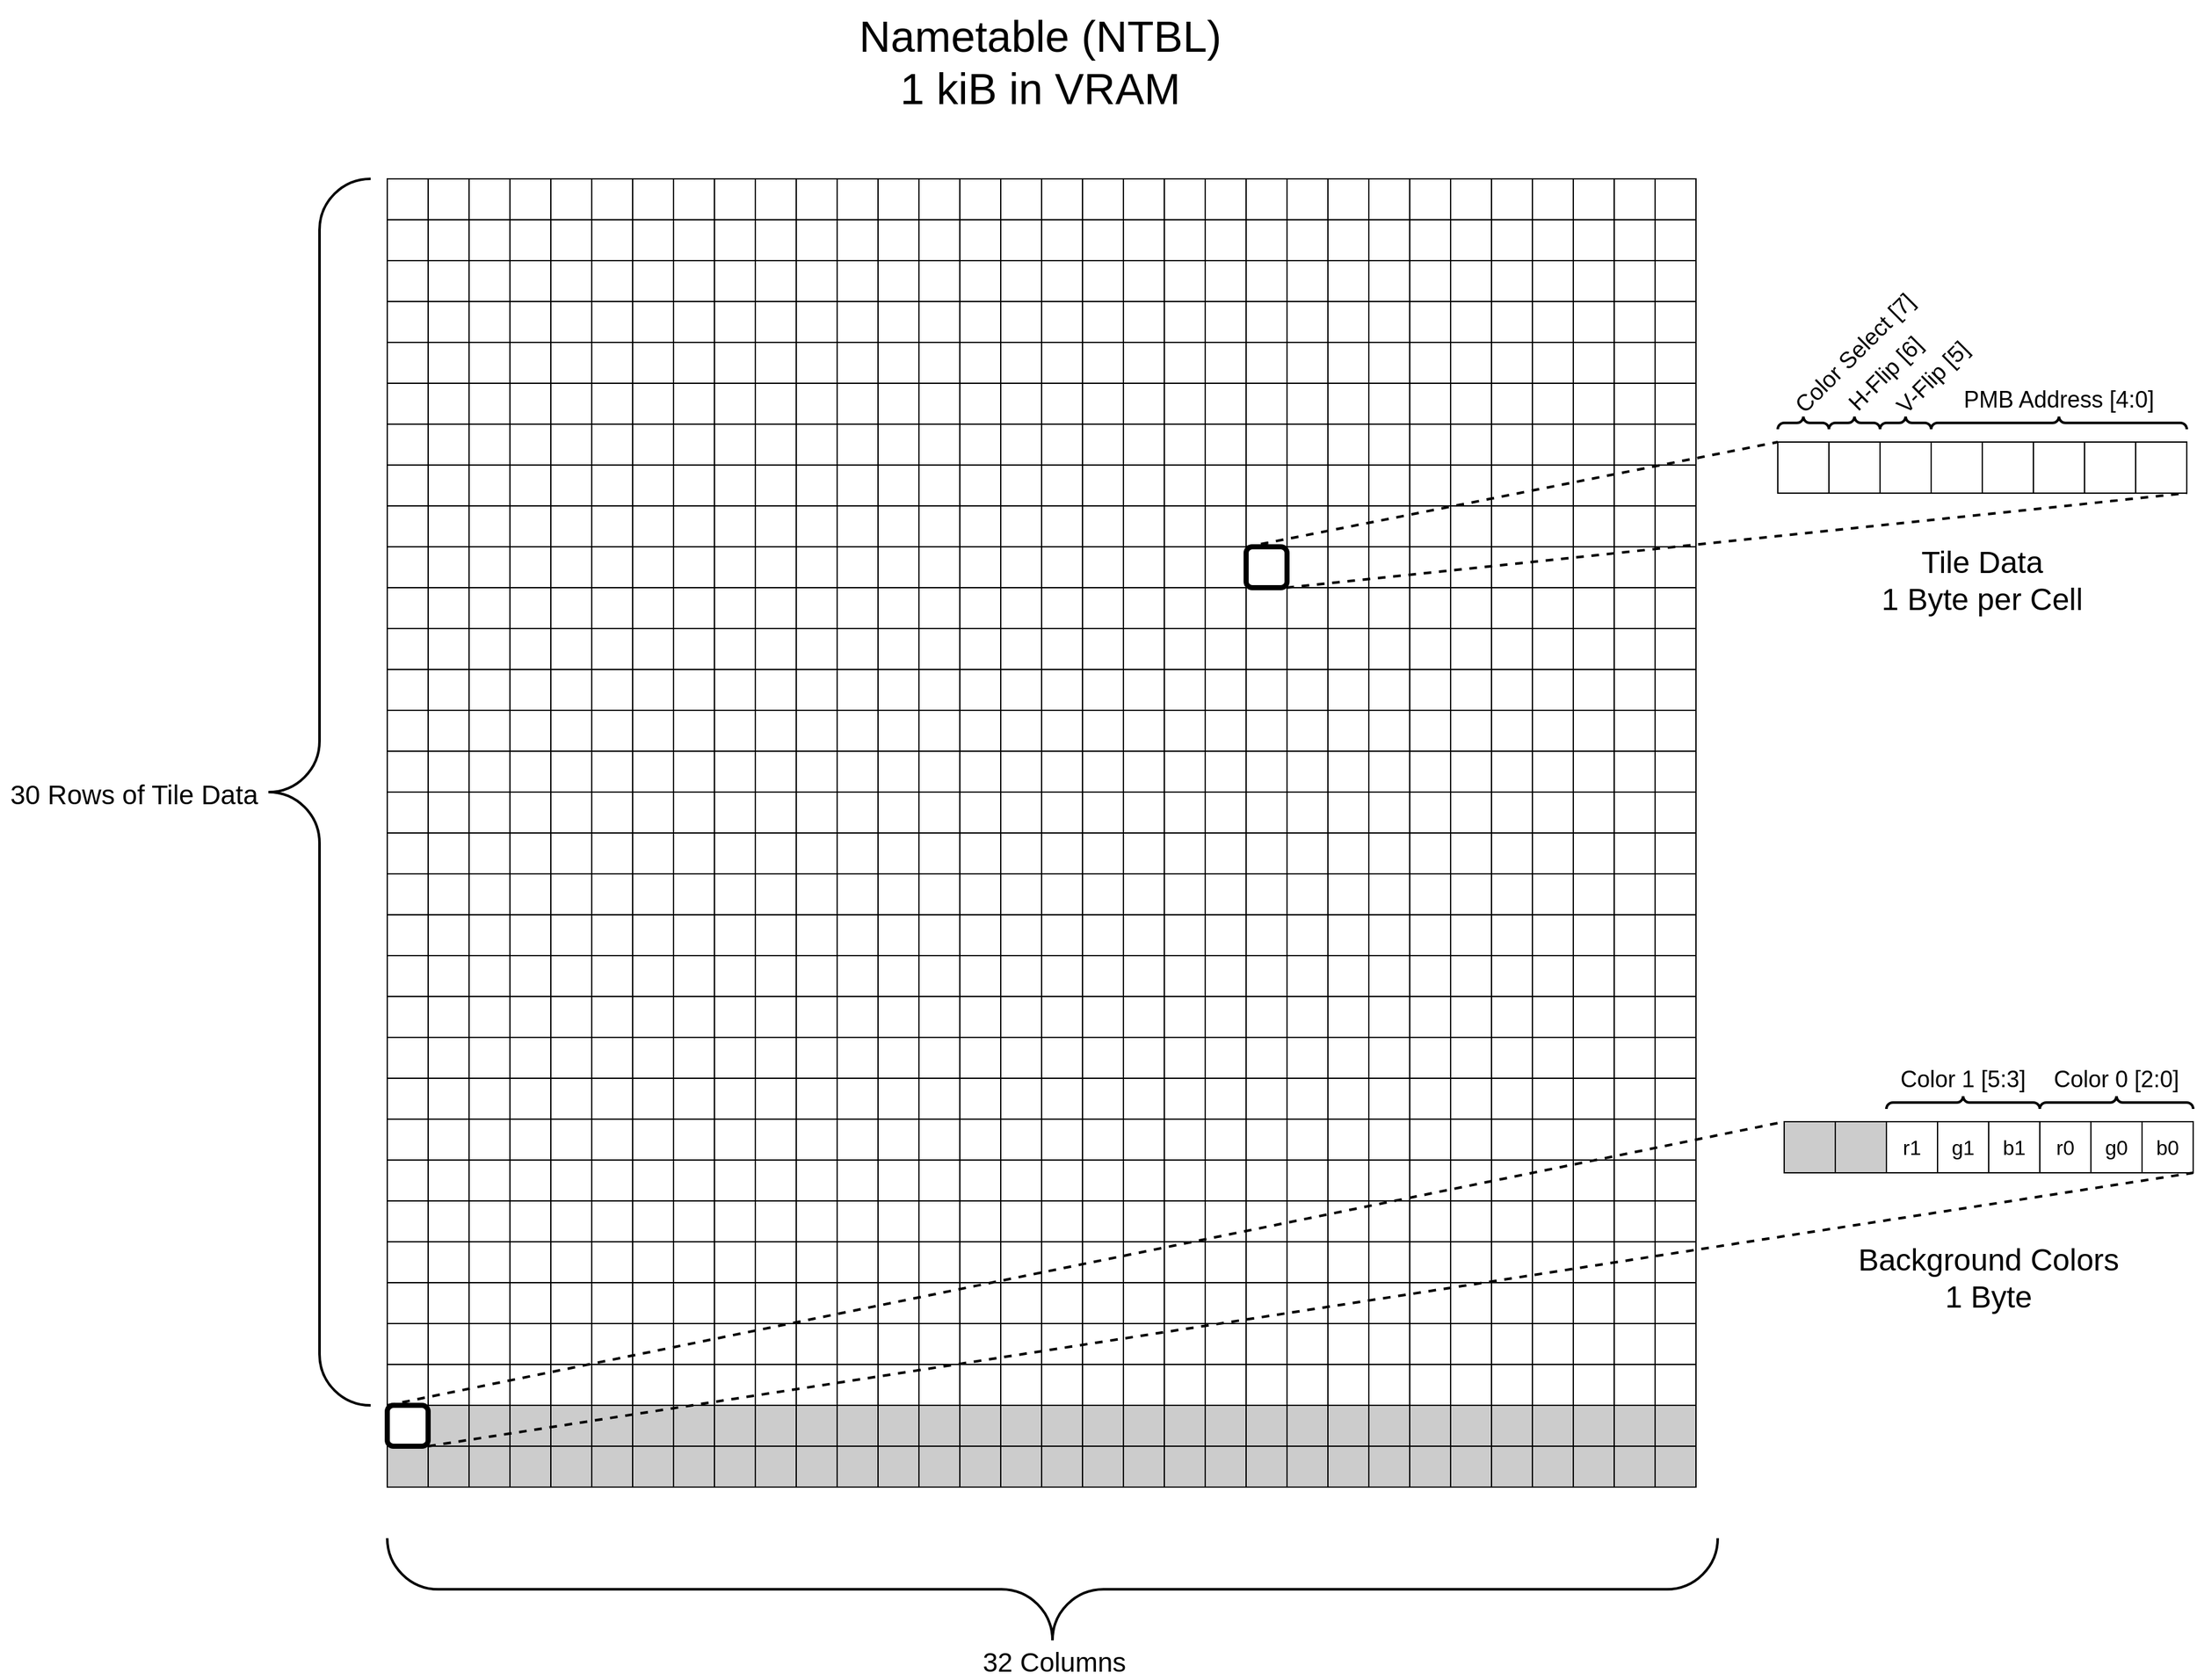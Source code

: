 <mxfile version="16.0.0" type="device"><diagram id="Ht1M8jgEwFfnCIfOTk4-" name="Page-1"><mxGraphModel dx="4013" dy="1524" grid="1" gridSize="10" guides="1" tooltips="1" connect="1" arrows="1" fold="1" page="1" pageScale="1" pageWidth="1169" pageHeight="827" math="0" shadow="0"><root><mxCell id="0"/><mxCell id="1" parent="0"/><mxCell id="VaOb91XNza0UCTPB2ZEk-1" value="Nametable (NTBL)&#10;1 kiB in VRAM" style="text;resizable=0;autosize=1;align=center;verticalAlign=middle;points=[];fillColor=none;strokeColor=none;rounded=0;shadow=0;sketch=0;fontSize=34;" parent="1" vertex="1"><mxGeometry x="-271" y="180" width="310" height="90" as="geometry"/></mxCell><mxCell id="VaOb91XNza0UCTPB2ZEk-1059" value="" style="shape=table;startSize=0;container=1;collapsible=0;childLayout=tableLayout;" parent="1" vertex="1"><mxGeometry x="-627" y="320" width="1024" height="1024" as="geometry"/></mxCell><mxCell id="VaOb91XNza0UCTPB2ZEk-1060" value="" style="shape=partialRectangle;whiteSpace=wrap;collapsible=0;dropTarget=0;pointerEvents=0;fillColor=none;top=0;left=0;bottom=0;right=0;points=[[0,0.5],[1,0.5]];portConstraint=eastwest;" parent="VaOb91XNza0UCTPB2ZEk-1059" vertex="1"><mxGeometry width="1024" height="32" as="geometry"/></mxCell><mxCell id="VaOb91XNza0UCTPB2ZEk-1061" value="" style="shape=partialRectangle;whiteSpace=wrap;connectable=0;overflow=hidden;fillColor=none;top=0;left=0;bottom=0;right=0;" parent="VaOb91XNza0UCTPB2ZEk-1060" vertex="1"><mxGeometry width="32" height="32" as="geometry"/></mxCell><mxCell id="VaOb91XNza0UCTPB2ZEk-1062" value="" style="shape=partialRectangle;whiteSpace=wrap;connectable=0;overflow=hidden;fillColor=none;top=0;left=0;bottom=0;right=0;" parent="VaOb91XNza0UCTPB2ZEk-1060" vertex="1"><mxGeometry x="32" width="32" height="32" as="geometry"/></mxCell><mxCell id="VaOb91XNza0UCTPB2ZEk-1063" value="" style="shape=partialRectangle;whiteSpace=wrap;connectable=0;overflow=hidden;fillColor=none;top=0;left=0;bottom=0;right=0;" parent="VaOb91XNza0UCTPB2ZEk-1060" vertex="1"><mxGeometry x="64" width="32" height="32" as="geometry"/></mxCell><mxCell id="VaOb91XNza0UCTPB2ZEk-1064" value="" style="shape=partialRectangle;whiteSpace=wrap;connectable=0;overflow=hidden;fillColor=none;top=0;left=0;bottom=0;right=0;" parent="VaOb91XNza0UCTPB2ZEk-1060" vertex="1"><mxGeometry x="96" width="32" height="32" as="geometry"/></mxCell><mxCell id="VaOb91XNza0UCTPB2ZEk-1065" value="" style="shape=partialRectangle;whiteSpace=wrap;connectable=0;overflow=hidden;fillColor=none;top=0;left=0;bottom=0;right=0;" parent="VaOb91XNza0UCTPB2ZEk-1060" vertex="1"><mxGeometry x="128" width="32" height="32" as="geometry"/></mxCell><mxCell id="VaOb91XNza0UCTPB2ZEk-1066" value="" style="shape=partialRectangle;whiteSpace=wrap;connectable=0;overflow=hidden;fillColor=none;top=0;left=0;bottom=0;right=0;" parent="VaOb91XNza0UCTPB2ZEk-1060" vertex="1"><mxGeometry x="160" width="32" height="32" as="geometry"/></mxCell><mxCell id="VaOb91XNza0UCTPB2ZEk-1067" value="" style="shape=partialRectangle;whiteSpace=wrap;connectable=0;overflow=hidden;fillColor=none;top=0;left=0;bottom=0;right=0;" parent="VaOb91XNza0UCTPB2ZEk-1060" vertex="1"><mxGeometry x="192" width="32" height="32" as="geometry"/></mxCell><mxCell id="VaOb91XNza0UCTPB2ZEk-1068" value="" style="shape=partialRectangle;whiteSpace=wrap;connectable=0;overflow=hidden;fillColor=none;top=0;left=0;bottom=0;right=0;" parent="VaOb91XNza0UCTPB2ZEk-1060" vertex="1"><mxGeometry x="224" width="32" height="32" as="geometry"/></mxCell><mxCell id="VaOb91XNza0UCTPB2ZEk-1069" value="" style="shape=partialRectangle;whiteSpace=wrap;connectable=0;overflow=hidden;fillColor=none;top=0;left=0;bottom=0;right=0;" parent="VaOb91XNza0UCTPB2ZEk-1060" vertex="1"><mxGeometry x="256" width="32" height="32" as="geometry"/></mxCell><mxCell id="VaOb91XNza0UCTPB2ZEk-1070" value="" style="shape=partialRectangle;whiteSpace=wrap;connectable=0;overflow=hidden;fillColor=none;top=0;left=0;bottom=0;right=0;" parent="VaOb91XNza0UCTPB2ZEk-1060" vertex="1"><mxGeometry x="288" width="32" height="32" as="geometry"/></mxCell><mxCell id="VaOb91XNza0UCTPB2ZEk-1071" value="" style="shape=partialRectangle;whiteSpace=wrap;connectable=0;overflow=hidden;fillColor=none;top=0;left=0;bottom=0;right=0;" parent="VaOb91XNza0UCTPB2ZEk-1060" vertex="1"><mxGeometry x="320" width="32" height="32" as="geometry"/></mxCell><mxCell id="VaOb91XNza0UCTPB2ZEk-1072" value="" style="shape=partialRectangle;whiteSpace=wrap;connectable=0;overflow=hidden;fillColor=none;top=0;left=0;bottom=0;right=0;" parent="VaOb91XNza0UCTPB2ZEk-1060" vertex="1"><mxGeometry x="352" width="32" height="32" as="geometry"/></mxCell><mxCell id="VaOb91XNza0UCTPB2ZEk-1073" value="" style="shape=partialRectangle;whiteSpace=wrap;connectable=0;overflow=hidden;fillColor=none;top=0;left=0;bottom=0;right=0;" parent="VaOb91XNza0UCTPB2ZEk-1060" vertex="1"><mxGeometry x="384" width="32" height="32" as="geometry"/></mxCell><mxCell id="VaOb91XNza0UCTPB2ZEk-1074" value="" style="shape=partialRectangle;whiteSpace=wrap;connectable=0;overflow=hidden;fillColor=none;top=0;left=0;bottom=0;right=0;" parent="VaOb91XNza0UCTPB2ZEk-1060" vertex="1"><mxGeometry x="416" width="32" height="32" as="geometry"/></mxCell><mxCell id="VaOb91XNza0UCTPB2ZEk-1075" value="" style="shape=partialRectangle;whiteSpace=wrap;connectable=0;overflow=hidden;fillColor=none;top=0;left=0;bottom=0;right=0;" parent="VaOb91XNza0UCTPB2ZEk-1060" vertex="1"><mxGeometry x="448" width="32" height="32" as="geometry"/></mxCell><mxCell id="VaOb91XNza0UCTPB2ZEk-1076" value="" style="shape=partialRectangle;whiteSpace=wrap;connectable=0;overflow=hidden;fillColor=none;top=0;left=0;bottom=0;right=0;" parent="VaOb91XNza0UCTPB2ZEk-1060" vertex="1"><mxGeometry x="480" width="32" height="32" as="geometry"/></mxCell><mxCell id="VaOb91XNza0UCTPB2ZEk-1077" value="" style="shape=partialRectangle;whiteSpace=wrap;connectable=0;overflow=hidden;fillColor=none;top=0;left=0;bottom=0;right=0;" parent="VaOb91XNza0UCTPB2ZEk-1060" vertex="1"><mxGeometry x="512" width="32" height="32" as="geometry"/></mxCell><mxCell id="VaOb91XNza0UCTPB2ZEk-1078" value="" style="shape=partialRectangle;whiteSpace=wrap;connectable=0;overflow=hidden;fillColor=none;top=0;left=0;bottom=0;right=0;" parent="VaOb91XNza0UCTPB2ZEk-1060" vertex="1"><mxGeometry x="544" width="32" height="32" as="geometry"/></mxCell><mxCell id="VaOb91XNza0UCTPB2ZEk-1079" value="" style="shape=partialRectangle;whiteSpace=wrap;connectable=0;overflow=hidden;fillColor=none;top=0;left=0;bottom=0;right=0;" parent="VaOb91XNza0UCTPB2ZEk-1060" vertex="1"><mxGeometry x="576" width="32" height="32" as="geometry"/></mxCell><mxCell id="VaOb91XNza0UCTPB2ZEk-1080" value="" style="shape=partialRectangle;whiteSpace=wrap;connectable=0;overflow=hidden;fillColor=none;top=0;left=0;bottom=0;right=0;" parent="VaOb91XNza0UCTPB2ZEk-1060" vertex="1"><mxGeometry x="608" width="32" height="32" as="geometry"/></mxCell><mxCell id="VaOb91XNza0UCTPB2ZEk-1081" value="" style="shape=partialRectangle;whiteSpace=wrap;connectable=0;overflow=hidden;fillColor=none;top=0;left=0;bottom=0;right=0;" parent="VaOb91XNza0UCTPB2ZEk-1060" vertex="1"><mxGeometry x="640" width="32" height="32" as="geometry"/></mxCell><mxCell id="VaOb91XNza0UCTPB2ZEk-1082" value="" style="shape=partialRectangle;whiteSpace=wrap;connectable=0;overflow=hidden;fillColor=none;top=0;left=0;bottom=0;right=0;" parent="VaOb91XNza0UCTPB2ZEk-1060" vertex="1"><mxGeometry x="672" width="32" height="32" as="geometry"/></mxCell><mxCell id="VaOb91XNza0UCTPB2ZEk-1083" value="" style="shape=partialRectangle;whiteSpace=wrap;connectable=0;overflow=hidden;fillColor=none;top=0;left=0;bottom=0;right=0;" parent="VaOb91XNza0UCTPB2ZEk-1060" vertex="1"><mxGeometry x="704" width="32" height="32" as="geometry"/></mxCell><mxCell id="VaOb91XNza0UCTPB2ZEk-1084" value="" style="shape=partialRectangle;whiteSpace=wrap;connectable=0;overflow=hidden;fillColor=none;top=0;left=0;bottom=0;right=0;" parent="VaOb91XNza0UCTPB2ZEk-1060" vertex="1"><mxGeometry x="736" width="32" height="32" as="geometry"/></mxCell><mxCell id="VaOb91XNza0UCTPB2ZEk-1085" value="" style="shape=partialRectangle;whiteSpace=wrap;connectable=0;overflow=hidden;fillColor=none;top=0;left=0;bottom=0;right=0;" parent="VaOb91XNza0UCTPB2ZEk-1060" vertex="1"><mxGeometry x="768" width="32" height="32" as="geometry"/></mxCell><mxCell id="VaOb91XNza0UCTPB2ZEk-1086" value="" style="shape=partialRectangle;whiteSpace=wrap;connectable=0;overflow=hidden;fillColor=none;top=0;left=0;bottom=0;right=0;" parent="VaOb91XNza0UCTPB2ZEk-1060" vertex="1"><mxGeometry x="800" width="32" height="32" as="geometry"/></mxCell><mxCell id="VaOb91XNza0UCTPB2ZEk-1087" value="" style="shape=partialRectangle;whiteSpace=wrap;connectable=0;overflow=hidden;fillColor=none;top=0;left=0;bottom=0;right=0;" parent="VaOb91XNza0UCTPB2ZEk-1060" vertex="1"><mxGeometry x="832" width="32" height="32" as="geometry"/></mxCell><mxCell id="VaOb91XNza0UCTPB2ZEk-1088" value="" style="shape=partialRectangle;whiteSpace=wrap;connectable=0;overflow=hidden;fillColor=none;top=0;left=0;bottom=0;right=0;" parent="VaOb91XNza0UCTPB2ZEk-1060" vertex="1"><mxGeometry x="864" width="32" height="32" as="geometry"/></mxCell><mxCell id="VaOb91XNza0UCTPB2ZEk-1089" value="" style="shape=partialRectangle;whiteSpace=wrap;connectable=0;overflow=hidden;fillColor=none;top=0;left=0;bottom=0;right=0;" parent="VaOb91XNza0UCTPB2ZEk-1060" vertex="1"><mxGeometry x="896" width="32" height="32" as="geometry"/></mxCell><mxCell id="VaOb91XNza0UCTPB2ZEk-1090" value="" style="shape=partialRectangle;whiteSpace=wrap;connectable=0;overflow=hidden;fillColor=none;top=0;left=0;bottom=0;right=0;" parent="VaOb91XNza0UCTPB2ZEk-1060" vertex="1"><mxGeometry x="928" width="32" height="32" as="geometry"/></mxCell><mxCell id="VaOb91XNza0UCTPB2ZEk-1091" value="" style="shape=partialRectangle;whiteSpace=wrap;connectable=0;overflow=hidden;fillColor=none;top=0;left=0;bottom=0;right=0;" parent="VaOb91XNza0UCTPB2ZEk-1060" vertex="1"><mxGeometry x="960" width="32" height="32" as="geometry"/></mxCell><mxCell id="VaOb91XNza0UCTPB2ZEk-1092" value="" style="shape=partialRectangle;whiteSpace=wrap;connectable=0;overflow=hidden;fillColor=none;top=0;left=0;bottom=0;right=0;" parent="VaOb91XNza0UCTPB2ZEk-1060" vertex="1"><mxGeometry x="992" width="32" height="32" as="geometry"/></mxCell><mxCell id="VaOb91XNza0UCTPB2ZEk-2116" value="" style="shape=partialRectangle;whiteSpace=wrap;collapsible=0;dropTarget=0;pointerEvents=0;fillColor=none;top=0;left=0;bottom=0;right=0;points=[[0,0.5],[1,0.5]];portConstraint=eastwest;" parent="VaOb91XNza0UCTPB2ZEk-1059" vertex="1"><mxGeometry y="32" width="1024" height="32" as="geometry"/></mxCell><mxCell id="VaOb91XNza0UCTPB2ZEk-2117" value="" style="shape=partialRectangle;whiteSpace=wrap;connectable=0;overflow=hidden;fillColor=none;top=0;left=0;bottom=0;right=0;" parent="VaOb91XNza0UCTPB2ZEk-2116" vertex="1"><mxGeometry width="32" height="32" as="geometry"/></mxCell><mxCell id="VaOb91XNza0UCTPB2ZEk-2118" value="" style="shape=partialRectangle;whiteSpace=wrap;connectable=0;overflow=hidden;fillColor=none;top=0;left=0;bottom=0;right=0;" parent="VaOb91XNza0UCTPB2ZEk-2116" vertex="1"><mxGeometry x="32" width="32" height="32" as="geometry"/></mxCell><mxCell id="VaOb91XNza0UCTPB2ZEk-2119" value="" style="shape=partialRectangle;whiteSpace=wrap;connectable=0;overflow=hidden;fillColor=none;top=0;left=0;bottom=0;right=0;" parent="VaOb91XNza0UCTPB2ZEk-2116" vertex="1"><mxGeometry x="64" width="32" height="32" as="geometry"/></mxCell><mxCell id="VaOb91XNza0UCTPB2ZEk-2120" value="" style="shape=partialRectangle;whiteSpace=wrap;connectable=0;overflow=hidden;fillColor=none;top=0;left=0;bottom=0;right=0;" parent="VaOb91XNza0UCTPB2ZEk-2116" vertex="1"><mxGeometry x="96" width="32" height="32" as="geometry"/></mxCell><mxCell id="VaOb91XNza0UCTPB2ZEk-2121" value="" style="shape=partialRectangle;whiteSpace=wrap;connectable=0;overflow=hidden;fillColor=none;top=0;left=0;bottom=0;right=0;" parent="VaOb91XNza0UCTPB2ZEk-2116" vertex="1"><mxGeometry x="128" width="32" height="32" as="geometry"/></mxCell><mxCell id="VaOb91XNza0UCTPB2ZEk-2122" value="" style="shape=partialRectangle;whiteSpace=wrap;connectable=0;overflow=hidden;fillColor=none;top=0;left=0;bottom=0;right=0;" parent="VaOb91XNza0UCTPB2ZEk-2116" vertex="1"><mxGeometry x="160" width="32" height="32" as="geometry"/></mxCell><mxCell id="VaOb91XNza0UCTPB2ZEk-2123" value="" style="shape=partialRectangle;whiteSpace=wrap;connectable=0;overflow=hidden;fillColor=none;top=0;left=0;bottom=0;right=0;" parent="VaOb91XNza0UCTPB2ZEk-2116" vertex="1"><mxGeometry x="192" width="32" height="32" as="geometry"/></mxCell><mxCell id="VaOb91XNza0UCTPB2ZEk-2124" value="" style="shape=partialRectangle;whiteSpace=wrap;connectable=0;overflow=hidden;fillColor=none;top=0;left=0;bottom=0;right=0;" parent="VaOb91XNza0UCTPB2ZEk-2116" vertex="1"><mxGeometry x="224" width="32" height="32" as="geometry"/></mxCell><mxCell id="VaOb91XNza0UCTPB2ZEk-2125" value="" style="shape=partialRectangle;whiteSpace=wrap;connectable=0;overflow=hidden;fillColor=none;top=0;left=0;bottom=0;right=0;" parent="VaOb91XNza0UCTPB2ZEk-2116" vertex="1"><mxGeometry x="256" width="32" height="32" as="geometry"/></mxCell><mxCell id="VaOb91XNza0UCTPB2ZEk-2126" value="" style="shape=partialRectangle;whiteSpace=wrap;connectable=0;overflow=hidden;fillColor=none;top=0;left=0;bottom=0;right=0;" parent="VaOb91XNza0UCTPB2ZEk-2116" vertex="1"><mxGeometry x="288" width="32" height="32" as="geometry"/></mxCell><mxCell id="VaOb91XNza0UCTPB2ZEk-2127" value="" style="shape=partialRectangle;whiteSpace=wrap;connectable=0;overflow=hidden;fillColor=none;top=0;left=0;bottom=0;right=0;" parent="VaOb91XNza0UCTPB2ZEk-2116" vertex="1"><mxGeometry x="320" width="32" height="32" as="geometry"/></mxCell><mxCell id="VaOb91XNza0UCTPB2ZEk-2128" value="" style="shape=partialRectangle;whiteSpace=wrap;connectable=0;overflow=hidden;fillColor=none;top=0;left=0;bottom=0;right=0;" parent="VaOb91XNza0UCTPB2ZEk-2116" vertex="1"><mxGeometry x="352" width="32" height="32" as="geometry"/></mxCell><mxCell id="VaOb91XNza0UCTPB2ZEk-2129" value="" style="shape=partialRectangle;whiteSpace=wrap;connectable=0;overflow=hidden;fillColor=none;top=0;left=0;bottom=0;right=0;" parent="VaOb91XNza0UCTPB2ZEk-2116" vertex="1"><mxGeometry x="384" width="32" height="32" as="geometry"/></mxCell><mxCell id="VaOb91XNza0UCTPB2ZEk-2130" value="" style="shape=partialRectangle;whiteSpace=wrap;connectable=0;overflow=hidden;fillColor=none;top=0;left=0;bottom=0;right=0;" parent="VaOb91XNza0UCTPB2ZEk-2116" vertex="1"><mxGeometry x="416" width="32" height="32" as="geometry"/></mxCell><mxCell id="VaOb91XNza0UCTPB2ZEk-2131" value="" style="shape=partialRectangle;whiteSpace=wrap;connectable=0;overflow=hidden;fillColor=none;top=0;left=0;bottom=0;right=0;" parent="VaOb91XNza0UCTPB2ZEk-2116" vertex="1"><mxGeometry x="448" width="32" height="32" as="geometry"/></mxCell><mxCell id="VaOb91XNza0UCTPB2ZEk-2132" value="" style="shape=partialRectangle;whiteSpace=wrap;connectable=0;overflow=hidden;fillColor=none;top=0;left=0;bottom=0;right=0;" parent="VaOb91XNza0UCTPB2ZEk-2116" vertex="1"><mxGeometry x="480" width="32" height="32" as="geometry"/></mxCell><mxCell id="VaOb91XNza0UCTPB2ZEk-2133" value="" style="shape=partialRectangle;whiteSpace=wrap;connectable=0;overflow=hidden;fillColor=none;top=0;left=0;bottom=0;right=0;" parent="VaOb91XNza0UCTPB2ZEk-2116" vertex="1"><mxGeometry x="512" width="32" height="32" as="geometry"/></mxCell><mxCell id="VaOb91XNza0UCTPB2ZEk-2134" value="" style="shape=partialRectangle;whiteSpace=wrap;connectable=0;overflow=hidden;fillColor=none;top=0;left=0;bottom=0;right=0;" parent="VaOb91XNza0UCTPB2ZEk-2116" vertex="1"><mxGeometry x="544" width="32" height="32" as="geometry"/></mxCell><mxCell id="VaOb91XNza0UCTPB2ZEk-2135" value="" style="shape=partialRectangle;whiteSpace=wrap;connectable=0;overflow=hidden;fillColor=none;top=0;left=0;bottom=0;right=0;" parent="VaOb91XNza0UCTPB2ZEk-2116" vertex="1"><mxGeometry x="576" width="32" height="32" as="geometry"/></mxCell><mxCell id="VaOb91XNza0UCTPB2ZEk-2136" value="" style="shape=partialRectangle;whiteSpace=wrap;connectable=0;overflow=hidden;fillColor=none;top=0;left=0;bottom=0;right=0;" parent="VaOb91XNza0UCTPB2ZEk-2116" vertex="1"><mxGeometry x="608" width="32" height="32" as="geometry"/></mxCell><mxCell id="VaOb91XNza0UCTPB2ZEk-2137" value="" style="shape=partialRectangle;whiteSpace=wrap;connectable=0;overflow=hidden;fillColor=none;top=0;left=0;bottom=0;right=0;" parent="VaOb91XNza0UCTPB2ZEk-2116" vertex="1"><mxGeometry x="640" width="32" height="32" as="geometry"/></mxCell><mxCell id="VaOb91XNza0UCTPB2ZEk-2138" value="" style="shape=partialRectangle;whiteSpace=wrap;connectable=0;overflow=hidden;fillColor=none;top=0;left=0;bottom=0;right=0;" parent="VaOb91XNza0UCTPB2ZEk-2116" vertex="1"><mxGeometry x="672" width="32" height="32" as="geometry"/></mxCell><mxCell id="VaOb91XNza0UCTPB2ZEk-2139" value="" style="shape=partialRectangle;whiteSpace=wrap;connectable=0;overflow=hidden;fillColor=none;top=0;left=0;bottom=0;right=0;" parent="VaOb91XNza0UCTPB2ZEk-2116" vertex="1"><mxGeometry x="704" width="32" height="32" as="geometry"/></mxCell><mxCell id="VaOb91XNza0UCTPB2ZEk-2140" value="" style="shape=partialRectangle;whiteSpace=wrap;connectable=0;overflow=hidden;fillColor=none;top=0;left=0;bottom=0;right=0;" parent="VaOb91XNza0UCTPB2ZEk-2116" vertex="1"><mxGeometry x="736" width="32" height="32" as="geometry"/></mxCell><mxCell id="VaOb91XNza0UCTPB2ZEk-2141" value="" style="shape=partialRectangle;whiteSpace=wrap;connectable=0;overflow=hidden;fillColor=none;top=0;left=0;bottom=0;right=0;" parent="VaOb91XNza0UCTPB2ZEk-2116" vertex="1"><mxGeometry x="768" width="32" height="32" as="geometry"/></mxCell><mxCell id="VaOb91XNza0UCTPB2ZEk-2142" value="" style="shape=partialRectangle;whiteSpace=wrap;connectable=0;overflow=hidden;fillColor=none;top=0;left=0;bottom=0;right=0;" parent="VaOb91XNza0UCTPB2ZEk-2116" vertex="1"><mxGeometry x="800" width="32" height="32" as="geometry"/></mxCell><mxCell id="VaOb91XNza0UCTPB2ZEk-2143" value="" style="shape=partialRectangle;whiteSpace=wrap;connectable=0;overflow=hidden;fillColor=none;top=0;left=0;bottom=0;right=0;" parent="VaOb91XNza0UCTPB2ZEk-2116" vertex="1"><mxGeometry x="832" width="32" height="32" as="geometry"/></mxCell><mxCell id="VaOb91XNza0UCTPB2ZEk-2144" value="" style="shape=partialRectangle;whiteSpace=wrap;connectable=0;overflow=hidden;fillColor=none;top=0;left=0;bottom=0;right=0;" parent="VaOb91XNza0UCTPB2ZEk-2116" vertex="1"><mxGeometry x="864" width="32" height="32" as="geometry"/></mxCell><mxCell id="VaOb91XNza0UCTPB2ZEk-2145" value="" style="shape=partialRectangle;whiteSpace=wrap;connectable=0;overflow=hidden;fillColor=none;top=0;left=0;bottom=0;right=0;" parent="VaOb91XNza0UCTPB2ZEk-2116" vertex="1"><mxGeometry x="896" width="32" height="32" as="geometry"/></mxCell><mxCell id="VaOb91XNza0UCTPB2ZEk-2146" value="" style="shape=partialRectangle;whiteSpace=wrap;connectable=0;overflow=hidden;fillColor=none;top=0;left=0;bottom=0;right=0;" parent="VaOb91XNza0UCTPB2ZEk-2116" vertex="1"><mxGeometry x="928" width="32" height="32" as="geometry"/></mxCell><mxCell id="VaOb91XNza0UCTPB2ZEk-2147" value="" style="shape=partialRectangle;whiteSpace=wrap;connectable=0;overflow=hidden;fillColor=none;top=0;left=0;bottom=0;right=0;" parent="VaOb91XNza0UCTPB2ZEk-2116" vertex="1"><mxGeometry x="960" width="32" height="32" as="geometry"/></mxCell><mxCell id="VaOb91XNza0UCTPB2ZEk-2148" value="" style="shape=partialRectangle;whiteSpace=wrap;connectable=0;overflow=hidden;fillColor=none;top=0;left=0;bottom=0;right=0;" parent="VaOb91XNza0UCTPB2ZEk-2116" vertex="1"><mxGeometry x="992" width="32" height="32" as="geometry"/></mxCell><mxCell id="VaOb91XNza0UCTPB2ZEk-2083" value="" style="shape=partialRectangle;whiteSpace=wrap;collapsible=0;dropTarget=0;pointerEvents=0;fillColor=none;top=0;left=0;bottom=0;right=0;points=[[0,0.5],[1,0.5]];portConstraint=eastwest;" parent="VaOb91XNza0UCTPB2ZEk-1059" vertex="1"><mxGeometry y="64" width="1024" height="32" as="geometry"/></mxCell><mxCell id="VaOb91XNza0UCTPB2ZEk-2084" value="" style="shape=partialRectangle;whiteSpace=wrap;connectable=0;overflow=hidden;fillColor=none;top=0;left=0;bottom=0;right=0;" parent="VaOb91XNza0UCTPB2ZEk-2083" vertex="1"><mxGeometry width="32" height="32" as="geometry"/></mxCell><mxCell id="VaOb91XNza0UCTPB2ZEk-2085" value="" style="shape=partialRectangle;whiteSpace=wrap;connectable=0;overflow=hidden;fillColor=none;top=0;left=0;bottom=0;right=0;" parent="VaOb91XNza0UCTPB2ZEk-2083" vertex="1"><mxGeometry x="32" width="32" height="32" as="geometry"/></mxCell><mxCell id="VaOb91XNza0UCTPB2ZEk-2086" value="" style="shape=partialRectangle;whiteSpace=wrap;connectable=0;overflow=hidden;fillColor=none;top=0;left=0;bottom=0;right=0;" parent="VaOb91XNza0UCTPB2ZEk-2083" vertex="1"><mxGeometry x="64" width="32" height="32" as="geometry"/></mxCell><mxCell id="VaOb91XNza0UCTPB2ZEk-2087" value="" style="shape=partialRectangle;whiteSpace=wrap;connectable=0;overflow=hidden;fillColor=none;top=0;left=0;bottom=0;right=0;" parent="VaOb91XNza0UCTPB2ZEk-2083" vertex="1"><mxGeometry x="96" width="32" height="32" as="geometry"/></mxCell><mxCell id="VaOb91XNza0UCTPB2ZEk-2088" value="" style="shape=partialRectangle;whiteSpace=wrap;connectable=0;overflow=hidden;fillColor=none;top=0;left=0;bottom=0;right=0;" parent="VaOb91XNza0UCTPB2ZEk-2083" vertex="1"><mxGeometry x="128" width="32" height="32" as="geometry"/></mxCell><mxCell id="VaOb91XNza0UCTPB2ZEk-2089" value="" style="shape=partialRectangle;whiteSpace=wrap;connectable=0;overflow=hidden;fillColor=none;top=0;left=0;bottom=0;right=0;" parent="VaOb91XNza0UCTPB2ZEk-2083" vertex="1"><mxGeometry x="160" width="32" height="32" as="geometry"/></mxCell><mxCell id="VaOb91XNza0UCTPB2ZEk-2090" value="" style="shape=partialRectangle;whiteSpace=wrap;connectable=0;overflow=hidden;fillColor=none;top=0;left=0;bottom=0;right=0;" parent="VaOb91XNza0UCTPB2ZEk-2083" vertex="1"><mxGeometry x="192" width="32" height="32" as="geometry"/></mxCell><mxCell id="VaOb91XNza0UCTPB2ZEk-2091" value="" style="shape=partialRectangle;whiteSpace=wrap;connectable=0;overflow=hidden;fillColor=none;top=0;left=0;bottom=0;right=0;" parent="VaOb91XNza0UCTPB2ZEk-2083" vertex="1"><mxGeometry x="224" width="32" height="32" as="geometry"/></mxCell><mxCell id="VaOb91XNza0UCTPB2ZEk-2092" value="" style="shape=partialRectangle;whiteSpace=wrap;connectable=0;overflow=hidden;fillColor=none;top=0;left=0;bottom=0;right=0;" parent="VaOb91XNza0UCTPB2ZEk-2083" vertex="1"><mxGeometry x="256" width="32" height="32" as="geometry"/></mxCell><mxCell id="VaOb91XNza0UCTPB2ZEk-2093" value="" style="shape=partialRectangle;whiteSpace=wrap;connectable=0;overflow=hidden;fillColor=none;top=0;left=0;bottom=0;right=0;" parent="VaOb91XNza0UCTPB2ZEk-2083" vertex="1"><mxGeometry x="288" width="32" height="32" as="geometry"/></mxCell><mxCell id="VaOb91XNza0UCTPB2ZEk-2094" value="" style="shape=partialRectangle;whiteSpace=wrap;connectable=0;overflow=hidden;fillColor=none;top=0;left=0;bottom=0;right=0;" parent="VaOb91XNza0UCTPB2ZEk-2083" vertex="1"><mxGeometry x="320" width="32" height="32" as="geometry"/></mxCell><mxCell id="VaOb91XNza0UCTPB2ZEk-2095" value="" style="shape=partialRectangle;whiteSpace=wrap;connectable=0;overflow=hidden;fillColor=none;top=0;left=0;bottom=0;right=0;" parent="VaOb91XNza0UCTPB2ZEk-2083" vertex="1"><mxGeometry x="352" width="32" height="32" as="geometry"/></mxCell><mxCell id="VaOb91XNza0UCTPB2ZEk-2096" value="" style="shape=partialRectangle;whiteSpace=wrap;connectable=0;overflow=hidden;fillColor=none;top=0;left=0;bottom=0;right=0;" parent="VaOb91XNza0UCTPB2ZEk-2083" vertex="1"><mxGeometry x="384" width="32" height="32" as="geometry"/></mxCell><mxCell id="VaOb91XNza0UCTPB2ZEk-2097" value="" style="shape=partialRectangle;whiteSpace=wrap;connectable=0;overflow=hidden;fillColor=none;top=0;left=0;bottom=0;right=0;" parent="VaOb91XNza0UCTPB2ZEk-2083" vertex="1"><mxGeometry x="416" width="32" height="32" as="geometry"/></mxCell><mxCell id="VaOb91XNza0UCTPB2ZEk-2098" value="" style="shape=partialRectangle;whiteSpace=wrap;connectable=0;overflow=hidden;fillColor=none;top=0;left=0;bottom=0;right=0;" parent="VaOb91XNza0UCTPB2ZEk-2083" vertex="1"><mxGeometry x="448" width="32" height="32" as="geometry"/></mxCell><mxCell id="VaOb91XNza0UCTPB2ZEk-2099" value="" style="shape=partialRectangle;whiteSpace=wrap;connectable=0;overflow=hidden;fillColor=none;top=0;left=0;bottom=0;right=0;" parent="VaOb91XNza0UCTPB2ZEk-2083" vertex="1"><mxGeometry x="480" width="32" height="32" as="geometry"/></mxCell><mxCell id="VaOb91XNza0UCTPB2ZEk-2100" value="" style="shape=partialRectangle;whiteSpace=wrap;connectable=0;overflow=hidden;fillColor=none;top=0;left=0;bottom=0;right=0;" parent="VaOb91XNza0UCTPB2ZEk-2083" vertex="1"><mxGeometry x="512" width="32" height="32" as="geometry"/></mxCell><mxCell id="VaOb91XNza0UCTPB2ZEk-2101" value="" style="shape=partialRectangle;whiteSpace=wrap;connectable=0;overflow=hidden;fillColor=none;top=0;left=0;bottom=0;right=0;" parent="VaOb91XNza0UCTPB2ZEk-2083" vertex="1"><mxGeometry x="544" width="32" height="32" as="geometry"/></mxCell><mxCell id="VaOb91XNza0UCTPB2ZEk-2102" value="" style="shape=partialRectangle;whiteSpace=wrap;connectable=0;overflow=hidden;fillColor=none;top=0;left=0;bottom=0;right=0;" parent="VaOb91XNza0UCTPB2ZEk-2083" vertex="1"><mxGeometry x="576" width="32" height="32" as="geometry"/></mxCell><mxCell id="VaOb91XNza0UCTPB2ZEk-2103" value="" style="shape=partialRectangle;whiteSpace=wrap;connectable=0;overflow=hidden;fillColor=none;top=0;left=0;bottom=0;right=0;" parent="VaOb91XNza0UCTPB2ZEk-2083" vertex="1"><mxGeometry x="608" width="32" height="32" as="geometry"/></mxCell><mxCell id="VaOb91XNza0UCTPB2ZEk-2104" value="" style="shape=partialRectangle;whiteSpace=wrap;connectable=0;overflow=hidden;fillColor=none;top=0;left=0;bottom=0;right=0;" parent="VaOb91XNza0UCTPB2ZEk-2083" vertex="1"><mxGeometry x="640" width="32" height="32" as="geometry"/></mxCell><mxCell id="VaOb91XNza0UCTPB2ZEk-2105" value="" style="shape=partialRectangle;whiteSpace=wrap;connectable=0;overflow=hidden;fillColor=none;top=0;left=0;bottom=0;right=0;" parent="VaOb91XNza0UCTPB2ZEk-2083" vertex="1"><mxGeometry x="672" width="32" height="32" as="geometry"/></mxCell><mxCell id="VaOb91XNza0UCTPB2ZEk-2106" value="" style="shape=partialRectangle;whiteSpace=wrap;connectable=0;overflow=hidden;fillColor=none;top=0;left=0;bottom=0;right=0;" parent="VaOb91XNza0UCTPB2ZEk-2083" vertex="1"><mxGeometry x="704" width="32" height="32" as="geometry"/></mxCell><mxCell id="VaOb91XNza0UCTPB2ZEk-2107" value="" style="shape=partialRectangle;whiteSpace=wrap;connectable=0;overflow=hidden;fillColor=none;top=0;left=0;bottom=0;right=0;" parent="VaOb91XNza0UCTPB2ZEk-2083" vertex="1"><mxGeometry x="736" width="32" height="32" as="geometry"/></mxCell><mxCell id="VaOb91XNza0UCTPB2ZEk-2108" value="" style="shape=partialRectangle;whiteSpace=wrap;connectable=0;overflow=hidden;fillColor=none;top=0;left=0;bottom=0;right=0;" parent="VaOb91XNza0UCTPB2ZEk-2083" vertex="1"><mxGeometry x="768" width="32" height="32" as="geometry"/></mxCell><mxCell id="VaOb91XNza0UCTPB2ZEk-2109" value="" style="shape=partialRectangle;whiteSpace=wrap;connectable=0;overflow=hidden;fillColor=none;top=0;left=0;bottom=0;right=0;" parent="VaOb91XNza0UCTPB2ZEk-2083" vertex="1"><mxGeometry x="800" width="32" height="32" as="geometry"/></mxCell><mxCell id="VaOb91XNza0UCTPB2ZEk-2110" value="" style="shape=partialRectangle;whiteSpace=wrap;connectable=0;overflow=hidden;fillColor=none;top=0;left=0;bottom=0;right=0;" parent="VaOb91XNza0UCTPB2ZEk-2083" vertex="1"><mxGeometry x="832" width="32" height="32" as="geometry"/></mxCell><mxCell id="VaOb91XNza0UCTPB2ZEk-2111" value="" style="shape=partialRectangle;whiteSpace=wrap;connectable=0;overflow=hidden;fillColor=none;top=0;left=0;bottom=0;right=0;" parent="VaOb91XNza0UCTPB2ZEk-2083" vertex="1"><mxGeometry x="864" width="32" height="32" as="geometry"/></mxCell><mxCell id="VaOb91XNza0UCTPB2ZEk-2112" value="" style="shape=partialRectangle;whiteSpace=wrap;connectable=0;overflow=hidden;fillColor=none;top=0;left=0;bottom=0;right=0;" parent="VaOb91XNza0UCTPB2ZEk-2083" vertex="1"><mxGeometry x="896" width="32" height="32" as="geometry"/></mxCell><mxCell id="VaOb91XNza0UCTPB2ZEk-2113" value="" style="shape=partialRectangle;whiteSpace=wrap;connectable=0;overflow=hidden;fillColor=none;top=0;left=0;bottom=0;right=0;" parent="VaOb91XNza0UCTPB2ZEk-2083" vertex="1"><mxGeometry x="928" width="32" height="32" as="geometry"/></mxCell><mxCell id="VaOb91XNza0UCTPB2ZEk-2114" value="" style="shape=partialRectangle;whiteSpace=wrap;connectable=0;overflow=hidden;fillColor=none;top=0;left=0;bottom=0;right=0;" parent="VaOb91XNza0UCTPB2ZEk-2083" vertex="1"><mxGeometry x="960" width="32" height="32" as="geometry"/></mxCell><mxCell id="VaOb91XNza0UCTPB2ZEk-2115" value="" style="shape=partialRectangle;whiteSpace=wrap;connectable=0;overflow=hidden;fillColor=none;top=0;left=0;bottom=0;right=0;" parent="VaOb91XNza0UCTPB2ZEk-2083" vertex="1"><mxGeometry x="992" width="32" height="32" as="geometry"/></mxCell><mxCell id="VaOb91XNza0UCTPB2ZEk-2050" value="" style="shape=partialRectangle;whiteSpace=wrap;collapsible=0;dropTarget=0;pointerEvents=0;fillColor=none;top=0;left=0;bottom=0;right=0;points=[[0,0.5],[1,0.5]];portConstraint=eastwest;" parent="VaOb91XNza0UCTPB2ZEk-1059" vertex="1"><mxGeometry y="96" width="1024" height="32" as="geometry"/></mxCell><mxCell id="VaOb91XNza0UCTPB2ZEk-2051" value="" style="shape=partialRectangle;whiteSpace=wrap;connectable=0;overflow=hidden;fillColor=none;top=0;left=0;bottom=0;right=0;" parent="VaOb91XNza0UCTPB2ZEk-2050" vertex="1"><mxGeometry width="32" height="32" as="geometry"/></mxCell><mxCell id="VaOb91XNza0UCTPB2ZEk-2052" value="" style="shape=partialRectangle;whiteSpace=wrap;connectable=0;overflow=hidden;fillColor=none;top=0;left=0;bottom=0;right=0;" parent="VaOb91XNza0UCTPB2ZEk-2050" vertex="1"><mxGeometry x="32" width="32" height="32" as="geometry"/></mxCell><mxCell id="VaOb91XNza0UCTPB2ZEk-2053" value="" style="shape=partialRectangle;whiteSpace=wrap;connectable=0;overflow=hidden;fillColor=none;top=0;left=0;bottom=0;right=0;" parent="VaOb91XNza0UCTPB2ZEk-2050" vertex="1"><mxGeometry x="64" width="32" height="32" as="geometry"/></mxCell><mxCell id="VaOb91XNza0UCTPB2ZEk-2054" value="" style="shape=partialRectangle;whiteSpace=wrap;connectable=0;overflow=hidden;fillColor=none;top=0;left=0;bottom=0;right=0;" parent="VaOb91XNza0UCTPB2ZEk-2050" vertex="1"><mxGeometry x="96" width="32" height="32" as="geometry"/></mxCell><mxCell id="VaOb91XNza0UCTPB2ZEk-2055" value="" style="shape=partialRectangle;whiteSpace=wrap;connectable=0;overflow=hidden;fillColor=none;top=0;left=0;bottom=0;right=0;" parent="VaOb91XNza0UCTPB2ZEk-2050" vertex="1"><mxGeometry x="128" width="32" height="32" as="geometry"/></mxCell><mxCell id="VaOb91XNza0UCTPB2ZEk-2056" value="" style="shape=partialRectangle;whiteSpace=wrap;connectable=0;overflow=hidden;fillColor=none;top=0;left=0;bottom=0;right=0;" parent="VaOb91XNza0UCTPB2ZEk-2050" vertex="1"><mxGeometry x="160" width="32" height="32" as="geometry"/></mxCell><mxCell id="VaOb91XNza0UCTPB2ZEk-2057" value="" style="shape=partialRectangle;whiteSpace=wrap;connectable=0;overflow=hidden;fillColor=none;top=0;left=0;bottom=0;right=0;" parent="VaOb91XNza0UCTPB2ZEk-2050" vertex="1"><mxGeometry x="192" width="32" height="32" as="geometry"/></mxCell><mxCell id="VaOb91XNza0UCTPB2ZEk-2058" value="" style="shape=partialRectangle;whiteSpace=wrap;connectable=0;overflow=hidden;fillColor=none;top=0;left=0;bottom=0;right=0;" parent="VaOb91XNza0UCTPB2ZEk-2050" vertex="1"><mxGeometry x="224" width="32" height="32" as="geometry"/></mxCell><mxCell id="VaOb91XNza0UCTPB2ZEk-2059" value="" style="shape=partialRectangle;whiteSpace=wrap;connectable=0;overflow=hidden;fillColor=none;top=0;left=0;bottom=0;right=0;" parent="VaOb91XNza0UCTPB2ZEk-2050" vertex="1"><mxGeometry x="256" width="32" height="32" as="geometry"/></mxCell><mxCell id="VaOb91XNza0UCTPB2ZEk-2060" value="" style="shape=partialRectangle;whiteSpace=wrap;connectable=0;overflow=hidden;fillColor=none;top=0;left=0;bottom=0;right=0;" parent="VaOb91XNza0UCTPB2ZEk-2050" vertex="1"><mxGeometry x="288" width="32" height="32" as="geometry"/></mxCell><mxCell id="VaOb91XNza0UCTPB2ZEk-2061" value="" style="shape=partialRectangle;whiteSpace=wrap;connectable=0;overflow=hidden;fillColor=none;top=0;left=0;bottom=0;right=0;" parent="VaOb91XNza0UCTPB2ZEk-2050" vertex="1"><mxGeometry x="320" width="32" height="32" as="geometry"/></mxCell><mxCell id="VaOb91XNza0UCTPB2ZEk-2062" value="" style="shape=partialRectangle;whiteSpace=wrap;connectable=0;overflow=hidden;fillColor=none;top=0;left=0;bottom=0;right=0;" parent="VaOb91XNza0UCTPB2ZEk-2050" vertex="1"><mxGeometry x="352" width="32" height="32" as="geometry"/></mxCell><mxCell id="VaOb91XNza0UCTPB2ZEk-2063" value="" style="shape=partialRectangle;whiteSpace=wrap;connectable=0;overflow=hidden;fillColor=none;top=0;left=0;bottom=0;right=0;" parent="VaOb91XNza0UCTPB2ZEk-2050" vertex="1"><mxGeometry x="384" width="32" height="32" as="geometry"/></mxCell><mxCell id="VaOb91XNza0UCTPB2ZEk-2064" value="" style="shape=partialRectangle;whiteSpace=wrap;connectable=0;overflow=hidden;fillColor=none;top=0;left=0;bottom=0;right=0;" parent="VaOb91XNza0UCTPB2ZEk-2050" vertex="1"><mxGeometry x="416" width="32" height="32" as="geometry"/></mxCell><mxCell id="VaOb91XNza0UCTPB2ZEk-2065" value="" style="shape=partialRectangle;whiteSpace=wrap;connectable=0;overflow=hidden;fillColor=none;top=0;left=0;bottom=0;right=0;" parent="VaOb91XNza0UCTPB2ZEk-2050" vertex="1"><mxGeometry x="448" width="32" height="32" as="geometry"/></mxCell><mxCell id="VaOb91XNza0UCTPB2ZEk-2066" value="" style="shape=partialRectangle;whiteSpace=wrap;connectable=0;overflow=hidden;fillColor=none;top=0;left=0;bottom=0;right=0;" parent="VaOb91XNza0UCTPB2ZEk-2050" vertex="1"><mxGeometry x="480" width="32" height="32" as="geometry"/></mxCell><mxCell id="VaOb91XNza0UCTPB2ZEk-2067" value="" style="shape=partialRectangle;whiteSpace=wrap;connectable=0;overflow=hidden;fillColor=none;top=0;left=0;bottom=0;right=0;" parent="VaOb91XNza0UCTPB2ZEk-2050" vertex="1"><mxGeometry x="512" width="32" height="32" as="geometry"/></mxCell><mxCell id="VaOb91XNza0UCTPB2ZEk-2068" value="" style="shape=partialRectangle;whiteSpace=wrap;connectable=0;overflow=hidden;fillColor=none;top=0;left=0;bottom=0;right=0;" parent="VaOb91XNza0UCTPB2ZEk-2050" vertex="1"><mxGeometry x="544" width="32" height="32" as="geometry"/></mxCell><mxCell id="VaOb91XNza0UCTPB2ZEk-2069" value="" style="shape=partialRectangle;whiteSpace=wrap;connectable=0;overflow=hidden;fillColor=none;top=0;left=0;bottom=0;right=0;" parent="VaOb91XNza0UCTPB2ZEk-2050" vertex="1"><mxGeometry x="576" width="32" height="32" as="geometry"/></mxCell><mxCell id="VaOb91XNza0UCTPB2ZEk-2070" value="" style="shape=partialRectangle;whiteSpace=wrap;connectable=0;overflow=hidden;fillColor=none;top=0;left=0;bottom=0;right=0;" parent="VaOb91XNza0UCTPB2ZEk-2050" vertex="1"><mxGeometry x="608" width="32" height="32" as="geometry"/></mxCell><mxCell id="VaOb91XNza0UCTPB2ZEk-2071" value="" style="shape=partialRectangle;whiteSpace=wrap;connectable=0;overflow=hidden;fillColor=none;top=0;left=0;bottom=0;right=0;" parent="VaOb91XNza0UCTPB2ZEk-2050" vertex="1"><mxGeometry x="640" width="32" height="32" as="geometry"/></mxCell><mxCell id="VaOb91XNza0UCTPB2ZEk-2072" value="" style="shape=partialRectangle;whiteSpace=wrap;connectable=0;overflow=hidden;fillColor=none;top=0;left=0;bottom=0;right=0;" parent="VaOb91XNza0UCTPB2ZEk-2050" vertex="1"><mxGeometry x="672" width="32" height="32" as="geometry"/></mxCell><mxCell id="VaOb91XNza0UCTPB2ZEk-2073" value="" style="shape=partialRectangle;whiteSpace=wrap;connectable=0;overflow=hidden;fillColor=none;top=0;left=0;bottom=0;right=0;" parent="VaOb91XNza0UCTPB2ZEk-2050" vertex="1"><mxGeometry x="704" width="32" height="32" as="geometry"/></mxCell><mxCell id="VaOb91XNza0UCTPB2ZEk-2074" value="" style="shape=partialRectangle;whiteSpace=wrap;connectable=0;overflow=hidden;fillColor=none;top=0;left=0;bottom=0;right=0;" parent="VaOb91XNza0UCTPB2ZEk-2050" vertex="1"><mxGeometry x="736" width="32" height="32" as="geometry"/></mxCell><mxCell id="VaOb91XNza0UCTPB2ZEk-2075" value="" style="shape=partialRectangle;whiteSpace=wrap;connectable=0;overflow=hidden;fillColor=none;top=0;left=0;bottom=0;right=0;" parent="VaOb91XNza0UCTPB2ZEk-2050" vertex="1"><mxGeometry x="768" width="32" height="32" as="geometry"/></mxCell><mxCell id="VaOb91XNza0UCTPB2ZEk-2076" value="" style="shape=partialRectangle;whiteSpace=wrap;connectable=0;overflow=hidden;fillColor=none;top=0;left=0;bottom=0;right=0;" parent="VaOb91XNza0UCTPB2ZEk-2050" vertex="1"><mxGeometry x="800" width="32" height="32" as="geometry"/></mxCell><mxCell id="VaOb91XNza0UCTPB2ZEk-2077" value="" style="shape=partialRectangle;whiteSpace=wrap;connectable=0;overflow=hidden;fillColor=none;top=0;left=0;bottom=0;right=0;" parent="VaOb91XNza0UCTPB2ZEk-2050" vertex="1"><mxGeometry x="832" width="32" height="32" as="geometry"/></mxCell><mxCell id="VaOb91XNza0UCTPB2ZEk-2078" value="" style="shape=partialRectangle;whiteSpace=wrap;connectable=0;overflow=hidden;fillColor=none;top=0;left=0;bottom=0;right=0;" parent="VaOb91XNza0UCTPB2ZEk-2050" vertex="1"><mxGeometry x="864" width="32" height="32" as="geometry"/></mxCell><mxCell id="VaOb91XNza0UCTPB2ZEk-2079" value="" style="shape=partialRectangle;whiteSpace=wrap;connectable=0;overflow=hidden;fillColor=none;top=0;left=0;bottom=0;right=0;" parent="VaOb91XNza0UCTPB2ZEk-2050" vertex="1"><mxGeometry x="896" width="32" height="32" as="geometry"/></mxCell><mxCell id="VaOb91XNza0UCTPB2ZEk-2080" value="" style="shape=partialRectangle;whiteSpace=wrap;connectable=0;overflow=hidden;fillColor=none;top=0;left=0;bottom=0;right=0;" parent="VaOb91XNza0UCTPB2ZEk-2050" vertex="1"><mxGeometry x="928" width="32" height="32" as="geometry"/></mxCell><mxCell id="VaOb91XNza0UCTPB2ZEk-2081" value="" style="shape=partialRectangle;whiteSpace=wrap;connectable=0;overflow=hidden;fillColor=none;top=0;left=0;bottom=0;right=0;" parent="VaOb91XNza0UCTPB2ZEk-2050" vertex="1"><mxGeometry x="960" width="32" height="32" as="geometry"/></mxCell><mxCell id="VaOb91XNza0UCTPB2ZEk-2082" value="" style="shape=partialRectangle;whiteSpace=wrap;connectable=0;overflow=hidden;fillColor=none;top=0;left=0;bottom=0;right=0;" parent="VaOb91XNza0UCTPB2ZEk-2050" vertex="1"><mxGeometry x="992" width="32" height="32" as="geometry"/></mxCell><mxCell id="VaOb91XNza0UCTPB2ZEk-2017" value="" style="shape=partialRectangle;whiteSpace=wrap;collapsible=0;dropTarget=0;pointerEvents=0;fillColor=none;top=0;left=0;bottom=0;right=0;points=[[0,0.5],[1,0.5]];portConstraint=eastwest;" parent="VaOb91XNza0UCTPB2ZEk-1059" vertex="1"><mxGeometry y="128" width="1024" height="32" as="geometry"/></mxCell><mxCell id="VaOb91XNza0UCTPB2ZEk-2018" value="" style="shape=partialRectangle;whiteSpace=wrap;connectable=0;overflow=hidden;fillColor=none;top=0;left=0;bottom=0;right=0;" parent="VaOb91XNza0UCTPB2ZEk-2017" vertex="1"><mxGeometry width="32" height="32" as="geometry"/></mxCell><mxCell id="VaOb91XNza0UCTPB2ZEk-2019" value="" style="shape=partialRectangle;whiteSpace=wrap;connectable=0;overflow=hidden;fillColor=none;top=0;left=0;bottom=0;right=0;" parent="VaOb91XNza0UCTPB2ZEk-2017" vertex="1"><mxGeometry x="32" width="32" height="32" as="geometry"/></mxCell><mxCell id="VaOb91XNza0UCTPB2ZEk-2020" value="" style="shape=partialRectangle;whiteSpace=wrap;connectable=0;overflow=hidden;fillColor=none;top=0;left=0;bottom=0;right=0;" parent="VaOb91XNza0UCTPB2ZEk-2017" vertex="1"><mxGeometry x="64" width="32" height="32" as="geometry"/></mxCell><mxCell id="VaOb91XNza0UCTPB2ZEk-2021" value="" style="shape=partialRectangle;whiteSpace=wrap;connectable=0;overflow=hidden;fillColor=none;top=0;left=0;bottom=0;right=0;" parent="VaOb91XNza0UCTPB2ZEk-2017" vertex="1"><mxGeometry x="96" width="32" height="32" as="geometry"/></mxCell><mxCell id="VaOb91XNza0UCTPB2ZEk-2022" value="" style="shape=partialRectangle;whiteSpace=wrap;connectable=0;overflow=hidden;fillColor=none;top=0;left=0;bottom=0;right=0;" parent="VaOb91XNza0UCTPB2ZEk-2017" vertex="1"><mxGeometry x="128" width="32" height="32" as="geometry"/></mxCell><mxCell id="VaOb91XNza0UCTPB2ZEk-2023" value="" style="shape=partialRectangle;whiteSpace=wrap;connectable=0;overflow=hidden;fillColor=none;top=0;left=0;bottom=0;right=0;" parent="VaOb91XNza0UCTPB2ZEk-2017" vertex="1"><mxGeometry x="160" width="32" height="32" as="geometry"/></mxCell><mxCell id="VaOb91XNza0UCTPB2ZEk-2024" value="" style="shape=partialRectangle;whiteSpace=wrap;connectable=0;overflow=hidden;fillColor=none;top=0;left=0;bottom=0;right=0;" parent="VaOb91XNza0UCTPB2ZEk-2017" vertex="1"><mxGeometry x="192" width="32" height="32" as="geometry"/></mxCell><mxCell id="VaOb91XNza0UCTPB2ZEk-2025" value="" style="shape=partialRectangle;whiteSpace=wrap;connectable=0;overflow=hidden;fillColor=none;top=0;left=0;bottom=0;right=0;" parent="VaOb91XNza0UCTPB2ZEk-2017" vertex="1"><mxGeometry x="224" width="32" height="32" as="geometry"/></mxCell><mxCell id="VaOb91XNza0UCTPB2ZEk-2026" value="" style="shape=partialRectangle;whiteSpace=wrap;connectable=0;overflow=hidden;fillColor=none;top=0;left=0;bottom=0;right=0;" parent="VaOb91XNza0UCTPB2ZEk-2017" vertex="1"><mxGeometry x="256" width="32" height="32" as="geometry"/></mxCell><mxCell id="VaOb91XNza0UCTPB2ZEk-2027" value="" style="shape=partialRectangle;whiteSpace=wrap;connectable=0;overflow=hidden;fillColor=none;top=0;left=0;bottom=0;right=0;" parent="VaOb91XNza0UCTPB2ZEk-2017" vertex="1"><mxGeometry x="288" width="32" height="32" as="geometry"/></mxCell><mxCell id="VaOb91XNza0UCTPB2ZEk-2028" value="" style="shape=partialRectangle;whiteSpace=wrap;connectable=0;overflow=hidden;fillColor=none;top=0;left=0;bottom=0;right=0;" parent="VaOb91XNza0UCTPB2ZEk-2017" vertex="1"><mxGeometry x="320" width="32" height="32" as="geometry"/></mxCell><mxCell id="VaOb91XNza0UCTPB2ZEk-2029" value="" style="shape=partialRectangle;whiteSpace=wrap;connectable=0;overflow=hidden;fillColor=none;top=0;left=0;bottom=0;right=0;" parent="VaOb91XNza0UCTPB2ZEk-2017" vertex="1"><mxGeometry x="352" width="32" height="32" as="geometry"/></mxCell><mxCell id="VaOb91XNza0UCTPB2ZEk-2030" value="" style="shape=partialRectangle;whiteSpace=wrap;connectable=0;overflow=hidden;fillColor=none;top=0;left=0;bottom=0;right=0;" parent="VaOb91XNza0UCTPB2ZEk-2017" vertex="1"><mxGeometry x="384" width="32" height="32" as="geometry"/></mxCell><mxCell id="VaOb91XNza0UCTPB2ZEk-2031" value="" style="shape=partialRectangle;whiteSpace=wrap;connectable=0;overflow=hidden;fillColor=none;top=0;left=0;bottom=0;right=0;" parent="VaOb91XNza0UCTPB2ZEk-2017" vertex="1"><mxGeometry x="416" width="32" height="32" as="geometry"/></mxCell><mxCell id="VaOb91XNza0UCTPB2ZEk-2032" value="" style="shape=partialRectangle;whiteSpace=wrap;connectable=0;overflow=hidden;fillColor=none;top=0;left=0;bottom=0;right=0;" parent="VaOb91XNza0UCTPB2ZEk-2017" vertex="1"><mxGeometry x="448" width="32" height="32" as="geometry"/></mxCell><mxCell id="VaOb91XNza0UCTPB2ZEk-2033" value="" style="shape=partialRectangle;whiteSpace=wrap;connectable=0;overflow=hidden;fillColor=none;top=0;left=0;bottom=0;right=0;" parent="VaOb91XNza0UCTPB2ZEk-2017" vertex="1"><mxGeometry x="480" width="32" height="32" as="geometry"/></mxCell><mxCell id="VaOb91XNza0UCTPB2ZEk-2034" value="" style="shape=partialRectangle;whiteSpace=wrap;connectable=0;overflow=hidden;fillColor=none;top=0;left=0;bottom=0;right=0;" parent="VaOb91XNza0UCTPB2ZEk-2017" vertex="1"><mxGeometry x="512" width="32" height="32" as="geometry"/></mxCell><mxCell id="VaOb91XNza0UCTPB2ZEk-2035" value="" style="shape=partialRectangle;whiteSpace=wrap;connectable=0;overflow=hidden;fillColor=none;top=0;left=0;bottom=0;right=0;" parent="VaOb91XNza0UCTPB2ZEk-2017" vertex="1"><mxGeometry x="544" width="32" height="32" as="geometry"/></mxCell><mxCell id="VaOb91XNza0UCTPB2ZEk-2036" value="" style="shape=partialRectangle;whiteSpace=wrap;connectable=0;overflow=hidden;fillColor=none;top=0;left=0;bottom=0;right=0;" parent="VaOb91XNza0UCTPB2ZEk-2017" vertex="1"><mxGeometry x="576" width="32" height="32" as="geometry"/></mxCell><mxCell id="VaOb91XNza0UCTPB2ZEk-2037" value="" style="shape=partialRectangle;whiteSpace=wrap;connectable=0;overflow=hidden;fillColor=none;top=0;left=0;bottom=0;right=0;" parent="VaOb91XNza0UCTPB2ZEk-2017" vertex="1"><mxGeometry x="608" width="32" height="32" as="geometry"/></mxCell><mxCell id="VaOb91XNza0UCTPB2ZEk-2038" value="" style="shape=partialRectangle;whiteSpace=wrap;connectable=0;overflow=hidden;fillColor=none;top=0;left=0;bottom=0;right=0;" parent="VaOb91XNza0UCTPB2ZEk-2017" vertex="1"><mxGeometry x="640" width="32" height="32" as="geometry"/></mxCell><mxCell id="VaOb91XNza0UCTPB2ZEk-2039" value="" style="shape=partialRectangle;whiteSpace=wrap;connectable=0;overflow=hidden;fillColor=none;top=0;left=0;bottom=0;right=0;" parent="VaOb91XNza0UCTPB2ZEk-2017" vertex="1"><mxGeometry x="672" width="32" height="32" as="geometry"/></mxCell><mxCell id="VaOb91XNza0UCTPB2ZEk-2040" value="" style="shape=partialRectangle;whiteSpace=wrap;connectable=0;overflow=hidden;fillColor=none;top=0;left=0;bottom=0;right=0;" parent="VaOb91XNza0UCTPB2ZEk-2017" vertex="1"><mxGeometry x="704" width="32" height="32" as="geometry"/></mxCell><mxCell id="VaOb91XNza0UCTPB2ZEk-2041" value="" style="shape=partialRectangle;whiteSpace=wrap;connectable=0;overflow=hidden;fillColor=none;top=0;left=0;bottom=0;right=0;" parent="VaOb91XNza0UCTPB2ZEk-2017" vertex="1"><mxGeometry x="736" width="32" height="32" as="geometry"/></mxCell><mxCell id="VaOb91XNza0UCTPB2ZEk-2042" value="" style="shape=partialRectangle;whiteSpace=wrap;connectable=0;overflow=hidden;fillColor=none;top=0;left=0;bottom=0;right=0;" parent="VaOb91XNza0UCTPB2ZEk-2017" vertex="1"><mxGeometry x="768" width="32" height="32" as="geometry"/></mxCell><mxCell id="VaOb91XNza0UCTPB2ZEk-2043" value="" style="shape=partialRectangle;whiteSpace=wrap;connectable=0;overflow=hidden;fillColor=none;top=0;left=0;bottom=0;right=0;" parent="VaOb91XNza0UCTPB2ZEk-2017" vertex="1"><mxGeometry x="800" width="32" height="32" as="geometry"/></mxCell><mxCell id="VaOb91XNza0UCTPB2ZEk-2044" value="" style="shape=partialRectangle;whiteSpace=wrap;connectable=0;overflow=hidden;fillColor=none;top=0;left=0;bottom=0;right=0;" parent="VaOb91XNza0UCTPB2ZEk-2017" vertex="1"><mxGeometry x="832" width="32" height="32" as="geometry"/></mxCell><mxCell id="VaOb91XNza0UCTPB2ZEk-2045" value="" style="shape=partialRectangle;whiteSpace=wrap;connectable=0;overflow=hidden;fillColor=none;top=0;left=0;bottom=0;right=0;" parent="VaOb91XNza0UCTPB2ZEk-2017" vertex="1"><mxGeometry x="864" width="32" height="32" as="geometry"/></mxCell><mxCell id="VaOb91XNza0UCTPB2ZEk-2046" value="" style="shape=partialRectangle;whiteSpace=wrap;connectable=0;overflow=hidden;fillColor=none;top=0;left=0;bottom=0;right=0;" parent="VaOb91XNza0UCTPB2ZEk-2017" vertex="1"><mxGeometry x="896" width="32" height="32" as="geometry"/></mxCell><mxCell id="VaOb91XNza0UCTPB2ZEk-2047" value="" style="shape=partialRectangle;whiteSpace=wrap;connectable=0;overflow=hidden;fillColor=none;top=0;left=0;bottom=0;right=0;" parent="VaOb91XNza0UCTPB2ZEk-2017" vertex="1"><mxGeometry x="928" width="32" height="32" as="geometry"/></mxCell><mxCell id="VaOb91XNza0UCTPB2ZEk-2048" value="" style="shape=partialRectangle;whiteSpace=wrap;connectable=0;overflow=hidden;fillColor=none;top=0;left=0;bottom=0;right=0;" parent="VaOb91XNza0UCTPB2ZEk-2017" vertex="1"><mxGeometry x="960" width="32" height="32" as="geometry"/></mxCell><mxCell id="VaOb91XNza0UCTPB2ZEk-2049" value="" style="shape=partialRectangle;whiteSpace=wrap;connectable=0;overflow=hidden;fillColor=none;top=0;left=0;bottom=0;right=0;" parent="VaOb91XNza0UCTPB2ZEk-2017" vertex="1"><mxGeometry x="992" width="32" height="32" as="geometry"/></mxCell><mxCell id="VaOb91XNza0UCTPB2ZEk-1984" value="" style="shape=partialRectangle;whiteSpace=wrap;collapsible=0;dropTarget=0;pointerEvents=0;fillColor=none;top=0;left=0;bottom=0;right=0;points=[[0,0.5],[1,0.5]];portConstraint=eastwest;" parent="VaOb91XNza0UCTPB2ZEk-1059" vertex="1"><mxGeometry y="160" width="1024" height="32" as="geometry"/></mxCell><mxCell id="VaOb91XNza0UCTPB2ZEk-1985" value="" style="shape=partialRectangle;whiteSpace=wrap;connectable=0;overflow=hidden;fillColor=none;top=0;left=0;bottom=0;right=0;" parent="VaOb91XNza0UCTPB2ZEk-1984" vertex="1"><mxGeometry width="32" height="32" as="geometry"/></mxCell><mxCell id="VaOb91XNza0UCTPB2ZEk-1986" value="" style="shape=partialRectangle;whiteSpace=wrap;connectable=0;overflow=hidden;fillColor=none;top=0;left=0;bottom=0;right=0;" parent="VaOb91XNza0UCTPB2ZEk-1984" vertex="1"><mxGeometry x="32" width="32" height="32" as="geometry"/></mxCell><mxCell id="VaOb91XNza0UCTPB2ZEk-1987" value="" style="shape=partialRectangle;whiteSpace=wrap;connectable=0;overflow=hidden;fillColor=none;top=0;left=0;bottom=0;right=0;" parent="VaOb91XNza0UCTPB2ZEk-1984" vertex="1"><mxGeometry x="64" width="32" height="32" as="geometry"/></mxCell><mxCell id="VaOb91XNza0UCTPB2ZEk-1988" value="" style="shape=partialRectangle;whiteSpace=wrap;connectable=0;overflow=hidden;fillColor=none;top=0;left=0;bottom=0;right=0;" parent="VaOb91XNza0UCTPB2ZEk-1984" vertex="1"><mxGeometry x="96" width="32" height="32" as="geometry"/></mxCell><mxCell id="VaOb91XNza0UCTPB2ZEk-1989" value="" style="shape=partialRectangle;whiteSpace=wrap;connectable=0;overflow=hidden;fillColor=none;top=0;left=0;bottom=0;right=0;" parent="VaOb91XNza0UCTPB2ZEk-1984" vertex="1"><mxGeometry x="128" width="32" height="32" as="geometry"/></mxCell><mxCell id="VaOb91XNza0UCTPB2ZEk-1990" value="" style="shape=partialRectangle;whiteSpace=wrap;connectable=0;overflow=hidden;fillColor=none;top=0;left=0;bottom=0;right=0;" parent="VaOb91XNza0UCTPB2ZEk-1984" vertex="1"><mxGeometry x="160" width="32" height="32" as="geometry"/></mxCell><mxCell id="VaOb91XNza0UCTPB2ZEk-1991" value="" style="shape=partialRectangle;whiteSpace=wrap;connectable=0;overflow=hidden;fillColor=none;top=0;left=0;bottom=0;right=0;" parent="VaOb91XNza0UCTPB2ZEk-1984" vertex="1"><mxGeometry x="192" width="32" height="32" as="geometry"/></mxCell><mxCell id="VaOb91XNza0UCTPB2ZEk-1992" value="" style="shape=partialRectangle;whiteSpace=wrap;connectable=0;overflow=hidden;fillColor=none;top=0;left=0;bottom=0;right=0;" parent="VaOb91XNza0UCTPB2ZEk-1984" vertex="1"><mxGeometry x="224" width="32" height="32" as="geometry"/></mxCell><mxCell id="VaOb91XNza0UCTPB2ZEk-1993" value="" style="shape=partialRectangle;whiteSpace=wrap;connectable=0;overflow=hidden;fillColor=none;top=0;left=0;bottom=0;right=0;" parent="VaOb91XNza0UCTPB2ZEk-1984" vertex="1"><mxGeometry x="256" width="32" height="32" as="geometry"/></mxCell><mxCell id="VaOb91XNza0UCTPB2ZEk-1994" value="" style="shape=partialRectangle;whiteSpace=wrap;connectable=0;overflow=hidden;fillColor=none;top=0;left=0;bottom=0;right=0;" parent="VaOb91XNza0UCTPB2ZEk-1984" vertex="1"><mxGeometry x="288" width="32" height="32" as="geometry"/></mxCell><mxCell id="VaOb91XNza0UCTPB2ZEk-1995" value="" style="shape=partialRectangle;whiteSpace=wrap;connectable=0;overflow=hidden;fillColor=none;top=0;left=0;bottom=0;right=0;" parent="VaOb91XNza0UCTPB2ZEk-1984" vertex="1"><mxGeometry x="320" width="32" height="32" as="geometry"/></mxCell><mxCell id="VaOb91XNza0UCTPB2ZEk-1996" value="" style="shape=partialRectangle;whiteSpace=wrap;connectable=0;overflow=hidden;fillColor=none;top=0;left=0;bottom=0;right=0;" parent="VaOb91XNza0UCTPB2ZEk-1984" vertex="1"><mxGeometry x="352" width="32" height="32" as="geometry"/></mxCell><mxCell id="VaOb91XNza0UCTPB2ZEk-1997" value="" style="shape=partialRectangle;whiteSpace=wrap;connectable=0;overflow=hidden;fillColor=none;top=0;left=0;bottom=0;right=0;" parent="VaOb91XNza0UCTPB2ZEk-1984" vertex="1"><mxGeometry x="384" width="32" height="32" as="geometry"/></mxCell><mxCell id="VaOb91XNza0UCTPB2ZEk-1998" value="" style="shape=partialRectangle;whiteSpace=wrap;connectable=0;overflow=hidden;fillColor=none;top=0;left=0;bottom=0;right=0;" parent="VaOb91XNza0UCTPB2ZEk-1984" vertex="1"><mxGeometry x="416" width="32" height="32" as="geometry"/></mxCell><mxCell id="VaOb91XNza0UCTPB2ZEk-1999" value="" style="shape=partialRectangle;whiteSpace=wrap;connectable=0;overflow=hidden;fillColor=none;top=0;left=0;bottom=0;right=0;" parent="VaOb91XNza0UCTPB2ZEk-1984" vertex="1"><mxGeometry x="448" width="32" height="32" as="geometry"/></mxCell><mxCell id="VaOb91XNza0UCTPB2ZEk-2000" value="" style="shape=partialRectangle;whiteSpace=wrap;connectable=0;overflow=hidden;fillColor=none;top=0;left=0;bottom=0;right=0;" parent="VaOb91XNza0UCTPB2ZEk-1984" vertex="1"><mxGeometry x="480" width="32" height="32" as="geometry"/></mxCell><mxCell id="VaOb91XNza0UCTPB2ZEk-2001" value="" style="shape=partialRectangle;whiteSpace=wrap;connectable=0;overflow=hidden;fillColor=none;top=0;left=0;bottom=0;right=0;" parent="VaOb91XNza0UCTPB2ZEk-1984" vertex="1"><mxGeometry x="512" width="32" height="32" as="geometry"/></mxCell><mxCell id="VaOb91XNza0UCTPB2ZEk-2002" value="" style="shape=partialRectangle;whiteSpace=wrap;connectable=0;overflow=hidden;fillColor=none;top=0;left=0;bottom=0;right=0;" parent="VaOb91XNza0UCTPB2ZEk-1984" vertex="1"><mxGeometry x="544" width="32" height="32" as="geometry"/></mxCell><mxCell id="VaOb91XNza0UCTPB2ZEk-2003" value="" style="shape=partialRectangle;whiteSpace=wrap;connectable=0;overflow=hidden;fillColor=none;top=0;left=0;bottom=0;right=0;" parent="VaOb91XNza0UCTPB2ZEk-1984" vertex="1"><mxGeometry x="576" width="32" height="32" as="geometry"/></mxCell><mxCell id="VaOb91XNza0UCTPB2ZEk-2004" value="" style="shape=partialRectangle;whiteSpace=wrap;connectable=0;overflow=hidden;fillColor=none;top=0;left=0;bottom=0;right=0;" parent="VaOb91XNza0UCTPB2ZEk-1984" vertex="1"><mxGeometry x="608" width="32" height="32" as="geometry"/></mxCell><mxCell id="VaOb91XNza0UCTPB2ZEk-2005" value="" style="shape=partialRectangle;whiteSpace=wrap;connectable=0;overflow=hidden;fillColor=none;top=0;left=0;bottom=0;right=0;" parent="VaOb91XNza0UCTPB2ZEk-1984" vertex="1"><mxGeometry x="640" width="32" height="32" as="geometry"/></mxCell><mxCell id="VaOb91XNza0UCTPB2ZEk-2006" value="" style="shape=partialRectangle;whiteSpace=wrap;connectable=0;overflow=hidden;fillColor=none;top=0;left=0;bottom=0;right=0;" parent="VaOb91XNza0UCTPB2ZEk-1984" vertex="1"><mxGeometry x="672" width="32" height="32" as="geometry"/></mxCell><mxCell id="VaOb91XNza0UCTPB2ZEk-2007" value="" style="shape=partialRectangle;whiteSpace=wrap;connectable=0;overflow=hidden;fillColor=none;top=0;left=0;bottom=0;right=0;" parent="VaOb91XNza0UCTPB2ZEk-1984" vertex="1"><mxGeometry x="704" width="32" height="32" as="geometry"/></mxCell><mxCell id="VaOb91XNza0UCTPB2ZEk-2008" value="" style="shape=partialRectangle;whiteSpace=wrap;connectable=0;overflow=hidden;fillColor=none;top=0;left=0;bottom=0;right=0;" parent="VaOb91XNza0UCTPB2ZEk-1984" vertex="1"><mxGeometry x="736" width="32" height="32" as="geometry"/></mxCell><mxCell id="VaOb91XNza0UCTPB2ZEk-2009" value="" style="shape=partialRectangle;whiteSpace=wrap;connectable=0;overflow=hidden;fillColor=none;top=0;left=0;bottom=0;right=0;" parent="VaOb91XNza0UCTPB2ZEk-1984" vertex="1"><mxGeometry x="768" width="32" height="32" as="geometry"/></mxCell><mxCell id="VaOb91XNza0UCTPB2ZEk-2010" value="" style="shape=partialRectangle;whiteSpace=wrap;connectable=0;overflow=hidden;fillColor=none;top=0;left=0;bottom=0;right=0;" parent="VaOb91XNza0UCTPB2ZEk-1984" vertex="1"><mxGeometry x="800" width="32" height="32" as="geometry"/></mxCell><mxCell id="VaOb91XNza0UCTPB2ZEk-2011" value="" style="shape=partialRectangle;whiteSpace=wrap;connectable=0;overflow=hidden;fillColor=none;top=0;left=0;bottom=0;right=0;" parent="VaOb91XNza0UCTPB2ZEk-1984" vertex="1"><mxGeometry x="832" width="32" height="32" as="geometry"/></mxCell><mxCell id="VaOb91XNza0UCTPB2ZEk-2012" value="" style="shape=partialRectangle;whiteSpace=wrap;connectable=0;overflow=hidden;fillColor=none;top=0;left=0;bottom=0;right=0;" parent="VaOb91XNza0UCTPB2ZEk-1984" vertex="1"><mxGeometry x="864" width="32" height="32" as="geometry"/></mxCell><mxCell id="VaOb91XNza0UCTPB2ZEk-2013" value="" style="shape=partialRectangle;whiteSpace=wrap;connectable=0;overflow=hidden;fillColor=none;top=0;left=0;bottom=0;right=0;" parent="VaOb91XNza0UCTPB2ZEk-1984" vertex="1"><mxGeometry x="896" width="32" height="32" as="geometry"/></mxCell><mxCell id="VaOb91XNza0UCTPB2ZEk-2014" value="" style="shape=partialRectangle;whiteSpace=wrap;connectable=0;overflow=hidden;fillColor=none;top=0;left=0;bottom=0;right=0;" parent="VaOb91XNza0UCTPB2ZEk-1984" vertex="1"><mxGeometry x="928" width="32" height="32" as="geometry"/></mxCell><mxCell id="VaOb91XNza0UCTPB2ZEk-2015" value="" style="shape=partialRectangle;whiteSpace=wrap;connectable=0;overflow=hidden;fillColor=none;top=0;left=0;bottom=0;right=0;" parent="VaOb91XNza0UCTPB2ZEk-1984" vertex="1"><mxGeometry x="960" width="32" height="32" as="geometry"/></mxCell><mxCell id="VaOb91XNza0UCTPB2ZEk-2016" value="" style="shape=partialRectangle;whiteSpace=wrap;connectable=0;overflow=hidden;fillColor=none;top=0;left=0;bottom=0;right=0;" parent="VaOb91XNza0UCTPB2ZEk-1984" vertex="1"><mxGeometry x="992" width="32" height="32" as="geometry"/></mxCell><mxCell id="VaOb91XNza0UCTPB2ZEk-1951" value="" style="shape=partialRectangle;whiteSpace=wrap;collapsible=0;dropTarget=0;pointerEvents=0;fillColor=none;top=0;left=0;bottom=0;right=0;points=[[0,0.5],[1,0.5]];portConstraint=eastwest;" parent="VaOb91XNza0UCTPB2ZEk-1059" vertex="1"><mxGeometry y="192" width="1024" height="32" as="geometry"/></mxCell><mxCell id="VaOb91XNza0UCTPB2ZEk-1952" value="" style="shape=partialRectangle;whiteSpace=wrap;connectable=0;overflow=hidden;fillColor=none;top=0;left=0;bottom=0;right=0;" parent="VaOb91XNza0UCTPB2ZEk-1951" vertex="1"><mxGeometry width="32" height="32" as="geometry"/></mxCell><mxCell id="VaOb91XNza0UCTPB2ZEk-1953" value="" style="shape=partialRectangle;whiteSpace=wrap;connectable=0;overflow=hidden;fillColor=none;top=0;left=0;bottom=0;right=0;" parent="VaOb91XNza0UCTPB2ZEk-1951" vertex="1"><mxGeometry x="32" width="32" height="32" as="geometry"/></mxCell><mxCell id="VaOb91XNza0UCTPB2ZEk-1954" value="" style="shape=partialRectangle;whiteSpace=wrap;connectable=0;overflow=hidden;fillColor=none;top=0;left=0;bottom=0;right=0;" parent="VaOb91XNza0UCTPB2ZEk-1951" vertex="1"><mxGeometry x="64" width="32" height="32" as="geometry"/></mxCell><mxCell id="VaOb91XNza0UCTPB2ZEk-1955" value="" style="shape=partialRectangle;whiteSpace=wrap;connectable=0;overflow=hidden;fillColor=none;top=0;left=0;bottom=0;right=0;" parent="VaOb91XNza0UCTPB2ZEk-1951" vertex="1"><mxGeometry x="96" width="32" height="32" as="geometry"/></mxCell><mxCell id="VaOb91XNza0UCTPB2ZEk-1956" value="" style="shape=partialRectangle;whiteSpace=wrap;connectable=0;overflow=hidden;fillColor=none;top=0;left=0;bottom=0;right=0;" parent="VaOb91XNza0UCTPB2ZEk-1951" vertex="1"><mxGeometry x="128" width="32" height="32" as="geometry"/></mxCell><mxCell id="VaOb91XNza0UCTPB2ZEk-1957" value="" style="shape=partialRectangle;whiteSpace=wrap;connectable=0;overflow=hidden;fillColor=none;top=0;left=0;bottom=0;right=0;" parent="VaOb91XNza0UCTPB2ZEk-1951" vertex="1"><mxGeometry x="160" width="32" height="32" as="geometry"/></mxCell><mxCell id="VaOb91XNza0UCTPB2ZEk-1958" value="" style="shape=partialRectangle;whiteSpace=wrap;connectable=0;overflow=hidden;fillColor=none;top=0;left=0;bottom=0;right=0;" parent="VaOb91XNza0UCTPB2ZEk-1951" vertex="1"><mxGeometry x="192" width="32" height="32" as="geometry"/></mxCell><mxCell id="VaOb91XNza0UCTPB2ZEk-1959" value="" style="shape=partialRectangle;whiteSpace=wrap;connectable=0;overflow=hidden;fillColor=none;top=0;left=0;bottom=0;right=0;" parent="VaOb91XNza0UCTPB2ZEk-1951" vertex="1"><mxGeometry x="224" width="32" height="32" as="geometry"/></mxCell><mxCell id="VaOb91XNza0UCTPB2ZEk-1960" value="" style="shape=partialRectangle;whiteSpace=wrap;connectable=0;overflow=hidden;fillColor=none;top=0;left=0;bottom=0;right=0;" parent="VaOb91XNza0UCTPB2ZEk-1951" vertex="1"><mxGeometry x="256" width="32" height="32" as="geometry"/></mxCell><mxCell id="VaOb91XNza0UCTPB2ZEk-1961" value="" style="shape=partialRectangle;whiteSpace=wrap;connectable=0;overflow=hidden;fillColor=none;top=0;left=0;bottom=0;right=0;" parent="VaOb91XNza0UCTPB2ZEk-1951" vertex="1"><mxGeometry x="288" width="32" height="32" as="geometry"/></mxCell><mxCell id="VaOb91XNza0UCTPB2ZEk-1962" value="" style="shape=partialRectangle;whiteSpace=wrap;connectable=0;overflow=hidden;fillColor=none;top=0;left=0;bottom=0;right=0;" parent="VaOb91XNza0UCTPB2ZEk-1951" vertex="1"><mxGeometry x="320" width="32" height="32" as="geometry"/></mxCell><mxCell id="VaOb91XNza0UCTPB2ZEk-1963" value="" style="shape=partialRectangle;whiteSpace=wrap;connectable=0;overflow=hidden;fillColor=none;top=0;left=0;bottom=0;right=0;" parent="VaOb91XNza0UCTPB2ZEk-1951" vertex="1"><mxGeometry x="352" width="32" height="32" as="geometry"/></mxCell><mxCell id="VaOb91XNza0UCTPB2ZEk-1964" value="" style="shape=partialRectangle;whiteSpace=wrap;connectable=0;overflow=hidden;fillColor=none;top=0;left=0;bottom=0;right=0;" parent="VaOb91XNza0UCTPB2ZEk-1951" vertex="1"><mxGeometry x="384" width="32" height="32" as="geometry"/></mxCell><mxCell id="VaOb91XNza0UCTPB2ZEk-1965" value="" style="shape=partialRectangle;whiteSpace=wrap;connectable=0;overflow=hidden;fillColor=none;top=0;left=0;bottom=0;right=0;" parent="VaOb91XNza0UCTPB2ZEk-1951" vertex="1"><mxGeometry x="416" width="32" height="32" as="geometry"/></mxCell><mxCell id="VaOb91XNza0UCTPB2ZEk-1966" value="" style="shape=partialRectangle;whiteSpace=wrap;connectable=0;overflow=hidden;fillColor=none;top=0;left=0;bottom=0;right=0;" parent="VaOb91XNza0UCTPB2ZEk-1951" vertex="1"><mxGeometry x="448" width="32" height="32" as="geometry"/></mxCell><mxCell id="VaOb91XNza0UCTPB2ZEk-1967" value="" style="shape=partialRectangle;whiteSpace=wrap;connectable=0;overflow=hidden;fillColor=none;top=0;left=0;bottom=0;right=0;" parent="VaOb91XNza0UCTPB2ZEk-1951" vertex="1"><mxGeometry x="480" width="32" height="32" as="geometry"/></mxCell><mxCell id="VaOb91XNza0UCTPB2ZEk-1968" value="" style="shape=partialRectangle;whiteSpace=wrap;connectable=0;overflow=hidden;fillColor=none;top=0;left=0;bottom=0;right=0;" parent="VaOb91XNza0UCTPB2ZEk-1951" vertex="1"><mxGeometry x="512" width="32" height="32" as="geometry"/></mxCell><mxCell id="VaOb91XNza0UCTPB2ZEk-1969" value="" style="shape=partialRectangle;whiteSpace=wrap;connectable=0;overflow=hidden;fillColor=none;top=0;left=0;bottom=0;right=0;" parent="VaOb91XNza0UCTPB2ZEk-1951" vertex="1"><mxGeometry x="544" width="32" height="32" as="geometry"/></mxCell><mxCell id="VaOb91XNza0UCTPB2ZEk-1970" value="" style="shape=partialRectangle;whiteSpace=wrap;connectable=0;overflow=hidden;fillColor=none;top=0;left=0;bottom=0;right=0;" parent="VaOb91XNza0UCTPB2ZEk-1951" vertex="1"><mxGeometry x="576" width="32" height="32" as="geometry"/></mxCell><mxCell id="VaOb91XNza0UCTPB2ZEk-1971" value="" style="shape=partialRectangle;whiteSpace=wrap;connectable=0;overflow=hidden;fillColor=none;top=0;left=0;bottom=0;right=0;" parent="VaOb91XNza0UCTPB2ZEk-1951" vertex="1"><mxGeometry x="608" width="32" height="32" as="geometry"/></mxCell><mxCell id="VaOb91XNza0UCTPB2ZEk-1972" value="" style="shape=partialRectangle;whiteSpace=wrap;connectable=0;overflow=hidden;fillColor=none;top=0;left=0;bottom=0;right=0;" parent="VaOb91XNza0UCTPB2ZEk-1951" vertex="1"><mxGeometry x="640" width="32" height="32" as="geometry"/></mxCell><mxCell id="VaOb91XNza0UCTPB2ZEk-1973" value="" style="shape=partialRectangle;whiteSpace=wrap;connectable=0;overflow=hidden;fillColor=none;top=0;left=0;bottom=0;right=0;" parent="VaOb91XNza0UCTPB2ZEk-1951" vertex="1"><mxGeometry x="672" width="32" height="32" as="geometry"/></mxCell><mxCell id="VaOb91XNza0UCTPB2ZEk-1974" value="" style="shape=partialRectangle;whiteSpace=wrap;connectable=0;overflow=hidden;fillColor=none;top=0;left=0;bottom=0;right=0;" parent="VaOb91XNza0UCTPB2ZEk-1951" vertex="1"><mxGeometry x="704" width="32" height="32" as="geometry"/></mxCell><mxCell id="VaOb91XNza0UCTPB2ZEk-1975" value="" style="shape=partialRectangle;whiteSpace=wrap;connectable=0;overflow=hidden;fillColor=none;top=0;left=0;bottom=0;right=0;" parent="VaOb91XNza0UCTPB2ZEk-1951" vertex="1"><mxGeometry x="736" width="32" height="32" as="geometry"/></mxCell><mxCell id="VaOb91XNza0UCTPB2ZEk-1976" value="" style="shape=partialRectangle;whiteSpace=wrap;connectable=0;overflow=hidden;fillColor=none;top=0;left=0;bottom=0;right=0;" parent="VaOb91XNza0UCTPB2ZEk-1951" vertex="1"><mxGeometry x="768" width="32" height="32" as="geometry"/></mxCell><mxCell id="VaOb91XNza0UCTPB2ZEk-1977" value="" style="shape=partialRectangle;whiteSpace=wrap;connectable=0;overflow=hidden;fillColor=none;top=0;left=0;bottom=0;right=0;" parent="VaOb91XNza0UCTPB2ZEk-1951" vertex="1"><mxGeometry x="800" width="32" height="32" as="geometry"/></mxCell><mxCell id="VaOb91XNza0UCTPB2ZEk-1978" value="" style="shape=partialRectangle;whiteSpace=wrap;connectable=0;overflow=hidden;fillColor=none;top=0;left=0;bottom=0;right=0;" parent="VaOb91XNza0UCTPB2ZEk-1951" vertex="1"><mxGeometry x="832" width="32" height="32" as="geometry"/></mxCell><mxCell id="VaOb91XNza0UCTPB2ZEk-1979" value="" style="shape=partialRectangle;whiteSpace=wrap;connectable=0;overflow=hidden;fillColor=none;top=0;left=0;bottom=0;right=0;" parent="VaOb91XNza0UCTPB2ZEk-1951" vertex="1"><mxGeometry x="864" width="32" height="32" as="geometry"/></mxCell><mxCell id="VaOb91XNza0UCTPB2ZEk-1980" value="" style="shape=partialRectangle;whiteSpace=wrap;connectable=0;overflow=hidden;fillColor=none;top=0;left=0;bottom=0;right=0;" parent="VaOb91XNza0UCTPB2ZEk-1951" vertex="1"><mxGeometry x="896" width="32" height="32" as="geometry"/></mxCell><mxCell id="VaOb91XNza0UCTPB2ZEk-1981" value="" style="shape=partialRectangle;whiteSpace=wrap;connectable=0;overflow=hidden;fillColor=none;top=0;left=0;bottom=0;right=0;" parent="VaOb91XNza0UCTPB2ZEk-1951" vertex="1"><mxGeometry x="928" width="32" height="32" as="geometry"/></mxCell><mxCell id="VaOb91XNza0UCTPB2ZEk-1982" value="" style="shape=partialRectangle;whiteSpace=wrap;connectable=0;overflow=hidden;fillColor=none;top=0;left=0;bottom=0;right=0;" parent="VaOb91XNza0UCTPB2ZEk-1951" vertex="1"><mxGeometry x="960" width="32" height="32" as="geometry"/></mxCell><mxCell id="VaOb91XNza0UCTPB2ZEk-1983" value="" style="shape=partialRectangle;whiteSpace=wrap;connectable=0;overflow=hidden;fillColor=none;top=0;left=0;bottom=0;right=0;" parent="VaOb91XNza0UCTPB2ZEk-1951" vertex="1"><mxGeometry x="992" width="32" height="32" as="geometry"/></mxCell><mxCell id="VaOb91XNza0UCTPB2ZEk-1918" value="" style="shape=partialRectangle;whiteSpace=wrap;collapsible=0;dropTarget=0;pointerEvents=0;fillColor=none;top=0;left=0;bottom=0;right=0;points=[[0,0.5],[1,0.5]];portConstraint=eastwest;" parent="VaOb91XNza0UCTPB2ZEk-1059" vertex="1"><mxGeometry y="224" width="1024" height="32" as="geometry"/></mxCell><mxCell id="VaOb91XNza0UCTPB2ZEk-1919" value="" style="shape=partialRectangle;whiteSpace=wrap;connectable=0;overflow=hidden;fillColor=none;top=0;left=0;bottom=0;right=0;" parent="VaOb91XNza0UCTPB2ZEk-1918" vertex="1"><mxGeometry width="32" height="32" as="geometry"/></mxCell><mxCell id="VaOb91XNza0UCTPB2ZEk-1920" value="" style="shape=partialRectangle;whiteSpace=wrap;connectable=0;overflow=hidden;fillColor=none;top=0;left=0;bottom=0;right=0;" parent="VaOb91XNza0UCTPB2ZEk-1918" vertex="1"><mxGeometry x="32" width="32" height="32" as="geometry"/></mxCell><mxCell id="VaOb91XNza0UCTPB2ZEk-1921" value="" style="shape=partialRectangle;whiteSpace=wrap;connectable=0;overflow=hidden;fillColor=none;top=0;left=0;bottom=0;right=0;" parent="VaOb91XNza0UCTPB2ZEk-1918" vertex="1"><mxGeometry x="64" width="32" height="32" as="geometry"/></mxCell><mxCell id="VaOb91XNza0UCTPB2ZEk-1922" value="" style="shape=partialRectangle;whiteSpace=wrap;connectable=0;overflow=hidden;fillColor=none;top=0;left=0;bottom=0;right=0;" parent="VaOb91XNza0UCTPB2ZEk-1918" vertex="1"><mxGeometry x="96" width="32" height="32" as="geometry"/></mxCell><mxCell id="VaOb91XNza0UCTPB2ZEk-1923" value="" style="shape=partialRectangle;whiteSpace=wrap;connectable=0;overflow=hidden;fillColor=none;top=0;left=0;bottom=0;right=0;" parent="VaOb91XNza0UCTPB2ZEk-1918" vertex="1"><mxGeometry x="128" width="32" height="32" as="geometry"/></mxCell><mxCell id="VaOb91XNza0UCTPB2ZEk-1924" value="" style="shape=partialRectangle;whiteSpace=wrap;connectable=0;overflow=hidden;fillColor=none;top=0;left=0;bottom=0;right=0;" parent="VaOb91XNza0UCTPB2ZEk-1918" vertex="1"><mxGeometry x="160" width="32" height="32" as="geometry"/></mxCell><mxCell id="VaOb91XNza0UCTPB2ZEk-1925" value="" style="shape=partialRectangle;whiteSpace=wrap;connectable=0;overflow=hidden;fillColor=none;top=0;left=0;bottom=0;right=0;" parent="VaOb91XNza0UCTPB2ZEk-1918" vertex="1"><mxGeometry x="192" width="32" height="32" as="geometry"/></mxCell><mxCell id="VaOb91XNza0UCTPB2ZEk-1926" value="" style="shape=partialRectangle;whiteSpace=wrap;connectable=0;overflow=hidden;fillColor=none;top=0;left=0;bottom=0;right=0;" parent="VaOb91XNza0UCTPB2ZEk-1918" vertex="1"><mxGeometry x="224" width="32" height="32" as="geometry"/></mxCell><mxCell id="VaOb91XNza0UCTPB2ZEk-1927" value="" style="shape=partialRectangle;whiteSpace=wrap;connectable=0;overflow=hidden;fillColor=none;top=0;left=0;bottom=0;right=0;" parent="VaOb91XNza0UCTPB2ZEk-1918" vertex="1"><mxGeometry x="256" width="32" height="32" as="geometry"/></mxCell><mxCell id="VaOb91XNza0UCTPB2ZEk-1928" value="" style="shape=partialRectangle;whiteSpace=wrap;connectable=0;overflow=hidden;fillColor=none;top=0;left=0;bottom=0;right=0;" parent="VaOb91XNza0UCTPB2ZEk-1918" vertex="1"><mxGeometry x="288" width="32" height="32" as="geometry"/></mxCell><mxCell id="VaOb91XNza0UCTPB2ZEk-1929" value="" style="shape=partialRectangle;whiteSpace=wrap;connectable=0;overflow=hidden;fillColor=none;top=0;left=0;bottom=0;right=0;" parent="VaOb91XNza0UCTPB2ZEk-1918" vertex="1"><mxGeometry x="320" width="32" height="32" as="geometry"/></mxCell><mxCell id="VaOb91XNza0UCTPB2ZEk-1930" value="" style="shape=partialRectangle;whiteSpace=wrap;connectable=0;overflow=hidden;fillColor=none;top=0;left=0;bottom=0;right=0;" parent="VaOb91XNza0UCTPB2ZEk-1918" vertex="1"><mxGeometry x="352" width="32" height="32" as="geometry"/></mxCell><mxCell id="VaOb91XNza0UCTPB2ZEk-1931" value="" style="shape=partialRectangle;whiteSpace=wrap;connectable=0;overflow=hidden;fillColor=none;top=0;left=0;bottom=0;right=0;" parent="VaOb91XNza0UCTPB2ZEk-1918" vertex="1"><mxGeometry x="384" width="32" height="32" as="geometry"/></mxCell><mxCell id="VaOb91XNza0UCTPB2ZEk-1932" value="" style="shape=partialRectangle;whiteSpace=wrap;connectable=0;overflow=hidden;fillColor=none;top=0;left=0;bottom=0;right=0;" parent="VaOb91XNza0UCTPB2ZEk-1918" vertex="1"><mxGeometry x="416" width="32" height="32" as="geometry"/></mxCell><mxCell id="VaOb91XNza0UCTPB2ZEk-1933" value="" style="shape=partialRectangle;whiteSpace=wrap;connectable=0;overflow=hidden;fillColor=none;top=0;left=0;bottom=0;right=0;" parent="VaOb91XNza0UCTPB2ZEk-1918" vertex="1"><mxGeometry x="448" width="32" height="32" as="geometry"/></mxCell><mxCell id="VaOb91XNza0UCTPB2ZEk-1934" value="" style="shape=partialRectangle;whiteSpace=wrap;connectable=0;overflow=hidden;fillColor=none;top=0;left=0;bottom=0;right=0;" parent="VaOb91XNza0UCTPB2ZEk-1918" vertex="1"><mxGeometry x="480" width="32" height="32" as="geometry"/></mxCell><mxCell id="VaOb91XNza0UCTPB2ZEk-1935" value="" style="shape=partialRectangle;whiteSpace=wrap;connectable=0;overflow=hidden;fillColor=none;top=0;left=0;bottom=0;right=0;" parent="VaOb91XNza0UCTPB2ZEk-1918" vertex="1"><mxGeometry x="512" width="32" height="32" as="geometry"/></mxCell><mxCell id="VaOb91XNza0UCTPB2ZEk-1936" value="" style="shape=partialRectangle;whiteSpace=wrap;connectable=0;overflow=hidden;fillColor=none;top=0;left=0;bottom=0;right=0;" parent="VaOb91XNza0UCTPB2ZEk-1918" vertex="1"><mxGeometry x="544" width="32" height="32" as="geometry"/></mxCell><mxCell id="VaOb91XNza0UCTPB2ZEk-1937" value="" style="shape=partialRectangle;whiteSpace=wrap;connectable=0;overflow=hidden;fillColor=none;top=0;left=0;bottom=0;right=0;" parent="VaOb91XNza0UCTPB2ZEk-1918" vertex="1"><mxGeometry x="576" width="32" height="32" as="geometry"/></mxCell><mxCell id="VaOb91XNza0UCTPB2ZEk-1938" value="" style="shape=partialRectangle;whiteSpace=wrap;connectable=0;overflow=hidden;fillColor=none;top=0;left=0;bottom=0;right=0;" parent="VaOb91XNza0UCTPB2ZEk-1918" vertex="1"><mxGeometry x="608" width="32" height="32" as="geometry"/></mxCell><mxCell id="VaOb91XNza0UCTPB2ZEk-1939" value="" style="shape=partialRectangle;whiteSpace=wrap;connectable=0;overflow=hidden;fillColor=none;top=0;left=0;bottom=0;right=0;" parent="VaOb91XNza0UCTPB2ZEk-1918" vertex="1"><mxGeometry x="640" width="32" height="32" as="geometry"/></mxCell><mxCell id="VaOb91XNza0UCTPB2ZEk-1940" value="" style="shape=partialRectangle;whiteSpace=wrap;connectable=0;overflow=hidden;fillColor=none;top=0;left=0;bottom=0;right=0;" parent="VaOb91XNza0UCTPB2ZEk-1918" vertex="1"><mxGeometry x="672" width="32" height="32" as="geometry"/></mxCell><mxCell id="VaOb91XNza0UCTPB2ZEk-1941" value="" style="shape=partialRectangle;whiteSpace=wrap;connectable=0;overflow=hidden;fillColor=none;top=0;left=0;bottom=0;right=0;" parent="VaOb91XNza0UCTPB2ZEk-1918" vertex="1"><mxGeometry x="704" width="32" height="32" as="geometry"/></mxCell><mxCell id="VaOb91XNza0UCTPB2ZEk-1942" value="" style="shape=partialRectangle;whiteSpace=wrap;connectable=0;overflow=hidden;fillColor=none;top=0;left=0;bottom=0;right=0;" parent="VaOb91XNza0UCTPB2ZEk-1918" vertex="1"><mxGeometry x="736" width="32" height="32" as="geometry"/></mxCell><mxCell id="VaOb91XNza0UCTPB2ZEk-1943" value="" style="shape=partialRectangle;whiteSpace=wrap;connectable=0;overflow=hidden;fillColor=none;top=0;left=0;bottom=0;right=0;" parent="VaOb91XNza0UCTPB2ZEk-1918" vertex="1"><mxGeometry x="768" width="32" height="32" as="geometry"/></mxCell><mxCell id="VaOb91XNza0UCTPB2ZEk-1944" value="" style="shape=partialRectangle;whiteSpace=wrap;connectable=0;overflow=hidden;fillColor=none;top=0;left=0;bottom=0;right=0;" parent="VaOb91XNza0UCTPB2ZEk-1918" vertex="1"><mxGeometry x="800" width="32" height="32" as="geometry"/></mxCell><mxCell id="VaOb91XNza0UCTPB2ZEk-1945" value="" style="shape=partialRectangle;whiteSpace=wrap;connectable=0;overflow=hidden;fillColor=none;top=0;left=0;bottom=0;right=0;" parent="VaOb91XNza0UCTPB2ZEk-1918" vertex="1"><mxGeometry x="832" width="32" height="32" as="geometry"/></mxCell><mxCell id="VaOb91XNza0UCTPB2ZEk-1946" value="" style="shape=partialRectangle;whiteSpace=wrap;connectable=0;overflow=hidden;fillColor=none;top=0;left=0;bottom=0;right=0;" parent="VaOb91XNza0UCTPB2ZEk-1918" vertex="1"><mxGeometry x="864" width="32" height="32" as="geometry"/></mxCell><mxCell id="VaOb91XNza0UCTPB2ZEk-1947" value="" style="shape=partialRectangle;whiteSpace=wrap;connectable=0;overflow=hidden;fillColor=none;top=0;left=0;bottom=0;right=0;" parent="VaOb91XNza0UCTPB2ZEk-1918" vertex="1"><mxGeometry x="896" width="32" height="32" as="geometry"/></mxCell><mxCell id="VaOb91XNza0UCTPB2ZEk-1948" value="" style="shape=partialRectangle;whiteSpace=wrap;connectable=0;overflow=hidden;fillColor=none;top=0;left=0;bottom=0;right=0;" parent="VaOb91XNza0UCTPB2ZEk-1918" vertex="1"><mxGeometry x="928" width="32" height="32" as="geometry"/></mxCell><mxCell id="VaOb91XNza0UCTPB2ZEk-1949" value="" style="shape=partialRectangle;whiteSpace=wrap;connectable=0;overflow=hidden;fillColor=none;top=0;left=0;bottom=0;right=0;" parent="VaOb91XNza0UCTPB2ZEk-1918" vertex="1"><mxGeometry x="960" width="32" height="32" as="geometry"/></mxCell><mxCell id="VaOb91XNza0UCTPB2ZEk-1950" value="" style="shape=partialRectangle;whiteSpace=wrap;connectable=0;overflow=hidden;fillColor=none;top=0;left=0;bottom=0;right=0;" parent="VaOb91XNza0UCTPB2ZEk-1918" vertex="1"><mxGeometry x="992" width="32" height="32" as="geometry"/></mxCell><mxCell id="VaOb91XNza0UCTPB2ZEk-1885" value="" style="shape=partialRectangle;whiteSpace=wrap;collapsible=0;dropTarget=0;pointerEvents=0;fillColor=none;top=0;left=0;bottom=0;right=0;points=[[0,0.5],[1,0.5]];portConstraint=eastwest;" parent="VaOb91XNza0UCTPB2ZEk-1059" vertex="1"><mxGeometry y="256" width="1024" height="32" as="geometry"/></mxCell><mxCell id="VaOb91XNza0UCTPB2ZEk-1886" value="" style="shape=partialRectangle;whiteSpace=wrap;connectable=0;overflow=hidden;fillColor=none;top=0;left=0;bottom=0;right=0;" parent="VaOb91XNza0UCTPB2ZEk-1885" vertex="1"><mxGeometry width="32" height="32" as="geometry"/></mxCell><mxCell id="VaOb91XNza0UCTPB2ZEk-1887" value="" style="shape=partialRectangle;whiteSpace=wrap;connectable=0;overflow=hidden;fillColor=none;top=0;left=0;bottom=0;right=0;" parent="VaOb91XNza0UCTPB2ZEk-1885" vertex="1"><mxGeometry x="32" width="32" height="32" as="geometry"/></mxCell><mxCell id="VaOb91XNza0UCTPB2ZEk-1888" value="" style="shape=partialRectangle;whiteSpace=wrap;connectable=0;overflow=hidden;fillColor=none;top=0;left=0;bottom=0;right=0;" parent="VaOb91XNza0UCTPB2ZEk-1885" vertex="1"><mxGeometry x="64" width="32" height="32" as="geometry"/></mxCell><mxCell id="VaOb91XNza0UCTPB2ZEk-1889" value="" style="shape=partialRectangle;whiteSpace=wrap;connectable=0;overflow=hidden;fillColor=none;top=0;left=0;bottom=0;right=0;" parent="VaOb91XNza0UCTPB2ZEk-1885" vertex="1"><mxGeometry x="96" width="32" height="32" as="geometry"/></mxCell><mxCell id="VaOb91XNza0UCTPB2ZEk-1890" value="" style="shape=partialRectangle;whiteSpace=wrap;connectable=0;overflow=hidden;fillColor=none;top=0;left=0;bottom=0;right=0;" parent="VaOb91XNza0UCTPB2ZEk-1885" vertex="1"><mxGeometry x="128" width="32" height="32" as="geometry"/></mxCell><mxCell id="VaOb91XNza0UCTPB2ZEk-1891" value="" style="shape=partialRectangle;whiteSpace=wrap;connectable=0;overflow=hidden;fillColor=none;top=0;left=0;bottom=0;right=0;" parent="VaOb91XNza0UCTPB2ZEk-1885" vertex="1"><mxGeometry x="160" width="32" height="32" as="geometry"/></mxCell><mxCell id="VaOb91XNza0UCTPB2ZEk-1892" value="" style="shape=partialRectangle;whiteSpace=wrap;connectable=0;overflow=hidden;fillColor=none;top=0;left=0;bottom=0;right=0;" parent="VaOb91XNza0UCTPB2ZEk-1885" vertex="1"><mxGeometry x="192" width="32" height="32" as="geometry"/></mxCell><mxCell id="VaOb91XNza0UCTPB2ZEk-1893" value="" style="shape=partialRectangle;whiteSpace=wrap;connectable=0;overflow=hidden;fillColor=none;top=0;left=0;bottom=0;right=0;" parent="VaOb91XNza0UCTPB2ZEk-1885" vertex="1"><mxGeometry x="224" width="32" height="32" as="geometry"/></mxCell><mxCell id="VaOb91XNza0UCTPB2ZEk-1894" value="" style="shape=partialRectangle;whiteSpace=wrap;connectable=0;overflow=hidden;fillColor=none;top=0;left=0;bottom=0;right=0;" parent="VaOb91XNza0UCTPB2ZEk-1885" vertex="1"><mxGeometry x="256" width="32" height="32" as="geometry"/></mxCell><mxCell id="VaOb91XNza0UCTPB2ZEk-1895" value="" style="shape=partialRectangle;whiteSpace=wrap;connectable=0;overflow=hidden;fillColor=none;top=0;left=0;bottom=0;right=0;" parent="VaOb91XNza0UCTPB2ZEk-1885" vertex="1"><mxGeometry x="288" width="32" height="32" as="geometry"/></mxCell><mxCell id="VaOb91XNza0UCTPB2ZEk-1896" value="" style="shape=partialRectangle;whiteSpace=wrap;connectable=0;overflow=hidden;fillColor=none;top=0;left=0;bottom=0;right=0;" parent="VaOb91XNza0UCTPB2ZEk-1885" vertex="1"><mxGeometry x="320" width="32" height="32" as="geometry"/></mxCell><mxCell id="VaOb91XNza0UCTPB2ZEk-1897" value="" style="shape=partialRectangle;whiteSpace=wrap;connectable=0;overflow=hidden;fillColor=none;top=0;left=0;bottom=0;right=0;" parent="VaOb91XNza0UCTPB2ZEk-1885" vertex="1"><mxGeometry x="352" width="32" height="32" as="geometry"/></mxCell><mxCell id="VaOb91XNza0UCTPB2ZEk-1898" value="" style="shape=partialRectangle;whiteSpace=wrap;connectable=0;overflow=hidden;fillColor=none;top=0;left=0;bottom=0;right=0;" parent="VaOb91XNza0UCTPB2ZEk-1885" vertex="1"><mxGeometry x="384" width="32" height="32" as="geometry"/></mxCell><mxCell id="VaOb91XNza0UCTPB2ZEk-1899" value="" style="shape=partialRectangle;whiteSpace=wrap;connectable=0;overflow=hidden;fillColor=none;top=0;left=0;bottom=0;right=0;" parent="VaOb91XNza0UCTPB2ZEk-1885" vertex="1"><mxGeometry x="416" width="32" height="32" as="geometry"/></mxCell><mxCell id="VaOb91XNza0UCTPB2ZEk-1900" value="" style="shape=partialRectangle;whiteSpace=wrap;connectable=0;overflow=hidden;fillColor=none;top=0;left=0;bottom=0;right=0;" parent="VaOb91XNza0UCTPB2ZEk-1885" vertex="1"><mxGeometry x="448" width="32" height="32" as="geometry"/></mxCell><mxCell id="VaOb91XNza0UCTPB2ZEk-1901" value="" style="shape=partialRectangle;whiteSpace=wrap;connectable=0;overflow=hidden;fillColor=none;top=0;left=0;bottom=0;right=0;" parent="VaOb91XNza0UCTPB2ZEk-1885" vertex="1"><mxGeometry x="480" width="32" height="32" as="geometry"/></mxCell><mxCell id="VaOb91XNza0UCTPB2ZEk-1902" value="" style="shape=partialRectangle;whiteSpace=wrap;connectable=0;overflow=hidden;fillColor=none;top=0;left=0;bottom=0;right=0;" parent="VaOb91XNza0UCTPB2ZEk-1885" vertex="1"><mxGeometry x="512" width="32" height="32" as="geometry"/></mxCell><mxCell id="VaOb91XNza0UCTPB2ZEk-1903" value="" style="shape=partialRectangle;whiteSpace=wrap;connectable=0;overflow=hidden;fillColor=none;top=0;left=0;bottom=0;right=0;" parent="VaOb91XNza0UCTPB2ZEk-1885" vertex="1"><mxGeometry x="544" width="32" height="32" as="geometry"/></mxCell><mxCell id="VaOb91XNza0UCTPB2ZEk-1904" value="" style="shape=partialRectangle;whiteSpace=wrap;connectable=0;overflow=hidden;fillColor=none;top=0;left=0;bottom=0;right=0;" parent="VaOb91XNza0UCTPB2ZEk-1885" vertex="1"><mxGeometry x="576" width="32" height="32" as="geometry"/></mxCell><mxCell id="VaOb91XNza0UCTPB2ZEk-1905" value="" style="shape=partialRectangle;whiteSpace=wrap;connectable=0;overflow=hidden;fillColor=none;top=0;left=0;bottom=0;right=0;" parent="VaOb91XNza0UCTPB2ZEk-1885" vertex="1"><mxGeometry x="608" width="32" height="32" as="geometry"/></mxCell><mxCell id="VaOb91XNza0UCTPB2ZEk-1906" value="" style="shape=partialRectangle;whiteSpace=wrap;connectable=0;overflow=hidden;fillColor=none;top=0;left=0;bottom=0;right=0;" parent="VaOb91XNza0UCTPB2ZEk-1885" vertex="1"><mxGeometry x="640" width="32" height="32" as="geometry"/></mxCell><mxCell id="VaOb91XNza0UCTPB2ZEk-1907" value="" style="shape=partialRectangle;whiteSpace=wrap;connectable=0;overflow=hidden;fillColor=none;top=0;left=0;bottom=0;right=0;" parent="VaOb91XNza0UCTPB2ZEk-1885" vertex="1"><mxGeometry x="672" width="32" height="32" as="geometry"/></mxCell><mxCell id="VaOb91XNza0UCTPB2ZEk-1908" value="" style="shape=partialRectangle;whiteSpace=wrap;connectable=0;overflow=hidden;fillColor=none;top=0;left=0;bottom=0;right=0;" parent="VaOb91XNza0UCTPB2ZEk-1885" vertex="1"><mxGeometry x="704" width="32" height="32" as="geometry"/></mxCell><mxCell id="VaOb91XNza0UCTPB2ZEk-1909" value="" style="shape=partialRectangle;whiteSpace=wrap;connectable=0;overflow=hidden;fillColor=none;top=0;left=0;bottom=0;right=0;" parent="VaOb91XNza0UCTPB2ZEk-1885" vertex="1"><mxGeometry x="736" width="32" height="32" as="geometry"/></mxCell><mxCell id="VaOb91XNza0UCTPB2ZEk-1910" value="" style="shape=partialRectangle;whiteSpace=wrap;connectable=0;overflow=hidden;fillColor=none;top=0;left=0;bottom=0;right=0;" parent="VaOb91XNza0UCTPB2ZEk-1885" vertex="1"><mxGeometry x="768" width="32" height="32" as="geometry"/></mxCell><mxCell id="VaOb91XNza0UCTPB2ZEk-1911" value="" style="shape=partialRectangle;whiteSpace=wrap;connectable=0;overflow=hidden;fillColor=none;top=0;left=0;bottom=0;right=0;" parent="VaOb91XNza0UCTPB2ZEk-1885" vertex="1"><mxGeometry x="800" width="32" height="32" as="geometry"/></mxCell><mxCell id="VaOb91XNza0UCTPB2ZEk-1912" value="" style="shape=partialRectangle;whiteSpace=wrap;connectable=0;overflow=hidden;fillColor=none;top=0;left=0;bottom=0;right=0;" parent="VaOb91XNza0UCTPB2ZEk-1885" vertex="1"><mxGeometry x="832" width="32" height="32" as="geometry"/></mxCell><mxCell id="VaOb91XNza0UCTPB2ZEk-1913" value="" style="shape=partialRectangle;whiteSpace=wrap;connectable=0;overflow=hidden;fillColor=none;top=0;left=0;bottom=0;right=0;" parent="VaOb91XNza0UCTPB2ZEk-1885" vertex="1"><mxGeometry x="864" width="32" height="32" as="geometry"/></mxCell><mxCell id="VaOb91XNza0UCTPB2ZEk-1914" value="" style="shape=partialRectangle;whiteSpace=wrap;connectable=0;overflow=hidden;fillColor=none;top=0;left=0;bottom=0;right=0;" parent="VaOb91XNza0UCTPB2ZEk-1885" vertex="1"><mxGeometry x="896" width="32" height="32" as="geometry"/></mxCell><mxCell id="VaOb91XNza0UCTPB2ZEk-1915" value="" style="shape=partialRectangle;whiteSpace=wrap;connectable=0;overflow=hidden;fillColor=none;top=0;left=0;bottom=0;right=0;" parent="VaOb91XNza0UCTPB2ZEk-1885" vertex="1"><mxGeometry x="928" width="32" height="32" as="geometry"/></mxCell><mxCell id="VaOb91XNza0UCTPB2ZEk-1916" value="" style="shape=partialRectangle;whiteSpace=wrap;connectable=0;overflow=hidden;fillColor=none;top=0;left=0;bottom=0;right=0;" parent="VaOb91XNza0UCTPB2ZEk-1885" vertex="1"><mxGeometry x="960" width="32" height="32" as="geometry"/></mxCell><mxCell id="VaOb91XNza0UCTPB2ZEk-1917" value="" style="shape=partialRectangle;whiteSpace=wrap;connectable=0;overflow=hidden;fillColor=none;top=0;left=0;bottom=0;right=0;" parent="VaOb91XNza0UCTPB2ZEk-1885" vertex="1"><mxGeometry x="992" width="32" height="32" as="geometry"/></mxCell><mxCell id="VaOb91XNza0UCTPB2ZEk-1852" value="" style="shape=partialRectangle;whiteSpace=wrap;collapsible=0;dropTarget=0;pointerEvents=0;fillColor=none;top=0;left=0;bottom=0;right=0;points=[[0,0.5],[1,0.5]];portConstraint=eastwest;" parent="VaOb91XNza0UCTPB2ZEk-1059" vertex="1"><mxGeometry y="288" width="1024" height="32" as="geometry"/></mxCell><mxCell id="VaOb91XNza0UCTPB2ZEk-1853" value="" style="shape=partialRectangle;whiteSpace=wrap;connectable=0;overflow=hidden;fillColor=none;top=0;left=0;bottom=0;right=0;" parent="VaOb91XNza0UCTPB2ZEk-1852" vertex="1"><mxGeometry width="32" height="32" as="geometry"/></mxCell><mxCell id="VaOb91XNza0UCTPB2ZEk-1854" value="" style="shape=partialRectangle;whiteSpace=wrap;connectable=0;overflow=hidden;fillColor=none;top=0;left=0;bottom=0;right=0;" parent="VaOb91XNza0UCTPB2ZEk-1852" vertex="1"><mxGeometry x="32" width="32" height="32" as="geometry"/></mxCell><mxCell id="VaOb91XNza0UCTPB2ZEk-1855" value="" style="shape=partialRectangle;whiteSpace=wrap;connectable=0;overflow=hidden;fillColor=none;top=0;left=0;bottom=0;right=0;" parent="VaOb91XNza0UCTPB2ZEk-1852" vertex="1"><mxGeometry x="64" width="32" height="32" as="geometry"/></mxCell><mxCell id="VaOb91XNza0UCTPB2ZEk-1856" value="" style="shape=partialRectangle;whiteSpace=wrap;connectable=0;overflow=hidden;fillColor=none;top=0;left=0;bottom=0;right=0;" parent="VaOb91XNza0UCTPB2ZEk-1852" vertex="1"><mxGeometry x="96" width="32" height="32" as="geometry"/></mxCell><mxCell id="VaOb91XNza0UCTPB2ZEk-1857" value="" style="shape=partialRectangle;whiteSpace=wrap;connectable=0;overflow=hidden;fillColor=none;top=0;left=0;bottom=0;right=0;" parent="VaOb91XNza0UCTPB2ZEk-1852" vertex="1"><mxGeometry x="128" width="32" height="32" as="geometry"/></mxCell><mxCell id="VaOb91XNza0UCTPB2ZEk-1858" value="" style="shape=partialRectangle;whiteSpace=wrap;connectable=0;overflow=hidden;fillColor=none;top=0;left=0;bottom=0;right=0;" parent="VaOb91XNza0UCTPB2ZEk-1852" vertex="1"><mxGeometry x="160" width="32" height="32" as="geometry"/></mxCell><mxCell id="VaOb91XNza0UCTPB2ZEk-1859" value="" style="shape=partialRectangle;whiteSpace=wrap;connectable=0;overflow=hidden;fillColor=none;top=0;left=0;bottom=0;right=0;" parent="VaOb91XNza0UCTPB2ZEk-1852" vertex="1"><mxGeometry x="192" width="32" height="32" as="geometry"/></mxCell><mxCell id="VaOb91XNza0UCTPB2ZEk-1860" value="" style="shape=partialRectangle;whiteSpace=wrap;connectable=0;overflow=hidden;fillColor=none;top=0;left=0;bottom=0;right=0;" parent="VaOb91XNza0UCTPB2ZEk-1852" vertex="1"><mxGeometry x="224" width="32" height="32" as="geometry"/></mxCell><mxCell id="VaOb91XNza0UCTPB2ZEk-1861" value="" style="shape=partialRectangle;whiteSpace=wrap;connectable=0;overflow=hidden;fillColor=none;top=0;left=0;bottom=0;right=0;" parent="VaOb91XNza0UCTPB2ZEk-1852" vertex="1"><mxGeometry x="256" width="32" height="32" as="geometry"/></mxCell><mxCell id="VaOb91XNza0UCTPB2ZEk-1862" value="" style="shape=partialRectangle;whiteSpace=wrap;connectable=0;overflow=hidden;fillColor=none;top=0;left=0;bottom=0;right=0;" parent="VaOb91XNza0UCTPB2ZEk-1852" vertex="1"><mxGeometry x="288" width="32" height="32" as="geometry"/></mxCell><mxCell id="VaOb91XNza0UCTPB2ZEk-1863" value="" style="shape=partialRectangle;whiteSpace=wrap;connectable=0;overflow=hidden;fillColor=none;top=0;left=0;bottom=0;right=0;" parent="VaOb91XNza0UCTPB2ZEk-1852" vertex="1"><mxGeometry x="320" width="32" height="32" as="geometry"/></mxCell><mxCell id="VaOb91XNza0UCTPB2ZEk-1864" value="" style="shape=partialRectangle;whiteSpace=wrap;connectable=0;overflow=hidden;fillColor=none;top=0;left=0;bottom=0;right=0;" parent="VaOb91XNza0UCTPB2ZEk-1852" vertex="1"><mxGeometry x="352" width="32" height="32" as="geometry"/></mxCell><mxCell id="VaOb91XNza0UCTPB2ZEk-1865" value="" style="shape=partialRectangle;whiteSpace=wrap;connectable=0;overflow=hidden;fillColor=none;top=0;left=0;bottom=0;right=0;" parent="VaOb91XNza0UCTPB2ZEk-1852" vertex="1"><mxGeometry x="384" width="32" height="32" as="geometry"/></mxCell><mxCell id="VaOb91XNza0UCTPB2ZEk-1866" value="" style="shape=partialRectangle;whiteSpace=wrap;connectable=0;overflow=hidden;fillColor=none;top=0;left=0;bottom=0;right=0;" parent="VaOb91XNza0UCTPB2ZEk-1852" vertex="1"><mxGeometry x="416" width="32" height="32" as="geometry"/></mxCell><mxCell id="VaOb91XNza0UCTPB2ZEk-1867" value="" style="shape=partialRectangle;whiteSpace=wrap;connectable=0;overflow=hidden;fillColor=none;top=0;left=0;bottom=0;right=0;" parent="VaOb91XNza0UCTPB2ZEk-1852" vertex="1"><mxGeometry x="448" width="32" height="32" as="geometry"/></mxCell><mxCell id="VaOb91XNza0UCTPB2ZEk-1868" value="" style="shape=partialRectangle;whiteSpace=wrap;connectable=0;overflow=hidden;fillColor=none;top=0;left=0;bottom=0;right=0;" parent="VaOb91XNza0UCTPB2ZEk-1852" vertex="1"><mxGeometry x="480" width="32" height="32" as="geometry"/></mxCell><mxCell id="VaOb91XNza0UCTPB2ZEk-1869" value="" style="shape=partialRectangle;whiteSpace=wrap;connectable=0;overflow=hidden;fillColor=none;top=0;left=0;bottom=0;right=0;" parent="VaOb91XNza0UCTPB2ZEk-1852" vertex="1"><mxGeometry x="512" width="32" height="32" as="geometry"/></mxCell><mxCell id="VaOb91XNza0UCTPB2ZEk-1870" value="" style="shape=partialRectangle;whiteSpace=wrap;connectable=0;overflow=hidden;fillColor=none;top=0;left=0;bottom=0;right=0;" parent="VaOb91XNza0UCTPB2ZEk-1852" vertex="1"><mxGeometry x="544" width="32" height="32" as="geometry"/></mxCell><mxCell id="VaOb91XNza0UCTPB2ZEk-1871" value="" style="shape=partialRectangle;whiteSpace=wrap;connectable=0;overflow=hidden;fillColor=none;top=0;left=0;bottom=0;right=0;" parent="VaOb91XNza0UCTPB2ZEk-1852" vertex="1"><mxGeometry x="576" width="32" height="32" as="geometry"/></mxCell><mxCell id="VaOb91XNza0UCTPB2ZEk-1872" value="" style="shape=partialRectangle;whiteSpace=wrap;connectable=0;overflow=hidden;fillColor=none;top=0;left=0;bottom=0;right=0;" parent="VaOb91XNza0UCTPB2ZEk-1852" vertex="1"><mxGeometry x="608" width="32" height="32" as="geometry"/></mxCell><mxCell id="VaOb91XNza0UCTPB2ZEk-1873" value="" style="shape=partialRectangle;whiteSpace=wrap;connectable=0;overflow=hidden;fillColor=none;top=0;left=0;bottom=0;right=0;" parent="VaOb91XNza0UCTPB2ZEk-1852" vertex="1"><mxGeometry x="640" width="32" height="32" as="geometry"/></mxCell><mxCell id="VaOb91XNza0UCTPB2ZEk-1874" value="" style="shape=partialRectangle;whiteSpace=wrap;connectable=0;overflow=hidden;fillColor=none;top=0;left=0;bottom=0;right=0;" parent="VaOb91XNza0UCTPB2ZEk-1852" vertex="1"><mxGeometry x="672" width="32" height="32" as="geometry"/></mxCell><mxCell id="VaOb91XNza0UCTPB2ZEk-1875" value="" style="shape=partialRectangle;whiteSpace=wrap;connectable=0;overflow=hidden;fillColor=none;top=0;left=0;bottom=0;right=0;" parent="VaOb91XNza0UCTPB2ZEk-1852" vertex="1"><mxGeometry x="704" width="32" height="32" as="geometry"/></mxCell><mxCell id="VaOb91XNza0UCTPB2ZEk-1876" value="" style="shape=partialRectangle;whiteSpace=wrap;connectable=0;overflow=hidden;fillColor=none;top=0;left=0;bottom=0;right=0;" parent="VaOb91XNza0UCTPB2ZEk-1852" vertex="1"><mxGeometry x="736" width="32" height="32" as="geometry"/></mxCell><mxCell id="VaOb91XNza0UCTPB2ZEk-1877" value="" style="shape=partialRectangle;whiteSpace=wrap;connectable=0;overflow=hidden;fillColor=none;top=0;left=0;bottom=0;right=0;" parent="VaOb91XNza0UCTPB2ZEk-1852" vertex="1"><mxGeometry x="768" width="32" height="32" as="geometry"/></mxCell><mxCell id="VaOb91XNza0UCTPB2ZEk-1878" value="" style="shape=partialRectangle;whiteSpace=wrap;connectable=0;overflow=hidden;fillColor=none;top=0;left=0;bottom=0;right=0;" parent="VaOb91XNza0UCTPB2ZEk-1852" vertex="1"><mxGeometry x="800" width="32" height="32" as="geometry"/></mxCell><mxCell id="VaOb91XNza0UCTPB2ZEk-1879" value="" style="shape=partialRectangle;whiteSpace=wrap;connectable=0;overflow=hidden;fillColor=none;top=0;left=0;bottom=0;right=0;" parent="VaOb91XNza0UCTPB2ZEk-1852" vertex="1"><mxGeometry x="832" width="32" height="32" as="geometry"/></mxCell><mxCell id="VaOb91XNza0UCTPB2ZEk-1880" value="" style="shape=partialRectangle;whiteSpace=wrap;connectable=0;overflow=hidden;fillColor=none;top=0;left=0;bottom=0;right=0;" parent="VaOb91XNza0UCTPB2ZEk-1852" vertex="1"><mxGeometry x="864" width="32" height="32" as="geometry"/></mxCell><mxCell id="VaOb91XNza0UCTPB2ZEk-1881" value="" style="shape=partialRectangle;whiteSpace=wrap;connectable=0;overflow=hidden;fillColor=none;top=0;left=0;bottom=0;right=0;" parent="VaOb91XNza0UCTPB2ZEk-1852" vertex="1"><mxGeometry x="896" width="32" height="32" as="geometry"/></mxCell><mxCell id="VaOb91XNza0UCTPB2ZEk-1882" value="" style="shape=partialRectangle;whiteSpace=wrap;connectable=0;overflow=hidden;fillColor=none;top=0;left=0;bottom=0;right=0;" parent="VaOb91XNza0UCTPB2ZEk-1852" vertex="1"><mxGeometry x="928" width="32" height="32" as="geometry"/></mxCell><mxCell id="VaOb91XNza0UCTPB2ZEk-1883" value="" style="shape=partialRectangle;whiteSpace=wrap;connectable=0;overflow=hidden;fillColor=none;top=0;left=0;bottom=0;right=0;" parent="VaOb91XNza0UCTPB2ZEk-1852" vertex="1"><mxGeometry x="960" width="32" height="32" as="geometry"/></mxCell><mxCell id="VaOb91XNza0UCTPB2ZEk-1884" value="" style="shape=partialRectangle;whiteSpace=wrap;connectable=0;overflow=hidden;fillColor=none;top=0;left=0;bottom=0;right=0;" parent="VaOb91XNza0UCTPB2ZEk-1852" vertex="1"><mxGeometry x="992" width="32" height="32" as="geometry"/></mxCell><mxCell id="VaOb91XNza0UCTPB2ZEk-1819" value="" style="shape=partialRectangle;whiteSpace=wrap;collapsible=0;dropTarget=0;pointerEvents=0;fillColor=none;top=0;left=0;bottom=0;right=0;points=[[0,0.5],[1,0.5]];portConstraint=eastwest;" parent="VaOb91XNza0UCTPB2ZEk-1059" vertex="1"><mxGeometry y="320" width="1024" height="32" as="geometry"/></mxCell><mxCell id="VaOb91XNza0UCTPB2ZEk-1820" value="" style="shape=partialRectangle;whiteSpace=wrap;connectable=0;overflow=hidden;fillColor=none;top=0;left=0;bottom=0;right=0;" parent="VaOb91XNza0UCTPB2ZEk-1819" vertex="1"><mxGeometry width="32" height="32" as="geometry"/></mxCell><mxCell id="VaOb91XNza0UCTPB2ZEk-1821" value="" style="shape=partialRectangle;whiteSpace=wrap;connectable=0;overflow=hidden;fillColor=none;top=0;left=0;bottom=0;right=0;" parent="VaOb91XNza0UCTPB2ZEk-1819" vertex="1"><mxGeometry x="32" width="32" height="32" as="geometry"/></mxCell><mxCell id="VaOb91XNza0UCTPB2ZEk-1822" value="" style="shape=partialRectangle;whiteSpace=wrap;connectable=0;overflow=hidden;fillColor=none;top=0;left=0;bottom=0;right=0;" parent="VaOb91XNza0UCTPB2ZEk-1819" vertex="1"><mxGeometry x="64" width="32" height="32" as="geometry"/></mxCell><mxCell id="VaOb91XNza0UCTPB2ZEk-1823" value="" style="shape=partialRectangle;whiteSpace=wrap;connectable=0;overflow=hidden;fillColor=none;top=0;left=0;bottom=0;right=0;" parent="VaOb91XNza0UCTPB2ZEk-1819" vertex="1"><mxGeometry x="96" width="32" height="32" as="geometry"/></mxCell><mxCell id="VaOb91XNza0UCTPB2ZEk-1824" value="" style="shape=partialRectangle;whiteSpace=wrap;connectable=0;overflow=hidden;fillColor=none;top=0;left=0;bottom=0;right=0;" parent="VaOb91XNza0UCTPB2ZEk-1819" vertex="1"><mxGeometry x="128" width="32" height="32" as="geometry"/></mxCell><mxCell id="VaOb91XNza0UCTPB2ZEk-1825" value="" style="shape=partialRectangle;whiteSpace=wrap;connectable=0;overflow=hidden;fillColor=none;top=0;left=0;bottom=0;right=0;" parent="VaOb91XNza0UCTPB2ZEk-1819" vertex="1"><mxGeometry x="160" width="32" height="32" as="geometry"/></mxCell><mxCell id="VaOb91XNza0UCTPB2ZEk-1826" value="" style="shape=partialRectangle;whiteSpace=wrap;connectable=0;overflow=hidden;fillColor=none;top=0;left=0;bottom=0;right=0;" parent="VaOb91XNza0UCTPB2ZEk-1819" vertex="1"><mxGeometry x="192" width="32" height="32" as="geometry"/></mxCell><mxCell id="VaOb91XNza0UCTPB2ZEk-1827" value="" style="shape=partialRectangle;whiteSpace=wrap;connectable=0;overflow=hidden;fillColor=none;top=0;left=0;bottom=0;right=0;" parent="VaOb91XNza0UCTPB2ZEk-1819" vertex="1"><mxGeometry x="224" width="32" height="32" as="geometry"/></mxCell><mxCell id="VaOb91XNza0UCTPB2ZEk-1828" value="" style="shape=partialRectangle;whiteSpace=wrap;connectable=0;overflow=hidden;fillColor=none;top=0;left=0;bottom=0;right=0;" parent="VaOb91XNza0UCTPB2ZEk-1819" vertex="1"><mxGeometry x="256" width="32" height="32" as="geometry"/></mxCell><mxCell id="VaOb91XNza0UCTPB2ZEk-1829" value="" style="shape=partialRectangle;whiteSpace=wrap;connectable=0;overflow=hidden;fillColor=none;top=0;left=0;bottom=0;right=0;" parent="VaOb91XNza0UCTPB2ZEk-1819" vertex="1"><mxGeometry x="288" width="32" height="32" as="geometry"/></mxCell><mxCell id="VaOb91XNza0UCTPB2ZEk-1830" value="" style="shape=partialRectangle;whiteSpace=wrap;connectable=0;overflow=hidden;fillColor=none;top=0;left=0;bottom=0;right=0;" parent="VaOb91XNza0UCTPB2ZEk-1819" vertex="1"><mxGeometry x="320" width="32" height="32" as="geometry"/></mxCell><mxCell id="VaOb91XNza0UCTPB2ZEk-1831" value="" style="shape=partialRectangle;whiteSpace=wrap;connectable=0;overflow=hidden;fillColor=none;top=0;left=0;bottom=0;right=0;" parent="VaOb91XNza0UCTPB2ZEk-1819" vertex="1"><mxGeometry x="352" width="32" height="32" as="geometry"/></mxCell><mxCell id="VaOb91XNza0UCTPB2ZEk-1832" value="" style="shape=partialRectangle;whiteSpace=wrap;connectable=0;overflow=hidden;fillColor=none;top=0;left=0;bottom=0;right=0;" parent="VaOb91XNza0UCTPB2ZEk-1819" vertex="1"><mxGeometry x="384" width="32" height="32" as="geometry"/></mxCell><mxCell id="VaOb91XNza0UCTPB2ZEk-1833" value="" style="shape=partialRectangle;whiteSpace=wrap;connectable=0;overflow=hidden;fillColor=none;top=0;left=0;bottom=0;right=0;" parent="VaOb91XNza0UCTPB2ZEk-1819" vertex="1"><mxGeometry x="416" width="32" height="32" as="geometry"/></mxCell><mxCell id="VaOb91XNza0UCTPB2ZEk-1834" value="" style="shape=partialRectangle;whiteSpace=wrap;connectable=0;overflow=hidden;fillColor=none;top=0;left=0;bottom=0;right=0;" parent="VaOb91XNza0UCTPB2ZEk-1819" vertex="1"><mxGeometry x="448" width="32" height="32" as="geometry"/></mxCell><mxCell id="VaOb91XNza0UCTPB2ZEk-1835" value="" style="shape=partialRectangle;whiteSpace=wrap;connectable=0;overflow=hidden;fillColor=none;top=0;left=0;bottom=0;right=0;" parent="VaOb91XNza0UCTPB2ZEk-1819" vertex="1"><mxGeometry x="480" width="32" height="32" as="geometry"/></mxCell><mxCell id="VaOb91XNza0UCTPB2ZEk-1836" value="" style="shape=partialRectangle;whiteSpace=wrap;connectable=0;overflow=hidden;fillColor=none;top=0;left=0;bottom=0;right=0;" parent="VaOb91XNza0UCTPB2ZEk-1819" vertex="1"><mxGeometry x="512" width="32" height="32" as="geometry"/></mxCell><mxCell id="VaOb91XNza0UCTPB2ZEk-1837" value="" style="shape=partialRectangle;whiteSpace=wrap;connectable=0;overflow=hidden;fillColor=none;top=0;left=0;bottom=0;right=0;" parent="VaOb91XNza0UCTPB2ZEk-1819" vertex="1"><mxGeometry x="544" width="32" height="32" as="geometry"/></mxCell><mxCell id="VaOb91XNza0UCTPB2ZEk-1838" value="" style="shape=partialRectangle;whiteSpace=wrap;connectable=0;overflow=hidden;fillColor=none;top=0;left=0;bottom=0;right=0;" parent="VaOb91XNza0UCTPB2ZEk-1819" vertex="1"><mxGeometry x="576" width="32" height="32" as="geometry"/></mxCell><mxCell id="VaOb91XNza0UCTPB2ZEk-1839" value="" style="shape=partialRectangle;whiteSpace=wrap;connectable=0;overflow=hidden;fillColor=none;top=0;left=0;bottom=0;right=0;" parent="VaOb91XNza0UCTPB2ZEk-1819" vertex="1"><mxGeometry x="608" width="32" height="32" as="geometry"/></mxCell><mxCell id="VaOb91XNza0UCTPB2ZEk-1840" value="" style="shape=partialRectangle;whiteSpace=wrap;connectable=0;overflow=hidden;fillColor=none;top=0;left=0;bottom=0;right=0;" parent="VaOb91XNza0UCTPB2ZEk-1819" vertex="1"><mxGeometry x="640" width="32" height="32" as="geometry"/></mxCell><mxCell id="VaOb91XNza0UCTPB2ZEk-1841" value="" style="shape=partialRectangle;whiteSpace=wrap;connectable=0;overflow=hidden;fillColor=none;top=0;left=0;bottom=0;right=0;" parent="VaOb91XNza0UCTPB2ZEk-1819" vertex="1"><mxGeometry x="672" width="32" height="32" as="geometry"/></mxCell><mxCell id="VaOb91XNza0UCTPB2ZEk-1842" value="" style="shape=partialRectangle;whiteSpace=wrap;connectable=0;overflow=hidden;fillColor=none;top=0;left=0;bottom=0;right=0;" parent="VaOb91XNza0UCTPB2ZEk-1819" vertex="1"><mxGeometry x="704" width="32" height="32" as="geometry"/></mxCell><mxCell id="VaOb91XNza0UCTPB2ZEk-1843" value="" style="shape=partialRectangle;whiteSpace=wrap;connectable=0;overflow=hidden;fillColor=none;top=0;left=0;bottom=0;right=0;" parent="VaOb91XNza0UCTPB2ZEk-1819" vertex="1"><mxGeometry x="736" width="32" height="32" as="geometry"/></mxCell><mxCell id="VaOb91XNza0UCTPB2ZEk-1844" value="" style="shape=partialRectangle;whiteSpace=wrap;connectable=0;overflow=hidden;fillColor=none;top=0;left=0;bottom=0;right=0;" parent="VaOb91XNza0UCTPB2ZEk-1819" vertex="1"><mxGeometry x="768" width="32" height="32" as="geometry"/></mxCell><mxCell id="VaOb91XNza0UCTPB2ZEk-1845" value="" style="shape=partialRectangle;whiteSpace=wrap;connectable=0;overflow=hidden;fillColor=none;top=0;left=0;bottom=0;right=0;" parent="VaOb91XNza0UCTPB2ZEk-1819" vertex="1"><mxGeometry x="800" width="32" height="32" as="geometry"/></mxCell><mxCell id="VaOb91XNza0UCTPB2ZEk-1846" value="" style="shape=partialRectangle;whiteSpace=wrap;connectable=0;overflow=hidden;fillColor=none;top=0;left=0;bottom=0;right=0;" parent="VaOb91XNza0UCTPB2ZEk-1819" vertex="1"><mxGeometry x="832" width="32" height="32" as="geometry"/></mxCell><mxCell id="VaOb91XNza0UCTPB2ZEk-1847" value="" style="shape=partialRectangle;whiteSpace=wrap;connectable=0;overflow=hidden;fillColor=none;top=0;left=0;bottom=0;right=0;" parent="VaOb91XNza0UCTPB2ZEk-1819" vertex="1"><mxGeometry x="864" width="32" height="32" as="geometry"/></mxCell><mxCell id="VaOb91XNza0UCTPB2ZEk-1848" value="" style="shape=partialRectangle;whiteSpace=wrap;connectable=0;overflow=hidden;fillColor=none;top=0;left=0;bottom=0;right=0;" parent="VaOb91XNza0UCTPB2ZEk-1819" vertex="1"><mxGeometry x="896" width="32" height="32" as="geometry"/></mxCell><mxCell id="VaOb91XNza0UCTPB2ZEk-1849" value="" style="shape=partialRectangle;whiteSpace=wrap;connectable=0;overflow=hidden;fillColor=none;top=0;left=0;bottom=0;right=0;" parent="VaOb91XNza0UCTPB2ZEk-1819" vertex="1"><mxGeometry x="928" width="32" height="32" as="geometry"/></mxCell><mxCell id="VaOb91XNza0UCTPB2ZEk-1850" value="" style="shape=partialRectangle;whiteSpace=wrap;connectable=0;overflow=hidden;fillColor=none;top=0;left=0;bottom=0;right=0;" parent="VaOb91XNza0UCTPB2ZEk-1819" vertex="1"><mxGeometry x="960" width="32" height="32" as="geometry"/></mxCell><mxCell id="VaOb91XNza0UCTPB2ZEk-1851" value="" style="shape=partialRectangle;whiteSpace=wrap;connectable=0;overflow=hidden;fillColor=none;top=0;left=0;bottom=0;right=0;" parent="VaOb91XNza0UCTPB2ZEk-1819" vertex="1"><mxGeometry x="992" width="32" height="32" as="geometry"/></mxCell><mxCell id="VaOb91XNza0UCTPB2ZEk-1786" value="" style="shape=partialRectangle;whiteSpace=wrap;collapsible=0;dropTarget=0;pointerEvents=0;fillColor=none;top=0;left=0;bottom=0;right=0;points=[[0,0.5],[1,0.5]];portConstraint=eastwest;" parent="VaOb91XNza0UCTPB2ZEk-1059" vertex="1"><mxGeometry y="352" width="1024" height="32" as="geometry"/></mxCell><mxCell id="VaOb91XNza0UCTPB2ZEk-1787" value="" style="shape=partialRectangle;whiteSpace=wrap;connectable=0;overflow=hidden;fillColor=none;top=0;left=0;bottom=0;right=0;" parent="VaOb91XNza0UCTPB2ZEk-1786" vertex="1"><mxGeometry width="32" height="32" as="geometry"/></mxCell><mxCell id="VaOb91XNza0UCTPB2ZEk-1788" value="" style="shape=partialRectangle;whiteSpace=wrap;connectable=0;overflow=hidden;fillColor=none;top=0;left=0;bottom=0;right=0;" parent="VaOb91XNza0UCTPB2ZEk-1786" vertex="1"><mxGeometry x="32" width="32" height="32" as="geometry"/></mxCell><mxCell id="VaOb91XNza0UCTPB2ZEk-1789" value="" style="shape=partialRectangle;whiteSpace=wrap;connectable=0;overflow=hidden;fillColor=none;top=0;left=0;bottom=0;right=0;" parent="VaOb91XNza0UCTPB2ZEk-1786" vertex="1"><mxGeometry x="64" width="32" height="32" as="geometry"/></mxCell><mxCell id="VaOb91XNza0UCTPB2ZEk-1790" value="" style="shape=partialRectangle;whiteSpace=wrap;connectable=0;overflow=hidden;fillColor=none;top=0;left=0;bottom=0;right=0;" parent="VaOb91XNza0UCTPB2ZEk-1786" vertex="1"><mxGeometry x="96" width="32" height="32" as="geometry"/></mxCell><mxCell id="VaOb91XNza0UCTPB2ZEk-1791" value="" style="shape=partialRectangle;whiteSpace=wrap;connectable=0;overflow=hidden;fillColor=none;top=0;left=0;bottom=0;right=0;" parent="VaOb91XNza0UCTPB2ZEk-1786" vertex="1"><mxGeometry x="128" width="32" height="32" as="geometry"/></mxCell><mxCell id="VaOb91XNza0UCTPB2ZEk-1792" value="" style="shape=partialRectangle;whiteSpace=wrap;connectable=0;overflow=hidden;fillColor=none;top=0;left=0;bottom=0;right=0;" parent="VaOb91XNza0UCTPB2ZEk-1786" vertex="1"><mxGeometry x="160" width="32" height="32" as="geometry"/></mxCell><mxCell id="VaOb91XNza0UCTPB2ZEk-1793" value="" style="shape=partialRectangle;whiteSpace=wrap;connectable=0;overflow=hidden;fillColor=none;top=0;left=0;bottom=0;right=0;" parent="VaOb91XNza0UCTPB2ZEk-1786" vertex="1"><mxGeometry x="192" width="32" height="32" as="geometry"/></mxCell><mxCell id="VaOb91XNza0UCTPB2ZEk-1794" value="" style="shape=partialRectangle;whiteSpace=wrap;connectable=0;overflow=hidden;fillColor=none;top=0;left=0;bottom=0;right=0;" parent="VaOb91XNza0UCTPB2ZEk-1786" vertex="1"><mxGeometry x="224" width="32" height="32" as="geometry"/></mxCell><mxCell id="VaOb91XNza0UCTPB2ZEk-1795" value="" style="shape=partialRectangle;whiteSpace=wrap;connectable=0;overflow=hidden;fillColor=none;top=0;left=0;bottom=0;right=0;" parent="VaOb91XNza0UCTPB2ZEk-1786" vertex="1"><mxGeometry x="256" width="32" height="32" as="geometry"/></mxCell><mxCell id="VaOb91XNza0UCTPB2ZEk-1796" value="" style="shape=partialRectangle;whiteSpace=wrap;connectable=0;overflow=hidden;fillColor=none;top=0;left=0;bottom=0;right=0;" parent="VaOb91XNza0UCTPB2ZEk-1786" vertex="1"><mxGeometry x="288" width="32" height="32" as="geometry"/></mxCell><mxCell id="VaOb91XNza0UCTPB2ZEk-1797" value="" style="shape=partialRectangle;whiteSpace=wrap;connectable=0;overflow=hidden;fillColor=none;top=0;left=0;bottom=0;right=0;" parent="VaOb91XNza0UCTPB2ZEk-1786" vertex="1"><mxGeometry x="320" width="32" height="32" as="geometry"/></mxCell><mxCell id="VaOb91XNza0UCTPB2ZEk-1798" value="" style="shape=partialRectangle;whiteSpace=wrap;connectable=0;overflow=hidden;fillColor=none;top=0;left=0;bottom=0;right=0;" parent="VaOb91XNza0UCTPB2ZEk-1786" vertex="1"><mxGeometry x="352" width="32" height="32" as="geometry"/></mxCell><mxCell id="VaOb91XNza0UCTPB2ZEk-1799" value="" style="shape=partialRectangle;whiteSpace=wrap;connectable=0;overflow=hidden;fillColor=none;top=0;left=0;bottom=0;right=0;" parent="VaOb91XNza0UCTPB2ZEk-1786" vertex="1"><mxGeometry x="384" width="32" height="32" as="geometry"/></mxCell><mxCell id="VaOb91XNza0UCTPB2ZEk-1800" value="" style="shape=partialRectangle;whiteSpace=wrap;connectable=0;overflow=hidden;fillColor=none;top=0;left=0;bottom=0;right=0;" parent="VaOb91XNza0UCTPB2ZEk-1786" vertex="1"><mxGeometry x="416" width="32" height="32" as="geometry"/></mxCell><mxCell id="VaOb91XNza0UCTPB2ZEk-1801" value="" style="shape=partialRectangle;whiteSpace=wrap;connectable=0;overflow=hidden;fillColor=none;top=0;left=0;bottom=0;right=0;" parent="VaOb91XNza0UCTPB2ZEk-1786" vertex="1"><mxGeometry x="448" width="32" height="32" as="geometry"/></mxCell><mxCell id="VaOb91XNza0UCTPB2ZEk-1802" value="" style="shape=partialRectangle;whiteSpace=wrap;connectable=0;overflow=hidden;fillColor=none;top=0;left=0;bottom=0;right=0;" parent="VaOb91XNza0UCTPB2ZEk-1786" vertex="1"><mxGeometry x="480" width="32" height="32" as="geometry"/></mxCell><mxCell id="VaOb91XNza0UCTPB2ZEk-1803" value="" style="shape=partialRectangle;whiteSpace=wrap;connectable=0;overflow=hidden;fillColor=none;top=0;left=0;bottom=0;right=0;" parent="VaOb91XNza0UCTPB2ZEk-1786" vertex="1"><mxGeometry x="512" width="32" height="32" as="geometry"/></mxCell><mxCell id="VaOb91XNza0UCTPB2ZEk-1804" value="" style="shape=partialRectangle;whiteSpace=wrap;connectable=0;overflow=hidden;fillColor=none;top=0;left=0;bottom=0;right=0;" parent="VaOb91XNza0UCTPB2ZEk-1786" vertex="1"><mxGeometry x="544" width="32" height="32" as="geometry"/></mxCell><mxCell id="VaOb91XNza0UCTPB2ZEk-1805" value="" style="shape=partialRectangle;whiteSpace=wrap;connectable=0;overflow=hidden;fillColor=none;top=0;left=0;bottom=0;right=0;" parent="VaOb91XNza0UCTPB2ZEk-1786" vertex="1"><mxGeometry x="576" width="32" height="32" as="geometry"/></mxCell><mxCell id="VaOb91XNza0UCTPB2ZEk-1806" value="" style="shape=partialRectangle;whiteSpace=wrap;connectable=0;overflow=hidden;fillColor=none;top=0;left=0;bottom=0;right=0;" parent="VaOb91XNza0UCTPB2ZEk-1786" vertex="1"><mxGeometry x="608" width="32" height="32" as="geometry"/></mxCell><mxCell id="VaOb91XNza0UCTPB2ZEk-1807" value="" style="shape=partialRectangle;whiteSpace=wrap;connectable=0;overflow=hidden;fillColor=none;top=0;left=0;bottom=0;right=0;" parent="VaOb91XNza0UCTPB2ZEk-1786" vertex="1"><mxGeometry x="640" width="32" height="32" as="geometry"/></mxCell><mxCell id="VaOb91XNza0UCTPB2ZEk-1808" value="" style="shape=partialRectangle;whiteSpace=wrap;connectable=0;overflow=hidden;fillColor=none;top=0;left=0;bottom=0;right=0;" parent="VaOb91XNza0UCTPB2ZEk-1786" vertex="1"><mxGeometry x="672" width="32" height="32" as="geometry"/></mxCell><mxCell id="VaOb91XNza0UCTPB2ZEk-1809" value="" style="shape=partialRectangle;whiteSpace=wrap;connectable=0;overflow=hidden;fillColor=none;top=0;left=0;bottom=0;right=0;" parent="VaOb91XNza0UCTPB2ZEk-1786" vertex="1"><mxGeometry x="704" width="32" height="32" as="geometry"/></mxCell><mxCell id="VaOb91XNza0UCTPB2ZEk-1810" value="" style="shape=partialRectangle;whiteSpace=wrap;connectable=0;overflow=hidden;fillColor=none;top=0;left=0;bottom=0;right=0;" parent="VaOb91XNza0UCTPB2ZEk-1786" vertex="1"><mxGeometry x="736" width="32" height="32" as="geometry"/></mxCell><mxCell id="VaOb91XNza0UCTPB2ZEk-1811" value="" style="shape=partialRectangle;whiteSpace=wrap;connectable=0;overflow=hidden;fillColor=none;top=0;left=0;bottom=0;right=0;" parent="VaOb91XNza0UCTPB2ZEk-1786" vertex="1"><mxGeometry x="768" width="32" height="32" as="geometry"/></mxCell><mxCell id="VaOb91XNza0UCTPB2ZEk-1812" value="" style="shape=partialRectangle;whiteSpace=wrap;connectable=0;overflow=hidden;fillColor=none;top=0;left=0;bottom=0;right=0;" parent="VaOb91XNza0UCTPB2ZEk-1786" vertex="1"><mxGeometry x="800" width="32" height="32" as="geometry"/></mxCell><mxCell id="VaOb91XNza0UCTPB2ZEk-1813" value="" style="shape=partialRectangle;whiteSpace=wrap;connectable=0;overflow=hidden;fillColor=none;top=0;left=0;bottom=0;right=0;" parent="VaOb91XNza0UCTPB2ZEk-1786" vertex="1"><mxGeometry x="832" width="32" height="32" as="geometry"/></mxCell><mxCell id="VaOb91XNza0UCTPB2ZEk-1814" value="" style="shape=partialRectangle;whiteSpace=wrap;connectable=0;overflow=hidden;fillColor=none;top=0;left=0;bottom=0;right=0;" parent="VaOb91XNza0UCTPB2ZEk-1786" vertex="1"><mxGeometry x="864" width="32" height="32" as="geometry"/></mxCell><mxCell id="VaOb91XNza0UCTPB2ZEk-1815" value="" style="shape=partialRectangle;whiteSpace=wrap;connectable=0;overflow=hidden;fillColor=none;top=0;left=0;bottom=0;right=0;" parent="VaOb91XNza0UCTPB2ZEk-1786" vertex="1"><mxGeometry x="896" width="32" height="32" as="geometry"/></mxCell><mxCell id="VaOb91XNza0UCTPB2ZEk-1816" value="" style="shape=partialRectangle;whiteSpace=wrap;connectable=0;overflow=hidden;fillColor=none;top=0;left=0;bottom=0;right=0;" parent="VaOb91XNza0UCTPB2ZEk-1786" vertex="1"><mxGeometry x="928" width="32" height="32" as="geometry"/></mxCell><mxCell id="VaOb91XNza0UCTPB2ZEk-1817" value="" style="shape=partialRectangle;whiteSpace=wrap;connectable=0;overflow=hidden;fillColor=none;top=0;left=0;bottom=0;right=0;" parent="VaOb91XNza0UCTPB2ZEk-1786" vertex="1"><mxGeometry x="960" width="32" height="32" as="geometry"/></mxCell><mxCell id="VaOb91XNza0UCTPB2ZEk-1818" value="" style="shape=partialRectangle;whiteSpace=wrap;connectable=0;overflow=hidden;fillColor=none;top=0;left=0;bottom=0;right=0;" parent="VaOb91XNza0UCTPB2ZEk-1786" vertex="1"><mxGeometry x="992" width="32" height="32" as="geometry"/></mxCell><mxCell id="VaOb91XNza0UCTPB2ZEk-1753" value="" style="shape=partialRectangle;whiteSpace=wrap;collapsible=0;dropTarget=0;pointerEvents=0;fillColor=none;top=0;left=0;bottom=0;right=0;points=[[0,0.5],[1,0.5]];portConstraint=eastwest;" parent="VaOb91XNza0UCTPB2ZEk-1059" vertex="1"><mxGeometry y="384" width="1024" height="32" as="geometry"/></mxCell><mxCell id="VaOb91XNza0UCTPB2ZEk-1754" value="" style="shape=partialRectangle;whiteSpace=wrap;connectable=0;overflow=hidden;fillColor=none;top=0;left=0;bottom=0;right=0;" parent="VaOb91XNza0UCTPB2ZEk-1753" vertex="1"><mxGeometry width="32" height="32" as="geometry"/></mxCell><mxCell id="VaOb91XNza0UCTPB2ZEk-1755" value="" style="shape=partialRectangle;whiteSpace=wrap;connectable=0;overflow=hidden;fillColor=none;top=0;left=0;bottom=0;right=0;" parent="VaOb91XNza0UCTPB2ZEk-1753" vertex="1"><mxGeometry x="32" width="32" height="32" as="geometry"/></mxCell><mxCell id="VaOb91XNza0UCTPB2ZEk-1756" value="" style="shape=partialRectangle;whiteSpace=wrap;connectable=0;overflow=hidden;fillColor=none;top=0;left=0;bottom=0;right=0;" parent="VaOb91XNza0UCTPB2ZEk-1753" vertex="1"><mxGeometry x="64" width="32" height="32" as="geometry"/></mxCell><mxCell id="VaOb91XNza0UCTPB2ZEk-1757" value="" style="shape=partialRectangle;whiteSpace=wrap;connectable=0;overflow=hidden;fillColor=none;top=0;left=0;bottom=0;right=0;" parent="VaOb91XNza0UCTPB2ZEk-1753" vertex="1"><mxGeometry x="96" width="32" height="32" as="geometry"/></mxCell><mxCell id="VaOb91XNza0UCTPB2ZEk-1758" value="" style="shape=partialRectangle;whiteSpace=wrap;connectable=0;overflow=hidden;fillColor=none;top=0;left=0;bottom=0;right=0;" parent="VaOb91XNza0UCTPB2ZEk-1753" vertex="1"><mxGeometry x="128" width="32" height="32" as="geometry"/></mxCell><mxCell id="VaOb91XNza0UCTPB2ZEk-1759" value="" style="shape=partialRectangle;whiteSpace=wrap;connectable=0;overflow=hidden;fillColor=none;top=0;left=0;bottom=0;right=0;" parent="VaOb91XNza0UCTPB2ZEk-1753" vertex="1"><mxGeometry x="160" width="32" height="32" as="geometry"/></mxCell><mxCell id="VaOb91XNza0UCTPB2ZEk-1760" value="" style="shape=partialRectangle;whiteSpace=wrap;connectable=0;overflow=hidden;fillColor=none;top=0;left=0;bottom=0;right=0;" parent="VaOb91XNza0UCTPB2ZEk-1753" vertex="1"><mxGeometry x="192" width="32" height="32" as="geometry"/></mxCell><mxCell id="VaOb91XNza0UCTPB2ZEk-1761" value="" style="shape=partialRectangle;whiteSpace=wrap;connectable=0;overflow=hidden;fillColor=none;top=0;left=0;bottom=0;right=0;" parent="VaOb91XNza0UCTPB2ZEk-1753" vertex="1"><mxGeometry x="224" width="32" height="32" as="geometry"/></mxCell><mxCell id="VaOb91XNza0UCTPB2ZEk-1762" value="" style="shape=partialRectangle;whiteSpace=wrap;connectable=0;overflow=hidden;fillColor=none;top=0;left=0;bottom=0;right=0;" parent="VaOb91XNza0UCTPB2ZEk-1753" vertex="1"><mxGeometry x="256" width="32" height="32" as="geometry"/></mxCell><mxCell id="VaOb91XNza0UCTPB2ZEk-1763" value="" style="shape=partialRectangle;whiteSpace=wrap;connectable=0;overflow=hidden;fillColor=none;top=0;left=0;bottom=0;right=0;" parent="VaOb91XNza0UCTPB2ZEk-1753" vertex="1"><mxGeometry x="288" width="32" height="32" as="geometry"/></mxCell><mxCell id="VaOb91XNza0UCTPB2ZEk-1764" value="" style="shape=partialRectangle;whiteSpace=wrap;connectable=0;overflow=hidden;fillColor=none;top=0;left=0;bottom=0;right=0;" parent="VaOb91XNza0UCTPB2ZEk-1753" vertex="1"><mxGeometry x="320" width="32" height="32" as="geometry"/></mxCell><mxCell id="VaOb91XNza0UCTPB2ZEk-1765" value="" style="shape=partialRectangle;whiteSpace=wrap;connectable=0;overflow=hidden;fillColor=none;top=0;left=0;bottom=0;right=0;" parent="VaOb91XNza0UCTPB2ZEk-1753" vertex="1"><mxGeometry x="352" width="32" height="32" as="geometry"/></mxCell><mxCell id="VaOb91XNza0UCTPB2ZEk-1766" value="" style="shape=partialRectangle;whiteSpace=wrap;connectable=0;overflow=hidden;fillColor=none;top=0;left=0;bottom=0;right=0;" parent="VaOb91XNza0UCTPB2ZEk-1753" vertex="1"><mxGeometry x="384" width="32" height="32" as="geometry"/></mxCell><mxCell id="VaOb91XNza0UCTPB2ZEk-1767" value="" style="shape=partialRectangle;whiteSpace=wrap;connectable=0;overflow=hidden;fillColor=none;top=0;left=0;bottom=0;right=0;" parent="VaOb91XNza0UCTPB2ZEk-1753" vertex="1"><mxGeometry x="416" width="32" height="32" as="geometry"/></mxCell><mxCell id="VaOb91XNza0UCTPB2ZEk-1768" value="" style="shape=partialRectangle;whiteSpace=wrap;connectable=0;overflow=hidden;fillColor=none;top=0;left=0;bottom=0;right=0;" parent="VaOb91XNza0UCTPB2ZEk-1753" vertex="1"><mxGeometry x="448" width="32" height="32" as="geometry"/></mxCell><mxCell id="VaOb91XNza0UCTPB2ZEk-1769" value="" style="shape=partialRectangle;whiteSpace=wrap;connectable=0;overflow=hidden;fillColor=none;top=0;left=0;bottom=0;right=0;" parent="VaOb91XNza0UCTPB2ZEk-1753" vertex="1"><mxGeometry x="480" width="32" height="32" as="geometry"/></mxCell><mxCell id="VaOb91XNza0UCTPB2ZEk-1770" value="" style="shape=partialRectangle;whiteSpace=wrap;connectable=0;overflow=hidden;fillColor=none;top=0;left=0;bottom=0;right=0;" parent="VaOb91XNza0UCTPB2ZEk-1753" vertex="1"><mxGeometry x="512" width="32" height="32" as="geometry"/></mxCell><mxCell id="VaOb91XNza0UCTPB2ZEk-1771" value="" style="shape=partialRectangle;whiteSpace=wrap;connectable=0;overflow=hidden;fillColor=none;top=0;left=0;bottom=0;right=0;" parent="VaOb91XNza0UCTPB2ZEk-1753" vertex="1"><mxGeometry x="544" width="32" height="32" as="geometry"/></mxCell><mxCell id="VaOb91XNza0UCTPB2ZEk-1772" value="" style="shape=partialRectangle;whiteSpace=wrap;connectable=0;overflow=hidden;fillColor=none;top=0;left=0;bottom=0;right=0;" parent="VaOb91XNza0UCTPB2ZEk-1753" vertex="1"><mxGeometry x="576" width="32" height="32" as="geometry"/></mxCell><mxCell id="VaOb91XNza0UCTPB2ZEk-1773" value="" style="shape=partialRectangle;whiteSpace=wrap;connectable=0;overflow=hidden;fillColor=none;top=0;left=0;bottom=0;right=0;" parent="VaOb91XNza0UCTPB2ZEk-1753" vertex="1"><mxGeometry x="608" width="32" height="32" as="geometry"/></mxCell><mxCell id="VaOb91XNza0UCTPB2ZEk-1774" value="" style="shape=partialRectangle;whiteSpace=wrap;connectable=0;overflow=hidden;fillColor=none;top=0;left=0;bottom=0;right=0;" parent="VaOb91XNza0UCTPB2ZEk-1753" vertex="1"><mxGeometry x="640" width="32" height="32" as="geometry"/></mxCell><mxCell id="VaOb91XNza0UCTPB2ZEk-1775" value="" style="shape=partialRectangle;whiteSpace=wrap;connectable=0;overflow=hidden;fillColor=none;top=0;left=0;bottom=0;right=0;" parent="VaOb91XNza0UCTPB2ZEk-1753" vertex="1"><mxGeometry x="672" width="32" height="32" as="geometry"/></mxCell><mxCell id="VaOb91XNza0UCTPB2ZEk-1776" value="" style="shape=partialRectangle;whiteSpace=wrap;connectable=0;overflow=hidden;fillColor=none;top=0;left=0;bottom=0;right=0;" parent="VaOb91XNza0UCTPB2ZEk-1753" vertex="1"><mxGeometry x="704" width="32" height="32" as="geometry"/></mxCell><mxCell id="VaOb91XNza0UCTPB2ZEk-1777" value="" style="shape=partialRectangle;whiteSpace=wrap;connectable=0;overflow=hidden;fillColor=none;top=0;left=0;bottom=0;right=0;" parent="VaOb91XNza0UCTPB2ZEk-1753" vertex="1"><mxGeometry x="736" width="32" height="32" as="geometry"/></mxCell><mxCell id="VaOb91XNza0UCTPB2ZEk-1778" value="" style="shape=partialRectangle;whiteSpace=wrap;connectable=0;overflow=hidden;fillColor=none;top=0;left=0;bottom=0;right=0;" parent="VaOb91XNza0UCTPB2ZEk-1753" vertex="1"><mxGeometry x="768" width="32" height="32" as="geometry"/></mxCell><mxCell id="VaOb91XNza0UCTPB2ZEk-1779" value="" style="shape=partialRectangle;whiteSpace=wrap;connectable=0;overflow=hidden;fillColor=none;top=0;left=0;bottom=0;right=0;" parent="VaOb91XNza0UCTPB2ZEk-1753" vertex="1"><mxGeometry x="800" width="32" height="32" as="geometry"/></mxCell><mxCell id="VaOb91XNza0UCTPB2ZEk-1780" value="" style="shape=partialRectangle;whiteSpace=wrap;connectable=0;overflow=hidden;fillColor=none;top=0;left=0;bottom=0;right=0;" parent="VaOb91XNza0UCTPB2ZEk-1753" vertex="1"><mxGeometry x="832" width="32" height="32" as="geometry"/></mxCell><mxCell id="VaOb91XNza0UCTPB2ZEk-1781" value="" style="shape=partialRectangle;whiteSpace=wrap;connectable=0;overflow=hidden;fillColor=none;top=0;left=0;bottom=0;right=0;" parent="VaOb91XNza0UCTPB2ZEk-1753" vertex="1"><mxGeometry x="864" width="32" height="32" as="geometry"/></mxCell><mxCell id="VaOb91XNza0UCTPB2ZEk-1782" value="" style="shape=partialRectangle;whiteSpace=wrap;connectable=0;overflow=hidden;fillColor=none;top=0;left=0;bottom=0;right=0;" parent="VaOb91XNza0UCTPB2ZEk-1753" vertex="1"><mxGeometry x="896" width="32" height="32" as="geometry"/></mxCell><mxCell id="VaOb91XNza0UCTPB2ZEk-1783" value="" style="shape=partialRectangle;whiteSpace=wrap;connectable=0;overflow=hidden;fillColor=none;top=0;left=0;bottom=0;right=0;" parent="VaOb91XNza0UCTPB2ZEk-1753" vertex="1"><mxGeometry x="928" width="32" height="32" as="geometry"/></mxCell><mxCell id="VaOb91XNza0UCTPB2ZEk-1784" value="" style="shape=partialRectangle;whiteSpace=wrap;connectable=0;overflow=hidden;fillColor=none;top=0;left=0;bottom=0;right=0;" parent="VaOb91XNza0UCTPB2ZEk-1753" vertex="1"><mxGeometry x="960" width="32" height="32" as="geometry"/></mxCell><mxCell id="VaOb91XNza0UCTPB2ZEk-1785" value="" style="shape=partialRectangle;whiteSpace=wrap;connectable=0;overflow=hidden;fillColor=none;top=0;left=0;bottom=0;right=0;" parent="VaOb91XNza0UCTPB2ZEk-1753" vertex="1"><mxGeometry x="992" width="32" height="32" as="geometry"/></mxCell><mxCell id="VaOb91XNza0UCTPB2ZEk-1720" value="" style="shape=partialRectangle;whiteSpace=wrap;collapsible=0;dropTarget=0;pointerEvents=0;fillColor=none;top=0;left=0;bottom=0;right=0;points=[[0,0.5],[1,0.5]];portConstraint=eastwest;" parent="VaOb91XNza0UCTPB2ZEk-1059" vertex="1"><mxGeometry y="416" width="1024" height="32" as="geometry"/></mxCell><mxCell id="VaOb91XNza0UCTPB2ZEk-1721" value="" style="shape=partialRectangle;whiteSpace=wrap;connectable=0;overflow=hidden;fillColor=none;top=0;left=0;bottom=0;right=0;" parent="VaOb91XNza0UCTPB2ZEk-1720" vertex="1"><mxGeometry width="32" height="32" as="geometry"/></mxCell><mxCell id="VaOb91XNza0UCTPB2ZEk-1722" value="" style="shape=partialRectangle;whiteSpace=wrap;connectable=0;overflow=hidden;fillColor=none;top=0;left=0;bottom=0;right=0;" parent="VaOb91XNza0UCTPB2ZEk-1720" vertex="1"><mxGeometry x="32" width="32" height="32" as="geometry"/></mxCell><mxCell id="VaOb91XNza0UCTPB2ZEk-1723" value="" style="shape=partialRectangle;whiteSpace=wrap;connectable=0;overflow=hidden;fillColor=none;top=0;left=0;bottom=0;right=0;" parent="VaOb91XNza0UCTPB2ZEk-1720" vertex="1"><mxGeometry x="64" width="32" height="32" as="geometry"/></mxCell><mxCell id="VaOb91XNza0UCTPB2ZEk-1724" value="" style="shape=partialRectangle;whiteSpace=wrap;connectable=0;overflow=hidden;fillColor=none;top=0;left=0;bottom=0;right=0;" parent="VaOb91XNza0UCTPB2ZEk-1720" vertex="1"><mxGeometry x="96" width="32" height="32" as="geometry"/></mxCell><mxCell id="VaOb91XNza0UCTPB2ZEk-1725" value="" style="shape=partialRectangle;whiteSpace=wrap;connectable=0;overflow=hidden;fillColor=none;top=0;left=0;bottom=0;right=0;" parent="VaOb91XNza0UCTPB2ZEk-1720" vertex="1"><mxGeometry x="128" width="32" height="32" as="geometry"/></mxCell><mxCell id="VaOb91XNza0UCTPB2ZEk-1726" value="" style="shape=partialRectangle;whiteSpace=wrap;connectable=0;overflow=hidden;fillColor=none;top=0;left=0;bottom=0;right=0;" parent="VaOb91XNza0UCTPB2ZEk-1720" vertex="1"><mxGeometry x="160" width="32" height="32" as="geometry"/></mxCell><mxCell id="VaOb91XNza0UCTPB2ZEk-1727" value="" style="shape=partialRectangle;whiteSpace=wrap;connectable=0;overflow=hidden;fillColor=none;top=0;left=0;bottom=0;right=0;" parent="VaOb91XNza0UCTPB2ZEk-1720" vertex="1"><mxGeometry x="192" width="32" height="32" as="geometry"/></mxCell><mxCell id="VaOb91XNza0UCTPB2ZEk-1728" value="" style="shape=partialRectangle;whiteSpace=wrap;connectable=0;overflow=hidden;fillColor=none;top=0;left=0;bottom=0;right=0;" parent="VaOb91XNza0UCTPB2ZEk-1720" vertex="1"><mxGeometry x="224" width="32" height="32" as="geometry"/></mxCell><mxCell id="VaOb91XNza0UCTPB2ZEk-1729" value="" style="shape=partialRectangle;whiteSpace=wrap;connectable=0;overflow=hidden;fillColor=none;top=0;left=0;bottom=0;right=0;" parent="VaOb91XNza0UCTPB2ZEk-1720" vertex="1"><mxGeometry x="256" width="32" height="32" as="geometry"/></mxCell><mxCell id="VaOb91XNza0UCTPB2ZEk-1730" value="" style="shape=partialRectangle;whiteSpace=wrap;connectable=0;overflow=hidden;fillColor=none;top=0;left=0;bottom=0;right=0;" parent="VaOb91XNza0UCTPB2ZEk-1720" vertex="1"><mxGeometry x="288" width="32" height="32" as="geometry"/></mxCell><mxCell id="VaOb91XNza0UCTPB2ZEk-1731" value="" style="shape=partialRectangle;whiteSpace=wrap;connectable=0;overflow=hidden;fillColor=none;top=0;left=0;bottom=0;right=0;" parent="VaOb91XNza0UCTPB2ZEk-1720" vertex="1"><mxGeometry x="320" width="32" height="32" as="geometry"/></mxCell><mxCell id="VaOb91XNza0UCTPB2ZEk-1732" value="" style="shape=partialRectangle;whiteSpace=wrap;connectable=0;overflow=hidden;fillColor=none;top=0;left=0;bottom=0;right=0;" parent="VaOb91XNza0UCTPB2ZEk-1720" vertex="1"><mxGeometry x="352" width="32" height="32" as="geometry"/></mxCell><mxCell id="VaOb91XNza0UCTPB2ZEk-1733" value="" style="shape=partialRectangle;whiteSpace=wrap;connectable=0;overflow=hidden;fillColor=none;top=0;left=0;bottom=0;right=0;" parent="VaOb91XNza0UCTPB2ZEk-1720" vertex="1"><mxGeometry x="384" width="32" height="32" as="geometry"/></mxCell><mxCell id="VaOb91XNza0UCTPB2ZEk-1734" value="" style="shape=partialRectangle;whiteSpace=wrap;connectable=0;overflow=hidden;fillColor=none;top=0;left=0;bottom=0;right=0;" parent="VaOb91XNza0UCTPB2ZEk-1720" vertex="1"><mxGeometry x="416" width="32" height="32" as="geometry"/></mxCell><mxCell id="VaOb91XNza0UCTPB2ZEk-1735" value="" style="shape=partialRectangle;whiteSpace=wrap;connectable=0;overflow=hidden;fillColor=none;top=0;left=0;bottom=0;right=0;" parent="VaOb91XNza0UCTPB2ZEk-1720" vertex="1"><mxGeometry x="448" width="32" height="32" as="geometry"/></mxCell><mxCell id="VaOb91XNza0UCTPB2ZEk-1736" value="" style="shape=partialRectangle;whiteSpace=wrap;connectable=0;overflow=hidden;fillColor=none;top=0;left=0;bottom=0;right=0;" parent="VaOb91XNza0UCTPB2ZEk-1720" vertex="1"><mxGeometry x="480" width="32" height="32" as="geometry"/></mxCell><mxCell id="VaOb91XNza0UCTPB2ZEk-1737" value="" style="shape=partialRectangle;whiteSpace=wrap;connectable=0;overflow=hidden;fillColor=none;top=0;left=0;bottom=0;right=0;" parent="VaOb91XNza0UCTPB2ZEk-1720" vertex="1"><mxGeometry x="512" width="32" height="32" as="geometry"/></mxCell><mxCell id="VaOb91XNza0UCTPB2ZEk-1738" value="" style="shape=partialRectangle;whiteSpace=wrap;connectable=0;overflow=hidden;fillColor=none;top=0;left=0;bottom=0;right=0;" parent="VaOb91XNza0UCTPB2ZEk-1720" vertex="1"><mxGeometry x="544" width="32" height="32" as="geometry"/></mxCell><mxCell id="VaOb91XNza0UCTPB2ZEk-1739" value="" style="shape=partialRectangle;whiteSpace=wrap;connectable=0;overflow=hidden;fillColor=none;top=0;left=0;bottom=0;right=0;" parent="VaOb91XNza0UCTPB2ZEk-1720" vertex="1"><mxGeometry x="576" width="32" height="32" as="geometry"/></mxCell><mxCell id="VaOb91XNza0UCTPB2ZEk-1740" value="" style="shape=partialRectangle;whiteSpace=wrap;connectable=0;overflow=hidden;fillColor=none;top=0;left=0;bottom=0;right=0;" parent="VaOb91XNza0UCTPB2ZEk-1720" vertex="1"><mxGeometry x="608" width="32" height="32" as="geometry"/></mxCell><mxCell id="VaOb91XNza0UCTPB2ZEk-1741" value="" style="shape=partialRectangle;whiteSpace=wrap;connectable=0;overflow=hidden;fillColor=none;top=0;left=0;bottom=0;right=0;" parent="VaOb91XNza0UCTPB2ZEk-1720" vertex="1"><mxGeometry x="640" width="32" height="32" as="geometry"/></mxCell><mxCell id="VaOb91XNza0UCTPB2ZEk-1742" value="" style="shape=partialRectangle;whiteSpace=wrap;connectable=0;overflow=hidden;fillColor=none;top=0;left=0;bottom=0;right=0;" parent="VaOb91XNza0UCTPB2ZEk-1720" vertex="1"><mxGeometry x="672" width="32" height="32" as="geometry"/></mxCell><mxCell id="VaOb91XNza0UCTPB2ZEk-1743" value="" style="shape=partialRectangle;whiteSpace=wrap;connectable=0;overflow=hidden;fillColor=none;top=0;left=0;bottom=0;right=0;" parent="VaOb91XNza0UCTPB2ZEk-1720" vertex="1"><mxGeometry x="704" width="32" height="32" as="geometry"/></mxCell><mxCell id="VaOb91XNza0UCTPB2ZEk-1744" value="" style="shape=partialRectangle;whiteSpace=wrap;connectable=0;overflow=hidden;fillColor=none;top=0;left=0;bottom=0;right=0;" parent="VaOb91XNza0UCTPB2ZEk-1720" vertex="1"><mxGeometry x="736" width="32" height="32" as="geometry"/></mxCell><mxCell id="VaOb91XNza0UCTPB2ZEk-1745" value="" style="shape=partialRectangle;whiteSpace=wrap;connectable=0;overflow=hidden;fillColor=none;top=0;left=0;bottom=0;right=0;" parent="VaOb91XNza0UCTPB2ZEk-1720" vertex="1"><mxGeometry x="768" width="32" height="32" as="geometry"/></mxCell><mxCell id="VaOb91XNza0UCTPB2ZEk-1746" value="" style="shape=partialRectangle;whiteSpace=wrap;connectable=0;overflow=hidden;fillColor=none;top=0;left=0;bottom=0;right=0;" parent="VaOb91XNza0UCTPB2ZEk-1720" vertex="1"><mxGeometry x="800" width="32" height="32" as="geometry"/></mxCell><mxCell id="VaOb91XNza0UCTPB2ZEk-1747" value="" style="shape=partialRectangle;whiteSpace=wrap;connectable=0;overflow=hidden;fillColor=none;top=0;left=0;bottom=0;right=0;" parent="VaOb91XNza0UCTPB2ZEk-1720" vertex="1"><mxGeometry x="832" width="32" height="32" as="geometry"/></mxCell><mxCell id="VaOb91XNza0UCTPB2ZEk-1748" value="" style="shape=partialRectangle;whiteSpace=wrap;connectable=0;overflow=hidden;fillColor=none;top=0;left=0;bottom=0;right=0;" parent="VaOb91XNza0UCTPB2ZEk-1720" vertex="1"><mxGeometry x="864" width="32" height="32" as="geometry"/></mxCell><mxCell id="VaOb91XNza0UCTPB2ZEk-1749" value="" style="shape=partialRectangle;whiteSpace=wrap;connectable=0;overflow=hidden;fillColor=none;top=0;left=0;bottom=0;right=0;" parent="VaOb91XNza0UCTPB2ZEk-1720" vertex="1"><mxGeometry x="896" width="32" height="32" as="geometry"/></mxCell><mxCell id="VaOb91XNza0UCTPB2ZEk-1750" value="" style="shape=partialRectangle;whiteSpace=wrap;connectable=0;overflow=hidden;fillColor=none;top=0;left=0;bottom=0;right=0;" parent="VaOb91XNza0UCTPB2ZEk-1720" vertex="1"><mxGeometry x="928" width="32" height="32" as="geometry"/></mxCell><mxCell id="VaOb91XNza0UCTPB2ZEk-1751" value="" style="shape=partialRectangle;whiteSpace=wrap;connectable=0;overflow=hidden;fillColor=none;top=0;left=0;bottom=0;right=0;" parent="VaOb91XNza0UCTPB2ZEk-1720" vertex="1"><mxGeometry x="960" width="32" height="32" as="geometry"/></mxCell><mxCell id="VaOb91XNza0UCTPB2ZEk-1752" value="" style="shape=partialRectangle;whiteSpace=wrap;connectable=0;overflow=hidden;fillColor=none;top=0;left=0;bottom=0;right=0;" parent="VaOb91XNza0UCTPB2ZEk-1720" vertex="1"><mxGeometry x="992" width="32" height="32" as="geometry"/></mxCell><mxCell id="VaOb91XNza0UCTPB2ZEk-1687" value="" style="shape=partialRectangle;whiteSpace=wrap;collapsible=0;dropTarget=0;pointerEvents=0;fillColor=none;top=0;left=0;bottom=0;right=0;points=[[0,0.5],[1,0.5]];portConstraint=eastwest;" parent="VaOb91XNza0UCTPB2ZEk-1059" vertex="1"><mxGeometry y="448" width="1024" height="32" as="geometry"/></mxCell><mxCell id="VaOb91XNza0UCTPB2ZEk-1688" value="" style="shape=partialRectangle;whiteSpace=wrap;connectable=0;overflow=hidden;fillColor=none;top=0;left=0;bottom=0;right=0;" parent="VaOb91XNza0UCTPB2ZEk-1687" vertex="1"><mxGeometry width="32" height="32" as="geometry"/></mxCell><mxCell id="VaOb91XNza0UCTPB2ZEk-1689" value="" style="shape=partialRectangle;whiteSpace=wrap;connectable=0;overflow=hidden;fillColor=none;top=0;left=0;bottom=0;right=0;" parent="VaOb91XNza0UCTPB2ZEk-1687" vertex="1"><mxGeometry x="32" width="32" height="32" as="geometry"/></mxCell><mxCell id="VaOb91XNza0UCTPB2ZEk-1690" value="" style="shape=partialRectangle;whiteSpace=wrap;connectable=0;overflow=hidden;fillColor=none;top=0;left=0;bottom=0;right=0;" parent="VaOb91XNza0UCTPB2ZEk-1687" vertex="1"><mxGeometry x="64" width="32" height="32" as="geometry"/></mxCell><mxCell id="VaOb91XNza0UCTPB2ZEk-1691" value="" style="shape=partialRectangle;whiteSpace=wrap;connectable=0;overflow=hidden;fillColor=none;top=0;left=0;bottom=0;right=0;" parent="VaOb91XNza0UCTPB2ZEk-1687" vertex="1"><mxGeometry x="96" width="32" height="32" as="geometry"/></mxCell><mxCell id="VaOb91XNza0UCTPB2ZEk-1692" value="" style="shape=partialRectangle;whiteSpace=wrap;connectable=0;overflow=hidden;fillColor=none;top=0;left=0;bottom=0;right=0;" parent="VaOb91XNza0UCTPB2ZEk-1687" vertex="1"><mxGeometry x="128" width="32" height="32" as="geometry"/></mxCell><mxCell id="VaOb91XNza0UCTPB2ZEk-1693" value="" style="shape=partialRectangle;whiteSpace=wrap;connectable=0;overflow=hidden;fillColor=none;top=0;left=0;bottom=0;right=0;" parent="VaOb91XNza0UCTPB2ZEk-1687" vertex="1"><mxGeometry x="160" width="32" height="32" as="geometry"/></mxCell><mxCell id="VaOb91XNza0UCTPB2ZEk-1694" value="" style="shape=partialRectangle;whiteSpace=wrap;connectable=0;overflow=hidden;fillColor=none;top=0;left=0;bottom=0;right=0;" parent="VaOb91XNza0UCTPB2ZEk-1687" vertex="1"><mxGeometry x="192" width="32" height="32" as="geometry"/></mxCell><mxCell id="VaOb91XNza0UCTPB2ZEk-1695" value="" style="shape=partialRectangle;whiteSpace=wrap;connectable=0;overflow=hidden;fillColor=none;top=0;left=0;bottom=0;right=0;" parent="VaOb91XNza0UCTPB2ZEk-1687" vertex="1"><mxGeometry x="224" width="32" height="32" as="geometry"/></mxCell><mxCell id="VaOb91XNza0UCTPB2ZEk-1696" value="" style="shape=partialRectangle;whiteSpace=wrap;connectable=0;overflow=hidden;fillColor=none;top=0;left=0;bottom=0;right=0;" parent="VaOb91XNza0UCTPB2ZEk-1687" vertex="1"><mxGeometry x="256" width="32" height="32" as="geometry"/></mxCell><mxCell id="VaOb91XNza0UCTPB2ZEk-1697" value="" style="shape=partialRectangle;whiteSpace=wrap;connectable=0;overflow=hidden;fillColor=none;top=0;left=0;bottom=0;right=0;" parent="VaOb91XNza0UCTPB2ZEk-1687" vertex="1"><mxGeometry x="288" width="32" height="32" as="geometry"/></mxCell><mxCell id="VaOb91XNza0UCTPB2ZEk-1698" value="" style="shape=partialRectangle;whiteSpace=wrap;connectable=0;overflow=hidden;fillColor=none;top=0;left=0;bottom=0;right=0;" parent="VaOb91XNza0UCTPB2ZEk-1687" vertex="1"><mxGeometry x="320" width="32" height="32" as="geometry"/></mxCell><mxCell id="VaOb91XNza0UCTPB2ZEk-1699" value="" style="shape=partialRectangle;whiteSpace=wrap;connectable=0;overflow=hidden;fillColor=none;top=0;left=0;bottom=0;right=0;" parent="VaOb91XNza0UCTPB2ZEk-1687" vertex="1"><mxGeometry x="352" width="32" height="32" as="geometry"/></mxCell><mxCell id="VaOb91XNza0UCTPB2ZEk-1700" value="" style="shape=partialRectangle;whiteSpace=wrap;connectable=0;overflow=hidden;fillColor=none;top=0;left=0;bottom=0;right=0;" parent="VaOb91XNza0UCTPB2ZEk-1687" vertex="1"><mxGeometry x="384" width="32" height="32" as="geometry"/></mxCell><mxCell id="VaOb91XNza0UCTPB2ZEk-1701" value="" style="shape=partialRectangle;whiteSpace=wrap;connectable=0;overflow=hidden;fillColor=none;top=0;left=0;bottom=0;right=0;" parent="VaOb91XNza0UCTPB2ZEk-1687" vertex="1"><mxGeometry x="416" width="32" height="32" as="geometry"/></mxCell><mxCell id="VaOb91XNza0UCTPB2ZEk-1702" value="" style="shape=partialRectangle;whiteSpace=wrap;connectable=0;overflow=hidden;fillColor=none;top=0;left=0;bottom=0;right=0;" parent="VaOb91XNza0UCTPB2ZEk-1687" vertex="1"><mxGeometry x="448" width="32" height="32" as="geometry"/></mxCell><mxCell id="VaOb91XNza0UCTPB2ZEk-1703" value="" style="shape=partialRectangle;whiteSpace=wrap;connectable=0;overflow=hidden;fillColor=none;top=0;left=0;bottom=0;right=0;" parent="VaOb91XNza0UCTPB2ZEk-1687" vertex="1"><mxGeometry x="480" width="32" height="32" as="geometry"/></mxCell><mxCell id="VaOb91XNza0UCTPB2ZEk-1704" value="" style="shape=partialRectangle;whiteSpace=wrap;connectable=0;overflow=hidden;fillColor=none;top=0;left=0;bottom=0;right=0;" parent="VaOb91XNza0UCTPB2ZEk-1687" vertex="1"><mxGeometry x="512" width="32" height="32" as="geometry"/></mxCell><mxCell id="VaOb91XNza0UCTPB2ZEk-1705" value="" style="shape=partialRectangle;whiteSpace=wrap;connectable=0;overflow=hidden;fillColor=none;top=0;left=0;bottom=0;right=0;" parent="VaOb91XNza0UCTPB2ZEk-1687" vertex="1"><mxGeometry x="544" width="32" height="32" as="geometry"/></mxCell><mxCell id="VaOb91XNza0UCTPB2ZEk-1706" value="" style="shape=partialRectangle;whiteSpace=wrap;connectable=0;overflow=hidden;fillColor=none;top=0;left=0;bottom=0;right=0;" parent="VaOb91XNza0UCTPB2ZEk-1687" vertex="1"><mxGeometry x="576" width="32" height="32" as="geometry"/></mxCell><mxCell id="VaOb91XNza0UCTPB2ZEk-1707" value="" style="shape=partialRectangle;whiteSpace=wrap;connectable=0;overflow=hidden;fillColor=none;top=0;left=0;bottom=0;right=0;" parent="VaOb91XNza0UCTPB2ZEk-1687" vertex="1"><mxGeometry x="608" width="32" height="32" as="geometry"/></mxCell><mxCell id="VaOb91XNza0UCTPB2ZEk-1708" value="" style="shape=partialRectangle;whiteSpace=wrap;connectable=0;overflow=hidden;fillColor=none;top=0;left=0;bottom=0;right=0;" parent="VaOb91XNza0UCTPB2ZEk-1687" vertex="1"><mxGeometry x="640" width="32" height="32" as="geometry"/></mxCell><mxCell id="VaOb91XNza0UCTPB2ZEk-1709" value="" style="shape=partialRectangle;whiteSpace=wrap;connectable=0;overflow=hidden;fillColor=none;top=0;left=0;bottom=0;right=0;" parent="VaOb91XNza0UCTPB2ZEk-1687" vertex="1"><mxGeometry x="672" width="32" height="32" as="geometry"/></mxCell><mxCell id="VaOb91XNza0UCTPB2ZEk-1710" value="" style="shape=partialRectangle;whiteSpace=wrap;connectable=0;overflow=hidden;fillColor=none;top=0;left=0;bottom=0;right=0;" parent="VaOb91XNza0UCTPB2ZEk-1687" vertex="1"><mxGeometry x="704" width="32" height="32" as="geometry"/></mxCell><mxCell id="VaOb91XNza0UCTPB2ZEk-1711" value="" style="shape=partialRectangle;whiteSpace=wrap;connectable=0;overflow=hidden;fillColor=none;top=0;left=0;bottom=0;right=0;" parent="VaOb91XNza0UCTPB2ZEk-1687" vertex="1"><mxGeometry x="736" width="32" height="32" as="geometry"/></mxCell><mxCell id="VaOb91XNza0UCTPB2ZEk-1712" value="" style="shape=partialRectangle;whiteSpace=wrap;connectable=0;overflow=hidden;fillColor=none;top=0;left=0;bottom=0;right=0;" parent="VaOb91XNza0UCTPB2ZEk-1687" vertex="1"><mxGeometry x="768" width="32" height="32" as="geometry"/></mxCell><mxCell id="VaOb91XNza0UCTPB2ZEk-1713" value="" style="shape=partialRectangle;whiteSpace=wrap;connectable=0;overflow=hidden;fillColor=none;top=0;left=0;bottom=0;right=0;" parent="VaOb91XNza0UCTPB2ZEk-1687" vertex="1"><mxGeometry x="800" width="32" height="32" as="geometry"/></mxCell><mxCell id="VaOb91XNza0UCTPB2ZEk-1714" value="" style="shape=partialRectangle;whiteSpace=wrap;connectable=0;overflow=hidden;fillColor=none;top=0;left=0;bottom=0;right=0;" parent="VaOb91XNza0UCTPB2ZEk-1687" vertex="1"><mxGeometry x="832" width="32" height="32" as="geometry"/></mxCell><mxCell id="VaOb91XNza0UCTPB2ZEk-1715" value="" style="shape=partialRectangle;whiteSpace=wrap;connectable=0;overflow=hidden;fillColor=none;top=0;left=0;bottom=0;right=0;" parent="VaOb91XNza0UCTPB2ZEk-1687" vertex="1"><mxGeometry x="864" width="32" height="32" as="geometry"/></mxCell><mxCell id="VaOb91XNza0UCTPB2ZEk-1716" value="" style="shape=partialRectangle;whiteSpace=wrap;connectable=0;overflow=hidden;fillColor=none;top=0;left=0;bottom=0;right=0;" parent="VaOb91XNza0UCTPB2ZEk-1687" vertex="1"><mxGeometry x="896" width="32" height="32" as="geometry"/></mxCell><mxCell id="VaOb91XNza0UCTPB2ZEk-1717" value="" style="shape=partialRectangle;whiteSpace=wrap;connectable=0;overflow=hidden;fillColor=none;top=0;left=0;bottom=0;right=0;" parent="VaOb91XNza0UCTPB2ZEk-1687" vertex="1"><mxGeometry x="928" width="32" height="32" as="geometry"/></mxCell><mxCell id="VaOb91XNza0UCTPB2ZEk-1718" value="" style="shape=partialRectangle;whiteSpace=wrap;connectable=0;overflow=hidden;fillColor=none;top=0;left=0;bottom=0;right=0;" parent="VaOb91XNza0UCTPB2ZEk-1687" vertex="1"><mxGeometry x="960" width="32" height="32" as="geometry"/></mxCell><mxCell id="VaOb91XNza0UCTPB2ZEk-1719" value="" style="shape=partialRectangle;whiteSpace=wrap;connectable=0;overflow=hidden;fillColor=none;top=0;left=0;bottom=0;right=0;" parent="VaOb91XNza0UCTPB2ZEk-1687" vertex="1"><mxGeometry x="992" width="32" height="32" as="geometry"/></mxCell><mxCell id="VaOb91XNza0UCTPB2ZEk-1654" value="" style="shape=partialRectangle;whiteSpace=wrap;collapsible=0;dropTarget=0;pointerEvents=0;fillColor=none;top=0;left=0;bottom=0;right=0;points=[[0,0.5],[1,0.5]];portConstraint=eastwest;" parent="VaOb91XNza0UCTPB2ZEk-1059" vertex="1"><mxGeometry y="480" width="1024" height="32" as="geometry"/></mxCell><mxCell id="VaOb91XNza0UCTPB2ZEk-1655" value="" style="shape=partialRectangle;whiteSpace=wrap;connectable=0;overflow=hidden;fillColor=none;top=0;left=0;bottom=0;right=0;" parent="VaOb91XNza0UCTPB2ZEk-1654" vertex="1"><mxGeometry width="32" height="32" as="geometry"/></mxCell><mxCell id="VaOb91XNza0UCTPB2ZEk-1656" value="" style="shape=partialRectangle;whiteSpace=wrap;connectable=0;overflow=hidden;fillColor=none;top=0;left=0;bottom=0;right=0;" parent="VaOb91XNza0UCTPB2ZEk-1654" vertex="1"><mxGeometry x="32" width="32" height="32" as="geometry"/></mxCell><mxCell id="VaOb91XNza0UCTPB2ZEk-1657" value="" style="shape=partialRectangle;whiteSpace=wrap;connectable=0;overflow=hidden;fillColor=none;top=0;left=0;bottom=0;right=0;" parent="VaOb91XNza0UCTPB2ZEk-1654" vertex="1"><mxGeometry x="64" width="32" height="32" as="geometry"/></mxCell><mxCell id="VaOb91XNza0UCTPB2ZEk-1658" value="" style="shape=partialRectangle;whiteSpace=wrap;connectable=0;overflow=hidden;fillColor=none;top=0;left=0;bottom=0;right=0;" parent="VaOb91XNza0UCTPB2ZEk-1654" vertex="1"><mxGeometry x="96" width="32" height="32" as="geometry"/></mxCell><mxCell id="VaOb91XNza0UCTPB2ZEk-1659" value="" style="shape=partialRectangle;whiteSpace=wrap;connectable=0;overflow=hidden;fillColor=none;top=0;left=0;bottom=0;right=0;" parent="VaOb91XNza0UCTPB2ZEk-1654" vertex="1"><mxGeometry x="128" width="32" height="32" as="geometry"/></mxCell><mxCell id="VaOb91XNza0UCTPB2ZEk-1660" value="" style="shape=partialRectangle;whiteSpace=wrap;connectable=0;overflow=hidden;fillColor=none;top=0;left=0;bottom=0;right=0;" parent="VaOb91XNza0UCTPB2ZEk-1654" vertex="1"><mxGeometry x="160" width="32" height="32" as="geometry"/></mxCell><mxCell id="VaOb91XNza0UCTPB2ZEk-1661" value="" style="shape=partialRectangle;whiteSpace=wrap;connectable=0;overflow=hidden;fillColor=none;top=0;left=0;bottom=0;right=0;" parent="VaOb91XNza0UCTPB2ZEk-1654" vertex="1"><mxGeometry x="192" width="32" height="32" as="geometry"/></mxCell><mxCell id="VaOb91XNza0UCTPB2ZEk-1662" value="" style="shape=partialRectangle;whiteSpace=wrap;connectable=0;overflow=hidden;fillColor=none;top=0;left=0;bottom=0;right=0;" parent="VaOb91XNza0UCTPB2ZEk-1654" vertex="1"><mxGeometry x="224" width="32" height="32" as="geometry"/></mxCell><mxCell id="VaOb91XNza0UCTPB2ZEk-1663" value="" style="shape=partialRectangle;whiteSpace=wrap;connectable=0;overflow=hidden;fillColor=none;top=0;left=0;bottom=0;right=0;" parent="VaOb91XNza0UCTPB2ZEk-1654" vertex="1"><mxGeometry x="256" width="32" height="32" as="geometry"/></mxCell><mxCell id="VaOb91XNza0UCTPB2ZEk-1664" value="" style="shape=partialRectangle;whiteSpace=wrap;connectable=0;overflow=hidden;fillColor=none;top=0;left=0;bottom=0;right=0;" parent="VaOb91XNza0UCTPB2ZEk-1654" vertex="1"><mxGeometry x="288" width="32" height="32" as="geometry"/></mxCell><mxCell id="VaOb91XNza0UCTPB2ZEk-1665" value="" style="shape=partialRectangle;whiteSpace=wrap;connectable=0;overflow=hidden;fillColor=none;top=0;left=0;bottom=0;right=0;" parent="VaOb91XNza0UCTPB2ZEk-1654" vertex="1"><mxGeometry x="320" width="32" height="32" as="geometry"/></mxCell><mxCell id="VaOb91XNza0UCTPB2ZEk-1666" value="" style="shape=partialRectangle;whiteSpace=wrap;connectable=0;overflow=hidden;fillColor=none;top=0;left=0;bottom=0;right=0;" parent="VaOb91XNza0UCTPB2ZEk-1654" vertex="1"><mxGeometry x="352" width="32" height="32" as="geometry"/></mxCell><mxCell id="VaOb91XNza0UCTPB2ZEk-1667" value="" style="shape=partialRectangle;whiteSpace=wrap;connectable=0;overflow=hidden;fillColor=none;top=0;left=0;bottom=0;right=0;" parent="VaOb91XNza0UCTPB2ZEk-1654" vertex="1"><mxGeometry x="384" width="32" height="32" as="geometry"/></mxCell><mxCell id="VaOb91XNza0UCTPB2ZEk-1668" value="" style="shape=partialRectangle;whiteSpace=wrap;connectable=0;overflow=hidden;fillColor=none;top=0;left=0;bottom=0;right=0;" parent="VaOb91XNza0UCTPB2ZEk-1654" vertex="1"><mxGeometry x="416" width="32" height="32" as="geometry"/></mxCell><mxCell id="VaOb91XNza0UCTPB2ZEk-1669" value="" style="shape=partialRectangle;whiteSpace=wrap;connectable=0;overflow=hidden;fillColor=none;top=0;left=0;bottom=0;right=0;" parent="VaOb91XNza0UCTPB2ZEk-1654" vertex="1"><mxGeometry x="448" width="32" height="32" as="geometry"/></mxCell><mxCell id="VaOb91XNza0UCTPB2ZEk-1670" value="" style="shape=partialRectangle;whiteSpace=wrap;connectable=0;overflow=hidden;fillColor=none;top=0;left=0;bottom=0;right=0;" parent="VaOb91XNza0UCTPB2ZEk-1654" vertex="1"><mxGeometry x="480" width="32" height="32" as="geometry"/></mxCell><mxCell id="VaOb91XNza0UCTPB2ZEk-1671" value="" style="shape=partialRectangle;whiteSpace=wrap;connectable=0;overflow=hidden;fillColor=none;top=0;left=0;bottom=0;right=0;" parent="VaOb91XNza0UCTPB2ZEk-1654" vertex="1"><mxGeometry x="512" width="32" height="32" as="geometry"/></mxCell><mxCell id="VaOb91XNza0UCTPB2ZEk-1672" value="" style="shape=partialRectangle;whiteSpace=wrap;connectable=0;overflow=hidden;fillColor=none;top=0;left=0;bottom=0;right=0;" parent="VaOb91XNza0UCTPB2ZEk-1654" vertex="1"><mxGeometry x="544" width="32" height="32" as="geometry"/></mxCell><mxCell id="VaOb91XNza0UCTPB2ZEk-1673" value="" style="shape=partialRectangle;whiteSpace=wrap;connectable=0;overflow=hidden;fillColor=none;top=0;left=0;bottom=0;right=0;" parent="VaOb91XNza0UCTPB2ZEk-1654" vertex="1"><mxGeometry x="576" width="32" height="32" as="geometry"/></mxCell><mxCell id="VaOb91XNza0UCTPB2ZEk-1674" value="" style="shape=partialRectangle;whiteSpace=wrap;connectable=0;overflow=hidden;fillColor=none;top=0;left=0;bottom=0;right=0;" parent="VaOb91XNza0UCTPB2ZEk-1654" vertex="1"><mxGeometry x="608" width="32" height="32" as="geometry"/></mxCell><mxCell id="VaOb91XNza0UCTPB2ZEk-1675" value="" style="shape=partialRectangle;whiteSpace=wrap;connectable=0;overflow=hidden;fillColor=none;top=0;left=0;bottom=0;right=0;" parent="VaOb91XNza0UCTPB2ZEk-1654" vertex="1"><mxGeometry x="640" width="32" height="32" as="geometry"/></mxCell><mxCell id="VaOb91XNza0UCTPB2ZEk-1676" value="" style="shape=partialRectangle;whiteSpace=wrap;connectable=0;overflow=hidden;fillColor=none;top=0;left=0;bottom=0;right=0;" parent="VaOb91XNza0UCTPB2ZEk-1654" vertex="1"><mxGeometry x="672" width="32" height="32" as="geometry"/></mxCell><mxCell id="VaOb91XNza0UCTPB2ZEk-1677" value="" style="shape=partialRectangle;whiteSpace=wrap;connectable=0;overflow=hidden;fillColor=none;top=0;left=0;bottom=0;right=0;" parent="VaOb91XNza0UCTPB2ZEk-1654" vertex="1"><mxGeometry x="704" width="32" height="32" as="geometry"/></mxCell><mxCell id="VaOb91XNza0UCTPB2ZEk-1678" value="" style="shape=partialRectangle;whiteSpace=wrap;connectable=0;overflow=hidden;fillColor=none;top=0;left=0;bottom=0;right=0;" parent="VaOb91XNza0UCTPB2ZEk-1654" vertex="1"><mxGeometry x="736" width="32" height="32" as="geometry"/></mxCell><mxCell id="VaOb91XNza0UCTPB2ZEk-1679" value="" style="shape=partialRectangle;whiteSpace=wrap;connectable=0;overflow=hidden;fillColor=none;top=0;left=0;bottom=0;right=0;" parent="VaOb91XNza0UCTPB2ZEk-1654" vertex="1"><mxGeometry x="768" width="32" height="32" as="geometry"/></mxCell><mxCell id="VaOb91XNza0UCTPB2ZEk-1680" value="" style="shape=partialRectangle;whiteSpace=wrap;connectable=0;overflow=hidden;fillColor=none;top=0;left=0;bottom=0;right=0;" parent="VaOb91XNza0UCTPB2ZEk-1654" vertex="1"><mxGeometry x="800" width="32" height="32" as="geometry"/></mxCell><mxCell id="VaOb91XNza0UCTPB2ZEk-1681" value="" style="shape=partialRectangle;whiteSpace=wrap;connectable=0;overflow=hidden;fillColor=none;top=0;left=0;bottom=0;right=0;" parent="VaOb91XNza0UCTPB2ZEk-1654" vertex="1"><mxGeometry x="832" width="32" height="32" as="geometry"/></mxCell><mxCell id="VaOb91XNza0UCTPB2ZEk-1682" value="" style="shape=partialRectangle;whiteSpace=wrap;connectable=0;overflow=hidden;fillColor=none;top=0;left=0;bottom=0;right=0;" parent="VaOb91XNza0UCTPB2ZEk-1654" vertex="1"><mxGeometry x="864" width="32" height="32" as="geometry"/></mxCell><mxCell id="VaOb91XNza0UCTPB2ZEk-1683" value="" style="shape=partialRectangle;whiteSpace=wrap;connectable=0;overflow=hidden;fillColor=none;top=0;left=0;bottom=0;right=0;" parent="VaOb91XNza0UCTPB2ZEk-1654" vertex="1"><mxGeometry x="896" width="32" height="32" as="geometry"/></mxCell><mxCell id="VaOb91XNza0UCTPB2ZEk-1684" value="" style="shape=partialRectangle;whiteSpace=wrap;connectable=0;overflow=hidden;fillColor=none;top=0;left=0;bottom=0;right=0;" parent="VaOb91XNza0UCTPB2ZEk-1654" vertex="1"><mxGeometry x="928" width="32" height="32" as="geometry"/></mxCell><mxCell id="VaOb91XNza0UCTPB2ZEk-1685" value="" style="shape=partialRectangle;whiteSpace=wrap;connectable=0;overflow=hidden;fillColor=none;top=0;left=0;bottom=0;right=0;" parent="VaOb91XNza0UCTPB2ZEk-1654" vertex="1"><mxGeometry x="960" width="32" height="32" as="geometry"/></mxCell><mxCell id="VaOb91XNza0UCTPB2ZEk-1686" value="" style="shape=partialRectangle;whiteSpace=wrap;connectable=0;overflow=hidden;fillColor=none;top=0;left=0;bottom=0;right=0;" parent="VaOb91XNza0UCTPB2ZEk-1654" vertex="1"><mxGeometry x="992" width="32" height="32" as="geometry"/></mxCell><mxCell id="VaOb91XNza0UCTPB2ZEk-1621" value="" style="shape=partialRectangle;whiteSpace=wrap;collapsible=0;dropTarget=0;pointerEvents=0;fillColor=none;top=0;left=0;bottom=0;right=0;points=[[0,0.5],[1,0.5]];portConstraint=eastwest;" parent="VaOb91XNza0UCTPB2ZEk-1059" vertex="1"><mxGeometry y="512" width="1024" height="32" as="geometry"/></mxCell><mxCell id="VaOb91XNza0UCTPB2ZEk-1622" value="" style="shape=partialRectangle;whiteSpace=wrap;connectable=0;overflow=hidden;fillColor=none;top=0;left=0;bottom=0;right=0;" parent="VaOb91XNza0UCTPB2ZEk-1621" vertex="1"><mxGeometry width="32" height="32" as="geometry"/></mxCell><mxCell id="VaOb91XNza0UCTPB2ZEk-1623" value="" style="shape=partialRectangle;whiteSpace=wrap;connectable=0;overflow=hidden;fillColor=none;top=0;left=0;bottom=0;right=0;" parent="VaOb91XNza0UCTPB2ZEk-1621" vertex="1"><mxGeometry x="32" width="32" height="32" as="geometry"/></mxCell><mxCell id="VaOb91XNza0UCTPB2ZEk-1624" value="" style="shape=partialRectangle;whiteSpace=wrap;connectable=0;overflow=hidden;fillColor=none;top=0;left=0;bottom=0;right=0;" parent="VaOb91XNza0UCTPB2ZEk-1621" vertex="1"><mxGeometry x="64" width="32" height="32" as="geometry"/></mxCell><mxCell id="VaOb91XNza0UCTPB2ZEk-1625" value="" style="shape=partialRectangle;whiteSpace=wrap;connectable=0;overflow=hidden;fillColor=none;top=0;left=0;bottom=0;right=0;" parent="VaOb91XNza0UCTPB2ZEk-1621" vertex="1"><mxGeometry x="96" width="32" height="32" as="geometry"/></mxCell><mxCell id="VaOb91XNza0UCTPB2ZEk-1626" value="" style="shape=partialRectangle;whiteSpace=wrap;connectable=0;overflow=hidden;fillColor=none;top=0;left=0;bottom=0;right=0;" parent="VaOb91XNza0UCTPB2ZEk-1621" vertex="1"><mxGeometry x="128" width="32" height="32" as="geometry"/></mxCell><mxCell id="VaOb91XNza0UCTPB2ZEk-1627" value="" style="shape=partialRectangle;whiteSpace=wrap;connectable=0;overflow=hidden;fillColor=none;top=0;left=0;bottom=0;right=0;" parent="VaOb91XNza0UCTPB2ZEk-1621" vertex="1"><mxGeometry x="160" width="32" height="32" as="geometry"/></mxCell><mxCell id="VaOb91XNza0UCTPB2ZEk-1628" value="" style="shape=partialRectangle;whiteSpace=wrap;connectable=0;overflow=hidden;fillColor=none;top=0;left=0;bottom=0;right=0;" parent="VaOb91XNza0UCTPB2ZEk-1621" vertex="1"><mxGeometry x="192" width="32" height="32" as="geometry"/></mxCell><mxCell id="VaOb91XNza0UCTPB2ZEk-1629" value="" style="shape=partialRectangle;whiteSpace=wrap;connectable=0;overflow=hidden;fillColor=none;top=0;left=0;bottom=0;right=0;" parent="VaOb91XNza0UCTPB2ZEk-1621" vertex="1"><mxGeometry x="224" width="32" height="32" as="geometry"/></mxCell><mxCell id="VaOb91XNza0UCTPB2ZEk-1630" value="" style="shape=partialRectangle;whiteSpace=wrap;connectable=0;overflow=hidden;fillColor=none;top=0;left=0;bottom=0;right=0;" parent="VaOb91XNza0UCTPB2ZEk-1621" vertex="1"><mxGeometry x="256" width="32" height="32" as="geometry"/></mxCell><mxCell id="VaOb91XNza0UCTPB2ZEk-1631" value="" style="shape=partialRectangle;whiteSpace=wrap;connectable=0;overflow=hidden;fillColor=none;top=0;left=0;bottom=0;right=0;" parent="VaOb91XNza0UCTPB2ZEk-1621" vertex="1"><mxGeometry x="288" width="32" height="32" as="geometry"/></mxCell><mxCell id="VaOb91XNza0UCTPB2ZEk-1632" value="" style="shape=partialRectangle;whiteSpace=wrap;connectable=0;overflow=hidden;fillColor=none;top=0;left=0;bottom=0;right=0;" parent="VaOb91XNza0UCTPB2ZEk-1621" vertex="1"><mxGeometry x="320" width="32" height="32" as="geometry"/></mxCell><mxCell id="VaOb91XNza0UCTPB2ZEk-1633" value="" style="shape=partialRectangle;whiteSpace=wrap;connectable=0;overflow=hidden;fillColor=none;top=0;left=0;bottom=0;right=0;" parent="VaOb91XNza0UCTPB2ZEk-1621" vertex="1"><mxGeometry x="352" width="32" height="32" as="geometry"/></mxCell><mxCell id="VaOb91XNza0UCTPB2ZEk-1634" value="" style="shape=partialRectangle;whiteSpace=wrap;connectable=0;overflow=hidden;fillColor=none;top=0;left=0;bottom=0;right=0;" parent="VaOb91XNza0UCTPB2ZEk-1621" vertex="1"><mxGeometry x="384" width="32" height="32" as="geometry"/></mxCell><mxCell id="VaOb91XNza0UCTPB2ZEk-1635" value="" style="shape=partialRectangle;whiteSpace=wrap;connectable=0;overflow=hidden;fillColor=none;top=0;left=0;bottom=0;right=0;" parent="VaOb91XNza0UCTPB2ZEk-1621" vertex="1"><mxGeometry x="416" width="32" height="32" as="geometry"/></mxCell><mxCell id="VaOb91XNza0UCTPB2ZEk-1636" value="" style="shape=partialRectangle;whiteSpace=wrap;connectable=0;overflow=hidden;fillColor=none;top=0;left=0;bottom=0;right=0;" parent="VaOb91XNza0UCTPB2ZEk-1621" vertex="1"><mxGeometry x="448" width="32" height="32" as="geometry"/></mxCell><mxCell id="VaOb91XNza0UCTPB2ZEk-1637" value="" style="shape=partialRectangle;whiteSpace=wrap;connectable=0;overflow=hidden;fillColor=none;top=0;left=0;bottom=0;right=0;" parent="VaOb91XNza0UCTPB2ZEk-1621" vertex="1"><mxGeometry x="480" width="32" height="32" as="geometry"/></mxCell><mxCell id="VaOb91XNza0UCTPB2ZEk-1638" value="" style="shape=partialRectangle;whiteSpace=wrap;connectable=0;overflow=hidden;fillColor=none;top=0;left=0;bottom=0;right=0;" parent="VaOb91XNza0UCTPB2ZEk-1621" vertex="1"><mxGeometry x="512" width="32" height="32" as="geometry"/></mxCell><mxCell id="VaOb91XNza0UCTPB2ZEk-1639" value="" style="shape=partialRectangle;whiteSpace=wrap;connectable=0;overflow=hidden;fillColor=none;top=0;left=0;bottom=0;right=0;" parent="VaOb91XNza0UCTPB2ZEk-1621" vertex="1"><mxGeometry x="544" width="32" height="32" as="geometry"/></mxCell><mxCell id="VaOb91XNza0UCTPB2ZEk-1640" value="" style="shape=partialRectangle;whiteSpace=wrap;connectable=0;overflow=hidden;fillColor=none;top=0;left=0;bottom=0;right=0;" parent="VaOb91XNza0UCTPB2ZEk-1621" vertex="1"><mxGeometry x="576" width="32" height="32" as="geometry"/></mxCell><mxCell id="VaOb91XNza0UCTPB2ZEk-1641" value="" style="shape=partialRectangle;whiteSpace=wrap;connectable=0;overflow=hidden;fillColor=none;top=0;left=0;bottom=0;right=0;" parent="VaOb91XNza0UCTPB2ZEk-1621" vertex="1"><mxGeometry x="608" width="32" height="32" as="geometry"/></mxCell><mxCell id="VaOb91XNza0UCTPB2ZEk-1642" value="" style="shape=partialRectangle;whiteSpace=wrap;connectable=0;overflow=hidden;fillColor=none;top=0;left=0;bottom=0;right=0;" parent="VaOb91XNza0UCTPB2ZEk-1621" vertex="1"><mxGeometry x="640" width="32" height="32" as="geometry"/></mxCell><mxCell id="VaOb91XNza0UCTPB2ZEk-1643" value="" style="shape=partialRectangle;whiteSpace=wrap;connectable=0;overflow=hidden;fillColor=none;top=0;left=0;bottom=0;right=0;" parent="VaOb91XNza0UCTPB2ZEk-1621" vertex="1"><mxGeometry x="672" width="32" height="32" as="geometry"/></mxCell><mxCell id="VaOb91XNza0UCTPB2ZEk-1644" value="" style="shape=partialRectangle;whiteSpace=wrap;connectable=0;overflow=hidden;fillColor=none;top=0;left=0;bottom=0;right=0;" parent="VaOb91XNza0UCTPB2ZEk-1621" vertex="1"><mxGeometry x="704" width="32" height="32" as="geometry"/></mxCell><mxCell id="VaOb91XNza0UCTPB2ZEk-1645" value="" style="shape=partialRectangle;whiteSpace=wrap;connectable=0;overflow=hidden;fillColor=none;top=0;left=0;bottom=0;right=0;" parent="VaOb91XNza0UCTPB2ZEk-1621" vertex="1"><mxGeometry x="736" width="32" height="32" as="geometry"/></mxCell><mxCell id="VaOb91XNza0UCTPB2ZEk-1646" value="" style="shape=partialRectangle;whiteSpace=wrap;connectable=0;overflow=hidden;fillColor=none;top=0;left=0;bottom=0;right=0;" parent="VaOb91XNza0UCTPB2ZEk-1621" vertex="1"><mxGeometry x="768" width="32" height="32" as="geometry"/></mxCell><mxCell id="VaOb91XNza0UCTPB2ZEk-1647" value="" style="shape=partialRectangle;whiteSpace=wrap;connectable=0;overflow=hidden;fillColor=none;top=0;left=0;bottom=0;right=0;" parent="VaOb91XNza0UCTPB2ZEk-1621" vertex="1"><mxGeometry x="800" width="32" height="32" as="geometry"/></mxCell><mxCell id="VaOb91XNza0UCTPB2ZEk-1648" value="" style="shape=partialRectangle;whiteSpace=wrap;connectable=0;overflow=hidden;fillColor=none;top=0;left=0;bottom=0;right=0;" parent="VaOb91XNza0UCTPB2ZEk-1621" vertex="1"><mxGeometry x="832" width="32" height="32" as="geometry"/></mxCell><mxCell id="VaOb91XNza0UCTPB2ZEk-1649" value="" style="shape=partialRectangle;whiteSpace=wrap;connectable=0;overflow=hidden;fillColor=none;top=0;left=0;bottom=0;right=0;" parent="VaOb91XNza0UCTPB2ZEk-1621" vertex="1"><mxGeometry x="864" width="32" height="32" as="geometry"/></mxCell><mxCell id="VaOb91XNza0UCTPB2ZEk-1650" value="" style="shape=partialRectangle;whiteSpace=wrap;connectable=0;overflow=hidden;fillColor=none;top=0;left=0;bottom=0;right=0;" parent="VaOb91XNza0UCTPB2ZEk-1621" vertex="1"><mxGeometry x="896" width="32" height="32" as="geometry"/></mxCell><mxCell id="VaOb91XNza0UCTPB2ZEk-1651" value="" style="shape=partialRectangle;whiteSpace=wrap;connectable=0;overflow=hidden;fillColor=none;top=0;left=0;bottom=0;right=0;" parent="VaOb91XNza0UCTPB2ZEk-1621" vertex="1"><mxGeometry x="928" width="32" height="32" as="geometry"/></mxCell><mxCell id="VaOb91XNza0UCTPB2ZEk-1652" value="" style="shape=partialRectangle;whiteSpace=wrap;connectable=0;overflow=hidden;fillColor=none;top=0;left=0;bottom=0;right=0;" parent="VaOb91XNza0UCTPB2ZEk-1621" vertex="1"><mxGeometry x="960" width="32" height="32" as="geometry"/></mxCell><mxCell id="VaOb91XNza0UCTPB2ZEk-1653" value="" style="shape=partialRectangle;whiteSpace=wrap;connectable=0;overflow=hidden;fillColor=none;top=0;left=0;bottom=0;right=0;" parent="VaOb91XNza0UCTPB2ZEk-1621" vertex="1"><mxGeometry x="992" width="32" height="32" as="geometry"/></mxCell><mxCell id="VaOb91XNza0UCTPB2ZEk-1588" value="" style="shape=partialRectangle;whiteSpace=wrap;collapsible=0;dropTarget=0;pointerEvents=0;fillColor=none;top=0;left=0;bottom=0;right=0;points=[[0,0.5],[1,0.5]];portConstraint=eastwest;" parent="VaOb91XNza0UCTPB2ZEk-1059" vertex="1"><mxGeometry y="544" width="1024" height="32" as="geometry"/></mxCell><mxCell id="VaOb91XNza0UCTPB2ZEk-1589" value="" style="shape=partialRectangle;whiteSpace=wrap;connectable=0;overflow=hidden;fillColor=none;top=0;left=0;bottom=0;right=0;" parent="VaOb91XNza0UCTPB2ZEk-1588" vertex="1"><mxGeometry width="32" height="32" as="geometry"/></mxCell><mxCell id="VaOb91XNza0UCTPB2ZEk-1590" value="" style="shape=partialRectangle;whiteSpace=wrap;connectable=0;overflow=hidden;fillColor=none;top=0;left=0;bottom=0;right=0;" parent="VaOb91XNza0UCTPB2ZEk-1588" vertex="1"><mxGeometry x="32" width="32" height="32" as="geometry"/></mxCell><mxCell id="VaOb91XNza0UCTPB2ZEk-1591" value="" style="shape=partialRectangle;whiteSpace=wrap;connectable=0;overflow=hidden;fillColor=none;top=0;left=0;bottom=0;right=0;" parent="VaOb91XNza0UCTPB2ZEk-1588" vertex="1"><mxGeometry x="64" width="32" height="32" as="geometry"/></mxCell><mxCell id="VaOb91XNza0UCTPB2ZEk-1592" value="" style="shape=partialRectangle;whiteSpace=wrap;connectable=0;overflow=hidden;fillColor=none;top=0;left=0;bottom=0;right=0;" parent="VaOb91XNza0UCTPB2ZEk-1588" vertex="1"><mxGeometry x="96" width="32" height="32" as="geometry"/></mxCell><mxCell id="VaOb91XNza0UCTPB2ZEk-1593" value="" style="shape=partialRectangle;whiteSpace=wrap;connectable=0;overflow=hidden;fillColor=none;top=0;left=0;bottom=0;right=0;" parent="VaOb91XNza0UCTPB2ZEk-1588" vertex="1"><mxGeometry x="128" width="32" height="32" as="geometry"/></mxCell><mxCell id="VaOb91XNza0UCTPB2ZEk-1594" value="" style="shape=partialRectangle;whiteSpace=wrap;connectable=0;overflow=hidden;fillColor=none;top=0;left=0;bottom=0;right=0;" parent="VaOb91XNza0UCTPB2ZEk-1588" vertex="1"><mxGeometry x="160" width="32" height="32" as="geometry"/></mxCell><mxCell id="VaOb91XNza0UCTPB2ZEk-1595" value="" style="shape=partialRectangle;whiteSpace=wrap;connectable=0;overflow=hidden;fillColor=none;top=0;left=0;bottom=0;right=0;" parent="VaOb91XNza0UCTPB2ZEk-1588" vertex="1"><mxGeometry x="192" width="32" height="32" as="geometry"/></mxCell><mxCell id="VaOb91XNza0UCTPB2ZEk-1596" value="" style="shape=partialRectangle;whiteSpace=wrap;connectable=0;overflow=hidden;fillColor=none;top=0;left=0;bottom=0;right=0;" parent="VaOb91XNza0UCTPB2ZEk-1588" vertex="1"><mxGeometry x="224" width="32" height="32" as="geometry"/></mxCell><mxCell id="VaOb91XNza0UCTPB2ZEk-1597" value="" style="shape=partialRectangle;whiteSpace=wrap;connectable=0;overflow=hidden;fillColor=none;top=0;left=0;bottom=0;right=0;" parent="VaOb91XNza0UCTPB2ZEk-1588" vertex="1"><mxGeometry x="256" width="32" height="32" as="geometry"/></mxCell><mxCell id="VaOb91XNza0UCTPB2ZEk-1598" value="" style="shape=partialRectangle;whiteSpace=wrap;connectable=0;overflow=hidden;fillColor=none;top=0;left=0;bottom=0;right=0;" parent="VaOb91XNza0UCTPB2ZEk-1588" vertex="1"><mxGeometry x="288" width="32" height="32" as="geometry"/></mxCell><mxCell id="VaOb91XNza0UCTPB2ZEk-1599" value="" style="shape=partialRectangle;whiteSpace=wrap;connectable=0;overflow=hidden;fillColor=none;top=0;left=0;bottom=0;right=0;" parent="VaOb91XNza0UCTPB2ZEk-1588" vertex="1"><mxGeometry x="320" width="32" height="32" as="geometry"/></mxCell><mxCell id="VaOb91XNza0UCTPB2ZEk-1600" value="" style="shape=partialRectangle;whiteSpace=wrap;connectable=0;overflow=hidden;fillColor=none;top=0;left=0;bottom=0;right=0;" parent="VaOb91XNza0UCTPB2ZEk-1588" vertex="1"><mxGeometry x="352" width="32" height="32" as="geometry"/></mxCell><mxCell id="VaOb91XNza0UCTPB2ZEk-1601" value="" style="shape=partialRectangle;whiteSpace=wrap;connectable=0;overflow=hidden;fillColor=none;top=0;left=0;bottom=0;right=0;" parent="VaOb91XNza0UCTPB2ZEk-1588" vertex="1"><mxGeometry x="384" width="32" height="32" as="geometry"/></mxCell><mxCell id="VaOb91XNza0UCTPB2ZEk-1602" value="" style="shape=partialRectangle;whiteSpace=wrap;connectable=0;overflow=hidden;fillColor=none;top=0;left=0;bottom=0;right=0;" parent="VaOb91XNza0UCTPB2ZEk-1588" vertex="1"><mxGeometry x="416" width="32" height="32" as="geometry"/></mxCell><mxCell id="VaOb91XNza0UCTPB2ZEk-1603" value="" style="shape=partialRectangle;whiteSpace=wrap;connectable=0;overflow=hidden;fillColor=none;top=0;left=0;bottom=0;right=0;" parent="VaOb91XNza0UCTPB2ZEk-1588" vertex="1"><mxGeometry x="448" width="32" height="32" as="geometry"/></mxCell><mxCell id="VaOb91XNza0UCTPB2ZEk-1604" value="" style="shape=partialRectangle;whiteSpace=wrap;connectable=0;overflow=hidden;fillColor=none;top=0;left=0;bottom=0;right=0;" parent="VaOb91XNza0UCTPB2ZEk-1588" vertex="1"><mxGeometry x="480" width="32" height="32" as="geometry"/></mxCell><mxCell id="VaOb91XNza0UCTPB2ZEk-1605" value="" style="shape=partialRectangle;whiteSpace=wrap;connectable=0;overflow=hidden;fillColor=none;top=0;left=0;bottom=0;right=0;" parent="VaOb91XNza0UCTPB2ZEk-1588" vertex="1"><mxGeometry x="512" width="32" height="32" as="geometry"/></mxCell><mxCell id="VaOb91XNza0UCTPB2ZEk-1606" value="" style="shape=partialRectangle;whiteSpace=wrap;connectable=0;overflow=hidden;fillColor=none;top=0;left=0;bottom=0;right=0;" parent="VaOb91XNza0UCTPB2ZEk-1588" vertex="1"><mxGeometry x="544" width="32" height="32" as="geometry"/></mxCell><mxCell id="VaOb91XNza0UCTPB2ZEk-1607" value="" style="shape=partialRectangle;whiteSpace=wrap;connectable=0;overflow=hidden;fillColor=none;top=0;left=0;bottom=0;right=0;" parent="VaOb91XNza0UCTPB2ZEk-1588" vertex="1"><mxGeometry x="576" width="32" height="32" as="geometry"/></mxCell><mxCell id="VaOb91XNza0UCTPB2ZEk-1608" value="" style="shape=partialRectangle;whiteSpace=wrap;connectable=0;overflow=hidden;fillColor=none;top=0;left=0;bottom=0;right=0;" parent="VaOb91XNza0UCTPB2ZEk-1588" vertex="1"><mxGeometry x="608" width="32" height="32" as="geometry"/></mxCell><mxCell id="VaOb91XNza0UCTPB2ZEk-1609" value="" style="shape=partialRectangle;whiteSpace=wrap;connectable=0;overflow=hidden;fillColor=none;top=0;left=0;bottom=0;right=0;" parent="VaOb91XNza0UCTPB2ZEk-1588" vertex="1"><mxGeometry x="640" width="32" height="32" as="geometry"/></mxCell><mxCell id="VaOb91XNza0UCTPB2ZEk-1610" value="" style="shape=partialRectangle;whiteSpace=wrap;connectable=0;overflow=hidden;fillColor=none;top=0;left=0;bottom=0;right=0;" parent="VaOb91XNza0UCTPB2ZEk-1588" vertex="1"><mxGeometry x="672" width="32" height="32" as="geometry"/></mxCell><mxCell id="VaOb91XNza0UCTPB2ZEk-1611" value="" style="shape=partialRectangle;whiteSpace=wrap;connectable=0;overflow=hidden;fillColor=none;top=0;left=0;bottom=0;right=0;" parent="VaOb91XNza0UCTPB2ZEk-1588" vertex="1"><mxGeometry x="704" width="32" height="32" as="geometry"/></mxCell><mxCell id="VaOb91XNza0UCTPB2ZEk-1612" value="" style="shape=partialRectangle;whiteSpace=wrap;connectable=0;overflow=hidden;fillColor=none;top=0;left=0;bottom=0;right=0;" parent="VaOb91XNza0UCTPB2ZEk-1588" vertex="1"><mxGeometry x="736" width="32" height="32" as="geometry"/></mxCell><mxCell id="VaOb91XNza0UCTPB2ZEk-1613" value="" style="shape=partialRectangle;whiteSpace=wrap;connectable=0;overflow=hidden;fillColor=none;top=0;left=0;bottom=0;right=0;" parent="VaOb91XNza0UCTPB2ZEk-1588" vertex="1"><mxGeometry x="768" width="32" height="32" as="geometry"/></mxCell><mxCell id="VaOb91XNza0UCTPB2ZEk-1614" value="" style="shape=partialRectangle;whiteSpace=wrap;connectable=0;overflow=hidden;fillColor=none;top=0;left=0;bottom=0;right=0;" parent="VaOb91XNza0UCTPB2ZEk-1588" vertex="1"><mxGeometry x="800" width="32" height="32" as="geometry"/></mxCell><mxCell id="VaOb91XNza0UCTPB2ZEk-1615" value="" style="shape=partialRectangle;whiteSpace=wrap;connectable=0;overflow=hidden;fillColor=none;top=0;left=0;bottom=0;right=0;" parent="VaOb91XNza0UCTPB2ZEk-1588" vertex="1"><mxGeometry x="832" width="32" height="32" as="geometry"/></mxCell><mxCell id="VaOb91XNza0UCTPB2ZEk-1616" value="" style="shape=partialRectangle;whiteSpace=wrap;connectable=0;overflow=hidden;fillColor=none;top=0;left=0;bottom=0;right=0;" parent="VaOb91XNza0UCTPB2ZEk-1588" vertex="1"><mxGeometry x="864" width="32" height="32" as="geometry"/></mxCell><mxCell id="VaOb91XNza0UCTPB2ZEk-1617" value="" style="shape=partialRectangle;whiteSpace=wrap;connectable=0;overflow=hidden;fillColor=none;top=0;left=0;bottom=0;right=0;" parent="VaOb91XNza0UCTPB2ZEk-1588" vertex="1"><mxGeometry x="896" width="32" height="32" as="geometry"/></mxCell><mxCell id="VaOb91XNza0UCTPB2ZEk-1618" value="" style="shape=partialRectangle;whiteSpace=wrap;connectable=0;overflow=hidden;fillColor=none;top=0;left=0;bottom=0;right=0;" parent="VaOb91XNza0UCTPB2ZEk-1588" vertex="1"><mxGeometry x="928" width="32" height="32" as="geometry"/></mxCell><mxCell id="VaOb91XNza0UCTPB2ZEk-1619" value="" style="shape=partialRectangle;whiteSpace=wrap;connectable=0;overflow=hidden;fillColor=none;top=0;left=0;bottom=0;right=0;" parent="VaOb91XNza0UCTPB2ZEk-1588" vertex="1"><mxGeometry x="960" width="32" height="32" as="geometry"/></mxCell><mxCell id="VaOb91XNza0UCTPB2ZEk-1620" value="" style="shape=partialRectangle;whiteSpace=wrap;connectable=0;overflow=hidden;fillColor=none;top=0;left=0;bottom=0;right=0;" parent="VaOb91XNza0UCTPB2ZEk-1588" vertex="1"><mxGeometry x="992" width="32" height="32" as="geometry"/></mxCell><mxCell id="VaOb91XNza0UCTPB2ZEk-1555" value="" style="shape=partialRectangle;whiteSpace=wrap;collapsible=0;dropTarget=0;pointerEvents=0;fillColor=none;top=0;left=0;bottom=0;right=0;points=[[0,0.5],[1,0.5]];portConstraint=eastwest;" parent="VaOb91XNza0UCTPB2ZEk-1059" vertex="1"><mxGeometry y="576" width="1024" height="32" as="geometry"/></mxCell><mxCell id="VaOb91XNza0UCTPB2ZEk-1556" value="" style="shape=partialRectangle;whiteSpace=wrap;connectable=0;overflow=hidden;fillColor=none;top=0;left=0;bottom=0;right=0;" parent="VaOb91XNza0UCTPB2ZEk-1555" vertex="1"><mxGeometry width="32" height="32" as="geometry"/></mxCell><mxCell id="VaOb91XNza0UCTPB2ZEk-1557" value="" style="shape=partialRectangle;whiteSpace=wrap;connectable=0;overflow=hidden;fillColor=none;top=0;left=0;bottom=0;right=0;" parent="VaOb91XNza0UCTPB2ZEk-1555" vertex="1"><mxGeometry x="32" width="32" height="32" as="geometry"/></mxCell><mxCell id="VaOb91XNza0UCTPB2ZEk-1558" value="" style="shape=partialRectangle;whiteSpace=wrap;connectable=0;overflow=hidden;fillColor=none;top=0;left=0;bottom=0;right=0;" parent="VaOb91XNza0UCTPB2ZEk-1555" vertex="1"><mxGeometry x="64" width="32" height="32" as="geometry"/></mxCell><mxCell id="VaOb91XNza0UCTPB2ZEk-1559" value="" style="shape=partialRectangle;whiteSpace=wrap;connectable=0;overflow=hidden;fillColor=none;top=0;left=0;bottom=0;right=0;" parent="VaOb91XNza0UCTPB2ZEk-1555" vertex="1"><mxGeometry x="96" width="32" height="32" as="geometry"/></mxCell><mxCell id="VaOb91XNza0UCTPB2ZEk-1560" value="" style="shape=partialRectangle;whiteSpace=wrap;connectable=0;overflow=hidden;fillColor=none;top=0;left=0;bottom=0;right=0;" parent="VaOb91XNza0UCTPB2ZEk-1555" vertex="1"><mxGeometry x="128" width="32" height="32" as="geometry"/></mxCell><mxCell id="VaOb91XNza0UCTPB2ZEk-1561" value="" style="shape=partialRectangle;whiteSpace=wrap;connectable=0;overflow=hidden;fillColor=none;top=0;left=0;bottom=0;right=0;" parent="VaOb91XNza0UCTPB2ZEk-1555" vertex="1"><mxGeometry x="160" width="32" height="32" as="geometry"/></mxCell><mxCell id="VaOb91XNza0UCTPB2ZEk-1562" value="" style="shape=partialRectangle;whiteSpace=wrap;connectable=0;overflow=hidden;fillColor=none;top=0;left=0;bottom=0;right=0;" parent="VaOb91XNza0UCTPB2ZEk-1555" vertex="1"><mxGeometry x="192" width="32" height="32" as="geometry"/></mxCell><mxCell id="VaOb91XNza0UCTPB2ZEk-1563" value="" style="shape=partialRectangle;whiteSpace=wrap;connectable=0;overflow=hidden;fillColor=none;top=0;left=0;bottom=0;right=0;" parent="VaOb91XNza0UCTPB2ZEk-1555" vertex="1"><mxGeometry x="224" width="32" height="32" as="geometry"/></mxCell><mxCell id="VaOb91XNza0UCTPB2ZEk-1564" value="" style="shape=partialRectangle;whiteSpace=wrap;connectable=0;overflow=hidden;fillColor=none;top=0;left=0;bottom=0;right=0;" parent="VaOb91XNza0UCTPB2ZEk-1555" vertex="1"><mxGeometry x="256" width="32" height="32" as="geometry"/></mxCell><mxCell id="VaOb91XNza0UCTPB2ZEk-1565" value="" style="shape=partialRectangle;whiteSpace=wrap;connectable=0;overflow=hidden;fillColor=none;top=0;left=0;bottom=0;right=0;" parent="VaOb91XNza0UCTPB2ZEk-1555" vertex="1"><mxGeometry x="288" width="32" height="32" as="geometry"/></mxCell><mxCell id="VaOb91XNza0UCTPB2ZEk-1566" value="" style="shape=partialRectangle;whiteSpace=wrap;connectable=0;overflow=hidden;fillColor=none;top=0;left=0;bottom=0;right=0;" parent="VaOb91XNza0UCTPB2ZEk-1555" vertex="1"><mxGeometry x="320" width="32" height="32" as="geometry"/></mxCell><mxCell id="VaOb91XNza0UCTPB2ZEk-1567" value="" style="shape=partialRectangle;whiteSpace=wrap;connectable=0;overflow=hidden;fillColor=none;top=0;left=0;bottom=0;right=0;" parent="VaOb91XNza0UCTPB2ZEk-1555" vertex="1"><mxGeometry x="352" width="32" height="32" as="geometry"/></mxCell><mxCell id="VaOb91XNza0UCTPB2ZEk-1568" value="" style="shape=partialRectangle;whiteSpace=wrap;connectable=0;overflow=hidden;fillColor=none;top=0;left=0;bottom=0;right=0;" parent="VaOb91XNza0UCTPB2ZEk-1555" vertex="1"><mxGeometry x="384" width="32" height="32" as="geometry"/></mxCell><mxCell id="VaOb91XNza0UCTPB2ZEk-1569" value="" style="shape=partialRectangle;whiteSpace=wrap;connectable=0;overflow=hidden;fillColor=none;top=0;left=0;bottom=0;right=0;" parent="VaOb91XNza0UCTPB2ZEk-1555" vertex="1"><mxGeometry x="416" width="32" height="32" as="geometry"/></mxCell><mxCell id="VaOb91XNza0UCTPB2ZEk-1570" value="" style="shape=partialRectangle;whiteSpace=wrap;connectable=0;overflow=hidden;fillColor=none;top=0;left=0;bottom=0;right=0;" parent="VaOb91XNza0UCTPB2ZEk-1555" vertex="1"><mxGeometry x="448" width="32" height="32" as="geometry"/></mxCell><mxCell id="VaOb91XNza0UCTPB2ZEk-1571" value="" style="shape=partialRectangle;whiteSpace=wrap;connectable=0;overflow=hidden;fillColor=none;top=0;left=0;bottom=0;right=0;" parent="VaOb91XNza0UCTPB2ZEk-1555" vertex="1"><mxGeometry x="480" width="32" height="32" as="geometry"/></mxCell><mxCell id="VaOb91XNza0UCTPB2ZEk-1572" value="" style="shape=partialRectangle;whiteSpace=wrap;connectable=0;overflow=hidden;fillColor=none;top=0;left=0;bottom=0;right=0;" parent="VaOb91XNza0UCTPB2ZEk-1555" vertex="1"><mxGeometry x="512" width="32" height="32" as="geometry"/></mxCell><mxCell id="VaOb91XNza0UCTPB2ZEk-1573" value="" style="shape=partialRectangle;whiteSpace=wrap;connectable=0;overflow=hidden;fillColor=none;top=0;left=0;bottom=0;right=0;" parent="VaOb91XNza0UCTPB2ZEk-1555" vertex="1"><mxGeometry x="544" width="32" height="32" as="geometry"/></mxCell><mxCell id="VaOb91XNza0UCTPB2ZEk-1574" value="" style="shape=partialRectangle;whiteSpace=wrap;connectable=0;overflow=hidden;fillColor=none;top=0;left=0;bottom=0;right=0;" parent="VaOb91XNza0UCTPB2ZEk-1555" vertex="1"><mxGeometry x="576" width="32" height="32" as="geometry"/></mxCell><mxCell id="VaOb91XNza0UCTPB2ZEk-1575" value="" style="shape=partialRectangle;whiteSpace=wrap;connectable=0;overflow=hidden;fillColor=none;top=0;left=0;bottom=0;right=0;" parent="VaOb91XNza0UCTPB2ZEk-1555" vertex="1"><mxGeometry x="608" width="32" height="32" as="geometry"/></mxCell><mxCell id="VaOb91XNza0UCTPB2ZEk-1576" value="" style="shape=partialRectangle;whiteSpace=wrap;connectable=0;overflow=hidden;fillColor=none;top=0;left=0;bottom=0;right=0;" parent="VaOb91XNza0UCTPB2ZEk-1555" vertex="1"><mxGeometry x="640" width="32" height="32" as="geometry"/></mxCell><mxCell id="VaOb91XNza0UCTPB2ZEk-1577" value="" style="shape=partialRectangle;whiteSpace=wrap;connectable=0;overflow=hidden;fillColor=none;top=0;left=0;bottom=0;right=0;" parent="VaOb91XNza0UCTPB2ZEk-1555" vertex="1"><mxGeometry x="672" width="32" height="32" as="geometry"/></mxCell><mxCell id="VaOb91XNza0UCTPB2ZEk-1578" value="" style="shape=partialRectangle;whiteSpace=wrap;connectable=0;overflow=hidden;fillColor=none;top=0;left=0;bottom=0;right=0;" parent="VaOb91XNza0UCTPB2ZEk-1555" vertex="1"><mxGeometry x="704" width="32" height="32" as="geometry"/></mxCell><mxCell id="VaOb91XNza0UCTPB2ZEk-1579" value="" style="shape=partialRectangle;whiteSpace=wrap;connectable=0;overflow=hidden;fillColor=none;top=0;left=0;bottom=0;right=0;" parent="VaOb91XNza0UCTPB2ZEk-1555" vertex="1"><mxGeometry x="736" width="32" height="32" as="geometry"/></mxCell><mxCell id="VaOb91XNza0UCTPB2ZEk-1580" value="" style="shape=partialRectangle;whiteSpace=wrap;connectable=0;overflow=hidden;fillColor=none;top=0;left=0;bottom=0;right=0;" parent="VaOb91XNza0UCTPB2ZEk-1555" vertex="1"><mxGeometry x="768" width="32" height="32" as="geometry"/></mxCell><mxCell id="VaOb91XNza0UCTPB2ZEk-1581" value="" style="shape=partialRectangle;whiteSpace=wrap;connectable=0;overflow=hidden;fillColor=none;top=0;left=0;bottom=0;right=0;" parent="VaOb91XNza0UCTPB2ZEk-1555" vertex="1"><mxGeometry x="800" width="32" height="32" as="geometry"/></mxCell><mxCell id="VaOb91XNza0UCTPB2ZEk-1582" value="" style="shape=partialRectangle;whiteSpace=wrap;connectable=0;overflow=hidden;fillColor=none;top=0;left=0;bottom=0;right=0;" parent="VaOb91XNza0UCTPB2ZEk-1555" vertex="1"><mxGeometry x="832" width="32" height="32" as="geometry"/></mxCell><mxCell id="VaOb91XNza0UCTPB2ZEk-1583" value="" style="shape=partialRectangle;whiteSpace=wrap;connectable=0;overflow=hidden;fillColor=none;top=0;left=0;bottom=0;right=0;" parent="VaOb91XNza0UCTPB2ZEk-1555" vertex="1"><mxGeometry x="864" width="32" height="32" as="geometry"/></mxCell><mxCell id="VaOb91XNza0UCTPB2ZEk-1584" value="" style="shape=partialRectangle;whiteSpace=wrap;connectable=0;overflow=hidden;fillColor=none;top=0;left=0;bottom=0;right=0;" parent="VaOb91XNza0UCTPB2ZEk-1555" vertex="1"><mxGeometry x="896" width="32" height="32" as="geometry"/></mxCell><mxCell id="VaOb91XNza0UCTPB2ZEk-1585" value="" style="shape=partialRectangle;whiteSpace=wrap;connectable=0;overflow=hidden;fillColor=none;top=0;left=0;bottom=0;right=0;" parent="VaOb91XNza0UCTPB2ZEk-1555" vertex="1"><mxGeometry x="928" width="32" height="32" as="geometry"/></mxCell><mxCell id="VaOb91XNza0UCTPB2ZEk-1586" value="" style="shape=partialRectangle;whiteSpace=wrap;connectable=0;overflow=hidden;fillColor=none;top=0;left=0;bottom=0;right=0;" parent="VaOb91XNza0UCTPB2ZEk-1555" vertex="1"><mxGeometry x="960" width="32" height="32" as="geometry"/></mxCell><mxCell id="VaOb91XNza0UCTPB2ZEk-1587" value="" style="shape=partialRectangle;whiteSpace=wrap;connectable=0;overflow=hidden;fillColor=none;top=0;left=0;bottom=0;right=0;" parent="VaOb91XNza0UCTPB2ZEk-1555" vertex="1"><mxGeometry x="992" width="32" height="32" as="geometry"/></mxCell><mxCell id="VaOb91XNza0UCTPB2ZEk-1522" value="" style="shape=partialRectangle;whiteSpace=wrap;collapsible=0;dropTarget=0;pointerEvents=0;fillColor=none;top=0;left=0;bottom=0;right=0;points=[[0,0.5],[1,0.5]];portConstraint=eastwest;" parent="VaOb91XNza0UCTPB2ZEk-1059" vertex="1"><mxGeometry y="608" width="1024" height="32" as="geometry"/></mxCell><mxCell id="VaOb91XNza0UCTPB2ZEk-1523" value="" style="shape=partialRectangle;whiteSpace=wrap;connectable=0;overflow=hidden;fillColor=none;top=0;left=0;bottom=0;right=0;" parent="VaOb91XNza0UCTPB2ZEk-1522" vertex="1"><mxGeometry width="32" height="32" as="geometry"/></mxCell><mxCell id="VaOb91XNza0UCTPB2ZEk-1524" value="" style="shape=partialRectangle;whiteSpace=wrap;connectable=0;overflow=hidden;fillColor=none;top=0;left=0;bottom=0;right=0;" parent="VaOb91XNza0UCTPB2ZEk-1522" vertex="1"><mxGeometry x="32" width="32" height="32" as="geometry"/></mxCell><mxCell id="VaOb91XNza0UCTPB2ZEk-1525" value="" style="shape=partialRectangle;whiteSpace=wrap;connectable=0;overflow=hidden;fillColor=none;top=0;left=0;bottom=0;right=0;" parent="VaOb91XNza0UCTPB2ZEk-1522" vertex="1"><mxGeometry x="64" width="32" height="32" as="geometry"/></mxCell><mxCell id="VaOb91XNza0UCTPB2ZEk-1526" value="" style="shape=partialRectangle;whiteSpace=wrap;connectable=0;overflow=hidden;fillColor=none;top=0;left=0;bottom=0;right=0;" parent="VaOb91XNza0UCTPB2ZEk-1522" vertex="1"><mxGeometry x="96" width="32" height="32" as="geometry"/></mxCell><mxCell id="VaOb91XNza0UCTPB2ZEk-1527" value="" style="shape=partialRectangle;whiteSpace=wrap;connectable=0;overflow=hidden;fillColor=none;top=0;left=0;bottom=0;right=0;" parent="VaOb91XNza0UCTPB2ZEk-1522" vertex="1"><mxGeometry x="128" width="32" height="32" as="geometry"/></mxCell><mxCell id="VaOb91XNza0UCTPB2ZEk-1528" value="" style="shape=partialRectangle;whiteSpace=wrap;connectable=0;overflow=hidden;fillColor=none;top=0;left=0;bottom=0;right=0;" parent="VaOb91XNza0UCTPB2ZEk-1522" vertex="1"><mxGeometry x="160" width="32" height="32" as="geometry"/></mxCell><mxCell id="VaOb91XNza0UCTPB2ZEk-1529" value="" style="shape=partialRectangle;whiteSpace=wrap;connectable=0;overflow=hidden;fillColor=none;top=0;left=0;bottom=0;right=0;" parent="VaOb91XNza0UCTPB2ZEk-1522" vertex="1"><mxGeometry x="192" width="32" height="32" as="geometry"/></mxCell><mxCell id="VaOb91XNza0UCTPB2ZEk-1530" value="" style="shape=partialRectangle;whiteSpace=wrap;connectable=0;overflow=hidden;fillColor=none;top=0;left=0;bottom=0;right=0;" parent="VaOb91XNza0UCTPB2ZEk-1522" vertex="1"><mxGeometry x="224" width="32" height="32" as="geometry"/></mxCell><mxCell id="VaOb91XNza0UCTPB2ZEk-1531" value="" style="shape=partialRectangle;whiteSpace=wrap;connectable=0;overflow=hidden;fillColor=none;top=0;left=0;bottom=0;right=0;" parent="VaOb91XNza0UCTPB2ZEk-1522" vertex="1"><mxGeometry x="256" width="32" height="32" as="geometry"/></mxCell><mxCell id="VaOb91XNza0UCTPB2ZEk-1532" value="" style="shape=partialRectangle;whiteSpace=wrap;connectable=0;overflow=hidden;fillColor=none;top=0;left=0;bottom=0;right=0;" parent="VaOb91XNza0UCTPB2ZEk-1522" vertex="1"><mxGeometry x="288" width="32" height="32" as="geometry"/></mxCell><mxCell id="VaOb91XNza0UCTPB2ZEk-1533" value="" style="shape=partialRectangle;whiteSpace=wrap;connectable=0;overflow=hidden;fillColor=none;top=0;left=0;bottom=0;right=0;" parent="VaOb91XNza0UCTPB2ZEk-1522" vertex="1"><mxGeometry x="320" width="32" height="32" as="geometry"/></mxCell><mxCell id="VaOb91XNza0UCTPB2ZEk-1534" value="" style="shape=partialRectangle;whiteSpace=wrap;connectable=0;overflow=hidden;fillColor=none;top=0;left=0;bottom=0;right=0;" parent="VaOb91XNza0UCTPB2ZEk-1522" vertex="1"><mxGeometry x="352" width="32" height="32" as="geometry"/></mxCell><mxCell id="VaOb91XNza0UCTPB2ZEk-1535" value="" style="shape=partialRectangle;whiteSpace=wrap;connectable=0;overflow=hidden;fillColor=none;top=0;left=0;bottom=0;right=0;" parent="VaOb91XNza0UCTPB2ZEk-1522" vertex="1"><mxGeometry x="384" width="32" height="32" as="geometry"/></mxCell><mxCell id="VaOb91XNza0UCTPB2ZEk-1536" value="" style="shape=partialRectangle;whiteSpace=wrap;connectable=0;overflow=hidden;fillColor=none;top=0;left=0;bottom=0;right=0;" parent="VaOb91XNza0UCTPB2ZEk-1522" vertex="1"><mxGeometry x="416" width="32" height="32" as="geometry"/></mxCell><mxCell id="VaOb91XNza0UCTPB2ZEk-1537" value="" style="shape=partialRectangle;whiteSpace=wrap;connectable=0;overflow=hidden;fillColor=none;top=0;left=0;bottom=0;right=0;" parent="VaOb91XNza0UCTPB2ZEk-1522" vertex="1"><mxGeometry x="448" width="32" height="32" as="geometry"/></mxCell><mxCell id="VaOb91XNza0UCTPB2ZEk-1538" value="" style="shape=partialRectangle;whiteSpace=wrap;connectable=0;overflow=hidden;fillColor=none;top=0;left=0;bottom=0;right=0;" parent="VaOb91XNza0UCTPB2ZEk-1522" vertex="1"><mxGeometry x="480" width="32" height="32" as="geometry"/></mxCell><mxCell id="VaOb91XNza0UCTPB2ZEk-1539" value="" style="shape=partialRectangle;whiteSpace=wrap;connectable=0;overflow=hidden;fillColor=none;top=0;left=0;bottom=0;right=0;" parent="VaOb91XNza0UCTPB2ZEk-1522" vertex="1"><mxGeometry x="512" width="32" height="32" as="geometry"/></mxCell><mxCell id="VaOb91XNza0UCTPB2ZEk-1540" value="" style="shape=partialRectangle;whiteSpace=wrap;connectable=0;overflow=hidden;fillColor=none;top=0;left=0;bottom=0;right=0;" parent="VaOb91XNza0UCTPB2ZEk-1522" vertex="1"><mxGeometry x="544" width="32" height="32" as="geometry"/></mxCell><mxCell id="VaOb91XNza0UCTPB2ZEk-1541" value="" style="shape=partialRectangle;whiteSpace=wrap;connectable=0;overflow=hidden;fillColor=none;top=0;left=0;bottom=0;right=0;" parent="VaOb91XNza0UCTPB2ZEk-1522" vertex="1"><mxGeometry x="576" width="32" height="32" as="geometry"/></mxCell><mxCell id="VaOb91XNza0UCTPB2ZEk-1542" value="" style="shape=partialRectangle;whiteSpace=wrap;connectable=0;overflow=hidden;fillColor=none;top=0;left=0;bottom=0;right=0;" parent="VaOb91XNza0UCTPB2ZEk-1522" vertex="1"><mxGeometry x="608" width="32" height="32" as="geometry"/></mxCell><mxCell id="VaOb91XNza0UCTPB2ZEk-1543" value="" style="shape=partialRectangle;whiteSpace=wrap;connectable=0;overflow=hidden;fillColor=none;top=0;left=0;bottom=0;right=0;" parent="VaOb91XNza0UCTPB2ZEk-1522" vertex="1"><mxGeometry x="640" width="32" height="32" as="geometry"/></mxCell><mxCell id="VaOb91XNza0UCTPB2ZEk-1544" value="" style="shape=partialRectangle;whiteSpace=wrap;connectable=0;overflow=hidden;fillColor=none;top=0;left=0;bottom=0;right=0;" parent="VaOb91XNza0UCTPB2ZEk-1522" vertex="1"><mxGeometry x="672" width="32" height="32" as="geometry"/></mxCell><mxCell id="VaOb91XNza0UCTPB2ZEk-1545" value="" style="shape=partialRectangle;whiteSpace=wrap;connectable=0;overflow=hidden;fillColor=none;top=0;left=0;bottom=0;right=0;" parent="VaOb91XNza0UCTPB2ZEk-1522" vertex="1"><mxGeometry x="704" width="32" height="32" as="geometry"/></mxCell><mxCell id="VaOb91XNza0UCTPB2ZEk-1546" value="" style="shape=partialRectangle;whiteSpace=wrap;connectable=0;overflow=hidden;fillColor=none;top=0;left=0;bottom=0;right=0;" parent="VaOb91XNza0UCTPB2ZEk-1522" vertex="1"><mxGeometry x="736" width="32" height="32" as="geometry"/></mxCell><mxCell id="VaOb91XNza0UCTPB2ZEk-1547" value="" style="shape=partialRectangle;whiteSpace=wrap;connectable=0;overflow=hidden;fillColor=none;top=0;left=0;bottom=0;right=0;" parent="VaOb91XNza0UCTPB2ZEk-1522" vertex="1"><mxGeometry x="768" width="32" height="32" as="geometry"/></mxCell><mxCell id="VaOb91XNza0UCTPB2ZEk-1548" value="" style="shape=partialRectangle;whiteSpace=wrap;connectable=0;overflow=hidden;fillColor=none;top=0;left=0;bottom=0;right=0;" parent="VaOb91XNza0UCTPB2ZEk-1522" vertex="1"><mxGeometry x="800" width="32" height="32" as="geometry"/></mxCell><mxCell id="VaOb91XNza0UCTPB2ZEk-1549" value="" style="shape=partialRectangle;whiteSpace=wrap;connectable=0;overflow=hidden;fillColor=none;top=0;left=0;bottom=0;right=0;" parent="VaOb91XNza0UCTPB2ZEk-1522" vertex="1"><mxGeometry x="832" width="32" height="32" as="geometry"/></mxCell><mxCell id="VaOb91XNza0UCTPB2ZEk-1550" value="" style="shape=partialRectangle;whiteSpace=wrap;connectable=0;overflow=hidden;fillColor=none;top=0;left=0;bottom=0;right=0;" parent="VaOb91XNza0UCTPB2ZEk-1522" vertex="1"><mxGeometry x="864" width="32" height="32" as="geometry"/></mxCell><mxCell id="VaOb91XNza0UCTPB2ZEk-1551" value="" style="shape=partialRectangle;whiteSpace=wrap;connectable=0;overflow=hidden;fillColor=none;top=0;left=0;bottom=0;right=0;" parent="VaOb91XNza0UCTPB2ZEk-1522" vertex="1"><mxGeometry x="896" width="32" height="32" as="geometry"/></mxCell><mxCell id="VaOb91XNza0UCTPB2ZEk-1552" value="" style="shape=partialRectangle;whiteSpace=wrap;connectable=0;overflow=hidden;fillColor=none;top=0;left=0;bottom=0;right=0;" parent="VaOb91XNza0UCTPB2ZEk-1522" vertex="1"><mxGeometry x="928" width="32" height="32" as="geometry"/></mxCell><mxCell id="VaOb91XNza0UCTPB2ZEk-1553" value="" style="shape=partialRectangle;whiteSpace=wrap;connectable=0;overflow=hidden;fillColor=none;top=0;left=0;bottom=0;right=0;" parent="VaOb91XNza0UCTPB2ZEk-1522" vertex="1"><mxGeometry x="960" width="32" height="32" as="geometry"/></mxCell><mxCell id="VaOb91XNza0UCTPB2ZEk-1554" value="" style="shape=partialRectangle;whiteSpace=wrap;connectable=0;overflow=hidden;fillColor=none;top=0;left=0;bottom=0;right=0;" parent="VaOb91XNza0UCTPB2ZEk-1522" vertex="1"><mxGeometry x="992" width="32" height="32" as="geometry"/></mxCell><mxCell id="VaOb91XNza0UCTPB2ZEk-1489" value="" style="shape=partialRectangle;whiteSpace=wrap;collapsible=0;dropTarget=0;pointerEvents=0;fillColor=none;top=0;left=0;bottom=0;right=0;points=[[0,0.5],[1,0.5]];portConstraint=eastwest;" parent="VaOb91XNza0UCTPB2ZEk-1059" vertex="1"><mxGeometry y="640" width="1024" height="32" as="geometry"/></mxCell><mxCell id="VaOb91XNza0UCTPB2ZEk-1490" value="" style="shape=partialRectangle;whiteSpace=wrap;connectable=0;overflow=hidden;fillColor=none;top=0;left=0;bottom=0;right=0;" parent="VaOb91XNza0UCTPB2ZEk-1489" vertex="1"><mxGeometry width="32" height="32" as="geometry"/></mxCell><mxCell id="VaOb91XNza0UCTPB2ZEk-1491" value="" style="shape=partialRectangle;whiteSpace=wrap;connectable=0;overflow=hidden;fillColor=none;top=0;left=0;bottom=0;right=0;" parent="VaOb91XNza0UCTPB2ZEk-1489" vertex="1"><mxGeometry x="32" width="32" height="32" as="geometry"/></mxCell><mxCell id="VaOb91XNza0UCTPB2ZEk-1492" value="" style="shape=partialRectangle;whiteSpace=wrap;connectable=0;overflow=hidden;fillColor=none;top=0;left=0;bottom=0;right=0;" parent="VaOb91XNza0UCTPB2ZEk-1489" vertex="1"><mxGeometry x="64" width="32" height="32" as="geometry"/></mxCell><mxCell id="VaOb91XNza0UCTPB2ZEk-1493" value="" style="shape=partialRectangle;whiteSpace=wrap;connectable=0;overflow=hidden;fillColor=none;top=0;left=0;bottom=0;right=0;" parent="VaOb91XNza0UCTPB2ZEk-1489" vertex="1"><mxGeometry x="96" width="32" height="32" as="geometry"/></mxCell><mxCell id="VaOb91XNza0UCTPB2ZEk-1494" value="" style="shape=partialRectangle;whiteSpace=wrap;connectable=0;overflow=hidden;fillColor=none;top=0;left=0;bottom=0;right=0;" parent="VaOb91XNza0UCTPB2ZEk-1489" vertex="1"><mxGeometry x="128" width="32" height="32" as="geometry"/></mxCell><mxCell id="VaOb91XNza0UCTPB2ZEk-1495" value="" style="shape=partialRectangle;whiteSpace=wrap;connectable=0;overflow=hidden;fillColor=none;top=0;left=0;bottom=0;right=0;" parent="VaOb91XNza0UCTPB2ZEk-1489" vertex="1"><mxGeometry x="160" width="32" height="32" as="geometry"/></mxCell><mxCell id="VaOb91XNza0UCTPB2ZEk-1496" value="" style="shape=partialRectangle;whiteSpace=wrap;connectable=0;overflow=hidden;fillColor=none;top=0;left=0;bottom=0;right=0;" parent="VaOb91XNza0UCTPB2ZEk-1489" vertex="1"><mxGeometry x="192" width="32" height="32" as="geometry"/></mxCell><mxCell id="VaOb91XNza0UCTPB2ZEk-1497" value="" style="shape=partialRectangle;whiteSpace=wrap;connectable=0;overflow=hidden;fillColor=none;top=0;left=0;bottom=0;right=0;" parent="VaOb91XNza0UCTPB2ZEk-1489" vertex="1"><mxGeometry x="224" width="32" height="32" as="geometry"/></mxCell><mxCell id="VaOb91XNza0UCTPB2ZEk-1498" value="" style="shape=partialRectangle;whiteSpace=wrap;connectable=0;overflow=hidden;fillColor=none;top=0;left=0;bottom=0;right=0;" parent="VaOb91XNza0UCTPB2ZEk-1489" vertex="1"><mxGeometry x="256" width="32" height="32" as="geometry"/></mxCell><mxCell id="VaOb91XNza0UCTPB2ZEk-1499" value="" style="shape=partialRectangle;whiteSpace=wrap;connectable=0;overflow=hidden;fillColor=none;top=0;left=0;bottom=0;right=0;" parent="VaOb91XNza0UCTPB2ZEk-1489" vertex="1"><mxGeometry x="288" width="32" height="32" as="geometry"/></mxCell><mxCell id="VaOb91XNza0UCTPB2ZEk-1500" value="" style="shape=partialRectangle;whiteSpace=wrap;connectable=0;overflow=hidden;fillColor=none;top=0;left=0;bottom=0;right=0;" parent="VaOb91XNza0UCTPB2ZEk-1489" vertex="1"><mxGeometry x="320" width="32" height="32" as="geometry"/></mxCell><mxCell id="VaOb91XNza0UCTPB2ZEk-1501" value="" style="shape=partialRectangle;whiteSpace=wrap;connectable=0;overflow=hidden;fillColor=none;top=0;left=0;bottom=0;right=0;" parent="VaOb91XNza0UCTPB2ZEk-1489" vertex="1"><mxGeometry x="352" width="32" height="32" as="geometry"/></mxCell><mxCell id="VaOb91XNza0UCTPB2ZEk-1502" value="" style="shape=partialRectangle;whiteSpace=wrap;connectable=0;overflow=hidden;fillColor=none;top=0;left=0;bottom=0;right=0;" parent="VaOb91XNza0UCTPB2ZEk-1489" vertex="1"><mxGeometry x="384" width="32" height="32" as="geometry"/></mxCell><mxCell id="VaOb91XNza0UCTPB2ZEk-1503" value="" style="shape=partialRectangle;whiteSpace=wrap;connectable=0;overflow=hidden;fillColor=none;top=0;left=0;bottom=0;right=0;" parent="VaOb91XNza0UCTPB2ZEk-1489" vertex="1"><mxGeometry x="416" width="32" height="32" as="geometry"/></mxCell><mxCell id="VaOb91XNza0UCTPB2ZEk-1504" value="" style="shape=partialRectangle;whiteSpace=wrap;connectable=0;overflow=hidden;fillColor=none;top=0;left=0;bottom=0;right=0;" parent="VaOb91XNza0UCTPB2ZEk-1489" vertex="1"><mxGeometry x="448" width="32" height="32" as="geometry"/></mxCell><mxCell id="VaOb91XNza0UCTPB2ZEk-1505" value="" style="shape=partialRectangle;whiteSpace=wrap;connectable=0;overflow=hidden;fillColor=none;top=0;left=0;bottom=0;right=0;" parent="VaOb91XNza0UCTPB2ZEk-1489" vertex="1"><mxGeometry x="480" width="32" height="32" as="geometry"/></mxCell><mxCell id="VaOb91XNza0UCTPB2ZEk-1506" value="" style="shape=partialRectangle;whiteSpace=wrap;connectable=0;overflow=hidden;fillColor=none;top=0;left=0;bottom=0;right=0;" parent="VaOb91XNza0UCTPB2ZEk-1489" vertex="1"><mxGeometry x="512" width="32" height="32" as="geometry"/></mxCell><mxCell id="VaOb91XNza0UCTPB2ZEk-1507" value="" style="shape=partialRectangle;whiteSpace=wrap;connectable=0;overflow=hidden;fillColor=none;top=0;left=0;bottom=0;right=0;" parent="VaOb91XNza0UCTPB2ZEk-1489" vertex="1"><mxGeometry x="544" width="32" height="32" as="geometry"/></mxCell><mxCell id="VaOb91XNza0UCTPB2ZEk-1508" value="" style="shape=partialRectangle;whiteSpace=wrap;connectable=0;overflow=hidden;fillColor=none;top=0;left=0;bottom=0;right=0;" parent="VaOb91XNza0UCTPB2ZEk-1489" vertex="1"><mxGeometry x="576" width="32" height="32" as="geometry"/></mxCell><mxCell id="VaOb91XNza0UCTPB2ZEk-1509" value="" style="shape=partialRectangle;whiteSpace=wrap;connectable=0;overflow=hidden;fillColor=none;top=0;left=0;bottom=0;right=0;" parent="VaOb91XNza0UCTPB2ZEk-1489" vertex="1"><mxGeometry x="608" width="32" height="32" as="geometry"/></mxCell><mxCell id="VaOb91XNza0UCTPB2ZEk-1510" value="" style="shape=partialRectangle;whiteSpace=wrap;connectable=0;overflow=hidden;fillColor=none;top=0;left=0;bottom=0;right=0;" parent="VaOb91XNza0UCTPB2ZEk-1489" vertex="1"><mxGeometry x="640" width="32" height="32" as="geometry"/></mxCell><mxCell id="VaOb91XNza0UCTPB2ZEk-1511" value="" style="shape=partialRectangle;whiteSpace=wrap;connectable=0;overflow=hidden;fillColor=none;top=0;left=0;bottom=0;right=0;" parent="VaOb91XNza0UCTPB2ZEk-1489" vertex="1"><mxGeometry x="672" width="32" height="32" as="geometry"/></mxCell><mxCell id="VaOb91XNza0UCTPB2ZEk-1512" value="" style="shape=partialRectangle;whiteSpace=wrap;connectable=0;overflow=hidden;fillColor=none;top=0;left=0;bottom=0;right=0;" parent="VaOb91XNza0UCTPB2ZEk-1489" vertex="1"><mxGeometry x="704" width="32" height="32" as="geometry"/></mxCell><mxCell id="VaOb91XNza0UCTPB2ZEk-1513" value="" style="shape=partialRectangle;whiteSpace=wrap;connectable=0;overflow=hidden;fillColor=none;top=0;left=0;bottom=0;right=0;" parent="VaOb91XNza0UCTPB2ZEk-1489" vertex="1"><mxGeometry x="736" width="32" height="32" as="geometry"/></mxCell><mxCell id="VaOb91XNza0UCTPB2ZEk-1514" value="" style="shape=partialRectangle;whiteSpace=wrap;connectable=0;overflow=hidden;fillColor=none;top=0;left=0;bottom=0;right=0;" parent="VaOb91XNza0UCTPB2ZEk-1489" vertex="1"><mxGeometry x="768" width="32" height="32" as="geometry"/></mxCell><mxCell id="VaOb91XNza0UCTPB2ZEk-1515" value="" style="shape=partialRectangle;whiteSpace=wrap;connectable=0;overflow=hidden;fillColor=none;top=0;left=0;bottom=0;right=0;" parent="VaOb91XNza0UCTPB2ZEk-1489" vertex="1"><mxGeometry x="800" width="32" height="32" as="geometry"/></mxCell><mxCell id="VaOb91XNza0UCTPB2ZEk-1516" value="" style="shape=partialRectangle;whiteSpace=wrap;connectable=0;overflow=hidden;fillColor=none;top=0;left=0;bottom=0;right=0;" parent="VaOb91XNza0UCTPB2ZEk-1489" vertex="1"><mxGeometry x="832" width="32" height="32" as="geometry"/></mxCell><mxCell id="VaOb91XNza0UCTPB2ZEk-1517" value="" style="shape=partialRectangle;whiteSpace=wrap;connectable=0;overflow=hidden;fillColor=none;top=0;left=0;bottom=0;right=0;" parent="VaOb91XNza0UCTPB2ZEk-1489" vertex="1"><mxGeometry x="864" width="32" height="32" as="geometry"/></mxCell><mxCell id="VaOb91XNza0UCTPB2ZEk-1518" value="" style="shape=partialRectangle;whiteSpace=wrap;connectable=0;overflow=hidden;fillColor=none;top=0;left=0;bottom=0;right=0;" parent="VaOb91XNza0UCTPB2ZEk-1489" vertex="1"><mxGeometry x="896" width="32" height="32" as="geometry"/></mxCell><mxCell id="VaOb91XNza0UCTPB2ZEk-1519" value="" style="shape=partialRectangle;whiteSpace=wrap;connectable=0;overflow=hidden;fillColor=none;top=0;left=0;bottom=0;right=0;" parent="VaOb91XNza0UCTPB2ZEk-1489" vertex="1"><mxGeometry x="928" width="32" height="32" as="geometry"/></mxCell><mxCell id="VaOb91XNza0UCTPB2ZEk-1520" value="" style="shape=partialRectangle;whiteSpace=wrap;connectable=0;overflow=hidden;fillColor=none;top=0;left=0;bottom=0;right=0;" parent="VaOb91XNza0UCTPB2ZEk-1489" vertex="1"><mxGeometry x="960" width="32" height="32" as="geometry"/></mxCell><mxCell id="VaOb91XNza0UCTPB2ZEk-1521" value="" style="shape=partialRectangle;whiteSpace=wrap;connectable=0;overflow=hidden;fillColor=none;top=0;left=0;bottom=0;right=0;" parent="VaOb91XNza0UCTPB2ZEk-1489" vertex="1"><mxGeometry x="992" width="32" height="32" as="geometry"/></mxCell><mxCell id="VaOb91XNza0UCTPB2ZEk-1423" value="" style="shape=partialRectangle;whiteSpace=wrap;collapsible=0;dropTarget=0;pointerEvents=0;fillColor=none;top=0;left=0;bottom=0;right=0;points=[[0,0.5],[1,0.5]];portConstraint=eastwest;" parent="VaOb91XNza0UCTPB2ZEk-1059" vertex="1"><mxGeometry y="672" width="1024" height="32" as="geometry"/></mxCell><mxCell id="VaOb91XNza0UCTPB2ZEk-1424" value="" style="shape=partialRectangle;whiteSpace=wrap;connectable=0;overflow=hidden;fillColor=none;top=0;left=0;bottom=0;right=0;" parent="VaOb91XNza0UCTPB2ZEk-1423" vertex="1"><mxGeometry width="32" height="32" as="geometry"/></mxCell><mxCell id="VaOb91XNza0UCTPB2ZEk-1425" value="" style="shape=partialRectangle;whiteSpace=wrap;connectable=0;overflow=hidden;fillColor=none;top=0;left=0;bottom=0;right=0;" parent="VaOb91XNza0UCTPB2ZEk-1423" vertex="1"><mxGeometry x="32" width="32" height="32" as="geometry"/></mxCell><mxCell id="VaOb91XNza0UCTPB2ZEk-1426" value="" style="shape=partialRectangle;whiteSpace=wrap;connectable=0;overflow=hidden;fillColor=none;top=0;left=0;bottom=0;right=0;" parent="VaOb91XNza0UCTPB2ZEk-1423" vertex="1"><mxGeometry x="64" width="32" height="32" as="geometry"/></mxCell><mxCell id="VaOb91XNza0UCTPB2ZEk-1427" value="" style="shape=partialRectangle;whiteSpace=wrap;connectable=0;overflow=hidden;fillColor=none;top=0;left=0;bottom=0;right=0;" parent="VaOb91XNza0UCTPB2ZEk-1423" vertex="1"><mxGeometry x="96" width="32" height="32" as="geometry"/></mxCell><mxCell id="VaOb91XNza0UCTPB2ZEk-1428" value="" style="shape=partialRectangle;whiteSpace=wrap;connectable=0;overflow=hidden;fillColor=none;top=0;left=0;bottom=0;right=0;" parent="VaOb91XNza0UCTPB2ZEk-1423" vertex="1"><mxGeometry x="128" width="32" height="32" as="geometry"/></mxCell><mxCell id="VaOb91XNza0UCTPB2ZEk-1429" value="" style="shape=partialRectangle;whiteSpace=wrap;connectable=0;overflow=hidden;fillColor=none;top=0;left=0;bottom=0;right=0;" parent="VaOb91XNza0UCTPB2ZEk-1423" vertex="1"><mxGeometry x="160" width="32" height="32" as="geometry"/></mxCell><mxCell id="VaOb91XNza0UCTPB2ZEk-1430" value="" style="shape=partialRectangle;whiteSpace=wrap;connectable=0;overflow=hidden;fillColor=none;top=0;left=0;bottom=0;right=0;" parent="VaOb91XNza0UCTPB2ZEk-1423" vertex="1"><mxGeometry x="192" width="32" height="32" as="geometry"/></mxCell><mxCell id="VaOb91XNza0UCTPB2ZEk-1431" value="" style="shape=partialRectangle;whiteSpace=wrap;connectable=0;overflow=hidden;fillColor=none;top=0;left=0;bottom=0;right=0;" parent="VaOb91XNza0UCTPB2ZEk-1423" vertex="1"><mxGeometry x="224" width="32" height="32" as="geometry"/></mxCell><mxCell id="VaOb91XNza0UCTPB2ZEk-1432" value="" style="shape=partialRectangle;whiteSpace=wrap;connectable=0;overflow=hidden;fillColor=none;top=0;left=0;bottom=0;right=0;" parent="VaOb91XNza0UCTPB2ZEk-1423" vertex="1"><mxGeometry x="256" width="32" height="32" as="geometry"/></mxCell><mxCell id="VaOb91XNza0UCTPB2ZEk-1433" value="" style="shape=partialRectangle;whiteSpace=wrap;connectable=0;overflow=hidden;fillColor=none;top=0;left=0;bottom=0;right=0;" parent="VaOb91XNza0UCTPB2ZEk-1423" vertex="1"><mxGeometry x="288" width="32" height="32" as="geometry"/></mxCell><mxCell id="VaOb91XNza0UCTPB2ZEk-1434" value="" style="shape=partialRectangle;whiteSpace=wrap;connectable=0;overflow=hidden;fillColor=none;top=0;left=0;bottom=0;right=0;" parent="VaOb91XNza0UCTPB2ZEk-1423" vertex="1"><mxGeometry x="320" width="32" height="32" as="geometry"/></mxCell><mxCell id="VaOb91XNza0UCTPB2ZEk-1435" value="" style="shape=partialRectangle;whiteSpace=wrap;connectable=0;overflow=hidden;fillColor=none;top=0;left=0;bottom=0;right=0;" parent="VaOb91XNza0UCTPB2ZEk-1423" vertex="1"><mxGeometry x="352" width="32" height="32" as="geometry"/></mxCell><mxCell id="VaOb91XNza0UCTPB2ZEk-1436" value="" style="shape=partialRectangle;whiteSpace=wrap;connectable=0;overflow=hidden;fillColor=none;top=0;left=0;bottom=0;right=0;" parent="VaOb91XNza0UCTPB2ZEk-1423" vertex="1"><mxGeometry x="384" width="32" height="32" as="geometry"/></mxCell><mxCell id="VaOb91XNza0UCTPB2ZEk-1437" value="" style="shape=partialRectangle;whiteSpace=wrap;connectable=0;overflow=hidden;fillColor=none;top=0;left=0;bottom=0;right=0;" parent="VaOb91XNza0UCTPB2ZEk-1423" vertex="1"><mxGeometry x="416" width="32" height="32" as="geometry"/></mxCell><mxCell id="VaOb91XNza0UCTPB2ZEk-1438" value="" style="shape=partialRectangle;whiteSpace=wrap;connectable=0;overflow=hidden;fillColor=none;top=0;left=0;bottom=0;right=0;" parent="VaOb91XNza0UCTPB2ZEk-1423" vertex="1"><mxGeometry x="448" width="32" height="32" as="geometry"/></mxCell><mxCell id="VaOb91XNza0UCTPB2ZEk-1439" value="" style="shape=partialRectangle;whiteSpace=wrap;connectable=0;overflow=hidden;fillColor=none;top=0;left=0;bottom=0;right=0;" parent="VaOb91XNza0UCTPB2ZEk-1423" vertex="1"><mxGeometry x="480" width="32" height="32" as="geometry"/></mxCell><mxCell id="VaOb91XNza0UCTPB2ZEk-1440" value="" style="shape=partialRectangle;whiteSpace=wrap;connectable=0;overflow=hidden;fillColor=none;top=0;left=0;bottom=0;right=0;" parent="VaOb91XNza0UCTPB2ZEk-1423" vertex="1"><mxGeometry x="512" width="32" height="32" as="geometry"/></mxCell><mxCell id="VaOb91XNza0UCTPB2ZEk-1441" value="" style="shape=partialRectangle;whiteSpace=wrap;connectable=0;overflow=hidden;fillColor=none;top=0;left=0;bottom=0;right=0;" parent="VaOb91XNza0UCTPB2ZEk-1423" vertex="1"><mxGeometry x="544" width="32" height="32" as="geometry"/></mxCell><mxCell id="VaOb91XNza0UCTPB2ZEk-1442" value="" style="shape=partialRectangle;whiteSpace=wrap;connectable=0;overflow=hidden;fillColor=none;top=0;left=0;bottom=0;right=0;" parent="VaOb91XNza0UCTPB2ZEk-1423" vertex="1"><mxGeometry x="576" width="32" height="32" as="geometry"/></mxCell><mxCell id="VaOb91XNza0UCTPB2ZEk-1443" value="" style="shape=partialRectangle;whiteSpace=wrap;connectable=0;overflow=hidden;fillColor=none;top=0;left=0;bottom=0;right=0;" parent="VaOb91XNza0UCTPB2ZEk-1423" vertex="1"><mxGeometry x="608" width="32" height="32" as="geometry"/></mxCell><mxCell id="VaOb91XNza0UCTPB2ZEk-1444" value="" style="shape=partialRectangle;whiteSpace=wrap;connectable=0;overflow=hidden;fillColor=none;top=0;left=0;bottom=0;right=0;" parent="VaOb91XNza0UCTPB2ZEk-1423" vertex="1"><mxGeometry x="640" width="32" height="32" as="geometry"/></mxCell><mxCell id="VaOb91XNza0UCTPB2ZEk-1445" value="" style="shape=partialRectangle;whiteSpace=wrap;connectable=0;overflow=hidden;fillColor=none;top=0;left=0;bottom=0;right=0;" parent="VaOb91XNza0UCTPB2ZEk-1423" vertex="1"><mxGeometry x="672" width="32" height="32" as="geometry"/></mxCell><mxCell id="VaOb91XNza0UCTPB2ZEk-1446" value="" style="shape=partialRectangle;whiteSpace=wrap;connectable=0;overflow=hidden;fillColor=none;top=0;left=0;bottom=0;right=0;" parent="VaOb91XNza0UCTPB2ZEk-1423" vertex="1"><mxGeometry x="704" width="32" height="32" as="geometry"/></mxCell><mxCell id="VaOb91XNza0UCTPB2ZEk-1447" value="" style="shape=partialRectangle;whiteSpace=wrap;connectable=0;overflow=hidden;fillColor=none;top=0;left=0;bottom=0;right=0;" parent="VaOb91XNza0UCTPB2ZEk-1423" vertex="1"><mxGeometry x="736" width="32" height="32" as="geometry"/></mxCell><mxCell id="VaOb91XNza0UCTPB2ZEk-1448" value="" style="shape=partialRectangle;whiteSpace=wrap;connectable=0;overflow=hidden;fillColor=none;top=0;left=0;bottom=0;right=0;" parent="VaOb91XNza0UCTPB2ZEk-1423" vertex="1"><mxGeometry x="768" width="32" height="32" as="geometry"/></mxCell><mxCell id="VaOb91XNza0UCTPB2ZEk-1449" value="" style="shape=partialRectangle;whiteSpace=wrap;connectable=0;overflow=hidden;fillColor=none;top=0;left=0;bottom=0;right=0;" parent="VaOb91XNza0UCTPB2ZEk-1423" vertex="1"><mxGeometry x="800" width="32" height="32" as="geometry"/></mxCell><mxCell id="VaOb91XNza0UCTPB2ZEk-1450" value="" style="shape=partialRectangle;whiteSpace=wrap;connectable=0;overflow=hidden;fillColor=none;top=0;left=0;bottom=0;right=0;" parent="VaOb91XNza0UCTPB2ZEk-1423" vertex="1"><mxGeometry x="832" width="32" height="32" as="geometry"/></mxCell><mxCell id="VaOb91XNza0UCTPB2ZEk-1451" value="" style="shape=partialRectangle;whiteSpace=wrap;connectable=0;overflow=hidden;fillColor=none;top=0;left=0;bottom=0;right=0;" parent="VaOb91XNza0UCTPB2ZEk-1423" vertex="1"><mxGeometry x="864" width="32" height="32" as="geometry"/></mxCell><mxCell id="VaOb91XNza0UCTPB2ZEk-1452" value="" style="shape=partialRectangle;whiteSpace=wrap;connectable=0;overflow=hidden;fillColor=none;top=0;left=0;bottom=0;right=0;" parent="VaOb91XNza0UCTPB2ZEk-1423" vertex="1"><mxGeometry x="896" width="32" height="32" as="geometry"/></mxCell><mxCell id="VaOb91XNza0UCTPB2ZEk-1453" value="" style="shape=partialRectangle;whiteSpace=wrap;connectable=0;overflow=hidden;fillColor=none;top=0;left=0;bottom=0;right=0;" parent="VaOb91XNza0UCTPB2ZEk-1423" vertex="1"><mxGeometry x="928" width="32" height="32" as="geometry"/></mxCell><mxCell id="VaOb91XNza0UCTPB2ZEk-1454" value="" style="shape=partialRectangle;whiteSpace=wrap;connectable=0;overflow=hidden;fillColor=none;top=0;left=0;bottom=0;right=0;" parent="VaOb91XNza0UCTPB2ZEk-1423" vertex="1"><mxGeometry x="960" width="32" height="32" as="geometry"/></mxCell><mxCell id="VaOb91XNza0UCTPB2ZEk-1455" value="" style="shape=partialRectangle;whiteSpace=wrap;connectable=0;overflow=hidden;fillColor=none;top=0;left=0;bottom=0;right=0;" parent="VaOb91XNza0UCTPB2ZEk-1423" vertex="1"><mxGeometry x="992" width="32" height="32" as="geometry"/></mxCell><mxCell id="VaOb91XNza0UCTPB2ZEk-1390" value="" style="shape=partialRectangle;whiteSpace=wrap;collapsible=0;dropTarget=0;pointerEvents=0;fillColor=none;top=0;left=0;bottom=0;right=0;points=[[0,0.5],[1,0.5]];portConstraint=eastwest;" parent="VaOb91XNza0UCTPB2ZEk-1059" vertex="1"><mxGeometry y="704" width="1024" height="32" as="geometry"/></mxCell><mxCell id="VaOb91XNza0UCTPB2ZEk-1391" value="" style="shape=partialRectangle;whiteSpace=wrap;connectable=0;overflow=hidden;fillColor=none;top=0;left=0;bottom=0;right=0;" parent="VaOb91XNza0UCTPB2ZEk-1390" vertex="1"><mxGeometry width="32" height="32" as="geometry"/></mxCell><mxCell id="VaOb91XNza0UCTPB2ZEk-1392" value="" style="shape=partialRectangle;whiteSpace=wrap;connectable=0;overflow=hidden;fillColor=none;top=0;left=0;bottom=0;right=0;" parent="VaOb91XNza0UCTPB2ZEk-1390" vertex="1"><mxGeometry x="32" width="32" height="32" as="geometry"/></mxCell><mxCell id="VaOb91XNza0UCTPB2ZEk-1393" value="" style="shape=partialRectangle;whiteSpace=wrap;connectable=0;overflow=hidden;fillColor=none;top=0;left=0;bottom=0;right=0;" parent="VaOb91XNza0UCTPB2ZEk-1390" vertex="1"><mxGeometry x="64" width="32" height="32" as="geometry"/></mxCell><mxCell id="VaOb91XNza0UCTPB2ZEk-1394" value="" style="shape=partialRectangle;whiteSpace=wrap;connectable=0;overflow=hidden;fillColor=none;top=0;left=0;bottom=0;right=0;" parent="VaOb91XNza0UCTPB2ZEk-1390" vertex="1"><mxGeometry x="96" width="32" height="32" as="geometry"/></mxCell><mxCell id="VaOb91XNza0UCTPB2ZEk-1395" value="" style="shape=partialRectangle;whiteSpace=wrap;connectable=0;overflow=hidden;fillColor=none;top=0;left=0;bottom=0;right=0;" parent="VaOb91XNza0UCTPB2ZEk-1390" vertex="1"><mxGeometry x="128" width="32" height="32" as="geometry"/></mxCell><mxCell id="VaOb91XNza0UCTPB2ZEk-1396" value="" style="shape=partialRectangle;whiteSpace=wrap;connectable=0;overflow=hidden;fillColor=none;top=0;left=0;bottom=0;right=0;" parent="VaOb91XNza0UCTPB2ZEk-1390" vertex="1"><mxGeometry x="160" width="32" height="32" as="geometry"/></mxCell><mxCell id="VaOb91XNza0UCTPB2ZEk-1397" value="" style="shape=partialRectangle;whiteSpace=wrap;connectable=0;overflow=hidden;fillColor=none;top=0;left=0;bottom=0;right=0;" parent="VaOb91XNza0UCTPB2ZEk-1390" vertex="1"><mxGeometry x="192" width="32" height="32" as="geometry"/></mxCell><mxCell id="VaOb91XNza0UCTPB2ZEk-1398" value="" style="shape=partialRectangle;whiteSpace=wrap;connectable=0;overflow=hidden;fillColor=none;top=0;left=0;bottom=0;right=0;" parent="VaOb91XNza0UCTPB2ZEk-1390" vertex="1"><mxGeometry x="224" width="32" height="32" as="geometry"/></mxCell><mxCell id="VaOb91XNza0UCTPB2ZEk-1399" value="" style="shape=partialRectangle;whiteSpace=wrap;connectable=0;overflow=hidden;fillColor=none;top=0;left=0;bottom=0;right=0;" parent="VaOb91XNza0UCTPB2ZEk-1390" vertex="1"><mxGeometry x="256" width="32" height="32" as="geometry"/></mxCell><mxCell id="VaOb91XNza0UCTPB2ZEk-1400" value="" style="shape=partialRectangle;whiteSpace=wrap;connectable=0;overflow=hidden;fillColor=none;top=0;left=0;bottom=0;right=0;" parent="VaOb91XNza0UCTPB2ZEk-1390" vertex="1"><mxGeometry x="288" width="32" height="32" as="geometry"/></mxCell><mxCell id="VaOb91XNza0UCTPB2ZEk-1401" value="" style="shape=partialRectangle;whiteSpace=wrap;connectable=0;overflow=hidden;fillColor=none;top=0;left=0;bottom=0;right=0;" parent="VaOb91XNza0UCTPB2ZEk-1390" vertex="1"><mxGeometry x="320" width="32" height="32" as="geometry"/></mxCell><mxCell id="VaOb91XNza0UCTPB2ZEk-1402" value="" style="shape=partialRectangle;whiteSpace=wrap;connectable=0;overflow=hidden;fillColor=none;top=0;left=0;bottom=0;right=0;" parent="VaOb91XNza0UCTPB2ZEk-1390" vertex="1"><mxGeometry x="352" width="32" height="32" as="geometry"/></mxCell><mxCell id="VaOb91XNza0UCTPB2ZEk-1403" value="" style="shape=partialRectangle;whiteSpace=wrap;connectable=0;overflow=hidden;fillColor=none;top=0;left=0;bottom=0;right=0;" parent="VaOb91XNza0UCTPB2ZEk-1390" vertex="1"><mxGeometry x="384" width="32" height="32" as="geometry"/></mxCell><mxCell id="VaOb91XNza0UCTPB2ZEk-1404" value="" style="shape=partialRectangle;whiteSpace=wrap;connectable=0;overflow=hidden;fillColor=none;top=0;left=0;bottom=0;right=0;" parent="VaOb91XNza0UCTPB2ZEk-1390" vertex="1"><mxGeometry x="416" width="32" height="32" as="geometry"/></mxCell><mxCell id="VaOb91XNza0UCTPB2ZEk-1405" value="" style="shape=partialRectangle;whiteSpace=wrap;connectable=0;overflow=hidden;fillColor=none;top=0;left=0;bottom=0;right=0;" parent="VaOb91XNza0UCTPB2ZEk-1390" vertex="1"><mxGeometry x="448" width="32" height="32" as="geometry"/></mxCell><mxCell id="VaOb91XNza0UCTPB2ZEk-1406" value="" style="shape=partialRectangle;whiteSpace=wrap;connectable=0;overflow=hidden;fillColor=none;top=0;left=0;bottom=0;right=0;" parent="VaOb91XNza0UCTPB2ZEk-1390" vertex="1"><mxGeometry x="480" width="32" height="32" as="geometry"/></mxCell><mxCell id="VaOb91XNza0UCTPB2ZEk-1407" value="" style="shape=partialRectangle;whiteSpace=wrap;connectable=0;overflow=hidden;fillColor=none;top=0;left=0;bottom=0;right=0;" parent="VaOb91XNza0UCTPB2ZEk-1390" vertex="1"><mxGeometry x="512" width="32" height="32" as="geometry"/></mxCell><mxCell id="VaOb91XNza0UCTPB2ZEk-1408" value="" style="shape=partialRectangle;whiteSpace=wrap;connectable=0;overflow=hidden;fillColor=none;top=0;left=0;bottom=0;right=0;" parent="VaOb91XNza0UCTPB2ZEk-1390" vertex="1"><mxGeometry x="544" width="32" height="32" as="geometry"/></mxCell><mxCell id="VaOb91XNza0UCTPB2ZEk-1409" value="" style="shape=partialRectangle;whiteSpace=wrap;connectable=0;overflow=hidden;fillColor=none;top=0;left=0;bottom=0;right=0;" parent="VaOb91XNza0UCTPB2ZEk-1390" vertex="1"><mxGeometry x="576" width="32" height="32" as="geometry"/></mxCell><mxCell id="VaOb91XNza0UCTPB2ZEk-1410" value="" style="shape=partialRectangle;whiteSpace=wrap;connectable=0;overflow=hidden;fillColor=none;top=0;left=0;bottom=0;right=0;" parent="VaOb91XNza0UCTPB2ZEk-1390" vertex="1"><mxGeometry x="608" width="32" height="32" as="geometry"/></mxCell><mxCell id="VaOb91XNza0UCTPB2ZEk-1411" value="" style="shape=partialRectangle;whiteSpace=wrap;connectable=0;overflow=hidden;fillColor=none;top=0;left=0;bottom=0;right=0;" parent="VaOb91XNza0UCTPB2ZEk-1390" vertex="1"><mxGeometry x="640" width="32" height="32" as="geometry"/></mxCell><mxCell id="VaOb91XNza0UCTPB2ZEk-1412" value="" style="shape=partialRectangle;whiteSpace=wrap;connectable=0;overflow=hidden;fillColor=none;top=0;left=0;bottom=0;right=0;" parent="VaOb91XNza0UCTPB2ZEk-1390" vertex="1"><mxGeometry x="672" width="32" height="32" as="geometry"/></mxCell><mxCell id="VaOb91XNza0UCTPB2ZEk-1413" value="" style="shape=partialRectangle;whiteSpace=wrap;connectable=0;overflow=hidden;fillColor=none;top=0;left=0;bottom=0;right=0;" parent="VaOb91XNza0UCTPB2ZEk-1390" vertex="1"><mxGeometry x="704" width="32" height="32" as="geometry"/></mxCell><mxCell id="VaOb91XNza0UCTPB2ZEk-1414" value="" style="shape=partialRectangle;whiteSpace=wrap;connectable=0;overflow=hidden;fillColor=none;top=0;left=0;bottom=0;right=0;" parent="VaOb91XNza0UCTPB2ZEk-1390" vertex="1"><mxGeometry x="736" width="32" height="32" as="geometry"/></mxCell><mxCell id="VaOb91XNza0UCTPB2ZEk-1415" value="" style="shape=partialRectangle;whiteSpace=wrap;connectable=0;overflow=hidden;fillColor=none;top=0;left=0;bottom=0;right=0;" parent="VaOb91XNza0UCTPB2ZEk-1390" vertex="1"><mxGeometry x="768" width="32" height="32" as="geometry"/></mxCell><mxCell id="VaOb91XNza0UCTPB2ZEk-1416" value="" style="shape=partialRectangle;whiteSpace=wrap;connectable=0;overflow=hidden;fillColor=none;top=0;left=0;bottom=0;right=0;" parent="VaOb91XNza0UCTPB2ZEk-1390" vertex="1"><mxGeometry x="800" width="32" height="32" as="geometry"/></mxCell><mxCell id="VaOb91XNza0UCTPB2ZEk-1417" value="" style="shape=partialRectangle;whiteSpace=wrap;connectable=0;overflow=hidden;fillColor=none;top=0;left=0;bottom=0;right=0;" parent="VaOb91XNza0UCTPB2ZEk-1390" vertex="1"><mxGeometry x="832" width="32" height="32" as="geometry"/></mxCell><mxCell id="VaOb91XNza0UCTPB2ZEk-1418" value="" style="shape=partialRectangle;whiteSpace=wrap;connectable=0;overflow=hidden;fillColor=none;top=0;left=0;bottom=0;right=0;" parent="VaOb91XNza0UCTPB2ZEk-1390" vertex="1"><mxGeometry x="864" width="32" height="32" as="geometry"/></mxCell><mxCell id="VaOb91XNza0UCTPB2ZEk-1419" value="" style="shape=partialRectangle;whiteSpace=wrap;connectable=0;overflow=hidden;fillColor=none;top=0;left=0;bottom=0;right=0;" parent="VaOb91XNza0UCTPB2ZEk-1390" vertex="1"><mxGeometry x="896" width="32" height="32" as="geometry"/></mxCell><mxCell id="VaOb91XNza0UCTPB2ZEk-1420" value="" style="shape=partialRectangle;whiteSpace=wrap;connectable=0;overflow=hidden;fillColor=none;top=0;left=0;bottom=0;right=0;" parent="VaOb91XNza0UCTPB2ZEk-1390" vertex="1"><mxGeometry x="928" width="32" height="32" as="geometry"/></mxCell><mxCell id="VaOb91XNza0UCTPB2ZEk-1421" value="" style="shape=partialRectangle;whiteSpace=wrap;connectable=0;overflow=hidden;fillColor=none;top=0;left=0;bottom=0;right=0;" parent="VaOb91XNza0UCTPB2ZEk-1390" vertex="1"><mxGeometry x="960" width="32" height="32" as="geometry"/></mxCell><mxCell id="VaOb91XNza0UCTPB2ZEk-1422" value="" style="shape=partialRectangle;whiteSpace=wrap;connectable=0;overflow=hidden;fillColor=none;top=0;left=0;bottom=0;right=0;" parent="VaOb91XNza0UCTPB2ZEk-1390" vertex="1"><mxGeometry x="992" width="32" height="32" as="geometry"/></mxCell><mxCell id="VaOb91XNza0UCTPB2ZEk-1357" value="" style="shape=partialRectangle;whiteSpace=wrap;collapsible=0;dropTarget=0;pointerEvents=0;fillColor=none;top=0;left=0;bottom=0;right=0;points=[[0,0.5],[1,0.5]];portConstraint=eastwest;" parent="VaOb91XNza0UCTPB2ZEk-1059" vertex="1"><mxGeometry y="736" width="1024" height="32" as="geometry"/></mxCell><mxCell id="VaOb91XNza0UCTPB2ZEk-1358" value="" style="shape=partialRectangle;whiteSpace=wrap;connectable=0;overflow=hidden;fillColor=none;top=0;left=0;bottom=0;right=0;" parent="VaOb91XNza0UCTPB2ZEk-1357" vertex="1"><mxGeometry width="32" height="32" as="geometry"/></mxCell><mxCell id="VaOb91XNza0UCTPB2ZEk-1359" value="" style="shape=partialRectangle;whiteSpace=wrap;connectable=0;overflow=hidden;fillColor=none;top=0;left=0;bottom=0;right=0;" parent="VaOb91XNza0UCTPB2ZEk-1357" vertex="1"><mxGeometry x="32" width="32" height="32" as="geometry"/></mxCell><mxCell id="VaOb91XNza0UCTPB2ZEk-1360" value="" style="shape=partialRectangle;whiteSpace=wrap;connectable=0;overflow=hidden;fillColor=none;top=0;left=0;bottom=0;right=0;" parent="VaOb91XNza0UCTPB2ZEk-1357" vertex="1"><mxGeometry x="64" width="32" height="32" as="geometry"/></mxCell><mxCell id="VaOb91XNza0UCTPB2ZEk-1361" value="" style="shape=partialRectangle;whiteSpace=wrap;connectable=0;overflow=hidden;fillColor=none;top=0;left=0;bottom=0;right=0;" parent="VaOb91XNza0UCTPB2ZEk-1357" vertex="1"><mxGeometry x="96" width="32" height="32" as="geometry"/></mxCell><mxCell id="VaOb91XNza0UCTPB2ZEk-1362" value="" style="shape=partialRectangle;whiteSpace=wrap;connectable=0;overflow=hidden;fillColor=none;top=0;left=0;bottom=0;right=0;" parent="VaOb91XNza0UCTPB2ZEk-1357" vertex="1"><mxGeometry x="128" width="32" height="32" as="geometry"/></mxCell><mxCell id="VaOb91XNza0UCTPB2ZEk-1363" value="" style="shape=partialRectangle;whiteSpace=wrap;connectable=0;overflow=hidden;fillColor=none;top=0;left=0;bottom=0;right=0;" parent="VaOb91XNza0UCTPB2ZEk-1357" vertex="1"><mxGeometry x="160" width="32" height="32" as="geometry"/></mxCell><mxCell id="VaOb91XNza0UCTPB2ZEk-1364" value="" style="shape=partialRectangle;whiteSpace=wrap;connectable=0;overflow=hidden;fillColor=none;top=0;left=0;bottom=0;right=0;" parent="VaOb91XNza0UCTPB2ZEk-1357" vertex="1"><mxGeometry x="192" width="32" height="32" as="geometry"/></mxCell><mxCell id="VaOb91XNza0UCTPB2ZEk-1365" value="" style="shape=partialRectangle;whiteSpace=wrap;connectable=0;overflow=hidden;fillColor=none;top=0;left=0;bottom=0;right=0;" parent="VaOb91XNza0UCTPB2ZEk-1357" vertex="1"><mxGeometry x="224" width="32" height="32" as="geometry"/></mxCell><mxCell id="VaOb91XNza0UCTPB2ZEk-1366" value="" style="shape=partialRectangle;whiteSpace=wrap;connectable=0;overflow=hidden;fillColor=none;top=0;left=0;bottom=0;right=0;" parent="VaOb91XNza0UCTPB2ZEk-1357" vertex="1"><mxGeometry x="256" width="32" height="32" as="geometry"/></mxCell><mxCell id="VaOb91XNza0UCTPB2ZEk-1367" value="" style="shape=partialRectangle;whiteSpace=wrap;connectable=0;overflow=hidden;fillColor=none;top=0;left=0;bottom=0;right=0;" parent="VaOb91XNza0UCTPB2ZEk-1357" vertex="1"><mxGeometry x="288" width="32" height="32" as="geometry"/></mxCell><mxCell id="VaOb91XNza0UCTPB2ZEk-1368" value="" style="shape=partialRectangle;whiteSpace=wrap;connectable=0;overflow=hidden;fillColor=none;top=0;left=0;bottom=0;right=0;" parent="VaOb91XNza0UCTPB2ZEk-1357" vertex="1"><mxGeometry x="320" width="32" height="32" as="geometry"/></mxCell><mxCell id="VaOb91XNza0UCTPB2ZEk-1369" value="" style="shape=partialRectangle;whiteSpace=wrap;connectable=0;overflow=hidden;fillColor=none;top=0;left=0;bottom=0;right=0;" parent="VaOb91XNza0UCTPB2ZEk-1357" vertex="1"><mxGeometry x="352" width="32" height="32" as="geometry"/></mxCell><mxCell id="VaOb91XNza0UCTPB2ZEk-1370" value="" style="shape=partialRectangle;whiteSpace=wrap;connectable=0;overflow=hidden;fillColor=none;top=0;left=0;bottom=0;right=0;" parent="VaOb91XNza0UCTPB2ZEk-1357" vertex="1"><mxGeometry x="384" width="32" height="32" as="geometry"/></mxCell><mxCell id="VaOb91XNza0UCTPB2ZEk-1371" value="" style="shape=partialRectangle;whiteSpace=wrap;connectable=0;overflow=hidden;fillColor=none;top=0;left=0;bottom=0;right=0;" parent="VaOb91XNza0UCTPB2ZEk-1357" vertex="1"><mxGeometry x="416" width="32" height="32" as="geometry"/></mxCell><mxCell id="VaOb91XNza0UCTPB2ZEk-1372" value="" style="shape=partialRectangle;whiteSpace=wrap;connectable=0;overflow=hidden;fillColor=none;top=0;left=0;bottom=0;right=0;" parent="VaOb91XNza0UCTPB2ZEk-1357" vertex="1"><mxGeometry x="448" width="32" height="32" as="geometry"/></mxCell><mxCell id="VaOb91XNza0UCTPB2ZEk-1373" value="" style="shape=partialRectangle;whiteSpace=wrap;connectable=0;overflow=hidden;fillColor=none;top=0;left=0;bottom=0;right=0;" parent="VaOb91XNza0UCTPB2ZEk-1357" vertex="1"><mxGeometry x="480" width="32" height="32" as="geometry"/></mxCell><mxCell id="VaOb91XNza0UCTPB2ZEk-1374" value="" style="shape=partialRectangle;whiteSpace=wrap;connectable=0;overflow=hidden;fillColor=none;top=0;left=0;bottom=0;right=0;" parent="VaOb91XNza0UCTPB2ZEk-1357" vertex="1"><mxGeometry x="512" width="32" height="32" as="geometry"/></mxCell><mxCell id="VaOb91XNza0UCTPB2ZEk-1375" value="" style="shape=partialRectangle;whiteSpace=wrap;connectable=0;overflow=hidden;fillColor=none;top=0;left=0;bottom=0;right=0;" parent="VaOb91XNza0UCTPB2ZEk-1357" vertex="1"><mxGeometry x="544" width="32" height="32" as="geometry"/></mxCell><mxCell id="VaOb91XNza0UCTPB2ZEk-1376" value="" style="shape=partialRectangle;whiteSpace=wrap;connectable=0;overflow=hidden;fillColor=none;top=0;left=0;bottom=0;right=0;" parent="VaOb91XNza0UCTPB2ZEk-1357" vertex="1"><mxGeometry x="576" width="32" height="32" as="geometry"/></mxCell><mxCell id="VaOb91XNza0UCTPB2ZEk-1377" value="" style="shape=partialRectangle;whiteSpace=wrap;connectable=0;overflow=hidden;fillColor=none;top=0;left=0;bottom=0;right=0;" parent="VaOb91XNza0UCTPB2ZEk-1357" vertex="1"><mxGeometry x="608" width="32" height="32" as="geometry"/></mxCell><mxCell id="VaOb91XNza0UCTPB2ZEk-1378" value="" style="shape=partialRectangle;whiteSpace=wrap;connectable=0;overflow=hidden;fillColor=none;top=0;left=0;bottom=0;right=0;" parent="VaOb91XNza0UCTPB2ZEk-1357" vertex="1"><mxGeometry x="640" width="32" height="32" as="geometry"/></mxCell><mxCell id="VaOb91XNza0UCTPB2ZEk-1379" value="" style="shape=partialRectangle;whiteSpace=wrap;connectable=0;overflow=hidden;fillColor=none;top=0;left=0;bottom=0;right=0;" parent="VaOb91XNza0UCTPB2ZEk-1357" vertex="1"><mxGeometry x="672" width="32" height="32" as="geometry"/></mxCell><mxCell id="VaOb91XNza0UCTPB2ZEk-1380" value="" style="shape=partialRectangle;whiteSpace=wrap;connectable=0;overflow=hidden;fillColor=none;top=0;left=0;bottom=0;right=0;" parent="VaOb91XNza0UCTPB2ZEk-1357" vertex="1"><mxGeometry x="704" width="32" height="32" as="geometry"/></mxCell><mxCell id="VaOb91XNza0UCTPB2ZEk-1381" value="" style="shape=partialRectangle;whiteSpace=wrap;connectable=0;overflow=hidden;fillColor=none;top=0;left=0;bottom=0;right=0;" parent="VaOb91XNza0UCTPB2ZEk-1357" vertex="1"><mxGeometry x="736" width="32" height="32" as="geometry"/></mxCell><mxCell id="VaOb91XNza0UCTPB2ZEk-1382" value="" style="shape=partialRectangle;whiteSpace=wrap;connectable=0;overflow=hidden;fillColor=none;top=0;left=0;bottom=0;right=0;" parent="VaOb91XNza0UCTPB2ZEk-1357" vertex="1"><mxGeometry x="768" width="32" height="32" as="geometry"/></mxCell><mxCell id="VaOb91XNza0UCTPB2ZEk-1383" value="" style="shape=partialRectangle;whiteSpace=wrap;connectable=0;overflow=hidden;fillColor=none;top=0;left=0;bottom=0;right=0;" parent="VaOb91XNza0UCTPB2ZEk-1357" vertex="1"><mxGeometry x="800" width="32" height="32" as="geometry"/></mxCell><mxCell id="VaOb91XNza0UCTPB2ZEk-1384" value="" style="shape=partialRectangle;whiteSpace=wrap;connectable=0;overflow=hidden;fillColor=none;top=0;left=0;bottom=0;right=0;" parent="VaOb91XNza0UCTPB2ZEk-1357" vertex="1"><mxGeometry x="832" width="32" height="32" as="geometry"/></mxCell><mxCell id="VaOb91XNza0UCTPB2ZEk-1385" value="" style="shape=partialRectangle;whiteSpace=wrap;connectable=0;overflow=hidden;fillColor=none;top=0;left=0;bottom=0;right=0;" parent="VaOb91XNza0UCTPB2ZEk-1357" vertex="1"><mxGeometry x="864" width="32" height="32" as="geometry"/></mxCell><mxCell id="VaOb91XNza0UCTPB2ZEk-1386" value="" style="shape=partialRectangle;whiteSpace=wrap;connectable=0;overflow=hidden;fillColor=none;top=0;left=0;bottom=0;right=0;" parent="VaOb91XNza0UCTPB2ZEk-1357" vertex="1"><mxGeometry x="896" width="32" height="32" as="geometry"/></mxCell><mxCell id="VaOb91XNza0UCTPB2ZEk-1387" value="" style="shape=partialRectangle;whiteSpace=wrap;connectable=0;overflow=hidden;fillColor=none;top=0;left=0;bottom=0;right=0;" parent="VaOb91XNza0UCTPB2ZEk-1357" vertex="1"><mxGeometry x="928" width="32" height="32" as="geometry"/></mxCell><mxCell id="VaOb91XNza0UCTPB2ZEk-1388" value="" style="shape=partialRectangle;whiteSpace=wrap;connectable=0;overflow=hidden;fillColor=none;top=0;left=0;bottom=0;right=0;" parent="VaOb91XNza0UCTPB2ZEk-1357" vertex="1"><mxGeometry x="960" width="32" height="32" as="geometry"/></mxCell><mxCell id="VaOb91XNza0UCTPB2ZEk-1389" value="" style="shape=partialRectangle;whiteSpace=wrap;connectable=0;overflow=hidden;fillColor=none;top=0;left=0;bottom=0;right=0;" parent="VaOb91XNza0UCTPB2ZEk-1357" vertex="1"><mxGeometry x="992" width="32" height="32" as="geometry"/></mxCell><mxCell id="VaOb91XNza0UCTPB2ZEk-1324" value="" style="shape=partialRectangle;whiteSpace=wrap;collapsible=0;dropTarget=0;pointerEvents=0;fillColor=none;top=0;left=0;bottom=0;right=0;points=[[0,0.5],[1,0.5]];portConstraint=eastwest;" parent="VaOb91XNza0UCTPB2ZEk-1059" vertex="1"><mxGeometry y="768" width="1024" height="32" as="geometry"/></mxCell><mxCell id="VaOb91XNza0UCTPB2ZEk-1325" value="" style="shape=partialRectangle;whiteSpace=wrap;connectable=0;overflow=hidden;fillColor=none;top=0;left=0;bottom=0;right=0;" parent="VaOb91XNza0UCTPB2ZEk-1324" vertex="1"><mxGeometry width="32" height="32" as="geometry"/></mxCell><mxCell id="VaOb91XNza0UCTPB2ZEk-1326" value="" style="shape=partialRectangle;whiteSpace=wrap;connectable=0;overflow=hidden;fillColor=none;top=0;left=0;bottom=0;right=0;" parent="VaOb91XNza0UCTPB2ZEk-1324" vertex="1"><mxGeometry x="32" width="32" height="32" as="geometry"/></mxCell><mxCell id="VaOb91XNza0UCTPB2ZEk-1327" value="" style="shape=partialRectangle;whiteSpace=wrap;connectable=0;overflow=hidden;fillColor=none;top=0;left=0;bottom=0;right=0;" parent="VaOb91XNza0UCTPB2ZEk-1324" vertex="1"><mxGeometry x="64" width="32" height="32" as="geometry"/></mxCell><mxCell id="VaOb91XNza0UCTPB2ZEk-1328" value="" style="shape=partialRectangle;whiteSpace=wrap;connectable=0;overflow=hidden;fillColor=none;top=0;left=0;bottom=0;right=0;" parent="VaOb91XNza0UCTPB2ZEk-1324" vertex="1"><mxGeometry x="96" width="32" height="32" as="geometry"/></mxCell><mxCell id="VaOb91XNza0UCTPB2ZEk-1329" value="" style="shape=partialRectangle;whiteSpace=wrap;connectable=0;overflow=hidden;fillColor=none;top=0;left=0;bottom=0;right=0;" parent="VaOb91XNza0UCTPB2ZEk-1324" vertex="1"><mxGeometry x="128" width="32" height="32" as="geometry"/></mxCell><mxCell id="VaOb91XNza0UCTPB2ZEk-1330" value="" style="shape=partialRectangle;whiteSpace=wrap;connectable=0;overflow=hidden;fillColor=none;top=0;left=0;bottom=0;right=0;" parent="VaOb91XNza0UCTPB2ZEk-1324" vertex="1"><mxGeometry x="160" width="32" height="32" as="geometry"/></mxCell><mxCell id="VaOb91XNza0UCTPB2ZEk-1331" value="" style="shape=partialRectangle;whiteSpace=wrap;connectable=0;overflow=hidden;fillColor=none;top=0;left=0;bottom=0;right=0;" parent="VaOb91XNza0UCTPB2ZEk-1324" vertex="1"><mxGeometry x="192" width="32" height="32" as="geometry"/></mxCell><mxCell id="VaOb91XNza0UCTPB2ZEk-1332" value="" style="shape=partialRectangle;whiteSpace=wrap;connectable=0;overflow=hidden;fillColor=none;top=0;left=0;bottom=0;right=0;" parent="VaOb91XNza0UCTPB2ZEk-1324" vertex="1"><mxGeometry x="224" width="32" height="32" as="geometry"/></mxCell><mxCell id="VaOb91XNza0UCTPB2ZEk-1333" value="" style="shape=partialRectangle;whiteSpace=wrap;connectable=0;overflow=hidden;fillColor=none;top=0;left=0;bottom=0;right=0;" parent="VaOb91XNza0UCTPB2ZEk-1324" vertex="1"><mxGeometry x="256" width="32" height="32" as="geometry"/></mxCell><mxCell id="VaOb91XNza0UCTPB2ZEk-1334" value="" style="shape=partialRectangle;whiteSpace=wrap;connectable=0;overflow=hidden;fillColor=none;top=0;left=0;bottom=0;right=0;" parent="VaOb91XNza0UCTPB2ZEk-1324" vertex="1"><mxGeometry x="288" width="32" height="32" as="geometry"/></mxCell><mxCell id="VaOb91XNza0UCTPB2ZEk-1335" value="" style="shape=partialRectangle;whiteSpace=wrap;connectable=0;overflow=hidden;fillColor=none;top=0;left=0;bottom=0;right=0;" parent="VaOb91XNza0UCTPB2ZEk-1324" vertex="1"><mxGeometry x="320" width="32" height="32" as="geometry"/></mxCell><mxCell id="VaOb91XNza0UCTPB2ZEk-1336" value="" style="shape=partialRectangle;whiteSpace=wrap;connectable=0;overflow=hidden;fillColor=none;top=0;left=0;bottom=0;right=0;" parent="VaOb91XNza0UCTPB2ZEk-1324" vertex="1"><mxGeometry x="352" width="32" height="32" as="geometry"/></mxCell><mxCell id="VaOb91XNza0UCTPB2ZEk-1337" value="" style="shape=partialRectangle;whiteSpace=wrap;connectable=0;overflow=hidden;fillColor=none;top=0;left=0;bottom=0;right=0;" parent="VaOb91XNza0UCTPB2ZEk-1324" vertex="1"><mxGeometry x="384" width="32" height="32" as="geometry"/></mxCell><mxCell id="VaOb91XNza0UCTPB2ZEk-1338" value="" style="shape=partialRectangle;whiteSpace=wrap;connectable=0;overflow=hidden;fillColor=none;top=0;left=0;bottom=0;right=0;" parent="VaOb91XNza0UCTPB2ZEk-1324" vertex="1"><mxGeometry x="416" width="32" height="32" as="geometry"/></mxCell><mxCell id="VaOb91XNza0UCTPB2ZEk-1339" value="" style="shape=partialRectangle;whiteSpace=wrap;connectable=0;overflow=hidden;fillColor=none;top=0;left=0;bottom=0;right=0;" parent="VaOb91XNza0UCTPB2ZEk-1324" vertex="1"><mxGeometry x="448" width="32" height="32" as="geometry"/></mxCell><mxCell id="VaOb91XNza0UCTPB2ZEk-1340" value="" style="shape=partialRectangle;whiteSpace=wrap;connectable=0;overflow=hidden;fillColor=none;top=0;left=0;bottom=0;right=0;" parent="VaOb91XNza0UCTPB2ZEk-1324" vertex="1"><mxGeometry x="480" width="32" height="32" as="geometry"/></mxCell><mxCell id="VaOb91XNza0UCTPB2ZEk-1341" value="" style="shape=partialRectangle;whiteSpace=wrap;connectable=0;overflow=hidden;fillColor=none;top=0;left=0;bottom=0;right=0;" parent="VaOb91XNza0UCTPB2ZEk-1324" vertex="1"><mxGeometry x="512" width="32" height="32" as="geometry"/></mxCell><mxCell id="VaOb91XNza0UCTPB2ZEk-1342" value="" style="shape=partialRectangle;whiteSpace=wrap;connectable=0;overflow=hidden;fillColor=none;top=0;left=0;bottom=0;right=0;" parent="VaOb91XNza0UCTPB2ZEk-1324" vertex="1"><mxGeometry x="544" width="32" height="32" as="geometry"/></mxCell><mxCell id="VaOb91XNza0UCTPB2ZEk-1343" value="" style="shape=partialRectangle;whiteSpace=wrap;connectable=0;overflow=hidden;fillColor=none;top=0;left=0;bottom=0;right=0;" parent="VaOb91XNza0UCTPB2ZEk-1324" vertex="1"><mxGeometry x="576" width="32" height="32" as="geometry"/></mxCell><mxCell id="VaOb91XNza0UCTPB2ZEk-1344" value="" style="shape=partialRectangle;whiteSpace=wrap;connectable=0;overflow=hidden;fillColor=none;top=0;left=0;bottom=0;right=0;" parent="VaOb91XNza0UCTPB2ZEk-1324" vertex="1"><mxGeometry x="608" width="32" height="32" as="geometry"/></mxCell><mxCell id="VaOb91XNza0UCTPB2ZEk-1345" value="" style="shape=partialRectangle;whiteSpace=wrap;connectable=0;overflow=hidden;fillColor=none;top=0;left=0;bottom=0;right=0;" parent="VaOb91XNza0UCTPB2ZEk-1324" vertex="1"><mxGeometry x="640" width="32" height="32" as="geometry"/></mxCell><mxCell id="VaOb91XNza0UCTPB2ZEk-1346" value="" style="shape=partialRectangle;whiteSpace=wrap;connectable=0;overflow=hidden;fillColor=none;top=0;left=0;bottom=0;right=0;" parent="VaOb91XNza0UCTPB2ZEk-1324" vertex="1"><mxGeometry x="672" width="32" height="32" as="geometry"/></mxCell><mxCell id="VaOb91XNza0UCTPB2ZEk-1347" value="" style="shape=partialRectangle;whiteSpace=wrap;connectable=0;overflow=hidden;fillColor=none;top=0;left=0;bottom=0;right=0;" parent="VaOb91XNza0UCTPB2ZEk-1324" vertex="1"><mxGeometry x="704" width="32" height="32" as="geometry"/></mxCell><mxCell id="VaOb91XNza0UCTPB2ZEk-1348" value="" style="shape=partialRectangle;whiteSpace=wrap;connectable=0;overflow=hidden;fillColor=none;top=0;left=0;bottom=0;right=0;" parent="VaOb91XNza0UCTPB2ZEk-1324" vertex="1"><mxGeometry x="736" width="32" height="32" as="geometry"/></mxCell><mxCell id="VaOb91XNza0UCTPB2ZEk-1349" value="" style="shape=partialRectangle;whiteSpace=wrap;connectable=0;overflow=hidden;fillColor=none;top=0;left=0;bottom=0;right=0;" parent="VaOb91XNza0UCTPB2ZEk-1324" vertex="1"><mxGeometry x="768" width="32" height="32" as="geometry"/></mxCell><mxCell id="VaOb91XNza0UCTPB2ZEk-1350" value="" style="shape=partialRectangle;whiteSpace=wrap;connectable=0;overflow=hidden;fillColor=none;top=0;left=0;bottom=0;right=0;" parent="VaOb91XNza0UCTPB2ZEk-1324" vertex="1"><mxGeometry x="800" width="32" height="32" as="geometry"/></mxCell><mxCell id="VaOb91XNza0UCTPB2ZEk-1351" value="" style="shape=partialRectangle;whiteSpace=wrap;connectable=0;overflow=hidden;fillColor=none;top=0;left=0;bottom=0;right=0;" parent="VaOb91XNza0UCTPB2ZEk-1324" vertex="1"><mxGeometry x="832" width="32" height="32" as="geometry"/></mxCell><mxCell id="VaOb91XNza0UCTPB2ZEk-1352" value="" style="shape=partialRectangle;whiteSpace=wrap;connectable=0;overflow=hidden;fillColor=none;top=0;left=0;bottom=0;right=0;" parent="VaOb91XNza0UCTPB2ZEk-1324" vertex="1"><mxGeometry x="864" width="32" height="32" as="geometry"/></mxCell><mxCell id="VaOb91XNza0UCTPB2ZEk-1353" value="" style="shape=partialRectangle;whiteSpace=wrap;connectable=0;overflow=hidden;fillColor=none;top=0;left=0;bottom=0;right=0;" parent="VaOb91XNza0UCTPB2ZEk-1324" vertex="1"><mxGeometry x="896" width="32" height="32" as="geometry"/></mxCell><mxCell id="VaOb91XNza0UCTPB2ZEk-1354" value="" style="shape=partialRectangle;whiteSpace=wrap;connectable=0;overflow=hidden;fillColor=none;top=0;left=0;bottom=0;right=0;" parent="VaOb91XNza0UCTPB2ZEk-1324" vertex="1"><mxGeometry x="928" width="32" height="32" as="geometry"/></mxCell><mxCell id="VaOb91XNza0UCTPB2ZEk-1355" value="" style="shape=partialRectangle;whiteSpace=wrap;connectable=0;overflow=hidden;fillColor=none;top=0;left=0;bottom=0;right=0;" parent="VaOb91XNza0UCTPB2ZEk-1324" vertex="1"><mxGeometry x="960" width="32" height="32" as="geometry"/></mxCell><mxCell id="VaOb91XNza0UCTPB2ZEk-1356" value="" style="shape=partialRectangle;whiteSpace=wrap;connectable=0;overflow=hidden;fillColor=none;top=0;left=0;bottom=0;right=0;" parent="VaOb91XNza0UCTPB2ZEk-1324" vertex="1"><mxGeometry x="992" width="32" height="32" as="geometry"/></mxCell><mxCell id="VaOb91XNza0UCTPB2ZEk-1291" value="" style="shape=partialRectangle;whiteSpace=wrap;collapsible=0;dropTarget=0;pointerEvents=0;fillColor=none;top=0;left=0;bottom=0;right=0;points=[[0,0.5],[1,0.5]];portConstraint=eastwest;" parent="VaOb91XNza0UCTPB2ZEk-1059" vertex="1"><mxGeometry y="800" width="1024" height="32" as="geometry"/></mxCell><mxCell id="VaOb91XNza0UCTPB2ZEk-1292" value="" style="shape=partialRectangle;whiteSpace=wrap;connectable=0;overflow=hidden;fillColor=none;top=0;left=0;bottom=0;right=0;" parent="VaOb91XNza0UCTPB2ZEk-1291" vertex="1"><mxGeometry width="32" height="32" as="geometry"/></mxCell><mxCell id="VaOb91XNza0UCTPB2ZEk-1293" value="" style="shape=partialRectangle;whiteSpace=wrap;connectable=0;overflow=hidden;fillColor=none;top=0;left=0;bottom=0;right=0;" parent="VaOb91XNza0UCTPB2ZEk-1291" vertex="1"><mxGeometry x="32" width="32" height="32" as="geometry"/></mxCell><mxCell id="VaOb91XNza0UCTPB2ZEk-1294" value="" style="shape=partialRectangle;whiteSpace=wrap;connectable=0;overflow=hidden;fillColor=none;top=0;left=0;bottom=0;right=0;" parent="VaOb91XNza0UCTPB2ZEk-1291" vertex="1"><mxGeometry x="64" width="32" height="32" as="geometry"/></mxCell><mxCell id="VaOb91XNza0UCTPB2ZEk-1295" value="" style="shape=partialRectangle;whiteSpace=wrap;connectable=0;overflow=hidden;fillColor=none;top=0;left=0;bottom=0;right=0;" parent="VaOb91XNza0UCTPB2ZEk-1291" vertex="1"><mxGeometry x="96" width="32" height="32" as="geometry"/></mxCell><mxCell id="VaOb91XNza0UCTPB2ZEk-1296" value="" style="shape=partialRectangle;whiteSpace=wrap;connectable=0;overflow=hidden;fillColor=none;top=0;left=0;bottom=0;right=0;" parent="VaOb91XNza0UCTPB2ZEk-1291" vertex="1"><mxGeometry x="128" width="32" height="32" as="geometry"/></mxCell><mxCell id="VaOb91XNza0UCTPB2ZEk-1297" value="" style="shape=partialRectangle;whiteSpace=wrap;connectable=0;overflow=hidden;fillColor=none;top=0;left=0;bottom=0;right=0;" parent="VaOb91XNza0UCTPB2ZEk-1291" vertex="1"><mxGeometry x="160" width="32" height="32" as="geometry"/></mxCell><mxCell id="VaOb91XNza0UCTPB2ZEk-1298" value="" style="shape=partialRectangle;whiteSpace=wrap;connectable=0;overflow=hidden;fillColor=none;top=0;left=0;bottom=0;right=0;" parent="VaOb91XNza0UCTPB2ZEk-1291" vertex="1"><mxGeometry x="192" width="32" height="32" as="geometry"/></mxCell><mxCell id="VaOb91XNza0UCTPB2ZEk-1299" value="" style="shape=partialRectangle;whiteSpace=wrap;connectable=0;overflow=hidden;fillColor=none;top=0;left=0;bottom=0;right=0;" parent="VaOb91XNza0UCTPB2ZEk-1291" vertex="1"><mxGeometry x="224" width="32" height="32" as="geometry"/></mxCell><mxCell id="VaOb91XNza0UCTPB2ZEk-1300" value="" style="shape=partialRectangle;whiteSpace=wrap;connectable=0;overflow=hidden;fillColor=none;top=0;left=0;bottom=0;right=0;" parent="VaOb91XNza0UCTPB2ZEk-1291" vertex="1"><mxGeometry x="256" width="32" height="32" as="geometry"/></mxCell><mxCell id="VaOb91XNza0UCTPB2ZEk-1301" value="" style="shape=partialRectangle;whiteSpace=wrap;connectable=0;overflow=hidden;fillColor=none;top=0;left=0;bottom=0;right=0;" parent="VaOb91XNza0UCTPB2ZEk-1291" vertex="1"><mxGeometry x="288" width="32" height="32" as="geometry"/></mxCell><mxCell id="VaOb91XNza0UCTPB2ZEk-1302" value="" style="shape=partialRectangle;whiteSpace=wrap;connectable=0;overflow=hidden;fillColor=none;top=0;left=0;bottom=0;right=0;" parent="VaOb91XNza0UCTPB2ZEk-1291" vertex="1"><mxGeometry x="320" width="32" height="32" as="geometry"/></mxCell><mxCell id="VaOb91XNza0UCTPB2ZEk-1303" value="" style="shape=partialRectangle;whiteSpace=wrap;connectable=0;overflow=hidden;fillColor=none;top=0;left=0;bottom=0;right=0;" parent="VaOb91XNza0UCTPB2ZEk-1291" vertex="1"><mxGeometry x="352" width="32" height="32" as="geometry"/></mxCell><mxCell id="VaOb91XNza0UCTPB2ZEk-1304" value="" style="shape=partialRectangle;whiteSpace=wrap;connectable=0;overflow=hidden;fillColor=none;top=0;left=0;bottom=0;right=0;" parent="VaOb91XNza0UCTPB2ZEk-1291" vertex="1"><mxGeometry x="384" width="32" height="32" as="geometry"/></mxCell><mxCell id="VaOb91XNza0UCTPB2ZEk-1305" value="" style="shape=partialRectangle;whiteSpace=wrap;connectable=0;overflow=hidden;fillColor=none;top=0;left=0;bottom=0;right=0;" parent="VaOb91XNza0UCTPB2ZEk-1291" vertex="1"><mxGeometry x="416" width="32" height="32" as="geometry"/></mxCell><mxCell id="VaOb91XNza0UCTPB2ZEk-1306" value="" style="shape=partialRectangle;whiteSpace=wrap;connectable=0;overflow=hidden;fillColor=none;top=0;left=0;bottom=0;right=0;" parent="VaOb91XNza0UCTPB2ZEk-1291" vertex="1"><mxGeometry x="448" width="32" height="32" as="geometry"/></mxCell><mxCell id="VaOb91XNza0UCTPB2ZEk-1307" value="" style="shape=partialRectangle;whiteSpace=wrap;connectable=0;overflow=hidden;fillColor=none;top=0;left=0;bottom=0;right=0;" parent="VaOb91XNza0UCTPB2ZEk-1291" vertex="1"><mxGeometry x="480" width="32" height="32" as="geometry"/></mxCell><mxCell id="VaOb91XNza0UCTPB2ZEk-1308" value="" style="shape=partialRectangle;whiteSpace=wrap;connectable=0;overflow=hidden;fillColor=none;top=0;left=0;bottom=0;right=0;" parent="VaOb91XNza0UCTPB2ZEk-1291" vertex="1"><mxGeometry x="512" width="32" height="32" as="geometry"/></mxCell><mxCell id="VaOb91XNza0UCTPB2ZEk-1309" value="" style="shape=partialRectangle;whiteSpace=wrap;connectable=0;overflow=hidden;fillColor=none;top=0;left=0;bottom=0;right=0;" parent="VaOb91XNza0UCTPB2ZEk-1291" vertex="1"><mxGeometry x="544" width="32" height="32" as="geometry"/></mxCell><mxCell id="VaOb91XNza0UCTPB2ZEk-1310" value="" style="shape=partialRectangle;whiteSpace=wrap;connectable=0;overflow=hidden;fillColor=none;top=0;left=0;bottom=0;right=0;" parent="VaOb91XNza0UCTPB2ZEk-1291" vertex="1"><mxGeometry x="576" width="32" height="32" as="geometry"/></mxCell><mxCell id="VaOb91XNza0UCTPB2ZEk-1311" value="" style="shape=partialRectangle;whiteSpace=wrap;connectable=0;overflow=hidden;fillColor=none;top=0;left=0;bottom=0;right=0;" parent="VaOb91XNza0UCTPB2ZEk-1291" vertex="1"><mxGeometry x="608" width="32" height="32" as="geometry"/></mxCell><mxCell id="VaOb91XNza0UCTPB2ZEk-1312" value="" style="shape=partialRectangle;whiteSpace=wrap;connectable=0;overflow=hidden;fillColor=none;top=0;left=0;bottom=0;right=0;" parent="VaOb91XNza0UCTPB2ZEk-1291" vertex="1"><mxGeometry x="640" width="32" height="32" as="geometry"/></mxCell><mxCell id="VaOb91XNza0UCTPB2ZEk-1313" value="" style="shape=partialRectangle;whiteSpace=wrap;connectable=0;overflow=hidden;fillColor=none;top=0;left=0;bottom=0;right=0;" parent="VaOb91XNza0UCTPB2ZEk-1291" vertex="1"><mxGeometry x="672" width="32" height="32" as="geometry"/></mxCell><mxCell id="VaOb91XNza0UCTPB2ZEk-1314" value="" style="shape=partialRectangle;whiteSpace=wrap;connectable=0;overflow=hidden;fillColor=none;top=0;left=0;bottom=0;right=0;" parent="VaOb91XNza0UCTPB2ZEk-1291" vertex="1"><mxGeometry x="704" width="32" height="32" as="geometry"/></mxCell><mxCell id="VaOb91XNza0UCTPB2ZEk-1315" value="" style="shape=partialRectangle;whiteSpace=wrap;connectable=0;overflow=hidden;fillColor=none;top=0;left=0;bottom=0;right=0;" parent="VaOb91XNza0UCTPB2ZEk-1291" vertex="1"><mxGeometry x="736" width="32" height="32" as="geometry"/></mxCell><mxCell id="VaOb91XNza0UCTPB2ZEk-1316" value="" style="shape=partialRectangle;whiteSpace=wrap;connectable=0;overflow=hidden;fillColor=none;top=0;left=0;bottom=0;right=0;" parent="VaOb91XNza0UCTPB2ZEk-1291" vertex="1"><mxGeometry x="768" width="32" height="32" as="geometry"/></mxCell><mxCell id="VaOb91XNza0UCTPB2ZEk-1317" value="" style="shape=partialRectangle;whiteSpace=wrap;connectable=0;overflow=hidden;fillColor=none;top=0;left=0;bottom=0;right=0;" parent="VaOb91XNza0UCTPB2ZEk-1291" vertex="1"><mxGeometry x="800" width="32" height="32" as="geometry"/></mxCell><mxCell id="VaOb91XNza0UCTPB2ZEk-1318" value="" style="shape=partialRectangle;whiteSpace=wrap;connectable=0;overflow=hidden;fillColor=none;top=0;left=0;bottom=0;right=0;" parent="VaOb91XNza0UCTPB2ZEk-1291" vertex="1"><mxGeometry x="832" width="32" height="32" as="geometry"/></mxCell><mxCell id="VaOb91XNza0UCTPB2ZEk-1319" value="" style="shape=partialRectangle;whiteSpace=wrap;connectable=0;overflow=hidden;fillColor=none;top=0;left=0;bottom=0;right=0;" parent="VaOb91XNza0UCTPB2ZEk-1291" vertex="1"><mxGeometry x="864" width="32" height="32" as="geometry"/></mxCell><mxCell id="VaOb91XNza0UCTPB2ZEk-1320" value="" style="shape=partialRectangle;whiteSpace=wrap;connectable=0;overflow=hidden;fillColor=none;top=0;left=0;bottom=0;right=0;" parent="VaOb91XNza0UCTPB2ZEk-1291" vertex="1"><mxGeometry x="896" width="32" height="32" as="geometry"/></mxCell><mxCell id="VaOb91XNza0UCTPB2ZEk-1321" value="" style="shape=partialRectangle;whiteSpace=wrap;connectable=0;overflow=hidden;fillColor=none;top=0;left=0;bottom=0;right=0;" parent="VaOb91XNza0UCTPB2ZEk-1291" vertex="1"><mxGeometry x="928" width="32" height="32" as="geometry"/></mxCell><mxCell id="VaOb91XNza0UCTPB2ZEk-1322" value="" style="shape=partialRectangle;whiteSpace=wrap;connectable=0;overflow=hidden;fillColor=none;top=0;left=0;bottom=0;right=0;" parent="VaOb91XNza0UCTPB2ZEk-1291" vertex="1"><mxGeometry x="960" width="32" height="32" as="geometry"/></mxCell><mxCell id="VaOb91XNza0UCTPB2ZEk-1323" value="" style="shape=partialRectangle;whiteSpace=wrap;connectable=0;overflow=hidden;fillColor=none;top=0;left=0;bottom=0;right=0;" parent="VaOb91XNza0UCTPB2ZEk-1291" vertex="1"><mxGeometry x="992" width="32" height="32" as="geometry"/></mxCell><mxCell id="VaOb91XNza0UCTPB2ZEk-1258" value="" style="shape=partialRectangle;whiteSpace=wrap;collapsible=0;dropTarget=0;pointerEvents=0;fillColor=none;top=0;left=0;bottom=0;right=0;points=[[0,0.5],[1,0.5]];portConstraint=eastwest;" parent="VaOb91XNza0UCTPB2ZEk-1059" vertex="1"><mxGeometry y="832" width="1024" height="32" as="geometry"/></mxCell><mxCell id="VaOb91XNza0UCTPB2ZEk-1259" value="" style="shape=partialRectangle;whiteSpace=wrap;connectable=0;overflow=hidden;fillColor=none;top=0;left=0;bottom=0;right=0;" parent="VaOb91XNza0UCTPB2ZEk-1258" vertex="1"><mxGeometry width="32" height="32" as="geometry"/></mxCell><mxCell id="VaOb91XNza0UCTPB2ZEk-1260" value="" style="shape=partialRectangle;whiteSpace=wrap;connectable=0;overflow=hidden;fillColor=none;top=0;left=0;bottom=0;right=0;" parent="VaOb91XNza0UCTPB2ZEk-1258" vertex="1"><mxGeometry x="32" width="32" height="32" as="geometry"/></mxCell><mxCell id="VaOb91XNza0UCTPB2ZEk-1261" value="" style="shape=partialRectangle;whiteSpace=wrap;connectable=0;overflow=hidden;fillColor=none;top=0;left=0;bottom=0;right=0;" parent="VaOb91XNza0UCTPB2ZEk-1258" vertex="1"><mxGeometry x="64" width="32" height="32" as="geometry"/></mxCell><mxCell id="VaOb91XNza0UCTPB2ZEk-1262" value="" style="shape=partialRectangle;whiteSpace=wrap;connectable=0;overflow=hidden;fillColor=none;top=0;left=0;bottom=0;right=0;" parent="VaOb91XNza0UCTPB2ZEk-1258" vertex="1"><mxGeometry x="96" width="32" height="32" as="geometry"/></mxCell><mxCell id="VaOb91XNza0UCTPB2ZEk-1263" value="" style="shape=partialRectangle;whiteSpace=wrap;connectable=0;overflow=hidden;fillColor=none;top=0;left=0;bottom=0;right=0;" parent="VaOb91XNza0UCTPB2ZEk-1258" vertex="1"><mxGeometry x="128" width="32" height="32" as="geometry"/></mxCell><mxCell id="VaOb91XNza0UCTPB2ZEk-1264" value="" style="shape=partialRectangle;whiteSpace=wrap;connectable=0;overflow=hidden;fillColor=none;top=0;left=0;bottom=0;right=0;" parent="VaOb91XNza0UCTPB2ZEk-1258" vertex="1"><mxGeometry x="160" width="32" height="32" as="geometry"/></mxCell><mxCell id="VaOb91XNza0UCTPB2ZEk-1265" value="" style="shape=partialRectangle;whiteSpace=wrap;connectable=0;overflow=hidden;fillColor=none;top=0;left=0;bottom=0;right=0;" parent="VaOb91XNza0UCTPB2ZEk-1258" vertex="1"><mxGeometry x="192" width="32" height="32" as="geometry"/></mxCell><mxCell id="VaOb91XNza0UCTPB2ZEk-1266" value="" style="shape=partialRectangle;whiteSpace=wrap;connectable=0;overflow=hidden;fillColor=none;top=0;left=0;bottom=0;right=0;" parent="VaOb91XNza0UCTPB2ZEk-1258" vertex="1"><mxGeometry x="224" width="32" height="32" as="geometry"/></mxCell><mxCell id="VaOb91XNza0UCTPB2ZEk-1267" value="" style="shape=partialRectangle;whiteSpace=wrap;connectable=0;overflow=hidden;fillColor=none;top=0;left=0;bottom=0;right=0;" parent="VaOb91XNza0UCTPB2ZEk-1258" vertex="1"><mxGeometry x="256" width="32" height="32" as="geometry"/></mxCell><mxCell id="VaOb91XNza0UCTPB2ZEk-1268" value="" style="shape=partialRectangle;whiteSpace=wrap;connectable=0;overflow=hidden;fillColor=none;top=0;left=0;bottom=0;right=0;" parent="VaOb91XNza0UCTPB2ZEk-1258" vertex="1"><mxGeometry x="288" width="32" height="32" as="geometry"/></mxCell><mxCell id="VaOb91XNza0UCTPB2ZEk-1269" value="" style="shape=partialRectangle;whiteSpace=wrap;connectable=0;overflow=hidden;fillColor=none;top=0;left=0;bottom=0;right=0;" parent="VaOb91XNza0UCTPB2ZEk-1258" vertex="1"><mxGeometry x="320" width="32" height="32" as="geometry"/></mxCell><mxCell id="VaOb91XNza0UCTPB2ZEk-1270" value="" style="shape=partialRectangle;whiteSpace=wrap;connectable=0;overflow=hidden;fillColor=none;top=0;left=0;bottom=0;right=0;" parent="VaOb91XNza0UCTPB2ZEk-1258" vertex="1"><mxGeometry x="352" width="32" height="32" as="geometry"/></mxCell><mxCell id="VaOb91XNza0UCTPB2ZEk-1271" value="" style="shape=partialRectangle;whiteSpace=wrap;connectable=0;overflow=hidden;fillColor=none;top=0;left=0;bottom=0;right=0;" parent="VaOb91XNza0UCTPB2ZEk-1258" vertex="1"><mxGeometry x="384" width="32" height="32" as="geometry"/></mxCell><mxCell id="VaOb91XNza0UCTPB2ZEk-1272" value="" style="shape=partialRectangle;whiteSpace=wrap;connectable=0;overflow=hidden;fillColor=none;top=0;left=0;bottom=0;right=0;" parent="VaOb91XNza0UCTPB2ZEk-1258" vertex="1"><mxGeometry x="416" width="32" height="32" as="geometry"/></mxCell><mxCell id="VaOb91XNza0UCTPB2ZEk-1273" value="" style="shape=partialRectangle;whiteSpace=wrap;connectable=0;overflow=hidden;fillColor=none;top=0;left=0;bottom=0;right=0;" parent="VaOb91XNza0UCTPB2ZEk-1258" vertex="1"><mxGeometry x="448" width="32" height="32" as="geometry"/></mxCell><mxCell id="VaOb91XNza0UCTPB2ZEk-1274" value="" style="shape=partialRectangle;whiteSpace=wrap;connectable=0;overflow=hidden;fillColor=none;top=0;left=0;bottom=0;right=0;" parent="VaOb91XNza0UCTPB2ZEk-1258" vertex="1"><mxGeometry x="480" width="32" height="32" as="geometry"/></mxCell><mxCell id="VaOb91XNza0UCTPB2ZEk-1275" value="" style="shape=partialRectangle;whiteSpace=wrap;connectable=0;overflow=hidden;fillColor=none;top=0;left=0;bottom=0;right=0;" parent="VaOb91XNza0UCTPB2ZEk-1258" vertex="1"><mxGeometry x="512" width="32" height="32" as="geometry"/></mxCell><mxCell id="VaOb91XNza0UCTPB2ZEk-1276" value="" style="shape=partialRectangle;whiteSpace=wrap;connectable=0;overflow=hidden;fillColor=none;top=0;left=0;bottom=0;right=0;" parent="VaOb91XNza0UCTPB2ZEk-1258" vertex="1"><mxGeometry x="544" width="32" height="32" as="geometry"/></mxCell><mxCell id="VaOb91XNza0UCTPB2ZEk-1277" value="" style="shape=partialRectangle;whiteSpace=wrap;connectable=0;overflow=hidden;fillColor=none;top=0;left=0;bottom=0;right=0;" parent="VaOb91XNza0UCTPB2ZEk-1258" vertex="1"><mxGeometry x="576" width="32" height="32" as="geometry"/></mxCell><mxCell id="VaOb91XNza0UCTPB2ZEk-1278" value="" style="shape=partialRectangle;whiteSpace=wrap;connectable=0;overflow=hidden;fillColor=none;top=0;left=0;bottom=0;right=0;" parent="VaOb91XNza0UCTPB2ZEk-1258" vertex="1"><mxGeometry x="608" width="32" height="32" as="geometry"/></mxCell><mxCell id="VaOb91XNza0UCTPB2ZEk-1279" value="" style="shape=partialRectangle;whiteSpace=wrap;connectable=0;overflow=hidden;fillColor=none;top=0;left=0;bottom=0;right=0;" parent="VaOb91XNza0UCTPB2ZEk-1258" vertex="1"><mxGeometry x="640" width="32" height="32" as="geometry"/></mxCell><mxCell id="VaOb91XNza0UCTPB2ZEk-1280" value="" style="shape=partialRectangle;whiteSpace=wrap;connectable=0;overflow=hidden;fillColor=none;top=0;left=0;bottom=0;right=0;" parent="VaOb91XNza0UCTPB2ZEk-1258" vertex="1"><mxGeometry x="672" width="32" height="32" as="geometry"/></mxCell><mxCell id="VaOb91XNza0UCTPB2ZEk-1281" value="" style="shape=partialRectangle;whiteSpace=wrap;connectable=0;overflow=hidden;fillColor=none;top=0;left=0;bottom=0;right=0;" parent="VaOb91XNza0UCTPB2ZEk-1258" vertex="1"><mxGeometry x="704" width="32" height="32" as="geometry"/></mxCell><mxCell id="VaOb91XNza0UCTPB2ZEk-1282" value="" style="shape=partialRectangle;whiteSpace=wrap;connectable=0;overflow=hidden;fillColor=none;top=0;left=0;bottom=0;right=0;" parent="VaOb91XNza0UCTPB2ZEk-1258" vertex="1"><mxGeometry x="736" width="32" height="32" as="geometry"/></mxCell><mxCell id="VaOb91XNza0UCTPB2ZEk-1283" value="" style="shape=partialRectangle;whiteSpace=wrap;connectable=0;overflow=hidden;fillColor=none;top=0;left=0;bottom=0;right=0;" parent="VaOb91XNza0UCTPB2ZEk-1258" vertex="1"><mxGeometry x="768" width="32" height="32" as="geometry"/></mxCell><mxCell id="VaOb91XNza0UCTPB2ZEk-1284" value="" style="shape=partialRectangle;whiteSpace=wrap;connectable=0;overflow=hidden;fillColor=none;top=0;left=0;bottom=0;right=0;" parent="VaOb91XNza0UCTPB2ZEk-1258" vertex="1"><mxGeometry x="800" width="32" height="32" as="geometry"/></mxCell><mxCell id="VaOb91XNza0UCTPB2ZEk-1285" value="" style="shape=partialRectangle;whiteSpace=wrap;connectable=0;overflow=hidden;fillColor=none;top=0;left=0;bottom=0;right=0;" parent="VaOb91XNza0UCTPB2ZEk-1258" vertex="1"><mxGeometry x="832" width="32" height="32" as="geometry"/></mxCell><mxCell id="VaOb91XNza0UCTPB2ZEk-1286" value="" style="shape=partialRectangle;whiteSpace=wrap;connectable=0;overflow=hidden;fillColor=none;top=0;left=0;bottom=0;right=0;" parent="VaOb91XNza0UCTPB2ZEk-1258" vertex="1"><mxGeometry x="864" width="32" height="32" as="geometry"/></mxCell><mxCell id="VaOb91XNza0UCTPB2ZEk-1287" value="" style="shape=partialRectangle;whiteSpace=wrap;connectable=0;overflow=hidden;fillColor=none;top=0;left=0;bottom=0;right=0;" parent="VaOb91XNza0UCTPB2ZEk-1258" vertex="1"><mxGeometry x="896" width="32" height="32" as="geometry"/></mxCell><mxCell id="VaOb91XNza0UCTPB2ZEk-1288" value="" style="shape=partialRectangle;whiteSpace=wrap;connectable=0;overflow=hidden;fillColor=none;top=0;left=0;bottom=0;right=0;" parent="VaOb91XNza0UCTPB2ZEk-1258" vertex="1"><mxGeometry x="928" width="32" height="32" as="geometry"/></mxCell><mxCell id="VaOb91XNza0UCTPB2ZEk-1289" value="" style="shape=partialRectangle;whiteSpace=wrap;connectable=0;overflow=hidden;fillColor=none;top=0;left=0;bottom=0;right=0;" parent="VaOb91XNza0UCTPB2ZEk-1258" vertex="1"><mxGeometry x="960" width="32" height="32" as="geometry"/></mxCell><mxCell id="VaOb91XNza0UCTPB2ZEk-1290" value="" style="shape=partialRectangle;whiteSpace=wrap;connectable=0;overflow=hidden;fillColor=none;top=0;left=0;bottom=0;right=0;" parent="VaOb91XNza0UCTPB2ZEk-1258" vertex="1"><mxGeometry x="992" width="32" height="32" as="geometry"/></mxCell><mxCell id="VaOb91XNza0UCTPB2ZEk-1225" value="" style="shape=partialRectangle;whiteSpace=wrap;collapsible=0;dropTarget=0;pointerEvents=0;fillColor=none;top=0;left=0;bottom=0;right=0;points=[[0,0.5],[1,0.5]];portConstraint=eastwest;" parent="VaOb91XNza0UCTPB2ZEk-1059" vertex="1"><mxGeometry y="864" width="1024" height="32" as="geometry"/></mxCell><mxCell id="VaOb91XNza0UCTPB2ZEk-1226" value="" style="shape=partialRectangle;whiteSpace=wrap;connectable=0;overflow=hidden;fillColor=none;top=0;left=0;bottom=0;right=0;" parent="VaOb91XNza0UCTPB2ZEk-1225" vertex="1"><mxGeometry width="32" height="32" as="geometry"/></mxCell><mxCell id="VaOb91XNza0UCTPB2ZEk-1227" value="" style="shape=partialRectangle;whiteSpace=wrap;connectable=0;overflow=hidden;fillColor=none;top=0;left=0;bottom=0;right=0;" parent="VaOb91XNza0UCTPB2ZEk-1225" vertex="1"><mxGeometry x="32" width="32" height="32" as="geometry"/></mxCell><mxCell id="VaOb91XNza0UCTPB2ZEk-1228" value="" style="shape=partialRectangle;whiteSpace=wrap;connectable=0;overflow=hidden;fillColor=none;top=0;left=0;bottom=0;right=0;" parent="VaOb91XNza0UCTPB2ZEk-1225" vertex="1"><mxGeometry x="64" width="32" height="32" as="geometry"/></mxCell><mxCell id="VaOb91XNza0UCTPB2ZEk-1229" value="" style="shape=partialRectangle;whiteSpace=wrap;connectable=0;overflow=hidden;fillColor=none;top=0;left=0;bottom=0;right=0;" parent="VaOb91XNza0UCTPB2ZEk-1225" vertex="1"><mxGeometry x="96" width="32" height="32" as="geometry"/></mxCell><mxCell id="VaOb91XNza0UCTPB2ZEk-1230" value="" style="shape=partialRectangle;whiteSpace=wrap;connectable=0;overflow=hidden;fillColor=none;top=0;left=0;bottom=0;right=0;" parent="VaOb91XNza0UCTPB2ZEk-1225" vertex="1"><mxGeometry x="128" width="32" height="32" as="geometry"/></mxCell><mxCell id="VaOb91XNza0UCTPB2ZEk-1231" value="" style="shape=partialRectangle;whiteSpace=wrap;connectable=0;overflow=hidden;fillColor=none;top=0;left=0;bottom=0;right=0;" parent="VaOb91XNza0UCTPB2ZEk-1225" vertex="1"><mxGeometry x="160" width="32" height="32" as="geometry"/></mxCell><mxCell id="VaOb91XNza0UCTPB2ZEk-1232" value="" style="shape=partialRectangle;whiteSpace=wrap;connectable=0;overflow=hidden;fillColor=none;top=0;left=0;bottom=0;right=0;" parent="VaOb91XNza0UCTPB2ZEk-1225" vertex="1"><mxGeometry x="192" width="32" height="32" as="geometry"/></mxCell><mxCell id="VaOb91XNza0UCTPB2ZEk-1233" value="" style="shape=partialRectangle;whiteSpace=wrap;connectable=0;overflow=hidden;fillColor=none;top=0;left=0;bottom=0;right=0;" parent="VaOb91XNza0UCTPB2ZEk-1225" vertex="1"><mxGeometry x="224" width="32" height="32" as="geometry"/></mxCell><mxCell id="VaOb91XNza0UCTPB2ZEk-1234" value="" style="shape=partialRectangle;whiteSpace=wrap;connectable=0;overflow=hidden;fillColor=none;top=0;left=0;bottom=0;right=0;" parent="VaOb91XNza0UCTPB2ZEk-1225" vertex="1"><mxGeometry x="256" width="32" height="32" as="geometry"/></mxCell><mxCell id="VaOb91XNza0UCTPB2ZEk-1235" value="" style="shape=partialRectangle;whiteSpace=wrap;connectable=0;overflow=hidden;fillColor=none;top=0;left=0;bottom=0;right=0;" parent="VaOb91XNza0UCTPB2ZEk-1225" vertex="1"><mxGeometry x="288" width="32" height="32" as="geometry"/></mxCell><mxCell id="VaOb91XNza0UCTPB2ZEk-1236" value="" style="shape=partialRectangle;whiteSpace=wrap;connectable=0;overflow=hidden;fillColor=none;top=0;left=0;bottom=0;right=0;" parent="VaOb91XNza0UCTPB2ZEk-1225" vertex="1"><mxGeometry x="320" width="32" height="32" as="geometry"/></mxCell><mxCell id="VaOb91XNza0UCTPB2ZEk-1237" value="" style="shape=partialRectangle;whiteSpace=wrap;connectable=0;overflow=hidden;fillColor=none;top=0;left=0;bottom=0;right=0;" parent="VaOb91XNza0UCTPB2ZEk-1225" vertex="1"><mxGeometry x="352" width="32" height="32" as="geometry"/></mxCell><mxCell id="VaOb91XNza0UCTPB2ZEk-1238" value="" style="shape=partialRectangle;whiteSpace=wrap;connectable=0;overflow=hidden;fillColor=none;top=0;left=0;bottom=0;right=0;" parent="VaOb91XNza0UCTPB2ZEk-1225" vertex="1"><mxGeometry x="384" width="32" height="32" as="geometry"/></mxCell><mxCell id="VaOb91XNza0UCTPB2ZEk-1239" value="" style="shape=partialRectangle;whiteSpace=wrap;connectable=0;overflow=hidden;fillColor=none;top=0;left=0;bottom=0;right=0;" parent="VaOb91XNza0UCTPB2ZEk-1225" vertex="1"><mxGeometry x="416" width="32" height="32" as="geometry"/></mxCell><mxCell id="VaOb91XNza0UCTPB2ZEk-1240" value="" style="shape=partialRectangle;whiteSpace=wrap;connectable=0;overflow=hidden;fillColor=none;top=0;left=0;bottom=0;right=0;" parent="VaOb91XNza0UCTPB2ZEk-1225" vertex="1"><mxGeometry x="448" width="32" height="32" as="geometry"/></mxCell><mxCell id="VaOb91XNza0UCTPB2ZEk-1241" value="" style="shape=partialRectangle;whiteSpace=wrap;connectable=0;overflow=hidden;fillColor=none;top=0;left=0;bottom=0;right=0;" parent="VaOb91XNza0UCTPB2ZEk-1225" vertex="1"><mxGeometry x="480" width="32" height="32" as="geometry"/></mxCell><mxCell id="VaOb91XNza0UCTPB2ZEk-1242" value="" style="shape=partialRectangle;whiteSpace=wrap;connectable=0;overflow=hidden;fillColor=none;top=0;left=0;bottom=0;right=0;" parent="VaOb91XNza0UCTPB2ZEk-1225" vertex="1"><mxGeometry x="512" width="32" height="32" as="geometry"/></mxCell><mxCell id="VaOb91XNza0UCTPB2ZEk-1243" value="" style="shape=partialRectangle;whiteSpace=wrap;connectable=0;overflow=hidden;fillColor=none;top=0;left=0;bottom=0;right=0;" parent="VaOb91XNza0UCTPB2ZEk-1225" vertex="1"><mxGeometry x="544" width="32" height="32" as="geometry"/></mxCell><mxCell id="VaOb91XNza0UCTPB2ZEk-1244" value="" style="shape=partialRectangle;whiteSpace=wrap;connectable=0;overflow=hidden;fillColor=none;top=0;left=0;bottom=0;right=0;" parent="VaOb91XNza0UCTPB2ZEk-1225" vertex="1"><mxGeometry x="576" width="32" height="32" as="geometry"/></mxCell><mxCell id="VaOb91XNza0UCTPB2ZEk-1245" value="" style="shape=partialRectangle;whiteSpace=wrap;connectable=0;overflow=hidden;fillColor=none;top=0;left=0;bottom=0;right=0;" parent="VaOb91XNza0UCTPB2ZEk-1225" vertex="1"><mxGeometry x="608" width="32" height="32" as="geometry"/></mxCell><mxCell id="VaOb91XNza0UCTPB2ZEk-1246" value="" style="shape=partialRectangle;whiteSpace=wrap;connectable=0;overflow=hidden;fillColor=none;top=0;left=0;bottom=0;right=0;" parent="VaOb91XNza0UCTPB2ZEk-1225" vertex="1"><mxGeometry x="640" width="32" height="32" as="geometry"/></mxCell><mxCell id="VaOb91XNza0UCTPB2ZEk-1247" value="" style="shape=partialRectangle;whiteSpace=wrap;connectable=0;overflow=hidden;fillColor=none;top=0;left=0;bottom=0;right=0;" parent="VaOb91XNza0UCTPB2ZEk-1225" vertex="1"><mxGeometry x="672" width="32" height="32" as="geometry"/></mxCell><mxCell id="VaOb91XNza0UCTPB2ZEk-1248" value="" style="shape=partialRectangle;whiteSpace=wrap;connectable=0;overflow=hidden;fillColor=none;top=0;left=0;bottom=0;right=0;" parent="VaOb91XNza0UCTPB2ZEk-1225" vertex="1"><mxGeometry x="704" width="32" height="32" as="geometry"/></mxCell><mxCell id="VaOb91XNza0UCTPB2ZEk-1249" value="" style="shape=partialRectangle;whiteSpace=wrap;connectable=0;overflow=hidden;fillColor=none;top=0;left=0;bottom=0;right=0;" parent="VaOb91XNza0UCTPB2ZEk-1225" vertex="1"><mxGeometry x="736" width="32" height="32" as="geometry"/></mxCell><mxCell id="VaOb91XNza0UCTPB2ZEk-1250" value="" style="shape=partialRectangle;whiteSpace=wrap;connectable=0;overflow=hidden;fillColor=none;top=0;left=0;bottom=0;right=0;" parent="VaOb91XNza0UCTPB2ZEk-1225" vertex="1"><mxGeometry x="768" width="32" height="32" as="geometry"/></mxCell><mxCell id="VaOb91XNza0UCTPB2ZEk-1251" value="" style="shape=partialRectangle;whiteSpace=wrap;connectable=0;overflow=hidden;fillColor=none;top=0;left=0;bottom=0;right=0;" parent="VaOb91XNza0UCTPB2ZEk-1225" vertex="1"><mxGeometry x="800" width="32" height="32" as="geometry"/></mxCell><mxCell id="VaOb91XNza0UCTPB2ZEk-1252" value="" style="shape=partialRectangle;whiteSpace=wrap;connectable=0;overflow=hidden;fillColor=none;top=0;left=0;bottom=0;right=0;" parent="VaOb91XNza0UCTPB2ZEk-1225" vertex="1"><mxGeometry x="832" width="32" height="32" as="geometry"/></mxCell><mxCell id="VaOb91XNza0UCTPB2ZEk-1253" value="" style="shape=partialRectangle;whiteSpace=wrap;connectable=0;overflow=hidden;fillColor=none;top=0;left=0;bottom=0;right=0;" parent="VaOb91XNza0UCTPB2ZEk-1225" vertex="1"><mxGeometry x="864" width="32" height="32" as="geometry"/></mxCell><mxCell id="VaOb91XNza0UCTPB2ZEk-1254" value="" style="shape=partialRectangle;whiteSpace=wrap;connectable=0;overflow=hidden;fillColor=none;top=0;left=0;bottom=0;right=0;" parent="VaOb91XNza0UCTPB2ZEk-1225" vertex="1"><mxGeometry x="896" width="32" height="32" as="geometry"/></mxCell><mxCell id="VaOb91XNza0UCTPB2ZEk-1255" value="" style="shape=partialRectangle;whiteSpace=wrap;connectable=0;overflow=hidden;fillColor=none;top=0;left=0;bottom=0;right=0;" parent="VaOb91XNza0UCTPB2ZEk-1225" vertex="1"><mxGeometry x="928" width="32" height="32" as="geometry"/></mxCell><mxCell id="VaOb91XNza0UCTPB2ZEk-1256" value="" style="shape=partialRectangle;whiteSpace=wrap;connectable=0;overflow=hidden;fillColor=none;top=0;left=0;bottom=0;right=0;" parent="VaOb91XNza0UCTPB2ZEk-1225" vertex="1"><mxGeometry x="960" width="32" height="32" as="geometry"/></mxCell><mxCell id="VaOb91XNza0UCTPB2ZEk-1257" value="" style="shape=partialRectangle;whiteSpace=wrap;connectable=0;overflow=hidden;fillColor=none;top=0;left=0;bottom=0;right=0;" parent="VaOb91XNza0UCTPB2ZEk-1225" vertex="1"><mxGeometry x="992" width="32" height="32" as="geometry"/></mxCell><mxCell id="VaOb91XNza0UCTPB2ZEk-1192" value="" style="shape=partialRectangle;whiteSpace=wrap;collapsible=0;dropTarget=0;pointerEvents=0;fillColor=none;top=0;left=0;bottom=0;right=0;points=[[0,0.5],[1,0.5]];portConstraint=eastwest;" parent="VaOb91XNza0UCTPB2ZEk-1059" vertex="1"><mxGeometry y="896" width="1024" height="32" as="geometry"/></mxCell><mxCell id="VaOb91XNza0UCTPB2ZEk-1193" value="" style="shape=partialRectangle;whiteSpace=wrap;connectable=0;overflow=hidden;fillColor=none;top=0;left=0;bottom=0;right=0;" parent="VaOb91XNza0UCTPB2ZEk-1192" vertex="1"><mxGeometry width="32" height="32" as="geometry"/></mxCell><mxCell id="VaOb91XNza0UCTPB2ZEk-1194" value="" style="shape=partialRectangle;whiteSpace=wrap;connectable=0;overflow=hidden;fillColor=none;top=0;left=0;bottom=0;right=0;" parent="VaOb91XNza0UCTPB2ZEk-1192" vertex="1"><mxGeometry x="32" width="32" height="32" as="geometry"/></mxCell><mxCell id="VaOb91XNza0UCTPB2ZEk-1195" value="" style="shape=partialRectangle;whiteSpace=wrap;connectable=0;overflow=hidden;fillColor=none;top=0;left=0;bottom=0;right=0;" parent="VaOb91XNza0UCTPB2ZEk-1192" vertex="1"><mxGeometry x="64" width="32" height="32" as="geometry"/></mxCell><mxCell id="VaOb91XNza0UCTPB2ZEk-1196" value="" style="shape=partialRectangle;whiteSpace=wrap;connectable=0;overflow=hidden;fillColor=none;top=0;left=0;bottom=0;right=0;" parent="VaOb91XNza0UCTPB2ZEk-1192" vertex="1"><mxGeometry x="96" width="32" height="32" as="geometry"/></mxCell><mxCell id="VaOb91XNza0UCTPB2ZEk-1197" value="" style="shape=partialRectangle;whiteSpace=wrap;connectable=0;overflow=hidden;fillColor=none;top=0;left=0;bottom=0;right=0;" parent="VaOb91XNza0UCTPB2ZEk-1192" vertex="1"><mxGeometry x="128" width="32" height="32" as="geometry"/></mxCell><mxCell id="VaOb91XNza0UCTPB2ZEk-1198" value="" style="shape=partialRectangle;whiteSpace=wrap;connectable=0;overflow=hidden;fillColor=none;top=0;left=0;bottom=0;right=0;" parent="VaOb91XNza0UCTPB2ZEk-1192" vertex="1"><mxGeometry x="160" width="32" height="32" as="geometry"/></mxCell><mxCell id="VaOb91XNza0UCTPB2ZEk-1199" value="" style="shape=partialRectangle;whiteSpace=wrap;connectable=0;overflow=hidden;fillColor=none;top=0;left=0;bottom=0;right=0;" parent="VaOb91XNza0UCTPB2ZEk-1192" vertex="1"><mxGeometry x="192" width="32" height="32" as="geometry"/></mxCell><mxCell id="VaOb91XNza0UCTPB2ZEk-1200" value="" style="shape=partialRectangle;whiteSpace=wrap;connectable=0;overflow=hidden;fillColor=none;top=0;left=0;bottom=0;right=0;" parent="VaOb91XNza0UCTPB2ZEk-1192" vertex="1"><mxGeometry x="224" width="32" height="32" as="geometry"/></mxCell><mxCell id="VaOb91XNza0UCTPB2ZEk-1201" value="" style="shape=partialRectangle;whiteSpace=wrap;connectable=0;overflow=hidden;fillColor=none;top=0;left=0;bottom=0;right=0;" parent="VaOb91XNza0UCTPB2ZEk-1192" vertex="1"><mxGeometry x="256" width="32" height="32" as="geometry"/></mxCell><mxCell id="VaOb91XNza0UCTPB2ZEk-1202" value="" style="shape=partialRectangle;whiteSpace=wrap;connectable=0;overflow=hidden;fillColor=none;top=0;left=0;bottom=0;right=0;" parent="VaOb91XNza0UCTPB2ZEk-1192" vertex="1"><mxGeometry x="288" width="32" height="32" as="geometry"/></mxCell><mxCell id="VaOb91XNza0UCTPB2ZEk-1203" value="" style="shape=partialRectangle;whiteSpace=wrap;connectable=0;overflow=hidden;fillColor=none;top=0;left=0;bottom=0;right=0;" parent="VaOb91XNza0UCTPB2ZEk-1192" vertex="1"><mxGeometry x="320" width="32" height="32" as="geometry"/></mxCell><mxCell id="VaOb91XNza0UCTPB2ZEk-1204" value="" style="shape=partialRectangle;whiteSpace=wrap;connectable=0;overflow=hidden;fillColor=none;top=0;left=0;bottom=0;right=0;" parent="VaOb91XNza0UCTPB2ZEk-1192" vertex="1"><mxGeometry x="352" width="32" height="32" as="geometry"/></mxCell><mxCell id="VaOb91XNza0UCTPB2ZEk-1205" value="" style="shape=partialRectangle;whiteSpace=wrap;connectable=0;overflow=hidden;fillColor=none;top=0;left=0;bottom=0;right=0;" parent="VaOb91XNza0UCTPB2ZEk-1192" vertex="1"><mxGeometry x="384" width="32" height="32" as="geometry"/></mxCell><mxCell id="VaOb91XNza0UCTPB2ZEk-1206" value="" style="shape=partialRectangle;whiteSpace=wrap;connectable=0;overflow=hidden;fillColor=none;top=0;left=0;bottom=0;right=0;" parent="VaOb91XNza0UCTPB2ZEk-1192" vertex="1"><mxGeometry x="416" width="32" height="32" as="geometry"/></mxCell><mxCell id="VaOb91XNza0UCTPB2ZEk-1207" value="" style="shape=partialRectangle;whiteSpace=wrap;connectable=0;overflow=hidden;fillColor=none;top=0;left=0;bottom=0;right=0;" parent="VaOb91XNza0UCTPB2ZEk-1192" vertex="1"><mxGeometry x="448" width="32" height="32" as="geometry"/></mxCell><mxCell id="VaOb91XNza0UCTPB2ZEk-1208" value="" style="shape=partialRectangle;whiteSpace=wrap;connectable=0;overflow=hidden;fillColor=none;top=0;left=0;bottom=0;right=0;" parent="VaOb91XNza0UCTPB2ZEk-1192" vertex="1"><mxGeometry x="480" width="32" height="32" as="geometry"/></mxCell><mxCell id="VaOb91XNza0UCTPB2ZEk-1209" value="" style="shape=partialRectangle;whiteSpace=wrap;connectable=0;overflow=hidden;fillColor=none;top=0;left=0;bottom=0;right=0;" parent="VaOb91XNza0UCTPB2ZEk-1192" vertex="1"><mxGeometry x="512" width="32" height="32" as="geometry"/></mxCell><mxCell id="VaOb91XNza0UCTPB2ZEk-1210" value="" style="shape=partialRectangle;whiteSpace=wrap;connectable=0;overflow=hidden;fillColor=none;top=0;left=0;bottom=0;right=0;" parent="VaOb91XNza0UCTPB2ZEk-1192" vertex="1"><mxGeometry x="544" width="32" height="32" as="geometry"/></mxCell><mxCell id="VaOb91XNza0UCTPB2ZEk-1211" value="" style="shape=partialRectangle;whiteSpace=wrap;connectable=0;overflow=hidden;fillColor=none;top=0;left=0;bottom=0;right=0;" parent="VaOb91XNza0UCTPB2ZEk-1192" vertex="1"><mxGeometry x="576" width="32" height="32" as="geometry"/></mxCell><mxCell id="VaOb91XNza0UCTPB2ZEk-1212" value="" style="shape=partialRectangle;whiteSpace=wrap;connectable=0;overflow=hidden;fillColor=none;top=0;left=0;bottom=0;right=0;" parent="VaOb91XNza0UCTPB2ZEk-1192" vertex="1"><mxGeometry x="608" width="32" height="32" as="geometry"/></mxCell><mxCell id="VaOb91XNza0UCTPB2ZEk-1213" value="" style="shape=partialRectangle;whiteSpace=wrap;connectable=0;overflow=hidden;fillColor=none;top=0;left=0;bottom=0;right=0;" parent="VaOb91XNza0UCTPB2ZEk-1192" vertex="1"><mxGeometry x="640" width="32" height="32" as="geometry"/></mxCell><mxCell id="VaOb91XNza0UCTPB2ZEk-1214" value="" style="shape=partialRectangle;whiteSpace=wrap;connectable=0;overflow=hidden;fillColor=none;top=0;left=0;bottom=0;right=0;" parent="VaOb91XNza0UCTPB2ZEk-1192" vertex="1"><mxGeometry x="672" width="32" height="32" as="geometry"/></mxCell><mxCell id="VaOb91XNza0UCTPB2ZEk-1215" value="" style="shape=partialRectangle;whiteSpace=wrap;connectable=0;overflow=hidden;fillColor=none;top=0;left=0;bottom=0;right=0;" parent="VaOb91XNza0UCTPB2ZEk-1192" vertex="1"><mxGeometry x="704" width="32" height="32" as="geometry"/></mxCell><mxCell id="VaOb91XNza0UCTPB2ZEk-1216" value="" style="shape=partialRectangle;whiteSpace=wrap;connectable=0;overflow=hidden;fillColor=none;top=0;left=0;bottom=0;right=0;" parent="VaOb91XNza0UCTPB2ZEk-1192" vertex="1"><mxGeometry x="736" width="32" height="32" as="geometry"/></mxCell><mxCell id="VaOb91XNza0UCTPB2ZEk-1217" value="" style="shape=partialRectangle;whiteSpace=wrap;connectable=0;overflow=hidden;fillColor=none;top=0;left=0;bottom=0;right=0;" parent="VaOb91XNza0UCTPB2ZEk-1192" vertex="1"><mxGeometry x="768" width="32" height="32" as="geometry"/></mxCell><mxCell id="VaOb91XNza0UCTPB2ZEk-1218" value="" style="shape=partialRectangle;whiteSpace=wrap;connectable=0;overflow=hidden;fillColor=none;top=0;left=0;bottom=0;right=0;" parent="VaOb91XNza0UCTPB2ZEk-1192" vertex="1"><mxGeometry x="800" width="32" height="32" as="geometry"/></mxCell><mxCell id="VaOb91XNza0UCTPB2ZEk-1219" value="" style="shape=partialRectangle;whiteSpace=wrap;connectable=0;overflow=hidden;fillColor=none;top=0;left=0;bottom=0;right=0;" parent="VaOb91XNza0UCTPB2ZEk-1192" vertex="1"><mxGeometry x="832" width="32" height="32" as="geometry"/></mxCell><mxCell id="VaOb91XNza0UCTPB2ZEk-1220" value="" style="shape=partialRectangle;whiteSpace=wrap;connectable=0;overflow=hidden;fillColor=none;top=0;left=0;bottom=0;right=0;" parent="VaOb91XNza0UCTPB2ZEk-1192" vertex="1"><mxGeometry x="864" width="32" height="32" as="geometry"/></mxCell><mxCell id="VaOb91XNza0UCTPB2ZEk-1221" value="" style="shape=partialRectangle;whiteSpace=wrap;connectable=0;overflow=hidden;fillColor=none;top=0;left=0;bottom=0;right=0;" parent="VaOb91XNza0UCTPB2ZEk-1192" vertex="1"><mxGeometry x="896" width="32" height="32" as="geometry"/></mxCell><mxCell id="VaOb91XNza0UCTPB2ZEk-1222" value="" style="shape=partialRectangle;whiteSpace=wrap;connectable=0;overflow=hidden;fillColor=none;top=0;left=0;bottom=0;right=0;" parent="VaOb91XNza0UCTPB2ZEk-1192" vertex="1"><mxGeometry x="928" width="32" height="32" as="geometry"/></mxCell><mxCell id="VaOb91XNza0UCTPB2ZEk-1223" value="" style="shape=partialRectangle;whiteSpace=wrap;connectable=0;overflow=hidden;fillColor=none;top=0;left=0;bottom=0;right=0;" parent="VaOb91XNza0UCTPB2ZEk-1192" vertex="1"><mxGeometry x="960" width="32" height="32" as="geometry"/></mxCell><mxCell id="VaOb91XNza0UCTPB2ZEk-1224" value="" style="shape=partialRectangle;whiteSpace=wrap;connectable=0;overflow=hidden;fillColor=none;top=0;left=0;bottom=0;right=0;" parent="VaOb91XNza0UCTPB2ZEk-1192" vertex="1"><mxGeometry x="992" width="32" height="32" as="geometry"/></mxCell><mxCell id="VaOb91XNza0UCTPB2ZEk-1159" value="" style="shape=partialRectangle;whiteSpace=wrap;collapsible=0;dropTarget=0;pointerEvents=0;fillColor=none;top=0;left=0;bottom=0;right=0;points=[[0,0.5],[1,0.5]];portConstraint=eastwest;" parent="VaOb91XNza0UCTPB2ZEk-1059" vertex="1"><mxGeometry y="928" width="1024" height="32" as="geometry"/></mxCell><mxCell id="VaOb91XNza0UCTPB2ZEk-1160" value="" style="shape=partialRectangle;whiteSpace=wrap;connectable=0;overflow=hidden;fillColor=none;top=0;left=0;bottom=0;right=0;" parent="VaOb91XNza0UCTPB2ZEk-1159" vertex="1"><mxGeometry width="32" height="32" as="geometry"/></mxCell><mxCell id="VaOb91XNza0UCTPB2ZEk-1161" value="" style="shape=partialRectangle;whiteSpace=wrap;connectable=0;overflow=hidden;fillColor=none;top=0;left=0;bottom=0;right=0;" parent="VaOb91XNza0UCTPB2ZEk-1159" vertex="1"><mxGeometry x="32" width="32" height="32" as="geometry"/></mxCell><mxCell id="VaOb91XNza0UCTPB2ZEk-1162" value="" style="shape=partialRectangle;whiteSpace=wrap;connectable=0;overflow=hidden;fillColor=none;top=0;left=0;bottom=0;right=0;" parent="VaOb91XNza0UCTPB2ZEk-1159" vertex="1"><mxGeometry x="64" width="32" height="32" as="geometry"/></mxCell><mxCell id="VaOb91XNza0UCTPB2ZEk-1163" value="" style="shape=partialRectangle;whiteSpace=wrap;connectable=0;overflow=hidden;fillColor=none;top=0;left=0;bottom=0;right=0;" parent="VaOb91XNza0UCTPB2ZEk-1159" vertex="1"><mxGeometry x="96" width="32" height="32" as="geometry"/></mxCell><mxCell id="VaOb91XNza0UCTPB2ZEk-1164" value="" style="shape=partialRectangle;whiteSpace=wrap;connectable=0;overflow=hidden;fillColor=none;top=0;left=0;bottom=0;right=0;" parent="VaOb91XNza0UCTPB2ZEk-1159" vertex="1"><mxGeometry x="128" width="32" height="32" as="geometry"/></mxCell><mxCell id="VaOb91XNza0UCTPB2ZEk-1165" value="" style="shape=partialRectangle;whiteSpace=wrap;connectable=0;overflow=hidden;fillColor=none;top=0;left=0;bottom=0;right=0;" parent="VaOb91XNza0UCTPB2ZEk-1159" vertex="1"><mxGeometry x="160" width="32" height="32" as="geometry"/></mxCell><mxCell id="VaOb91XNza0UCTPB2ZEk-1166" value="" style="shape=partialRectangle;whiteSpace=wrap;connectable=0;overflow=hidden;fillColor=none;top=0;left=0;bottom=0;right=0;" parent="VaOb91XNza0UCTPB2ZEk-1159" vertex="1"><mxGeometry x="192" width="32" height="32" as="geometry"/></mxCell><mxCell id="VaOb91XNza0UCTPB2ZEk-1167" value="" style="shape=partialRectangle;whiteSpace=wrap;connectable=0;overflow=hidden;fillColor=none;top=0;left=0;bottom=0;right=0;" parent="VaOb91XNza0UCTPB2ZEk-1159" vertex="1"><mxGeometry x="224" width="32" height="32" as="geometry"/></mxCell><mxCell id="VaOb91XNza0UCTPB2ZEk-1168" value="" style="shape=partialRectangle;whiteSpace=wrap;connectable=0;overflow=hidden;fillColor=none;top=0;left=0;bottom=0;right=0;" parent="VaOb91XNza0UCTPB2ZEk-1159" vertex="1"><mxGeometry x="256" width="32" height="32" as="geometry"/></mxCell><mxCell id="VaOb91XNza0UCTPB2ZEk-1169" value="" style="shape=partialRectangle;whiteSpace=wrap;connectable=0;overflow=hidden;fillColor=none;top=0;left=0;bottom=0;right=0;" parent="VaOb91XNza0UCTPB2ZEk-1159" vertex="1"><mxGeometry x="288" width="32" height="32" as="geometry"/></mxCell><mxCell id="VaOb91XNza0UCTPB2ZEk-1170" value="" style="shape=partialRectangle;whiteSpace=wrap;connectable=0;overflow=hidden;fillColor=none;top=0;left=0;bottom=0;right=0;" parent="VaOb91XNza0UCTPB2ZEk-1159" vertex="1"><mxGeometry x="320" width="32" height="32" as="geometry"/></mxCell><mxCell id="VaOb91XNza0UCTPB2ZEk-1171" value="" style="shape=partialRectangle;whiteSpace=wrap;connectable=0;overflow=hidden;fillColor=none;top=0;left=0;bottom=0;right=0;" parent="VaOb91XNza0UCTPB2ZEk-1159" vertex="1"><mxGeometry x="352" width="32" height="32" as="geometry"/></mxCell><mxCell id="VaOb91XNza0UCTPB2ZEk-1172" value="" style="shape=partialRectangle;whiteSpace=wrap;connectable=0;overflow=hidden;fillColor=none;top=0;left=0;bottom=0;right=0;" parent="VaOb91XNza0UCTPB2ZEk-1159" vertex="1"><mxGeometry x="384" width="32" height="32" as="geometry"/></mxCell><mxCell id="VaOb91XNza0UCTPB2ZEk-1173" value="" style="shape=partialRectangle;whiteSpace=wrap;connectable=0;overflow=hidden;fillColor=none;top=0;left=0;bottom=0;right=0;" parent="VaOb91XNza0UCTPB2ZEk-1159" vertex="1"><mxGeometry x="416" width="32" height="32" as="geometry"/></mxCell><mxCell id="VaOb91XNza0UCTPB2ZEk-1174" value="" style="shape=partialRectangle;whiteSpace=wrap;connectable=0;overflow=hidden;fillColor=none;top=0;left=0;bottom=0;right=0;" parent="VaOb91XNza0UCTPB2ZEk-1159" vertex="1"><mxGeometry x="448" width="32" height="32" as="geometry"/></mxCell><mxCell id="VaOb91XNza0UCTPB2ZEk-1175" value="" style="shape=partialRectangle;whiteSpace=wrap;connectable=0;overflow=hidden;fillColor=none;top=0;left=0;bottom=0;right=0;" parent="VaOb91XNza0UCTPB2ZEk-1159" vertex="1"><mxGeometry x="480" width="32" height="32" as="geometry"/></mxCell><mxCell id="VaOb91XNza0UCTPB2ZEk-1176" value="" style="shape=partialRectangle;whiteSpace=wrap;connectable=0;overflow=hidden;fillColor=none;top=0;left=0;bottom=0;right=0;" parent="VaOb91XNza0UCTPB2ZEk-1159" vertex="1"><mxGeometry x="512" width="32" height="32" as="geometry"/></mxCell><mxCell id="VaOb91XNza0UCTPB2ZEk-1177" value="" style="shape=partialRectangle;whiteSpace=wrap;connectable=0;overflow=hidden;fillColor=none;top=0;left=0;bottom=0;right=0;" parent="VaOb91XNza0UCTPB2ZEk-1159" vertex="1"><mxGeometry x="544" width="32" height="32" as="geometry"/></mxCell><mxCell id="VaOb91XNza0UCTPB2ZEk-1178" value="" style="shape=partialRectangle;whiteSpace=wrap;connectable=0;overflow=hidden;fillColor=none;top=0;left=0;bottom=0;right=0;" parent="VaOb91XNza0UCTPB2ZEk-1159" vertex="1"><mxGeometry x="576" width="32" height="32" as="geometry"/></mxCell><mxCell id="VaOb91XNza0UCTPB2ZEk-1179" value="" style="shape=partialRectangle;whiteSpace=wrap;connectable=0;overflow=hidden;fillColor=none;top=0;left=0;bottom=0;right=0;" parent="VaOb91XNza0UCTPB2ZEk-1159" vertex="1"><mxGeometry x="608" width="32" height="32" as="geometry"/></mxCell><mxCell id="VaOb91XNza0UCTPB2ZEk-1180" value="" style="shape=partialRectangle;whiteSpace=wrap;connectable=0;overflow=hidden;fillColor=none;top=0;left=0;bottom=0;right=0;" parent="VaOb91XNza0UCTPB2ZEk-1159" vertex="1"><mxGeometry x="640" width="32" height="32" as="geometry"/></mxCell><mxCell id="VaOb91XNza0UCTPB2ZEk-1181" value="" style="shape=partialRectangle;whiteSpace=wrap;connectable=0;overflow=hidden;fillColor=none;top=0;left=0;bottom=0;right=0;" parent="VaOb91XNza0UCTPB2ZEk-1159" vertex="1"><mxGeometry x="672" width="32" height="32" as="geometry"/></mxCell><mxCell id="VaOb91XNza0UCTPB2ZEk-1182" value="" style="shape=partialRectangle;whiteSpace=wrap;connectable=0;overflow=hidden;fillColor=none;top=0;left=0;bottom=0;right=0;" parent="VaOb91XNza0UCTPB2ZEk-1159" vertex="1"><mxGeometry x="704" width="32" height="32" as="geometry"/></mxCell><mxCell id="VaOb91XNza0UCTPB2ZEk-1183" value="" style="shape=partialRectangle;whiteSpace=wrap;connectable=0;overflow=hidden;fillColor=none;top=0;left=0;bottom=0;right=0;" parent="VaOb91XNza0UCTPB2ZEk-1159" vertex="1"><mxGeometry x="736" width="32" height="32" as="geometry"/></mxCell><mxCell id="VaOb91XNza0UCTPB2ZEk-1184" value="" style="shape=partialRectangle;whiteSpace=wrap;connectable=0;overflow=hidden;fillColor=none;top=0;left=0;bottom=0;right=0;" parent="VaOb91XNza0UCTPB2ZEk-1159" vertex="1"><mxGeometry x="768" width="32" height="32" as="geometry"/></mxCell><mxCell id="VaOb91XNza0UCTPB2ZEk-1185" value="" style="shape=partialRectangle;whiteSpace=wrap;connectable=0;overflow=hidden;fillColor=none;top=0;left=0;bottom=0;right=0;" parent="VaOb91XNza0UCTPB2ZEk-1159" vertex="1"><mxGeometry x="800" width="32" height="32" as="geometry"/></mxCell><mxCell id="VaOb91XNza0UCTPB2ZEk-1186" value="" style="shape=partialRectangle;whiteSpace=wrap;connectable=0;overflow=hidden;fillColor=none;top=0;left=0;bottom=0;right=0;" parent="VaOb91XNza0UCTPB2ZEk-1159" vertex="1"><mxGeometry x="832" width="32" height="32" as="geometry"/></mxCell><mxCell id="VaOb91XNza0UCTPB2ZEk-1187" value="" style="shape=partialRectangle;whiteSpace=wrap;connectable=0;overflow=hidden;fillColor=none;top=0;left=0;bottom=0;right=0;" parent="VaOb91XNza0UCTPB2ZEk-1159" vertex="1"><mxGeometry x="864" width="32" height="32" as="geometry"/></mxCell><mxCell id="VaOb91XNza0UCTPB2ZEk-1188" value="" style="shape=partialRectangle;whiteSpace=wrap;connectable=0;overflow=hidden;fillColor=none;top=0;left=0;bottom=0;right=0;" parent="VaOb91XNza0UCTPB2ZEk-1159" vertex="1"><mxGeometry x="896" width="32" height="32" as="geometry"/></mxCell><mxCell id="VaOb91XNza0UCTPB2ZEk-1189" value="" style="shape=partialRectangle;whiteSpace=wrap;connectable=0;overflow=hidden;fillColor=none;top=0;left=0;bottom=0;right=0;" parent="VaOb91XNza0UCTPB2ZEk-1159" vertex="1"><mxGeometry x="928" width="32" height="32" as="geometry"/></mxCell><mxCell id="VaOb91XNza0UCTPB2ZEk-1190" value="" style="shape=partialRectangle;whiteSpace=wrap;connectable=0;overflow=hidden;fillColor=none;top=0;left=0;bottom=0;right=0;" parent="VaOb91XNza0UCTPB2ZEk-1159" vertex="1"><mxGeometry x="960" width="32" height="32" as="geometry"/></mxCell><mxCell id="VaOb91XNza0UCTPB2ZEk-1191" value="" style="shape=partialRectangle;whiteSpace=wrap;connectable=0;overflow=hidden;fillColor=none;top=0;left=0;bottom=0;right=0;" parent="VaOb91XNza0UCTPB2ZEk-1159" vertex="1"><mxGeometry x="992" width="32" height="32" as="geometry"/></mxCell><mxCell id="VaOb91XNza0UCTPB2ZEk-1126" value="" style="shape=partialRectangle;whiteSpace=wrap;collapsible=0;dropTarget=0;pointerEvents=0;top=0;left=0;bottom=0;right=0;points=[[0,0.5],[1,0.5]];portConstraint=eastwest;gradientColor=#ffffff;fillColor=none;" parent="VaOb91XNza0UCTPB2ZEk-1059" vertex="1"><mxGeometry y="960" width="1024" height="32" as="geometry"/></mxCell><mxCell id="VaOb91XNza0UCTPB2ZEk-1127" value="" style="shape=partialRectangle;whiteSpace=wrap;connectable=0;overflow=hidden;top=0;left=0;bottom=0;right=0;strokeColor=#666666;fontColor=#333333;strokeWidth=7;opacity=20;fillColor=none;" parent="VaOb91XNza0UCTPB2ZEk-1126" vertex="1"><mxGeometry width="32" height="32" as="geometry"/></mxCell><mxCell id="VaOb91XNza0UCTPB2ZEk-1128" value="" style="shape=partialRectangle;whiteSpace=wrap;connectable=0;overflow=hidden;top=0;left=0;bottom=0;right=0;strokeColor=#666666;fontColor=#333333;strokeWidth=7;opacity=20;fillColor=#000000;" parent="VaOb91XNza0UCTPB2ZEk-1126" vertex="1"><mxGeometry x="32" width="32" height="32" as="geometry"/></mxCell><mxCell id="VaOb91XNza0UCTPB2ZEk-1129" value="" style="shape=partialRectangle;whiteSpace=wrap;connectable=0;overflow=hidden;top=0;left=0;bottom=0;right=0;strokeColor=#666666;fontColor=#333333;strokeWidth=7;opacity=20;fillColor=#000000;" parent="VaOb91XNza0UCTPB2ZEk-1126" vertex="1"><mxGeometry x="64" width="32" height="32" as="geometry"/></mxCell><mxCell id="VaOb91XNza0UCTPB2ZEk-1130" value="" style="shape=partialRectangle;whiteSpace=wrap;connectable=0;overflow=hidden;top=0;left=0;bottom=0;right=0;strokeColor=#666666;fontColor=#333333;strokeWidth=7;opacity=20;fillColor=#000000;" parent="VaOb91XNza0UCTPB2ZEk-1126" vertex="1"><mxGeometry x="96" width="32" height="32" as="geometry"/></mxCell><mxCell id="VaOb91XNza0UCTPB2ZEk-1131" value="" style="shape=partialRectangle;whiteSpace=wrap;connectable=0;overflow=hidden;top=0;left=0;bottom=0;right=0;strokeColor=#666666;fontColor=#333333;strokeWidth=7;opacity=20;fillColor=#000000;" parent="VaOb91XNza0UCTPB2ZEk-1126" vertex="1"><mxGeometry x="128" width="32" height="32" as="geometry"/></mxCell><mxCell id="VaOb91XNza0UCTPB2ZEk-1132" value="" style="shape=partialRectangle;whiteSpace=wrap;connectable=0;overflow=hidden;top=0;left=0;bottom=0;right=0;strokeColor=#666666;fontColor=#333333;strokeWidth=7;opacity=20;fillColor=#000000;" parent="VaOb91XNza0UCTPB2ZEk-1126" vertex="1"><mxGeometry x="160" width="32" height="32" as="geometry"/></mxCell><mxCell id="VaOb91XNza0UCTPB2ZEk-1133" value="" style="shape=partialRectangle;whiteSpace=wrap;connectable=0;overflow=hidden;top=0;left=0;bottom=0;right=0;strokeColor=#666666;fontColor=#333333;strokeWidth=7;opacity=20;fillColor=#000000;" parent="VaOb91XNza0UCTPB2ZEk-1126" vertex="1"><mxGeometry x="192" width="32" height="32" as="geometry"/></mxCell><mxCell id="VaOb91XNza0UCTPB2ZEk-1134" value="" style="shape=partialRectangle;whiteSpace=wrap;connectable=0;overflow=hidden;top=0;left=0;bottom=0;right=0;strokeColor=#666666;fontColor=#333333;strokeWidth=7;opacity=20;fillColor=#000000;" parent="VaOb91XNza0UCTPB2ZEk-1126" vertex="1"><mxGeometry x="224" width="32" height="32" as="geometry"/></mxCell><mxCell id="VaOb91XNza0UCTPB2ZEk-1135" value="" style="shape=partialRectangle;whiteSpace=wrap;connectable=0;overflow=hidden;top=0;left=0;bottom=0;right=0;strokeColor=#666666;fontColor=#333333;strokeWidth=7;opacity=20;fillColor=#000000;" parent="VaOb91XNza0UCTPB2ZEk-1126" vertex="1"><mxGeometry x="256" width="32" height="32" as="geometry"/></mxCell><mxCell id="VaOb91XNza0UCTPB2ZEk-1136" value="" style="shape=partialRectangle;whiteSpace=wrap;connectable=0;overflow=hidden;top=0;left=0;bottom=0;right=0;strokeColor=#666666;fontColor=#333333;strokeWidth=7;opacity=20;fillColor=#000000;" parent="VaOb91XNza0UCTPB2ZEk-1126" vertex="1"><mxGeometry x="288" width="32" height="32" as="geometry"/></mxCell><mxCell id="VaOb91XNza0UCTPB2ZEk-1137" value="" style="shape=partialRectangle;whiteSpace=wrap;connectable=0;overflow=hidden;top=0;left=0;bottom=0;right=0;strokeColor=#666666;fontColor=#333333;strokeWidth=7;opacity=20;fillColor=#000000;" parent="VaOb91XNza0UCTPB2ZEk-1126" vertex="1"><mxGeometry x="320" width="32" height="32" as="geometry"/></mxCell><mxCell id="VaOb91XNza0UCTPB2ZEk-1138" value="" style="shape=partialRectangle;whiteSpace=wrap;connectable=0;overflow=hidden;top=0;left=0;bottom=0;right=0;strokeColor=#666666;fontColor=#333333;strokeWidth=7;opacity=20;fillColor=#000000;" parent="VaOb91XNza0UCTPB2ZEk-1126" vertex="1"><mxGeometry x="352" width="32" height="32" as="geometry"/></mxCell><mxCell id="VaOb91XNza0UCTPB2ZEk-1139" value="" style="shape=partialRectangle;whiteSpace=wrap;connectable=0;overflow=hidden;top=0;left=0;bottom=0;right=0;strokeColor=#666666;fontColor=#333333;strokeWidth=7;opacity=20;fillColor=#000000;" parent="VaOb91XNza0UCTPB2ZEk-1126" vertex="1"><mxGeometry x="384" width="32" height="32" as="geometry"/></mxCell><mxCell id="VaOb91XNza0UCTPB2ZEk-1140" value="" style="shape=partialRectangle;whiteSpace=wrap;connectable=0;overflow=hidden;top=0;left=0;bottom=0;right=0;strokeColor=#666666;fontColor=#333333;strokeWidth=7;opacity=20;fillColor=#000000;" parent="VaOb91XNza0UCTPB2ZEk-1126" vertex="1"><mxGeometry x="416" width="32" height="32" as="geometry"/></mxCell><mxCell id="VaOb91XNza0UCTPB2ZEk-1141" value="" style="shape=partialRectangle;whiteSpace=wrap;connectable=0;overflow=hidden;top=0;left=0;bottom=0;right=0;strokeColor=#666666;fontColor=#333333;strokeWidth=7;opacity=20;fillColor=#000000;" parent="VaOb91XNza0UCTPB2ZEk-1126" vertex="1"><mxGeometry x="448" width="32" height="32" as="geometry"/></mxCell><mxCell id="VaOb91XNza0UCTPB2ZEk-1142" value="" style="shape=partialRectangle;whiteSpace=wrap;connectable=0;overflow=hidden;top=0;left=0;bottom=0;right=0;strokeColor=#666666;fontColor=#333333;strokeWidth=7;opacity=20;fillColor=#000000;" parent="VaOb91XNza0UCTPB2ZEk-1126" vertex="1"><mxGeometry x="480" width="32" height="32" as="geometry"/></mxCell><mxCell id="VaOb91XNza0UCTPB2ZEk-1143" value="" style="shape=partialRectangle;whiteSpace=wrap;connectable=0;overflow=hidden;top=0;left=0;bottom=0;right=0;strokeColor=#666666;fontColor=#333333;strokeWidth=7;opacity=20;fillColor=#000000;" parent="VaOb91XNza0UCTPB2ZEk-1126" vertex="1"><mxGeometry x="512" width="32" height="32" as="geometry"/></mxCell><mxCell id="VaOb91XNza0UCTPB2ZEk-1144" value="" style="shape=partialRectangle;whiteSpace=wrap;connectable=0;overflow=hidden;top=0;left=0;bottom=0;right=0;strokeColor=#666666;fontColor=#333333;strokeWidth=7;opacity=20;fillColor=#000000;" parent="VaOb91XNza0UCTPB2ZEk-1126" vertex="1"><mxGeometry x="544" width="32" height="32" as="geometry"/></mxCell><mxCell id="VaOb91XNza0UCTPB2ZEk-1145" value="" style="shape=partialRectangle;whiteSpace=wrap;connectable=0;overflow=hidden;top=0;left=0;bottom=0;right=0;strokeColor=#666666;fontColor=#333333;strokeWidth=7;opacity=20;fillColor=#000000;" parent="VaOb91XNza0UCTPB2ZEk-1126" vertex="1"><mxGeometry x="576" width="32" height="32" as="geometry"/></mxCell><mxCell id="VaOb91XNza0UCTPB2ZEk-1146" value="" style="shape=partialRectangle;whiteSpace=wrap;connectable=0;overflow=hidden;top=0;left=0;bottom=0;right=0;strokeColor=#666666;fontColor=#333333;strokeWidth=7;opacity=20;fillColor=#000000;" parent="VaOb91XNza0UCTPB2ZEk-1126" vertex="1"><mxGeometry x="608" width="32" height="32" as="geometry"/></mxCell><mxCell id="VaOb91XNza0UCTPB2ZEk-1147" value="" style="shape=partialRectangle;whiteSpace=wrap;connectable=0;overflow=hidden;top=0;left=0;bottom=0;right=0;strokeColor=#666666;fontColor=#333333;strokeWidth=7;opacity=20;fillColor=#000000;" parent="VaOb91XNza0UCTPB2ZEk-1126" vertex="1"><mxGeometry x="640" width="32" height="32" as="geometry"/></mxCell><mxCell id="VaOb91XNza0UCTPB2ZEk-1148" value="" style="shape=partialRectangle;whiteSpace=wrap;connectable=0;overflow=hidden;top=0;left=0;bottom=0;right=0;strokeColor=#666666;fontColor=#333333;strokeWidth=7;opacity=20;fillColor=#000000;" parent="VaOb91XNza0UCTPB2ZEk-1126" vertex="1"><mxGeometry x="672" width="32" height="32" as="geometry"/></mxCell><mxCell id="VaOb91XNza0UCTPB2ZEk-1149" value="" style="shape=partialRectangle;whiteSpace=wrap;connectable=0;overflow=hidden;top=0;left=0;bottom=0;right=0;strokeColor=#666666;fontColor=#333333;strokeWidth=7;opacity=20;fillColor=#000000;" parent="VaOb91XNza0UCTPB2ZEk-1126" vertex="1"><mxGeometry x="704" width="32" height="32" as="geometry"/></mxCell><mxCell id="VaOb91XNza0UCTPB2ZEk-1150" value="" style="shape=partialRectangle;whiteSpace=wrap;connectable=0;overflow=hidden;top=0;left=0;bottom=0;right=0;strokeColor=#666666;fontColor=#333333;strokeWidth=7;opacity=20;fillColor=#000000;" parent="VaOb91XNza0UCTPB2ZEk-1126" vertex="1"><mxGeometry x="736" width="32" height="32" as="geometry"/></mxCell><mxCell id="VaOb91XNza0UCTPB2ZEk-1151" value="" style="shape=partialRectangle;whiteSpace=wrap;connectable=0;overflow=hidden;top=0;left=0;bottom=0;right=0;strokeColor=#666666;fontColor=#333333;strokeWidth=7;opacity=20;fillColor=#000000;" parent="VaOb91XNza0UCTPB2ZEk-1126" vertex="1"><mxGeometry x="768" width="32" height="32" as="geometry"/></mxCell><mxCell id="VaOb91XNza0UCTPB2ZEk-1152" value="" style="shape=partialRectangle;whiteSpace=wrap;connectable=0;overflow=hidden;top=0;left=0;bottom=0;right=0;strokeColor=#666666;fontColor=#333333;strokeWidth=7;opacity=20;fillColor=#000000;" parent="VaOb91XNza0UCTPB2ZEk-1126" vertex="1"><mxGeometry x="800" width="32" height="32" as="geometry"/></mxCell><mxCell id="VaOb91XNza0UCTPB2ZEk-1153" value="" style="shape=partialRectangle;whiteSpace=wrap;connectable=0;overflow=hidden;top=0;left=0;bottom=0;right=0;strokeColor=#666666;fontColor=#333333;strokeWidth=7;opacity=20;fillColor=#000000;" parent="VaOb91XNza0UCTPB2ZEk-1126" vertex="1"><mxGeometry x="832" width="32" height="32" as="geometry"/></mxCell><mxCell id="VaOb91XNza0UCTPB2ZEk-1154" value="" style="shape=partialRectangle;whiteSpace=wrap;connectable=0;overflow=hidden;top=0;left=0;bottom=0;right=0;strokeColor=#666666;fontColor=#333333;strokeWidth=7;opacity=20;fillColor=#000000;" parent="VaOb91XNza0UCTPB2ZEk-1126" vertex="1"><mxGeometry x="864" width="32" height="32" as="geometry"/></mxCell><mxCell id="VaOb91XNza0UCTPB2ZEk-1155" value="" style="shape=partialRectangle;whiteSpace=wrap;connectable=0;overflow=hidden;top=0;left=0;bottom=0;right=0;strokeColor=#666666;fontColor=#333333;strokeWidth=7;opacity=20;fillColor=#000000;" parent="VaOb91XNza0UCTPB2ZEk-1126" vertex="1"><mxGeometry x="896" width="32" height="32" as="geometry"/></mxCell><mxCell id="VaOb91XNza0UCTPB2ZEk-1156" value="" style="shape=partialRectangle;whiteSpace=wrap;connectable=0;overflow=hidden;top=0;left=0;bottom=0;right=0;strokeColor=#666666;fontColor=#333333;strokeWidth=7;opacity=20;fillColor=#000000;" parent="VaOb91XNza0UCTPB2ZEk-1126" vertex="1"><mxGeometry x="928" width="32" height="32" as="geometry"/></mxCell><mxCell id="VaOb91XNza0UCTPB2ZEk-1157" value="" style="shape=partialRectangle;whiteSpace=wrap;connectable=0;overflow=hidden;top=0;left=0;bottom=0;right=0;strokeColor=#666666;fontColor=#333333;strokeWidth=7;opacity=20;fillColor=#000000;" parent="VaOb91XNza0UCTPB2ZEk-1126" vertex="1"><mxGeometry x="960" width="32" height="32" as="geometry"/></mxCell><mxCell id="VaOb91XNza0UCTPB2ZEk-1158" value="" style="shape=partialRectangle;whiteSpace=wrap;connectable=0;overflow=hidden;top=0;left=0;bottom=0;right=0;strokeColor=#666666;fontColor=#333333;strokeWidth=7;opacity=20;fillColor=#000000;" parent="VaOb91XNza0UCTPB2ZEk-1126" vertex="1"><mxGeometry x="992" width="32" height="32" as="geometry"/></mxCell><mxCell id="VaOb91XNza0UCTPB2ZEk-1093" value="" style="shape=partialRectangle;whiteSpace=wrap;collapsible=0;dropTarget=0;pointerEvents=0;top=0;left=0;bottom=0;right=0;points=[[0,0.5],[1,0.5]];portConstraint=eastwest;gradientColor=#ffffff;fillColor=none;" parent="VaOb91XNza0UCTPB2ZEk-1059" vertex="1"><mxGeometry y="992" width="1024" height="32" as="geometry"/></mxCell><mxCell id="VaOb91XNza0UCTPB2ZEk-1094" value="" style="shape=partialRectangle;whiteSpace=wrap;connectable=0;overflow=hidden;top=0;left=0;bottom=0;right=0;strokeColor=#666666;fontColor=#333333;strokeWidth=7;opacity=20;fillColor=#000000;" parent="VaOb91XNza0UCTPB2ZEk-1093" vertex="1"><mxGeometry width="32" height="32" as="geometry"/></mxCell><mxCell id="VaOb91XNza0UCTPB2ZEk-1095" value="" style="shape=partialRectangle;whiteSpace=wrap;connectable=0;overflow=hidden;top=0;left=0;bottom=0;right=0;strokeColor=#666666;fontColor=#333333;strokeWidth=7;opacity=20;fillColor=#000000;" parent="VaOb91XNza0UCTPB2ZEk-1093" vertex="1"><mxGeometry x="32" width="32" height="32" as="geometry"/></mxCell><mxCell id="VaOb91XNza0UCTPB2ZEk-1096" value="" style="shape=partialRectangle;whiteSpace=wrap;connectable=0;overflow=hidden;top=0;left=0;bottom=0;right=0;strokeColor=#666666;fontColor=#333333;strokeWidth=7;opacity=20;fillColor=#000000;" parent="VaOb91XNza0UCTPB2ZEk-1093" vertex="1"><mxGeometry x="64" width="32" height="32" as="geometry"/></mxCell><mxCell id="VaOb91XNza0UCTPB2ZEk-1097" value="" style="shape=partialRectangle;whiteSpace=wrap;connectable=0;overflow=hidden;top=0;left=0;bottom=0;right=0;strokeColor=#666666;fontColor=#333333;strokeWidth=7;opacity=20;fillColor=#000000;" parent="VaOb91XNza0UCTPB2ZEk-1093" vertex="1"><mxGeometry x="96" width="32" height="32" as="geometry"/></mxCell><mxCell id="VaOb91XNza0UCTPB2ZEk-1098" value="" style="shape=partialRectangle;whiteSpace=wrap;connectable=0;overflow=hidden;top=0;left=0;bottom=0;right=0;strokeColor=#666666;fontColor=#333333;strokeWidth=7;opacity=20;fillColor=#000000;" parent="VaOb91XNza0UCTPB2ZEk-1093" vertex="1"><mxGeometry x="128" width="32" height="32" as="geometry"/></mxCell><mxCell id="VaOb91XNza0UCTPB2ZEk-1099" value="" style="shape=partialRectangle;whiteSpace=wrap;connectable=0;overflow=hidden;top=0;left=0;bottom=0;right=0;strokeColor=#666666;fontColor=#333333;strokeWidth=7;opacity=20;fillColor=#000000;" parent="VaOb91XNza0UCTPB2ZEk-1093" vertex="1"><mxGeometry x="160" width="32" height="32" as="geometry"/></mxCell><mxCell id="VaOb91XNza0UCTPB2ZEk-1100" value="" style="shape=partialRectangle;whiteSpace=wrap;connectable=0;overflow=hidden;top=0;left=0;bottom=0;right=0;strokeColor=#666666;fontColor=#333333;strokeWidth=7;opacity=20;fillColor=#000000;" parent="VaOb91XNza0UCTPB2ZEk-1093" vertex="1"><mxGeometry x="192" width="32" height="32" as="geometry"/></mxCell><mxCell id="VaOb91XNza0UCTPB2ZEk-1101" value="" style="shape=partialRectangle;whiteSpace=wrap;connectable=0;overflow=hidden;top=0;left=0;bottom=0;right=0;strokeColor=#666666;fontColor=#333333;strokeWidth=7;opacity=20;fillColor=#000000;" parent="VaOb91XNza0UCTPB2ZEk-1093" vertex="1"><mxGeometry x="224" width="32" height="32" as="geometry"/></mxCell><mxCell id="VaOb91XNza0UCTPB2ZEk-1102" value="" style="shape=partialRectangle;whiteSpace=wrap;connectable=0;overflow=hidden;top=0;left=0;bottom=0;right=0;strokeColor=#666666;fontColor=#333333;strokeWidth=7;opacity=20;fillColor=#000000;" parent="VaOb91XNza0UCTPB2ZEk-1093" vertex="1"><mxGeometry x="256" width="32" height="32" as="geometry"/></mxCell><mxCell id="VaOb91XNza0UCTPB2ZEk-1103" value="" style="shape=partialRectangle;whiteSpace=wrap;connectable=0;overflow=hidden;top=0;left=0;bottom=0;right=0;strokeColor=#666666;fontColor=#333333;strokeWidth=7;opacity=20;fillColor=#000000;" parent="VaOb91XNza0UCTPB2ZEk-1093" vertex="1"><mxGeometry x="288" width="32" height="32" as="geometry"/></mxCell><mxCell id="VaOb91XNza0UCTPB2ZEk-1104" value="" style="shape=partialRectangle;whiteSpace=wrap;connectable=0;overflow=hidden;top=0;left=0;bottom=0;right=0;strokeColor=#666666;fontColor=#333333;strokeWidth=7;opacity=20;fillColor=#000000;" parent="VaOb91XNza0UCTPB2ZEk-1093" vertex="1"><mxGeometry x="320" width="32" height="32" as="geometry"/></mxCell><mxCell id="VaOb91XNza0UCTPB2ZEk-1105" value="" style="shape=partialRectangle;whiteSpace=wrap;connectable=0;overflow=hidden;top=0;left=0;bottom=0;right=0;strokeColor=#666666;fontColor=#333333;strokeWidth=7;opacity=20;fillColor=#000000;" parent="VaOb91XNza0UCTPB2ZEk-1093" vertex="1"><mxGeometry x="352" width="32" height="32" as="geometry"/></mxCell><mxCell id="VaOb91XNza0UCTPB2ZEk-1106" value="" style="shape=partialRectangle;whiteSpace=wrap;connectable=0;overflow=hidden;top=0;left=0;bottom=0;right=0;strokeColor=#666666;fontColor=#333333;strokeWidth=7;opacity=20;fillColor=#000000;" parent="VaOb91XNza0UCTPB2ZEk-1093" vertex="1"><mxGeometry x="384" width="32" height="32" as="geometry"/></mxCell><mxCell id="VaOb91XNza0UCTPB2ZEk-1107" value="" style="shape=partialRectangle;whiteSpace=wrap;connectable=0;overflow=hidden;top=0;left=0;bottom=0;right=0;strokeColor=#666666;fontColor=#333333;strokeWidth=7;opacity=20;fillColor=#000000;" parent="VaOb91XNza0UCTPB2ZEk-1093" vertex="1"><mxGeometry x="416" width="32" height="32" as="geometry"/></mxCell><mxCell id="VaOb91XNza0UCTPB2ZEk-1108" value="" style="shape=partialRectangle;whiteSpace=wrap;connectable=0;overflow=hidden;top=0;left=0;bottom=0;right=0;strokeColor=#666666;fontColor=#333333;strokeWidth=7;opacity=20;fillColor=#000000;" parent="VaOb91XNza0UCTPB2ZEk-1093" vertex="1"><mxGeometry x="448" width="32" height="32" as="geometry"/></mxCell><mxCell id="VaOb91XNza0UCTPB2ZEk-1109" value="" style="shape=partialRectangle;whiteSpace=wrap;connectable=0;overflow=hidden;top=0;left=0;bottom=0;right=0;strokeColor=#666666;fontColor=#333333;strokeWidth=7;opacity=20;fillColor=#000000;" parent="VaOb91XNza0UCTPB2ZEk-1093" vertex="1"><mxGeometry x="480" width="32" height="32" as="geometry"/></mxCell><mxCell id="VaOb91XNza0UCTPB2ZEk-1110" value="" style="shape=partialRectangle;whiteSpace=wrap;connectable=0;overflow=hidden;top=0;left=0;bottom=0;right=0;strokeColor=#666666;fontColor=#333333;strokeWidth=7;opacity=20;fillColor=#000000;" parent="VaOb91XNza0UCTPB2ZEk-1093" vertex="1"><mxGeometry x="512" width="32" height="32" as="geometry"/></mxCell><mxCell id="VaOb91XNza0UCTPB2ZEk-1111" value="" style="shape=partialRectangle;whiteSpace=wrap;connectable=0;overflow=hidden;top=0;left=0;bottom=0;right=0;strokeColor=#666666;fontColor=#333333;strokeWidth=7;opacity=20;fillColor=#000000;" parent="VaOb91XNza0UCTPB2ZEk-1093" vertex="1"><mxGeometry x="544" width="32" height="32" as="geometry"/></mxCell><mxCell id="VaOb91XNza0UCTPB2ZEk-1112" value="" style="shape=partialRectangle;whiteSpace=wrap;connectable=0;overflow=hidden;top=0;left=0;bottom=0;right=0;strokeColor=#666666;fontColor=#333333;strokeWidth=7;opacity=20;fillColor=#000000;" parent="VaOb91XNza0UCTPB2ZEk-1093" vertex="1"><mxGeometry x="576" width="32" height="32" as="geometry"/></mxCell><mxCell id="VaOb91XNza0UCTPB2ZEk-1113" value="" style="shape=partialRectangle;whiteSpace=wrap;connectable=0;overflow=hidden;top=0;left=0;bottom=0;right=0;strokeColor=#666666;fontColor=#333333;strokeWidth=7;opacity=20;fillColor=#000000;" parent="VaOb91XNza0UCTPB2ZEk-1093" vertex="1"><mxGeometry x="608" width="32" height="32" as="geometry"/></mxCell><mxCell id="VaOb91XNza0UCTPB2ZEk-1114" value="" style="shape=partialRectangle;whiteSpace=wrap;connectable=0;overflow=hidden;top=0;left=0;bottom=0;right=0;strokeColor=#666666;fontColor=#333333;strokeWidth=7;opacity=20;fillColor=#000000;" parent="VaOb91XNza0UCTPB2ZEk-1093" vertex="1"><mxGeometry x="640" width="32" height="32" as="geometry"/></mxCell><mxCell id="VaOb91XNza0UCTPB2ZEk-1115" value="" style="shape=partialRectangle;whiteSpace=wrap;connectable=0;overflow=hidden;top=0;left=0;bottom=0;right=0;strokeColor=#666666;fontColor=#333333;strokeWidth=7;opacity=20;fillColor=#000000;" parent="VaOb91XNza0UCTPB2ZEk-1093" vertex="1"><mxGeometry x="672" width="32" height="32" as="geometry"/></mxCell><mxCell id="VaOb91XNza0UCTPB2ZEk-1116" value="" style="shape=partialRectangle;whiteSpace=wrap;connectable=0;overflow=hidden;top=0;left=0;bottom=0;right=0;strokeColor=#666666;fontColor=#333333;strokeWidth=7;opacity=20;fillColor=#000000;" parent="VaOb91XNza0UCTPB2ZEk-1093" vertex="1"><mxGeometry x="704" width="32" height="32" as="geometry"/></mxCell><mxCell id="VaOb91XNza0UCTPB2ZEk-1117" value="" style="shape=partialRectangle;whiteSpace=wrap;connectable=0;overflow=hidden;top=0;left=0;bottom=0;right=0;strokeColor=#666666;fontColor=#333333;strokeWidth=7;opacity=20;fillColor=#000000;" parent="VaOb91XNza0UCTPB2ZEk-1093" vertex="1"><mxGeometry x="736" width="32" height="32" as="geometry"/></mxCell><mxCell id="VaOb91XNza0UCTPB2ZEk-1118" value="" style="shape=partialRectangle;whiteSpace=wrap;connectable=0;overflow=hidden;top=0;left=0;bottom=0;right=0;strokeColor=#666666;fontColor=#333333;strokeWidth=7;opacity=20;fillColor=#000000;" parent="VaOb91XNza0UCTPB2ZEk-1093" vertex="1"><mxGeometry x="768" width="32" height="32" as="geometry"/></mxCell><mxCell id="VaOb91XNza0UCTPB2ZEk-1119" value="" style="shape=partialRectangle;whiteSpace=wrap;connectable=0;overflow=hidden;top=0;left=0;bottom=0;right=0;strokeColor=#666666;fontColor=#333333;strokeWidth=7;opacity=20;fillColor=#000000;" parent="VaOb91XNza0UCTPB2ZEk-1093" vertex="1"><mxGeometry x="800" width="32" height="32" as="geometry"/></mxCell><mxCell id="VaOb91XNza0UCTPB2ZEk-1120" value="" style="shape=partialRectangle;whiteSpace=wrap;connectable=0;overflow=hidden;top=0;left=0;bottom=0;right=0;strokeColor=#666666;fontColor=#333333;strokeWidth=7;opacity=20;fillColor=#000000;" parent="VaOb91XNza0UCTPB2ZEk-1093" vertex="1"><mxGeometry x="832" width="32" height="32" as="geometry"/></mxCell><mxCell id="VaOb91XNza0UCTPB2ZEk-1121" value="" style="shape=partialRectangle;whiteSpace=wrap;connectable=0;overflow=hidden;top=0;left=0;bottom=0;right=0;strokeColor=#666666;fontColor=#333333;strokeWidth=7;opacity=20;fillColor=#000000;" parent="VaOb91XNza0UCTPB2ZEk-1093" vertex="1"><mxGeometry x="864" width="32" height="32" as="geometry"/></mxCell><mxCell id="VaOb91XNza0UCTPB2ZEk-1122" value="" style="shape=partialRectangle;whiteSpace=wrap;connectable=0;overflow=hidden;top=0;left=0;bottom=0;right=0;strokeColor=#666666;fontColor=#333333;strokeWidth=7;opacity=20;fillColor=#000000;" parent="VaOb91XNza0UCTPB2ZEk-1093" vertex="1"><mxGeometry x="896" width="32" height="32" as="geometry"/></mxCell><mxCell id="VaOb91XNza0UCTPB2ZEk-1123" value="" style="shape=partialRectangle;whiteSpace=wrap;connectable=0;overflow=hidden;top=0;left=0;bottom=0;right=0;strokeColor=#666666;fontColor=#333333;strokeWidth=7;opacity=20;fillColor=#000000;" parent="VaOb91XNza0UCTPB2ZEk-1093" vertex="1"><mxGeometry x="928" width="32" height="32" as="geometry"/></mxCell><mxCell id="VaOb91XNza0UCTPB2ZEk-1124" value="" style="shape=partialRectangle;whiteSpace=wrap;connectable=0;overflow=hidden;top=0;left=0;bottom=0;right=0;strokeColor=#666666;fontColor=#333333;strokeWidth=7;opacity=20;fillColor=#000000;" parent="VaOb91XNza0UCTPB2ZEk-1093" vertex="1"><mxGeometry x="960" width="32" height="32" as="geometry"/></mxCell><mxCell id="VaOb91XNza0UCTPB2ZEk-1125" value="" style="shape=partialRectangle;whiteSpace=wrap;connectable=0;overflow=hidden;top=0;left=0;bottom=0;right=0;strokeColor=#666666;fontColor=#333333;strokeWidth=7;opacity=20;fillColor=#000000;" parent="VaOb91XNza0UCTPB2ZEk-1093" vertex="1"><mxGeometry x="992" width="32" height="32" as="geometry"/></mxCell><mxCell id="VaOb91XNza0UCTPB2ZEk-2152" value="" style="labelPosition=right;align=left;strokeWidth=2;shape=mxgraph.mockup.markup.curlyBrace;shadow=0;dashed=0;direction=north;rounded=0;sketch=0;fillColor=none;flipV=1;flipH=0;" parent="1" vertex="1"><mxGeometry x="-720" y="320" width="80" height="960" as="geometry"/></mxCell><mxCell id="VaOb91XNza0UCTPB2ZEk-2153" value="" style="labelPosition=right;align=left;strokeWidth=2;shape=mxgraph.mockup.markup.curlyBrace;shadow=0;dashed=0;direction=east;rounded=0;sketch=0;fillColor=none;flipV=1;flipH=0;" parent="1" vertex="1"><mxGeometry x="-627" y="1384" width="1041" height="80" as="geometry"/></mxCell><mxCell id="VaOb91XNza0UCTPB2ZEk-2222" value="30 Rows of Tile Data" style="text;resizable=0;autosize=1;align=center;verticalAlign=middle;points=[];fillColor=none;strokeColor=none;rounded=0;shadow=0;sketch=0;fontSize=21;" parent="1" vertex="1"><mxGeometry x="-930" y="785" width="210" height="30" as="geometry"/></mxCell><mxCell id="VaOb91XNza0UCTPB2ZEk-2223" value="32 Columns" style="text;resizable=0;autosize=1;align=center;verticalAlign=middle;points=[];fillColor=none;strokeColor=none;rounded=0;shadow=0;sketch=0;fontSize=21;" parent="1" vertex="1"><mxGeometry x="-170" y="1464" width="130" height="30" as="geometry"/></mxCell><mxCell id="VaOb91XNza0UCTPB2ZEk-2224" value="" style="shape=table;startSize=0;container=1;collapsible=0;childLayout=tableLayout;fillColor=none;" parent="1" vertex="1"><mxGeometry x="461" y="526" width="320" height="40" as="geometry"/></mxCell><mxCell id="VaOb91XNza0UCTPB2ZEk-2225" value="" style="shape=partialRectangle;whiteSpace=wrap;collapsible=0;dropTarget=0;pointerEvents=0;fillColor=none;top=0;left=0;bottom=0;right=0;points=[[0,0.5],[1,0.5]];portConstraint=eastwest;" parent="VaOb91XNza0UCTPB2ZEk-2224" vertex="1"><mxGeometry width="320" height="40" as="geometry"/></mxCell><mxCell id="VaOb91XNza0UCTPB2ZEk-2226" value="" style="shape=partialRectangle;whiteSpace=wrap;connectable=0;overflow=hidden;fillColor=none;top=0;left=0;bottom=0;right=0;strokeWidth=1;perimeterSpacing=1;sketch=0;" parent="VaOb91XNza0UCTPB2ZEk-2225" vertex="1"><mxGeometry width="40" height="40" as="geometry"><mxRectangle width="40" height="40" as="alternateBounds"/></mxGeometry></mxCell><mxCell id="VaOb91XNza0UCTPB2ZEk-2227" value="" style="shape=partialRectangle;whiteSpace=wrap;connectable=0;overflow=hidden;fillColor=none;top=0;left=0;bottom=0;right=0;" parent="VaOb91XNza0UCTPB2ZEk-2225" vertex="1"><mxGeometry x="40" width="40" height="40" as="geometry"><mxRectangle width="40" height="40" as="alternateBounds"/></mxGeometry></mxCell><mxCell id="VaOb91XNza0UCTPB2ZEk-2228" value="" style="shape=partialRectangle;whiteSpace=wrap;connectable=0;overflow=hidden;fillColor=none;top=0;left=0;bottom=0;right=0;" parent="VaOb91XNza0UCTPB2ZEk-2225" vertex="1"><mxGeometry x="80" width="40" height="40" as="geometry"><mxRectangle width="40" height="40" as="alternateBounds"/></mxGeometry></mxCell><mxCell id="VaOb91XNza0UCTPB2ZEk-2229" value="" style="shape=partialRectangle;whiteSpace=wrap;connectable=0;overflow=hidden;fillColor=none;top=0;left=0;bottom=0;right=0;" parent="VaOb91XNza0UCTPB2ZEk-2225" vertex="1"><mxGeometry x="120" width="40" height="40" as="geometry"><mxRectangle width="40" height="40" as="alternateBounds"/></mxGeometry></mxCell><mxCell id="VaOb91XNza0UCTPB2ZEk-2230" value="" style="shape=partialRectangle;whiteSpace=wrap;connectable=0;overflow=hidden;fillColor=none;top=0;left=0;bottom=0;right=0;" parent="VaOb91XNza0UCTPB2ZEk-2225" vertex="1"><mxGeometry x="160" width="40" height="40" as="geometry"><mxRectangle width="40" height="40" as="alternateBounds"/></mxGeometry></mxCell><mxCell id="VaOb91XNza0UCTPB2ZEk-2231" value="" style="shape=partialRectangle;whiteSpace=wrap;connectable=0;overflow=hidden;fillColor=none;top=0;left=0;bottom=0;right=0;" parent="VaOb91XNza0UCTPB2ZEk-2225" vertex="1"><mxGeometry x="200" width="40" height="40" as="geometry"><mxRectangle width="40" height="40" as="alternateBounds"/></mxGeometry></mxCell><mxCell id="VaOb91XNza0UCTPB2ZEk-2232" value="" style="shape=partialRectangle;whiteSpace=wrap;connectable=0;overflow=hidden;fillColor=none;top=0;left=0;bottom=0;right=0;" parent="VaOb91XNza0UCTPB2ZEk-2225" vertex="1"><mxGeometry x="240" width="40" height="40" as="geometry"><mxRectangle width="40" height="40" as="alternateBounds"/></mxGeometry></mxCell><mxCell id="VaOb91XNza0UCTPB2ZEk-2233" value="" style="shape=partialRectangle;whiteSpace=wrap;connectable=0;overflow=hidden;fillColor=none;top=0;left=0;bottom=0;right=0;" parent="VaOb91XNza0UCTPB2ZEk-2225" vertex="1"><mxGeometry x="280" width="40" height="40" as="geometry"><mxRectangle width="40" height="40" as="alternateBounds"/></mxGeometry></mxCell><mxCell id="VaOb91XNza0UCTPB2ZEk-2234" value="" style="labelPosition=right;align=left;strokeWidth=2;shape=mxgraph.mockup.markup.curlyBrace;shadow=0;dashed=0;direction=west;rounded=0;sketch=0;fillColor=none;flipV=1;flipH=1;" parent="1" vertex="1"><mxGeometry x="461" y="496" width="40" height="30" as="geometry"/></mxCell><mxCell id="VaOb91XNza0UCTPB2ZEk-2235" value="" style="labelPosition=right;align=left;strokeWidth=2;shape=mxgraph.mockup.markup.curlyBrace;shadow=0;dashed=0;direction=west;rounded=0;sketch=0;fillColor=none;flipV=1;flipH=1;" parent="1" vertex="1"><mxGeometry x="501" y="496" width="40" height="30" as="geometry"/></mxCell><mxCell id="VaOb91XNza0UCTPB2ZEk-2236" value="" style="labelPosition=right;align=left;strokeWidth=2;shape=mxgraph.mockup.markup.curlyBrace;shadow=0;dashed=0;direction=west;rounded=0;sketch=0;fillColor=none;flipV=1;flipH=1;" parent="1" vertex="1"><mxGeometry x="541" y="496" width="40" height="30" as="geometry"/></mxCell><mxCell id="VaOb91XNza0UCTPB2ZEk-2237" value="" style="labelPosition=right;align=left;strokeWidth=2;shape=mxgraph.mockup.markup.curlyBrace;shadow=0;dashed=0;direction=west;rounded=0;sketch=0;fillColor=none;flipV=1;flipH=1;" parent="1" vertex="1"><mxGeometry x="581" y="506" width="200" height="10" as="geometry"/></mxCell><mxCell id="VaOb91XNza0UCTPB2ZEk-2238" value="Color Select [7]" style="text;resizable=0;autosize=1;align=center;verticalAlign=middle;points=[];fillColor=none;strokeColor=none;rounded=0;sketch=0;opacity=20;rotation=-45;fontSize=18;" parent="1" vertex="1"><mxGeometry x="450" y="440" width="140" height="30" as="geometry"/></mxCell><mxCell id="VaOb91XNza0UCTPB2ZEk-2239" value="H-Flip [6]" style="text;resizable=0;autosize=1;align=center;verticalAlign=middle;points=[];fillColor=none;strokeColor=none;rounded=0;sketch=0;opacity=20;rotation=-45;fontSize=18;" parent="1" vertex="1"><mxGeometry x="499" y="456" width="90" height="30" as="geometry"/></mxCell><mxCell id="VaOb91XNza0UCTPB2ZEk-2240" value="V-Flip [5]" style="text;resizable=0;autosize=1;align=center;verticalAlign=middle;points=[];fillColor=none;strokeColor=none;rounded=0;sketch=0;opacity=20;rotation=-45;fontSize=18;" parent="1" vertex="1"><mxGeometry x="536" y="459" width="90" height="30" as="geometry"/></mxCell><mxCell id="VaOb91XNza0UCTPB2ZEk-2241" value="PMB Address [4:0]" style="text;resizable=0;autosize=1;align=center;verticalAlign=middle;points=[];fillColor=none;strokeColor=none;rounded=0;sketch=0;opacity=20;rotation=0;fontSize=18;" parent="1" vertex="1"><mxGeometry x="601" y="476" width="160" height="30" as="geometry"/></mxCell><mxCell id="VaOb91XNza0UCTPB2ZEk-2242" value="" style="endArrow=none;entryX=0;entryY=0;entryDx=0;entryDy=0;exitX=0.656;exitY=0.007;exitDx=0;exitDy=0;exitPerimeter=0;strokeWidth=2;rounded=0;dashed=1;" parent="1" source="VaOb91XNza0UCTPB2ZEk-1852" target="VaOb91XNza0UCTPB2ZEk-2224" edge="1"><mxGeometry width="50" height="50" relative="1" as="geometry"><mxPoint x="380" y="760" as="sourcePoint"/><mxPoint x="430" y="710" as="targetPoint"/></mxGeometry></mxCell><mxCell id="VaOb91XNza0UCTPB2ZEk-2243" value="" style="endArrow=none;entryX=1;entryY=1;entryDx=0;entryDy=0;strokeWidth=2;rounded=0;dashed=1;exitX=0.687;exitY=0.001;exitDx=0;exitDy=0;exitPerimeter=0;" parent="1" source="VaOb91XNza0UCTPB2ZEk-1819" target="VaOb91XNza0UCTPB2ZEk-2224" edge="1"><mxGeometry width="50" height="50" relative="1" as="geometry"><mxPoint x="364.744" y="648.224" as="sourcePoint"/><mxPoint x="820.0" y="490" as="targetPoint"/></mxGeometry></mxCell><mxCell id="VaOb91XNza0UCTPB2ZEk-2245" value="" style="rounded=1;sketch=0;strokeWidth=4;gradientColor=#ffffff;fillColor=none;glass=0;shadow=0;" parent="1" vertex="1"><mxGeometry x="45" y="608" width="32" height="32" as="geometry"/></mxCell><mxCell id="VaOb91XNza0UCTPB2ZEk-2246" value="" style="rounded=1;sketch=0;strokeWidth=4;gradientColor=#ffffff;fillColor=none;glass=0;shadow=0;" parent="1" vertex="1"><mxGeometry x="-627" y="1280" width="32" height="32" as="geometry"/></mxCell><mxCell id="VaOb91XNza0UCTPB2ZEk-2247" value="" style="shape=table;startSize=0;container=1;collapsible=0;childLayout=tableLayout;fillColor=none;" parent="1" vertex="1"><mxGeometry x="466" y="1058" width="320" height="40" as="geometry"/></mxCell><mxCell id="VaOb91XNza0UCTPB2ZEk-2248" value="" style="shape=partialRectangle;whiteSpace=wrap;collapsible=0;dropTarget=0;pointerEvents=0;fillColor=none;top=0;left=0;bottom=0;right=0;points=[[0,0.5],[1,0.5]];portConstraint=eastwest;" parent="VaOb91XNza0UCTPB2ZEk-2247" vertex="1"><mxGeometry width="320" height="40" as="geometry"/></mxCell><mxCell id="VaOb91XNza0UCTPB2ZEk-2249" value="" style="shape=partialRectangle;whiteSpace=wrap;connectable=0;overflow=hidden;top=0;left=0;bottom=0;right=0;strokeWidth=1;perimeterSpacing=1;sketch=0;fillColor=#000000;opacity=20;" parent="VaOb91XNza0UCTPB2ZEk-2248" vertex="1"><mxGeometry width="40" height="40" as="geometry"><mxRectangle width="40" height="40" as="alternateBounds"/></mxGeometry></mxCell><mxCell id="VaOb91XNza0UCTPB2ZEk-2250" value="" style="shape=partialRectangle;whiteSpace=wrap;connectable=0;overflow=hidden;top=0;left=0;bottom=0;right=0;opacity=20;fillColor=#000000;" parent="VaOb91XNza0UCTPB2ZEk-2248" vertex="1"><mxGeometry x="40" width="40" height="40" as="geometry"><mxRectangle width="40" height="40" as="alternateBounds"/></mxGeometry></mxCell><mxCell id="VaOb91XNza0UCTPB2ZEk-2251" value="r1" style="shape=partialRectangle;whiteSpace=wrap;connectable=0;overflow=hidden;fillColor=none;top=0;left=0;bottom=0;right=0;fontSize=16;" parent="VaOb91XNza0UCTPB2ZEk-2248" vertex="1"><mxGeometry x="80" width="40" height="40" as="geometry"><mxRectangle width="40" height="40" as="alternateBounds"/></mxGeometry></mxCell><mxCell id="VaOb91XNza0UCTPB2ZEk-2252" value="g1" style="shape=partialRectangle;whiteSpace=wrap;connectable=0;overflow=hidden;fillColor=none;top=0;left=0;bottom=0;right=0;fontSize=16;" parent="VaOb91XNza0UCTPB2ZEk-2248" vertex="1"><mxGeometry x="120" width="40" height="40" as="geometry"><mxRectangle width="40" height="40" as="alternateBounds"/></mxGeometry></mxCell><mxCell id="VaOb91XNza0UCTPB2ZEk-2253" value="b1" style="shape=partialRectangle;whiteSpace=wrap;connectable=0;overflow=hidden;fillColor=none;top=0;left=0;bottom=0;right=0;fontSize=16;" parent="VaOb91XNza0UCTPB2ZEk-2248" vertex="1"><mxGeometry x="160" width="40" height="40" as="geometry"><mxRectangle width="40" height="40" as="alternateBounds"/></mxGeometry></mxCell><mxCell id="VaOb91XNza0UCTPB2ZEk-2254" value="r0" style="shape=partialRectangle;whiteSpace=wrap;connectable=0;overflow=hidden;fillColor=none;top=0;left=0;bottom=0;right=0;fontSize=16;" parent="VaOb91XNza0UCTPB2ZEk-2248" vertex="1"><mxGeometry x="200" width="40" height="40" as="geometry"><mxRectangle width="40" height="40" as="alternateBounds"/></mxGeometry></mxCell><mxCell id="VaOb91XNza0UCTPB2ZEk-2255" value="g0" style="shape=partialRectangle;whiteSpace=wrap;connectable=0;overflow=hidden;fillColor=none;top=0;left=0;bottom=0;right=0;fontSize=16;" parent="VaOb91XNza0UCTPB2ZEk-2248" vertex="1"><mxGeometry x="240" width="40" height="40" as="geometry"><mxRectangle width="40" height="40" as="alternateBounds"/></mxGeometry></mxCell><mxCell id="VaOb91XNza0UCTPB2ZEk-2256" value="b0" style="shape=partialRectangle;whiteSpace=wrap;connectable=0;overflow=hidden;fillColor=none;top=0;left=0;bottom=0;right=0;fontSize=16;" parent="VaOb91XNza0UCTPB2ZEk-2248" vertex="1"><mxGeometry x="280" width="40" height="40" as="geometry"><mxRectangle width="40" height="40" as="alternateBounds"/></mxGeometry></mxCell><mxCell id="VaOb91XNza0UCTPB2ZEk-2257" value="" style="endArrow=none;entryX=1;entryY=1;entryDx=0;entryDy=0;strokeWidth=2;rounded=0;dashed=1;exitX=1;exitY=1;exitDx=0;exitDy=0;" parent="1" source="VaOb91XNza0UCTPB2ZEk-2246" target="VaOb91XNza0UCTPB2ZEk-2247" edge="1"><mxGeometry width="50" height="50" relative="1" as="geometry"><mxPoint x="16.488" y="1290.032" as="sourcePoint"/><mxPoint x="760.0" y="1140" as="targetPoint"/></mxGeometry></mxCell><mxCell id="VaOb91XNza0UCTPB2ZEk-2258" value="" style="endArrow=none;exitX=0;exitY=0;exitDx=0;exitDy=0;strokeWidth=2;rounded=0;dashed=1;entryX=0;entryY=0.001;entryDx=0;entryDy=0;entryPerimeter=0;" parent="1" source="VaOb91XNza0UCTPB2ZEk-2246" target="VaOb91XNza0UCTPB2ZEk-2248" edge="1"><mxGeometry width="50" height="50" relative="1" as="geometry"><mxPoint x="-15.256" y="1258.224" as="sourcePoint"/><mxPoint x="610" y="1120" as="targetPoint"/></mxGeometry></mxCell><mxCell id="VaOb91XNza0UCTPB2ZEk-2259" value="" style="labelPosition=right;align=left;strokeWidth=2;shape=mxgraph.mockup.markup.curlyBrace;shadow=0;dashed=0;direction=west;rounded=0;sketch=0;fillColor=none;flipV=1;flipH=1;" parent="1" vertex="1"><mxGeometry x="666" y="1038" width="120" height="10" as="geometry"/></mxCell><mxCell id="VaOb91XNza0UCTPB2ZEk-2260" value="" style="labelPosition=right;align=left;strokeWidth=2;shape=mxgraph.mockup.markup.curlyBrace;shadow=0;dashed=0;direction=west;rounded=0;sketch=0;fillColor=none;flipV=1;flipH=1;" parent="1" vertex="1"><mxGeometry x="546" y="1038" width="120" height="10" as="geometry"/></mxCell><mxCell id="VaOb91XNza0UCTPB2ZEk-2261" value="Color 0 [2:0]" style="text;resizable=0;autosize=1;align=center;verticalAlign=middle;points=[];fillColor=none;strokeColor=none;rounded=0;sketch=0;opacity=20;rotation=0;fontSize=18;" parent="1" vertex="1"><mxGeometry x="671" y="1008" width="110" height="30" as="geometry"/></mxCell><mxCell id="VaOb91XNza0UCTPB2ZEk-2262" value="Color 1 [5:3]" style="text;resizable=0;autosize=1;align=center;verticalAlign=middle;points=[];fillColor=none;strokeColor=none;rounded=0;sketch=0;opacity=20;rotation=0;fontSize=18;" parent="1" vertex="1"><mxGeometry x="551" y="1008" width="110" height="30" as="geometry"/></mxCell><mxCell id="VaOb91XNza0UCTPB2ZEk-2263" value="Tile Data&#10;1 Byte per Cell" style="text;resizable=0;autosize=1;align=center;verticalAlign=middle;points=[];fillColor=none;strokeColor=none;rounded=0;sketch=0;opacity=20;rotation=0;fontSize=24;" parent="1" vertex="1"><mxGeometry x="536" y="602" width="170" height="60" as="geometry"/></mxCell><mxCell id="VaOb91XNza0UCTPB2ZEk-2264" value="Background Colors&#10;1 Byte" style="text;resizable=0;autosize=1;align=center;verticalAlign=middle;points=[];fillColor=none;strokeColor=none;rounded=0;sketch=0;opacity=20;rotation=0;fontSize=24;" parent="1" vertex="1"><mxGeometry x="516" y="1148" width="220" height="60" as="geometry"/></mxCell></root></mxGraphModel></diagram></mxfile>